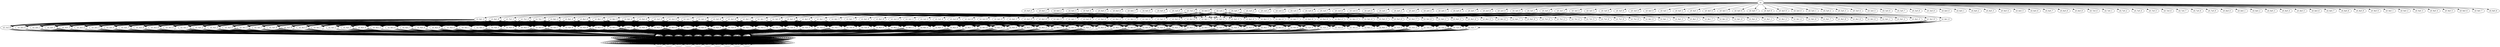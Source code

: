 digraph {

xy -> x0_0y0_0
xy -> x0_0y0_1
xy -> x0_0y0_2
xy -> x0_0y0_3
xy -> x0_0y0_4
xy -> x0_0y0_5
xy -> x0_0y0_6
xy -> x0_0y0_7
xy -> x0_0y0_8
xy -> x0_0y0_9
xy -> x0_1y0_0
xy -> x0_1y0_1
x0_1y0_1 -> x1_0y1_0
x0_1y0_1 -> x1_0y1_1
x0_1y0_1 -> x1_0y1_2
x0_1y0_1 -> x1_0y1_3
x0_1y0_1 -> x1_0y1_4
x1_0y1_4 -> x2_0y2_0
x1_0y1_4 -> x2_0y2_1
x1_0y1_4 -> x2_0y2_2
x1_0y1_4 -> x2_0y2_3
x1_0y1_4 -> x2_0y2_4
x1_0y1_4 -> x2_0y2_5
x1_0y1_4 -> x2_0y2_6
x1_0y1_4 -> x2_0y2_7
x2_0y2_7 -> x3_0
x2_0y2_7 -> x3_1
x2_0y2_7 -> x3_2
x2_0y2_7 -> x3_3
x2_0y2_7 -> x3_4
x2_0y2_7 -> x3_5
x2_0y2_7 -> x3_6
x2_0y2_7 -> x3_7
x2_0y2_7 -> x3_8
x3_8 -> x4_0
x3_8 -> x4_1
x3_8 -> x4_2
x3_8 -> x4_3
x3_8 -> x4_4
x3_8 -> x4_5
x3_8 -> x4_6
x3_8 -> x4_7
x3_8 -> x4_8
x3_8 -> x4_9
x2_0y2_7 -> x3_9
x1_0y1_4 -> x2_0y2_8
x1_0y1_4 -> x2_0y2_9
x1_0y1_4 -> x2_1y2_0
x1_0y1_4 -> x2_1y2_1
x1_0y1_4 -> x2_1y2_2
x1_0y1_4 -> x2_1y2_3
x1_0y1_4 -> x2_1y2_4
x1_0y1_4 -> x2_1y2_5
x1_0y1_4 -> x2_1y2_6
x2_1y2_6 -> x3_0
x2_1y2_6 -> x3_1
x2_1y2_6 -> x3_2
x2_1y2_6 -> x3_3
x2_1y2_6 -> x3_4
x3_4 -> x4_0
x3_4 -> x4_1
x3_4 -> x4_2
x3_4 -> x4_3
x3_4 -> x4_4
x3_4 -> x4_5
x3_4 -> x4_6
x3_4 -> x4_7
x3_4 -> x4_8
x3_4 -> x4_9
x2_1y2_6 -> x3_5
x2_1y2_6 -> x3_6
x2_1y2_6 -> x3_7
x2_1y2_6 -> x3_8
x2_1y2_6 -> x3_9
x1_0y1_4 -> x2_1y2_7
x1_0y1_4 -> x2_1y2_8
x1_0y1_4 -> x2_1y2_9
x1_0y1_4 -> x2_2y2_0
x1_0y1_4 -> x2_2y2_1
x1_0y1_4 -> x2_2y2_2
x1_0y1_4 -> x2_2y2_3
x1_0y1_4 -> x2_2y2_4
x1_0y1_4 -> x2_2y2_5
x2_2y2_5 -> x3_0
x3_0 -> x4_0
x3_0 -> x4_1
x3_0 -> x4_2
x3_0 -> x4_3
x3_0 -> x4_4
x3_0 -> x4_5
x3_0 -> x4_6
x3_0 -> x4_7
x3_0 -> x4_8
x3_0 -> x4_9
x2_2y2_5 -> x3_1
x2_2y2_5 -> x3_2
x2_2y2_5 -> x3_3
x2_2y2_5 -> x3_4
x2_2y2_5 -> x3_5
x2_2y2_5 -> x3_6
x2_2y2_5 -> x3_7
x2_2y2_5 -> x3_8
x2_2y2_5 -> x3_9
x1_0y1_4 -> x2_2y2_6
x1_0y1_4 -> x2_2y2_7
x1_0y1_4 -> x2_2y2_8
x1_0y1_4 -> x2_2y2_9
x1_0y1_4 -> x2_3y2_0
x1_0y1_4 -> x2_3y2_1
x1_0y1_4 -> x2_3y2_2
x1_0y1_4 -> x2_3y2_3
x1_0y1_4 -> x2_3y2_4
x2_3y2_4 -> x3_0
x2_3y2_4 -> x3_1
x2_3y2_4 -> x3_2
x2_3y2_4 -> x3_3
x2_3y2_4 -> x3_4
x2_3y2_4 -> x3_5
x2_3y2_4 -> x3_6
x3_6 -> x4_0
x3_6 -> x4_1
x3_6 -> x4_2
x3_6 -> x4_3
x3_6 -> x4_4
x3_6 -> x4_5
x3_6 -> x4_6
x3_6 -> x4_7
x3_6 -> x4_8
x3_6 -> x4_9
x2_3y2_4 -> x3_7
x2_3y2_4 -> x3_8
x2_3y2_4 -> x3_9
x1_0y1_4 -> x2_3y2_5
x1_0y1_4 -> x2_3y2_6
x1_0y1_4 -> x2_3y2_7
x1_0y1_4 -> x2_3y2_8
x1_0y1_4 -> x2_3y2_9
x1_0y1_4 -> x2_4y2_0
x1_0y1_4 -> x2_4y2_1
x1_0y1_4 -> x2_4y2_2
x1_0y1_4 -> x2_4y2_3
x2_4y2_3 -> x3_0
x2_4y2_3 -> x3_1
x2_4y2_3 -> x3_2
x3_2 -> x4_0
x3_2 -> x4_1
x3_2 -> x4_2
x3_2 -> x4_3
x3_2 -> x4_4
x3_2 -> x4_5
x3_2 -> x4_6
x3_2 -> x4_7
x3_2 -> x4_8
x3_2 -> x4_9
x2_4y2_3 -> x3_3
x2_4y2_3 -> x3_4
x2_4y2_3 -> x3_5
x2_4y2_3 -> x3_6
x2_4y2_3 -> x3_7
x2_4y2_3 -> x3_8
x2_4y2_3 -> x3_9
x1_0y1_4 -> x2_4y2_4
x1_0y1_4 -> x2_4y2_5
x1_0y1_4 -> x2_4y2_6
x1_0y1_4 -> x2_4y2_7
x1_0y1_4 -> x2_4y2_8
x1_0y1_4 -> x2_4y2_9
x1_0y1_4 -> x2_5y2_0
x1_0y1_4 -> x2_5y2_1
x1_0y1_4 -> x2_5y2_2
x2_5y2_2 -> x3_0
x2_5y2_2 -> x3_1
x2_5y2_2 -> x3_2
x2_5y2_2 -> x3_3
x2_5y2_2 -> x3_4
x2_5y2_2 -> x3_5
x2_5y2_2 -> x3_6
x2_5y2_2 -> x3_7
x2_5y2_2 -> x3_8
x3_8 -> x4_0
x3_8 -> x4_1
x3_8 -> x4_2
x3_8 -> x4_3
x3_8 -> x4_4
x3_8 -> x4_5
x3_8 -> x4_6
x3_8 -> x4_7
x3_8 -> x4_8
x3_8 -> x4_9
x2_5y2_2 -> x3_9
x1_0y1_4 -> x2_5y2_3
x1_0y1_4 -> x2_5y2_4
x1_0y1_4 -> x2_5y2_5
x1_0y1_4 -> x2_5y2_6
x1_0y1_4 -> x2_5y2_7
x1_0y1_4 -> x2_5y2_8
x1_0y1_4 -> x2_5y2_9
x1_0y1_4 -> x2_6y2_0
x1_0y1_4 -> x2_6y2_1
x2_6y2_1 -> x3_0
x2_6y2_1 -> x3_1
x2_6y2_1 -> x3_2
x2_6y2_1 -> x3_3
x2_6y2_1 -> x3_4
x3_4 -> x4_0
x3_4 -> x4_1
x3_4 -> x4_2
x3_4 -> x4_3
x3_4 -> x4_4
x3_4 -> x4_5
x3_4 -> x4_6
x3_4 -> x4_7
x3_4 -> x4_8
x3_4 -> x4_9
x2_6y2_1 -> x3_5
x2_6y2_1 -> x3_6
x2_6y2_1 -> x3_7
x2_6y2_1 -> x3_8
x2_6y2_1 -> x3_9
x1_0y1_4 -> x2_6y2_2
x1_0y1_4 -> x2_6y2_3
x1_0y1_4 -> x2_6y2_4
x1_0y1_4 -> x2_6y2_5
x1_0y1_4 -> x2_6y2_6
x1_0y1_4 -> x2_6y2_7
x1_0y1_4 -> x2_6y2_8
x1_0y1_4 -> x2_6y2_9
x1_0y1_4 -> x2_7y2_0
x2_7y2_0 -> x3_0
x3_0 -> x4_0
x3_0 -> x4_1
x3_0 -> x4_2
x3_0 -> x4_3
x3_0 -> x4_4
x3_0 -> x4_5
x3_0 -> x4_6
x3_0 -> x4_7
x3_0 -> x4_8
x3_0 -> x4_9
x2_7y2_0 -> x3_1
x2_7y2_0 -> x3_2
x2_7y2_0 -> x3_3
x2_7y2_0 -> x3_4
x2_7y2_0 -> x3_5
x2_7y2_0 -> x3_6
x2_7y2_0 -> x3_7
x2_7y2_0 -> x3_8
x2_7y2_0 -> x3_9
x1_0y1_4 -> x2_7y2_1
x1_0y1_4 -> x2_7y2_2
x1_0y1_4 -> x2_7y2_3
x1_0y1_4 -> x2_7y2_4
x1_0y1_4 -> x2_7y2_5
x1_0y1_4 -> x2_7y2_6
x1_0y1_4 -> x2_7y2_7
x1_0y1_4 -> x2_7y2_8
x1_0y1_4 -> x2_7y2_9
x1_0y1_4 -> x2_8y2_0
x1_0y1_4 -> x2_8y2_1
x1_0y1_4 -> x2_8y2_2
x1_0y1_4 -> x2_8y2_3
x1_0y1_4 -> x2_8y2_4
x1_0y1_4 -> x2_8y2_5
x1_0y1_4 -> x2_8y2_6
x1_0y1_4 -> x2_8y2_7
x1_0y1_4 -> x2_8y2_8
x1_0y1_4 -> x2_8y2_9
x2_8y2_9 -> x3_0
x2_8y2_9 -> x3_1
x2_8y2_9 -> x3_2
x2_8y2_9 -> x3_3
x2_8y2_9 -> x3_4
x2_8y2_9 -> x3_5
x3_5 -> x4_0
x3_5 -> x4_1
x3_5 -> x4_2
x3_5 -> x4_3
x3_5 -> x4_4
x3_5 -> x4_5
x3_5 -> x4_6
x3_5 -> x4_7
x3_5 -> x4_8
x3_5 -> x4_9
x2_8y2_9 -> x3_6
x2_8y2_9 -> x3_7
x2_8y2_9 -> x3_8
x2_8y2_9 -> x3_9
x1_0y1_4 -> x2_9y2_0
x1_0y1_4 -> x2_9y2_1
x1_0y1_4 -> x2_9y2_2
x1_0y1_4 -> x2_9y2_3
x1_0y1_4 -> x2_9y2_4
x1_0y1_4 -> x2_9y2_5
x1_0y1_4 -> x2_9y2_6
x1_0y1_4 -> x2_9y2_7
x1_0y1_4 -> x2_9y2_8
x2_9y2_8 -> x3_0
x2_9y2_8 -> x3_1
x3_1 -> x4_0
x3_1 -> x4_1
x3_1 -> x4_2
x3_1 -> x4_3
x3_1 -> x4_4
x3_1 -> x4_5
x3_1 -> x4_6
x3_1 -> x4_7
x3_1 -> x4_8
x3_1 -> x4_9
x2_9y2_8 -> x3_2
x2_9y2_8 -> x3_3
x2_9y2_8 -> x3_4
x2_9y2_8 -> x3_5
x2_9y2_8 -> x3_6
x2_9y2_8 -> x3_7
x2_9y2_8 -> x3_8
x2_9y2_8 -> x3_9
x1_0y1_4 -> x2_9y2_9
x0_1y0_1 -> x1_0y1_5
x0_1y0_1 -> x1_0y1_6
x0_1y0_1 -> x1_0y1_7
x0_1y0_1 -> x1_0y1_8
x0_1y0_1 -> x1_0y1_9
x0_1y0_1 -> x1_1y1_0
x0_1y0_1 -> x1_1y1_1
x0_1y0_1 -> x1_1y1_2
x0_1y0_1 -> x1_1y1_3
x1_1y1_3 -> x2_0y2_0
x1_1y1_3 -> x2_0y2_1
x1_1y1_3 -> x2_0y2_2
x1_1y1_3 -> x2_0y2_3
x1_1y1_3 -> x2_0y2_4
x2_0y2_4 -> x3_0
x2_0y2_4 -> x3_1
x2_0y2_4 -> x3_2
x2_0y2_4 -> x3_3
x2_0y2_4 -> x3_4
x3_4 -> x4_0
x3_4 -> x4_1
x3_4 -> x4_2
x3_4 -> x4_3
x3_4 -> x4_4
x3_4 -> x4_5
x3_4 -> x4_6
x3_4 -> x4_7
x3_4 -> x4_8
x3_4 -> x4_9
x2_0y2_4 -> x3_5
x2_0y2_4 -> x3_6
x2_0y2_4 -> x3_7
x2_0y2_4 -> x3_8
x2_0y2_4 -> x3_9
x1_1y1_3 -> x2_0y2_5
x1_1y1_3 -> x2_0y2_6
x1_1y1_3 -> x2_0y2_7
x1_1y1_3 -> x2_0y2_8
x1_1y1_3 -> x2_0y2_9
x1_1y1_3 -> x2_1y2_0
x1_1y1_3 -> x2_1y2_1
x1_1y1_3 -> x2_1y2_2
x1_1y1_3 -> x2_1y2_3
x2_1y2_3 -> x3_0
x2_1y2_3 -> x3_1
x2_1y2_3 -> x3_2
x3_2 -> x4_0
x3_2 -> x4_1
x3_2 -> x4_2
x3_2 -> x4_3
x3_2 -> x4_4
x3_2 -> x4_5
x3_2 -> x4_6
x3_2 -> x4_7
x3_2 -> x4_8
x3_2 -> x4_9
x2_1y2_3 -> x3_3
x2_1y2_3 -> x3_4
x2_1y2_3 -> x3_5
x2_1y2_3 -> x3_6
x2_1y2_3 -> x3_7
x2_1y2_3 -> x3_8
x2_1y2_3 -> x3_9
x1_1y1_3 -> x2_1y2_4
x1_1y1_3 -> x2_1y2_5
x1_1y1_3 -> x2_1y2_6
x1_1y1_3 -> x2_1y2_7
x1_1y1_3 -> x2_1y2_8
x1_1y1_3 -> x2_1y2_9
x1_1y1_3 -> x2_2y2_0
x1_1y1_3 -> x2_2y2_1
x1_1y1_3 -> x2_2y2_2
x2_2y2_2 -> x3_0
x3_0 -> x4_0
x3_0 -> x4_1
x3_0 -> x4_2
x3_0 -> x4_3
x3_0 -> x4_4
x3_0 -> x4_5
x3_0 -> x4_6
x3_0 -> x4_7
x3_0 -> x4_8
x3_0 -> x4_9
x2_2y2_2 -> x3_1
x2_2y2_2 -> x3_2
x2_2y2_2 -> x3_3
x2_2y2_2 -> x3_4
x2_2y2_2 -> x3_5
x2_2y2_2 -> x3_6
x2_2y2_2 -> x3_7
x2_2y2_2 -> x3_8
x2_2y2_2 -> x3_9
x1_1y1_3 -> x2_2y2_3
x1_1y1_3 -> x2_2y2_4
x1_1y1_3 -> x2_2y2_5
x1_1y1_3 -> x2_2y2_6
x1_1y1_3 -> x2_2y2_7
x1_1y1_3 -> x2_2y2_8
x1_1y1_3 -> x2_2y2_9
x1_1y1_3 -> x2_3y2_0
x1_1y1_3 -> x2_3y2_1
x2_3y2_1 -> x3_0
x2_3y2_1 -> x3_1
x2_3y2_1 -> x3_2
x2_3y2_1 -> x3_3
x2_3y2_1 -> x3_4
x2_3y2_1 -> x3_5
x2_3y2_1 -> x3_6
x2_3y2_1 -> x3_7
x2_3y2_1 -> x3_8
x3_8 -> x4_0
x3_8 -> x4_1
x3_8 -> x4_2
x3_8 -> x4_3
x3_8 -> x4_4
x3_8 -> x4_5
x3_8 -> x4_6
x3_8 -> x4_7
x3_8 -> x4_8
x3_8 -> x4_9
x2_3y2_1 -> x3_9
x1_1y1_3 -> x2_3y2_2
x1_1y1_3 -> x2_3y2_3
x1_1y1_3 -> x2_3y2_4
x1_1y1_3 -> x2_3y2_5
x1_1y1_3 -> x2_3y2_6
x1_1y1_3 -> x2_3y2_7
x1_1y1_3 -> x2_3y2_8
x1_1y1_3 -> x2_3y2_9
x1_1y1_3 -> x2_4y2_0
x2_4y2_0 -> x3_0
x2_4y2_0 -> x3_1
x2_4y2_0 -> x3_2
x2_4y2_0 -> x3_3
x2_4y2_0 -> x3_4
x2_4y2_0 -> x3_5
x2_4y2_0 -> x3_6
x3_6 -> x4_0
x3_6 -> x4_1
x3_6 -> x4_2
x3_6 -> x4_3
x3_6 -> x4_4
x3_6 -> x4_5
x3_6 -> x4_6
x3_6 -> x4_7
x3_6 -> x4_8
x3_6 -> x4_9
x2_4y2_0 -> x3_7
x2_4y2_0 -> x3_8
x2_4y2_0 -> x3_9
x1_1y1_3 -> x2_4y2_1
x1_1y1_3 -> x2_4y2_2
x1_1y1_3 -> x2_4y2_3
x1_1y1_3 -> x2_4y2_4
x1_1y1_3 -> x2_4y2_5
x1_1y1_3 -> x2_4y2_6
x1_1y1_3 -> x2_4y2_7
x1_1y1_3 -> x2_4y2_8
x1_1y1_3 -> x2_4y2_9
x1_1y1_3 -> x2_5y2_0
x1_1y1_3 -> x2_5y2_1
x1_1y1_3 -> x2_5y2_2
x1_1y1_3 -> x2_5y2_3
x1_1y1_3 -> x2_5y2_4
x1_1y1_3 -> x2_5y2_5
x1_1y1_3 -> x2_5y2_6
x1_1y1_3 -> x2_5y2_7
x1_1y1_3 -> x2_5y2_8
x1_1y1_3 -> x2_5y2_9
x2_5y2_9 -> x3_0
x2_5y2_9 -> x3_1
x2_5y2_9 -> x3_2
x2_5y2_9 -> x3_3
x3_3 -> x4_0
x3_3 -> x4_1
x3_3 -> x4_2
x3_3 -> x4_3
x3_3 -> x4_4
x3_3 -> x4_5
x3_3 -> x4_6
x3_3 -> x4_7
x3_3 -> x4_8
x3_3 -> x4_9
x2_5y2_9 -> x3_4
x2_5y2_9 -> x3_5
x2_5y2_9 -> x3_6
x2_5y2_9 -> x3_7
x2_5y2_9 -> x3_8
x2_5y2_9 -> x3_9
x1_1y1_3 -> x2_6y2_0
x1_1y1_3 -> x2_6y2_1
x1_1y1_3 -> x2_6y2_2
x1_1y1_3 -> x2_6y2_3
x1_1y1_3 -> x2_6y2_4
x1_1y1_3 -> x2_6y2_5
x1_1y1_3 -> x2_6y2_6
x1_1y1_3 -> x2_6y2_7
x1_1y1_3 -> x2_6y2_8
x2_6y2_8 -> x3_0
x2_6y2_8 -> x3_1
x3_1 -> x4_0
x3_1 -> x4_1
x3_1 -> x4_2
x3_1 -> x4_3
x3_1 -> x4_4
x3_1 -> x4_5
x3_1 -> x4_6
x3_1 -> x4_7
x3_1 -> x4_8
x3_1 -> x4_9
x2_6y2_8 -> x3_2
x2_6y2_8 -> x3_3
x2_6y2_8 -> x3_4
x2_6y2_8 -> x3_5
x2_6y2_8 -> x3_6
x2_6y2_8 -> x3_7
x2_6y2_8 -> x3_8
x2_6y2_8 -> x3_9
x1_1y1_3 -> x2_6y2_9
x1_1y1_3 -> x2_7y2_0
x1_1y1_3 -> x2_7y2_1
x1_1y1_3 -> x2_7y2_2
x1_1y1_3 -> x2_7y2_3
x1_1y1_3 -> x2_7y2_4
x1_1y1_3 -> x2_7y2_5
x1_1y1_3 -> x2_7y2_6
x1_1y1_3 -> x2_7y2_7
x2_7y2_7 -> x3_0
x2_7y2_7 -> x3_1
x2_7y2_7 -> x3_2
x2_7y2_7 -> x3_3
x2_7y2_7 -> x3_4
x2_7y2_7 -> x3_5
x2_7y2_7 -> x3_6
x2_7y2_7 -> x3_7
x2_7y2_7 -> x3_8
x2_7y2_7 -> x3_9
x3_9 -> x4_0
x3_9 -> x4_1
x3_9 -> x4_2
x3_9 -> x4_3
x3_9 -> x4_4
x3_9 -> x4_5
x3_9 -> x4_6
x3_9 -> x4_7
x3_9 -> x4_8
x3_9 -> x4_9
x1_1y1_3 -> x2_7y2_8
x1_1y1_3 -> x2_7y2_9
x1_1y1_3 -> x2_8y2_0
x1_1y1_3 -> x2_8y2_1
x1_1y1_3 -> x2_8y2_2
x1_1y1_3 -> x2_8y2_3
x1_1y1_3 -> x2_8y2_4
x1_1y1_3 -> x2_8y2_5
x1_1y1_3 -> x2_8y2_6
x2_8y2_6 -> x3_0
x2_8y2_6 -> x3_1
x2_8y2_6 -> x3_2
x2_8y2_6 -> x3_3
x2_8y2_6 -> x3_4
x2_8y2_6 -> x3_5
x2_8y2_6 -> x3_6
x2_8y2_6 -> x3_7
x3_7 -> x4_0
x3_7 -> x4_1
x3_7 -> x4_2
x3_7 -> x4_3
x3_7 -> x4_4
x3_7 -> x4_5
x3_7 -> x4_6
x3_7 -> x4_7
x3_7 -> x4_8
x3_7 -> x4_9
x2_8y2_6 -> x3_8
x2_8y2_6 -> x3_9
x1_1y1_3 -> x2_8y2_7
x1_1y1_3 -> x2_8y2_8
x1_1y1_3 -> x2_8y2_9
x1_1y1_3 -> x2_9y2_0
x1_1y1_3 -> x2_9y2_1
x1_1y1_3 -> x2_9y2_2
x1_1y1_3 -> x2_9y2_3
x1_1y1_3 -> x2_9y2_4
x1_1y1_3 -> x2_9y2_5
x2_9y2_5 -> x3_0
x2_9y2_5 -> x3_1
x2_9y2_5 -> x3_2
x2_9y2_5 -> x3_3
x2_9y2_5 -> x3_4
x2_9y2_5 -> x3_5
x3_5 -> x4_0
x3_5 -> x4_1
x3_5 -> x4_2
x3_5 -> x4_3
x3_5 -> x4_4
x3_5 -> x4_5
x3_5 -> x4_6
x3_5 -> x4_7
x3_5 -> x4_8
x3_5 -> x4_9
x2_9y2_5 -> x3_6
x2_9y2_5 -> x3_7
x2_9y2_5 -> x3_8
x2_9y2_5 -> x3_9
x1_1y1_3 -> x2_9y2_6
x1_1y1_3 -> x2_9y2_7
x1_1y1_3 -> x2_9y2_8
x1_1y1_3 -> x2_9y2_9
x0_1y0_1 -> x1_1y1_4
x0_1y0_1 -> x1_1y1_5
x0_1y0_1 -> x1_1y1_6
x0_1y0_1 -> x1_1y1_7
x0_1y0_1 -> x1_1y1_8
x0_1y0_1 -> x1_1y1_9
x0_1y0_1 -> x1_2y1_0
x0_1y0_1 -> x1_2y1_1
x0_1y0_1 -> x1_2y1_2
x1_2y1_2 -> x2_0y2_0
x1_2y1_2 -> x2_0y2_1
x1_2y1_2 -> x2_0y2_2
x1_2y1_2 -> x2_0y2_3
x2_0y2_3 -> x3_0
x2_0y2_3 -> x3_1
x2_0y2_3 -> x3_2
x3_2 -> x4_0
x3_2 -> x4_1
x3_2 -> x4_2
x3_2 -> x4_3
x3_2 -> x4_4
x3_2 -> x4_5
x3_2 -> x4_6
x3_2 -> x4_7
x3_2 -> x4_8
x3_2 -> x4_9
x2_0y2_3 -> x3_3
x2_0y2_3 -> x3_4
x2_0y2_3 -> x3_5
x2_0y2_3 -> x3_6
x2_0y2_3 -> x3_7
x2_0y2_3 -> x3_8
x2_0y2_3 -> x3_9
x1_2y1_2 -> x2_0y2_4
x1_2y1_2 -> x2_0y2_5
x1_2y1_2 -> x2_0y2_6
x1_2y1_2 -> x2_0y2_7
x1_2y1_2 -> x2_0y2_8
x1_2y1_2 -> x2_0y2_9
x1_2y1_2 -> x2_1y2_0
x1_2y1_2 -> x2_1y2_1
x1_2y1_2 -> x2_1y2_2
x2_1y2_2 -> x3_0
x2_1y2_2 -> x3_1
x2_1y2_2 -> x3_2
x3_2 -> x4_0
x3_2 -> x4_1
x3_2 -> x4_2
x3_2 -> x4_3
x3_2 -> x4_4
x3_2 -> x4_5
x3_2 -> x4_6
x3_2 -> x4_7
x3_2 -> x4_8
x3_2 -> x4_9
x2_1y2_2 -> x3_3
x2_1y2_2 -> x3_4
x2_1y2_2 -> x3_5
x2_1y2_2 -> x3_6
x2_1y2_2 -> x3_7
x2_1y2_2 -> x3_8
x2_1y2_2 -> x3_9
x1_2y1_2 -> x2_1y2_3
x1_2y1_2 -> x2_1y2_4
x1_2y1_2 -> x2_1y2_5
x1_2y1_2 -> x2_1y2_6
x1_2y1_2 -> x2_1y2_7
x1_2y1_2 -> x2_1y2_8
x1_2y1_2 -> x2_1y2_9
x1_2y1_2 -> x2_2y2_0
x1_2y1_2 -> x2_2y2_1
x2_2y2_1 -> x3_0
x2_2y2_1 -> x3_1
x2_2y2_1 -> x3_2
x3_2 -> x4_0
x3_2 -> x4_1
x3_2 -> x4_2
x3_2 -> x4_3
x3_2 -> x4_4
x3_2 -> x4_5
x3_2 -> x4_6
x3_2 -> x4_7
x3_2 -> x4_8
x3_2 -> x4_9
x2_2y2_1 -> x3_3
x2_2y2_1 -> x3_4
x2_2y2_1 -> x3_5
x2_2y2_1 -> x3_6
x2_2y2_1 -> x3_7
x2_2y2_1 -> x3_8
x2_2y2_1 -> x3_9
x1_2y1_2 -> x2_2y2_2
x1_2y1_2 -> x2_2y2_3
x1_2y1_2 -> x2_2y2_4
x1_2y1_2 -> x2_2y2_5
x1_2y1_2 -> x2_2y2_6
x1_2y1_2 -> x2_2y2_7
x1_2y1_2 -> x2_2y2_8
x1_2y1_2 -> x2_2y2_9
x1_2y1_2 -> x2_3y2_0
x2_3y2_0 -> x3_0
x2_3y2_0 -> x3_1
x2_3y2_0 -> x3_2
x3_2 -> x4_0
x3_2 -> x4_1
x3_2 -> x4_2
x3_2 -> x4_3
x3_2 -> x4_4
x3_2 -> x4_5
x3_2 -> x4_6
x3_2 -> x4_7
x3_2 -> x4_8
x3_2 -> x4_9
x2_3y2_0 -> x3_3
x2_3y2_0 -> x3_4
x2_3y2_0 -> x3_5
x2_3y2_0 -> x3_6
x2_3y2_0 -> x3_7
x2_3y2_0 -> x3_8
x2_3y2_0 -> x3_9
x1_2y1_2 -> x2_3y2_1
x1_2y1_2 -> x2_3y2_2
x1_2y1_2 -> x2_3y2_3
x1_2y1_2 -> x2_3y2_4
x1_2y1_2 -> x2_3y2_5
x1_2y1_2 -> x2_3y2_6
x1_2y1_2 -> x2_3y2_7
x1_2y1_2 -> x2_3y2_8
x1_2y1_2 -> x2_3y2_9
x1_2y1_2 -> x2_4y2_0
x1_2y1_2 -> x2_4y2_1
x1_2y1_2 -> x2_4y2_2
x1_2y1_2 -> x2_4y2_3
x1_2y1_2 -> x2_4y2_4
x1_2y1_2 -> x2_4y2_5
x1_2y1_2 -> x2_4y2_6
x1_2y1_2 -> x2_4y2_7
x1_2y1_2 -> x2_4y2_8
x1_2y1_2 -> x2_4y2_9
x2_4y2_9 -> x3_0
x2_4y2_9 -> x3_1
x3_1 -> x4_0
x3_1 -> x4_1
x3_1 -> x4_2
x3_1 -> x4_3
x3_1 -> x4_4
x3_1 -> x4_5
x3_1 -> x4_6
x3_1 -> x4_7
x3_1 -> x4_8
x3_1 -> x4_9
x2_4y2_9 -> x3_2
x2_4y2_9 -> x3_3
x2_4y2_9 -> x3_4
x2_4y2_9 -> x3_5
x2_4y2_9 -> x3_6
x2_4y2_9 -> x3_7
x2_4y2_9 -> x3_8
x2_4y2_9 -> x3_9
x1_2y1_2 -> x2_5y2_0
x1_2y1_2 -> x2_5y2_1
x1_2y1_2 -> x2_5y2_2
x1_2y1_2 -> x2_5y2_3
x1_2y1_2 -> x2_5y2_4
x1_2y1_2 -> x2_5y2_5
x1_2y1_2 -> x2_5y2_6
x1_2y1_2 -> x2_5y2_7
x1_2y1_2 -> x2_5y2_8
x2_5y2_8 -> x3_0
x2_5y2_8 -> x3_1
x3_1 -> x4_0
x3_1 -> x4_1
x3_1 -> x4_2
x3_1 -> x4_3
x3_1 -> x4_4
x3_1 -> x4_5
x3_1 -> x4_6
x3_1 -> x4_7
x3_1 -> x4_8
x3_1 -> x4_9
x2_5y2_8 -> x3_2
x2_5y2_8 -> x3_3
x2_5y2_8 -> x3_4
x2_5y2_8 -> x3_5
x2_5y2_8 -> x3_6
x2_5y2_8 -> x3_7
x2_5y2_8 -> x3_8
x2_5y2_8 -> x3_9
x1_2y1_2 -> x2_5y2_9
x1_2y1_2 -> x2_6y2_0
x1_2y1_2 -> x2_6y2_1
x1_2y1_2 -> x2_6y2_2
x1_2y1_2 -> x2_6y2_3
x1_2y1_2 -> x2_6y2_4
x1_2y1_2 -> x2_6y2_5
x1_2y1_2 -> x2_6y2_6
x1_2y1_2 -> x2_6y2_7
x2_6y2_7 -> x3_0
x2_6y2_7 -> x3_1
x3_1 -> x4_0
x3_1 -> x4_1
x3_1 -> x4_2
x3_1 -> x4_3
x3_1 -> x4_4
x3_1 -> x4_5
x3_1 -> x4_6
x3_1 -> x4_7
x3_1 -> x4_8
x3_1 -> x4_9
x2_6y2_7 -> x3_2
x2_6y2_7 -> x3_3
x2_6y2_7 -> x3_4
x2_6y2_7 -> x3_5
x2_6y2_7 -> x3_6
x2_6y2_7 -> x3_7
x2_6y2_7 -> x3_8
x2_6y2_7 -> x3_9
x1_2y1_2 -> x2_6y2_8
x1_2y1_2 -> x2_6y2_9
x1_2y1_2 -> x2_7y2_0
x1_2y1_2 -> x2_7y2_1
x1_2y1_2 -> x2_7y2_2
x1_2y1_2 -> x2_7y2_3
x1_2y1_2 -> x2_7y2_4
x1_2y1_2 -> x2_7y2_5
x1_2y1_2 -> x2_7y2_6
x2_7y2_6 -> x3_0
x2_7y2_6 -> x3_1
x3_1 -> x4_0
x3_1 -> x4_1
x3_1 -> x4_2
x3_1 -> x4_3
x3_1 -> x4_4
x3_1 -> x4_5
x3_1 -> x4_6
x3_1 -> x4_7
x3_1 -> x4_8
x3_1 -> x4_9
x2_7y2_6 -> x3_2
x2_7y2_6 -> x3_3
x2_7y2_6 -> x3_4
x2_7y2_6 -> x3_5
x2_7y2_6 -> x3_6
x2_7y2_6 -> x3_7
x2_7y2_6 -> x3_8
x2_7y2_6 -> x3_9
x1_2y1_2 -> x2_7y2_7
x1_2y1_2 -> x2_7y2_8
x1_2y1_2 -> x2_7y2_9
x1_2y1_2 -> x2_8y2_0
x1_2y1_2 -> x2_8y2_1
x1_2y1_2 -> x2_8y2_2
x1_2y1_2 -> x2_8y2_3
x1_2y1_2 -> x2_8y2_4
x1_2y1_2 -> x2_8y2_5
x2_8y2_5 -> x3_0
x2_8y2_5 -> x3_1
x3_1 -> x4_0
x3_1 -> x4_1
x3_1 -> x4_2
x3_1 -> x4_3
x3_1 -> x4_4
x3_1 -> x4_5
x3_1 -> x4_6
x3_1 -> x4_7
x3_1 -> x4_8
x3_1 -> x4_9
x2_8y2_5 -> x3_2
x2_8y2_5 -> x3_3
x2_8y2_5 -> x3_4
x2_8y2_5 -> x3_5
x2_8y2_5 -> x3_6
x2_8y2_5 -> x3_7
x2_8y2_5 -> x3_8
x2_8y2_5 -> x3_9
x1_2y1_2 -> x2_8y2_6
x1_2y1_2 -> x2_8y2_7
x1_2y1_2 -> x2_8y2_8
x1_2y1_2 -> x2_8y2_9
x1_2y1_2 -> x2_9y2_0
x1_2y1_2 -> x2_9y2_1
x1_2y1_2 -> x2_9y2_2
x1_2y1_2 -> x2_9y2_3
x1_2y1_2 -> x2_9y2_4
x2_9y2_4 -> x3_0
x2_9y2_4 -> x3_1
x3_1 -> x4_0
x3_1 -> x4_1
x3_1 -> x4_2
x3_1 -> x4_3
x3_1 -> x4_4
x3_1 -> x4_5
x3_1 -> x4_6
x3_1 -> x4_7
x3_1 -> x4_8
x3_1 -> x4_9
x2_9y2_4 -> x3_2
x2_9y2_4 -> x3_3
x2_9y2_4 -> x3_4
x2_9y2_4 -> x3_5
x2_9y2_4 -> x3_6
x2_9y2_4 -> x3_7
x2_9y2_4 -> x3_8
x2_9y2_4 -> x3_9
x1_2y1_2 -> x2_9y2_5
x1_2y1_2 -> x2_9y2_6
x1_2y1_2 -> x2_9y2_7
x1_2y1_2 -> x2_9y2_8
x1_2y1_2 -> x2_9y2_9
x0_1y0_1 -> x1_2y1_3
x0_1y0_1 -> x1_2y1_4
x0_1y0_1 -> x1_2y1_5
x0_1y0_1 -> x1_2y1_6
x0_1y0_1 -> x1_2y1_7
x0_1y0_1 -> x1_2y1_8
x0_1y0_1 -> x1_2y1_9
x0_1y0_1 -> x1_3y1_0
x0_1y0_1 -> x1_3y1_1
x1_3y1_1 -> x2_0y2_0
x1_3y1_1 -> x2_0y2_1
x1_3y1_1 -> x2_0y2_2
x1_3y1_1 -> x2_0y2_3
x1_3y1_1 -> x2_0y2_4
x2_0y2_4 -> x3_0
x2_0y2_4 -> x3_1
x2_0y2_4 -> x3_2
x2_0y2_4 -> x3_3
x2_0y2_4 -> x3_4
x2_0y2_4 -> x3_5
x2_0y2_4 -> x3_6
x3_6 -> x4_0
x3_6 -> x4_1
x3_6 -> x4_2
x3_6 -> x4_3
x3_6 -> x4_4
x3_6 -> x4_5
x3_6 -> x4_6
x3_6 -> x4_7
x3_6 -> x4_8
x3_6 -> x4_9
x2_0y2_4 -> x3_7
x2_0y2_4 -> x3_8
x2_0y2_4 -> x3_9
x1_3y1_1 -> x2_0y2_5
x1_3y1_1 -> x2_0y2_6
x1_3y1_1 -> x2_0y2_7
x1_3y1_1 -> x2_0y2_8
x1_3y1_1 -> x2_0y2_9
x1_3y1_1 -> x2_1y2_0
x1_3y1_1 -> x2_1y2_1
x1_3y1_1 -> x2_1y2_2
x1_3y1_1 -> x2_1y2_3
x2_1y2_3 -> x3_0
x2_1y2_3 -> x3_1
x2_1y2_3 -> x3_2
x2_1y2_3 -> x3_3
x2_1y2_3 -> x3_4
x2_1y2_3 -> x3_5
x2_1y2_3 -> x3_6
x2_1y2_3 -> x3_7
x2_1y2_3 -> x3_8
x3_8 -> x4_0
x3_8 -> x4_1
x3_8 -> x4_2
x3_8 -> x4_3
x3_8 -> x4_4
x3_8 -> x4_5
x3_8 -> x4_6
x3_8 -> x4_7
x3_8 -> x4_8
x3_8 -> x4_9
x2_1y2_3 -> x3_9
x1_3y1_1 -> x2_1y2_4
x1_3y1_1 -> x2_1y2_5
x1_3y1_1 -> x2_1y2_6
x1_3y1_1 -> x2_1y2_7
x1_3y1_1 -> x2_1y2_8
x1_3y1_1 -> x2_1y2_9
x1_3y1_1 -> x2_2y2_0
x1_3y1_1 -> x2_2y2_1
x1_3y1_1 -> x2_2y2_2
x2_2y2_2 -> x3_0
x3_0 -> x4_0
x3_0 -> x4_1
x3_0 -> x4_2
x3_0 -> x4_3
x3_0 -> x4_4
x3_0 -> x4_5
x3_0 -> x4_6
x3_0 -> x4_7
x3_0 -> x4_8
x3_0 -> x4_9
x2_2y2_2 -> x3_1
x2_2y2_2 -> x3_2
x2_2y2_2 -> x3_3
x2_2y2_2 -> x3_4
x2_2y2_2 -> x3_5
x2_2y2_2 -> x3_6
x2_2y2_2 -> x3_7
x2_2y2_2 -> x3_8
x2_2y2_2 -> x3_9
x1_3y1_1 -> x2_2y2_3
x1_3y1_1 -> x2_2y2_4
x1_3y1_1 -> x2_2y2_5
x1_3y1_1 -> x2_2y2_6
x1_3y1_1 -> x2_2y2_7
x1_3y1_1 -> x2_2y2_8
x1_3y1_1 -> x2_2y2_9
x1_3y1_1 -> x2_3y2_0
x1_3y1_1 -> x2_3y2_1
x2_3y2_1 -> x3_0
x2_3y2_1 -> x3_1
x2_3y2_1 -> x3_2
x3_2 -> x4_0
x3_2 -> x4_1
x3_2 -> x4_2
x3_2 -> x4_3
x3_2 -> x4_4
x3_2 -> x4_5
x3_2 -> x4_6
x3_2 -> x4_7
x3_2 -> x4_8
x3_2 -> x4_9
x2_3y2_1 -> x3_3
x2_3y2_1 -> x3_4
x2_3y2_1 -> x3_5
x2_3y2_1 -> x3_6
x2_3y2_1 -> x3_7
x2_3y2_1 -> x3_8
x2_3y2_1 -> x3_9
x1_3y1_1 -> x2_3y2_2
x1_3y1_1 -> x2_3y2_3
x1_3y1_1 -> x2_3y2_4
x1_3y1_1 -> x2_3y2_5
x1_3y1_1 -> x2_3y2_6
x1_3y1_1 -> x2_3y2_7
x1_3y1_1 -> x2_3y2_8
x1_3y1_1 -> x2_3y2_9
x1_3y1_1 -> x2_4y2_0
x2_4y2_0 -> x3_0
x2_4y2_0 -> x3_1
x2_4y2_0 -> x3_2
x2_4y2_0 -> x3_3
x2_4y2_0 -> x3_4
x3_4 -> x4_0
x3_4 -> x4_1
x3_4 -> x4_2
x3_4 -> x4_3
x3_4 -> x4_4
x3_4 -> x4_5
x3_4 -> x4_6
x3_4 -> x4_7
x3_4 -> x4_8
x3_4 -> x4_9
x2_4y2_0 -> x3_5
x2_4y2_0 -> x3_6
x2_4y2_0 -> x3_7
x2_4y2_0 -> x3_8
x2_4y2_0 -> x3_9
x1_3y1_1 -> x2_4y2_1
x1_3y1_1 -> x2_4y2_2
x1_3y1_1 -> x2_4y2_3
x1_3y1_1 -> x2_4y2_4
x1_3y1_1 -> x2_4y2_5
x1_3y1_1 -> x2_4y2_6
x1_3y1_1 -> x2_4y2_7
x1_3y1_1 -> x2_4y2_8
x1_3y1_1 -> x2_4y2_9
x1_3y1_1 -> x2_5y2_0
x1_3y1_1 -> x2_5y2_1
x1_3y1_1 -> x2_5y2_2
x1_3y1_1 -> x2_5y2_3
x1_3y1_1 -> x2_5y2_4
x1_3y1_1 -> x2_5y2_5
x1_3y1_1 -> x2_5y2_6
x1_3y1_1 -> x2_5y2_7
x1_3y1_1 -> x2_5y2_8
x1_3y1_1 -> x2_5y2_9
x2_5y2_9 -> x3_0
x2_5y2_9 -> x3_1
x2_5y2_9 -> x3_2
x2_5y2_9 -> x3_3
x2_5y2_9 -> x3_4
x2_5y2_9 -> x3_5
x3_5 -> x4_0
x3_5 -> x4_1
x3_5 -> x4_2
x3_5 -> x4_3
x3_5 -> x4_4
x3_5 -> x4_5
x3_5 -> x4_6
x3_5 -> x4_7
x3_5 -> x4_8
x3_5 -> x4_9
x2_5y2_9 -> x3_6
x2_5y2_9 -> x3_7
x2_5y2_9 -> x3_8
x2_5y2_9 -> x3_9
x1_3y1_1 -> x2_6y2_0
x1_3y1_1 -> x2_6y2_1
x1_3y1_1 -> x2_6y2_2
x1_3y1_1 -> x2_6y2_3
x1_3y1_1 -> x2_6y2_4
x1_3y1_1 -> x2_6y2_5
x1_3y1_1 -> x2_6y2_6
x1_3y1_1 -> x2_6y2_7
x1_3y1_1 -> x2_6y2_8
x2_6y2_8 -> x3_0
x2_6y2_8 -> x3_1
x2_6y2_8 -> x3_2
x2_6y2_8 -> x3_3
x2_6y2_8 -> x3_4
x2_6y2_8 -> x3_5
x2_6y2_8 -> x3_6
x2_6y2_8 -> x3_7
x3_7 -> x4_0
x3_7 -> x4_1
x3_7 -> x4_2
x3_7 -> x4_3
x3_7 -> x4_4
x3_7 -> x4_5
x3_7 -> x4_6
x3_7 -> x4_7
x3_7 -> x4_8
x3_7 -> x4_9
x2_6y2_8 -> x3_8
x2_6y2_8 -> x3_9
x1_3y1_1 -> x2_6y2_9
x1_3y1_1 -> x2_7y2_0
x1_3y1_1 -> x2_7y2_1
x1_3y1_1 -> x2_7y2_2
x1_3y1_1 -> x2_7y2_3
x1_3y1_1 -> x2_7y2_4
x1_3y1_1 -> x2_7y2_5
x1_3y1_1 -> x2_7y2_6
x1_3y1_1 -> x2_7y2_7
x2_7y2_7 -> x3_0
x2_7y2_7 -> x3_1
x2_7y2_7 -> x3_2
x2_7y2_7 -> x3_3
x2_7y2_7 -> x3_4
x2_7y2_7 -> x3_5
x2_7y2_7 -> x3_6
x2_7y2_7 -> x3_7
x2_7y2_7 -> x3_8
x2_7y2_7 -> x3_9
x3_9 -> x4_0
x3_9 -> x4_1
x3_9 -> x4_2
x3_9 -> x4_3
x3_9 -> x4_4
x3_9 -> x4_5
x3_9 -> x4_6
x3_9 -> x4_7
x3_9 -> x4_8
x3_9 -> x4_9
x1_3y1_1 -> x2_7y2_8
x1_3y1_1 -> x2_7y2_9
x1_3y1_1 -> x2_8y2_0
x1_3y1_1 -> x2_8y2_1
x1_3y1_1 -> x2_8y2_2
x1_3y1_1 -> x2_8y2_3
x1_3y1_1 -> x2_8y2_4
x1_3y1_1 -> x2_8y2_5
x1_3y1_1 -> x2_8y2_6
x2_8y2_6 -> x3_0
x2_8y2_6 -> x3_1
x3_1 -> x4_0
x3_1 -> x4_1
x3_1 -> x4_2
x3_1 -> x4_3
x3_1 -> x4_4
x3_1 -> x4_5
x3_1 -> x4_6
x3_1 -> x4_7
x3_1 -> x4_8
x3_1 -> x4_9
x2_8y2_6 -> x3_2
x2_8y2_6 -> x3_3
x2_8y2_6 -> x3_4
x2_8y2_6 -> x3_5
x2_8y2_6 -> x3_6
x2_8y2_6 -> x3_7
x2_8y2_6 -> x3_8
x2_8y2_6 -> x3_9
x1_3y1_1 -> x2_8y2_7
x1_3y1_1 -> x2_8y2_8
x1_3y1_1 -> x2_8y2_9
x1_3y1_1 -> x2_9y2_0
x1_3y1_1 -> x2_9y2_1
x1_3y1_1 -> x2_9y2_2
x1_3y1_1 -> x2_9y2_3
x1_3y1_1 -> x2_9y2_4
x1_3y1_1 -> x2_9y2_5
x2_9y2_5 -> x3_0
x2_9y2_5 -> x3_1
x2_9y2_5 -> x3_2
x2_9y2_5 -> x3_3
x3_3 -> x4_0
x3_3 -> x4_1
x3_3 -> x4_2
x3_3 -> x4_3
x3_3 -> x4_4
x3_3 -> x4_5
x3_3 -> x4_6
x3_3 -> x4_7
x3_3 -> x4_8
x3_3 -> x4_9
x2_9y2_5 -> x3_4
x2_9y2_5 -> x3_5
x2_9y2_5 -> x3_6
x2_9y2_5 -> x3_7
x2_9y2_5 -> x3_8
x2_9y2_5 -> x3_9
x1_3y1_1 -> x2_9y2_6
x1_3y1_1 -> x2_9y2_7
x1_3y1_1 -> x2_9y2_8
x1_3y1_1 -> x2_9y2_9
x0_1y0_1 -> x1_3y1_2
x0_1y0_1 -> x1_3y1_3
x0_1y0_1 -> x1_3y1_4
x0_1y0_1 -> x1_3y1_5
x0_1y0_1 -> x1_3y1_6
x0_1y0_1 -> x1_3y1_7
x0_1y0_1 -> x1_3y1_8
x0_1y0_1 -> x1_3y1_9
x0_1y0_1 -> x1_4y1_0
x1_4y1_0 -> x2_0y2_0
x1_4y1_0 -> x2_0y2_1
x1_4y1_0 -> x2_0y2_2
x1_4y1_0 -> x2_0y2_3
x1_4y1_0 -> x2_0y2_4
x1_4y1_0 -> x2_0y2_5
x1_4y1_0 -> x2_0y2_6
x1_4y1_0 -> x2_0y2_7
x2_0y2_7 -> x3_0
x3_0 -> x4_0
x3_0 -> x4_1
x3_0 -> x4_2
x3_0 -> x4_3
x3_0 -> x4_4
x3_0 -> x4_5
x3_0 -> x4_6
x3_0 -> x4_7
x3_0 -> x4_8
x3_0 -> x4_9
x2_0y2_7 -> x3_1
x2_0y2_7 -> x3_2
x2_0y2_7 -> x3_3
x2_0y2_7 -> x3_4
x2_0y2_7 -> x3_5
x2_0y2_7 -> x3_6
x2_0y2_7 -> x3_7
x2_0y2_7 -> x3_8
x2_0y2_7 -> x3_9
x1_4y1_0 -> x2_0y2_8
x1_4y1_0 -> x2_0y2_9
x1_4y1_0 -> x2_1y2_0
x1_4y1_0 -> x2_1y2_1
x1_4y1_0 -> x2_1y2_2
x1_4y1_0 -> x2_1y2_3
x1_4y1_0 -> x2_1y2_4
x1_4y1_0 -> x2_1y2_5
x1_4y1_0 -> x2_1y2_6
x2_1y2_6 -> x3_0
x2_1y2_6 -> x3_1
x2_1y2_6 -> x3_2
x2_1y2_6 -> x3_3
x2_1y2_6 -> x3_4
x3_4 -> x4_0
x3_4 -> x4_1
x3_4 -> x4_2
x3_4 -> x4_3
x3_4 -> x4_4
x3_4 -> x4_5
x3_4 -> x4_6
x3_4 -> x4_7
x3_4 -> x4_8
x3_4 -> x4_9
x2_1y2_6 -> x3_5
x2_1y2_6 -> x3_6
x2_1y2_6 -> x3_7
x2_1y2_6 -> x3_8
x2_1y2_6 -> x3_9
x1_4y1_0 -> x2_1y2_7
x1_4y1_0 -> x2_1y2_8
x1_4y1_0 -> x2_1y2_9
x1_4y1_0 -> x2_2y2_0
x1_4y1_0 -> x2_2y2_1
x1_4y1_0 -> x2_2y2_2
x1_4y1_0 -> x2_2y2_3
x1_4y1_0 -> x2_2y2_4
x1_4y1_0 -> x2_2y2_5
x2_2y2_5 -> x3_0
x2_2y2_5 -> x3_1
x2_2y2_5 -> x3_2
x2_2y2_5 -> x3_3
x2_2y2_5 -> x3_4
x2_2y2_5 -> x3_5
x2_2y2_5 -> x3_6
x2_2y2_5 -> x3_7
x2_2y2_5 -> x3_8
x3_8 -> x4_0
x3_8 -> x4_1
x3_8 -> x4_2
x3_8 -> x4_3
x3_8 -> x4_4
x3_8 -> x4_5
x3_8 -> x4_6
x3_8 -> x4_7
x3_8 -> x4_8
x3_8 -> x4_9
x2_2y2_5 -> x3_9
x1_4y1_0 -> x2_2y2_6
x1_4y1_0 -> x2_2y2_7
x1_4y1_0 -> x2_2y2_8
x1_4y1_0 -> x2_2y2_9
x1_4y1_0 -> x2_3y2_0
x1_4y1_0 -> x2_3y2_1
x1_4y1_0 -> x2_3y2_2
x1_4y1_0 -> x2_3y2_3
x1_4y1_0 -> x2_3y2_4
x2_3y2_4 -> x3_0
x2_3y2_4 -> x3_1
x2_3y2_4 -> x3_2
x3_2 -> x4_0
x3_2 -> x4_1
x3_2 -> x4_2
x3_2 -> x4_3
x3_2 -> x4_4
x3_2 -> x4_5
x3_2 -> x4_6
x3_2 -> x4_7
x3_2 -> x4_8
x3_2 -> x4_9
x2_3y2_4 -> x3_3
x2_3y2_4 -> x3_4
x2_3y2_4 -> x3_5
x2_3y2_4 -> x3_6
x2_3y2_4 -> x3_7
x2_3y2_4 -> x3_8
x2_3y2_4 -> x3_9
x1_4y1_0 -> x2_3y2_5
x1_4y1_0 -> x2_3y2_6
x1_4y1_0 -> x2_3y2_7
x1_4y1_0 -> x2_3y2_8
x1_4y1_0 -> x2_3y2_9
x1_4y1_0 -> x2_4y2_0
x1_4y1_0 -> x2_4y2_1
x1_4y1_0 -> x2_4y2_2
x1_4y1_0 -> x2_4y2_3
x2_4y2_3 -> x3_0
x2_4y2_3 -> x3_1
x2_4y2_3 -> x3_2
x2_4y2_3 -> x3_3
x2_4y2_3 -> x3_4
x2_4y2_3 -> x3_5
x2_4y2_3 -> x3_6
x3_6 -> x4_0
x3_6 -> x4_1
x3_6 -> x4_2
x3_6 -> x4_3
x3_6 -> x4_4
x3_6 -> x4_5
x3_6 -> x4_6
x3_6 -> x4_7
x3_6 -> x4_8
x3_6 -> x4_9
x2_4y2_3 -> x3_7
x2_4y2_3 -> x3_8
x2_4y2_3 -> x3_9
x1_4y1_0 -> x2_4y2_4
x1_4y1_0 -> x2_4y2_5
x1_4y1_0 -> x2_4y2_6
x1_4y1_0 -> x2_4y2_7
x1_4y1_0 -> x2_4y2_8
x1_4y1_0 -> x2_4y2_9
x1_4y1_0 -> x2_5y2_0
x1_4y1_0 -> x2_5y2_1
x1_4y1_0 -> x2_5y2_2
x2_5y2_2 -> x3_0
x3_0 -> x4_0
x3_0 -> x4_1
x3_0 -> x4_2
x3_0 -> x4_3
x3_0 -> x4_4
x3_0 -> x4_5
x3_0 -> x4_6
x3_0 -> x4_7
x3_0 -> x4_8
x3_0 -> x4_9
x2_5y2_2 -> x3_1
x2_5y2_2 -> x3_2
x2_5y2_2 -> x3_3
x2_5y2_2 -> x3_4
x2_5y2_2 -> x3_5
x2_5y2_2 -> x3_6
x2_5y2_2 -> x3_7
x2_5y2_2 -> x3_8
x2_5y2_2 -> x3_9
x1_4y1_0 -> x2_5y2_3
x1_4y1_0 -> x2_5y2_4
x1_4y1_0 -> x2_5y2_5
x1_4y1_0 -> x2_5y2_6
x1_4y1_0 -> x2_5y2_7
x1_4y1_0 -> x2_5y2_8
x1_4y1_0 -> x2_5y2_9
x1_4y1_0 -> x2_6y2_0
x1_4y1_0 -> x2_6y2_1
x2_6y2_1 -> x3_0
x2_6y2_1 -> x3_1
x2_6y2_1 -> x3_2
x2_6y2_1 -> x3_3
x2_6y2_1 -> x3_4
x3_4 -> x4_0
x3_4 -> x4_1
x3_4 -> x4_2
x3_4 -> x4_3
x3_4 -> x4_4
x3_4 -> x4_5
x3_4 -> x4_6
x3_4 -> x4_7
x3_4 -> x4_8
x3_4 -> x4_9
x2_6y2_1 -> x3_5
x2_6y2_1 -> x3_6
x2_6y2_1 -> x3_7
x2_6y2_1 -> x3_8
x2_6y2_1 -> x3_9
x1_4y1_0 -> x2_6y2_2
x1_4y1_0 -> x2_6y2_3
x1_4y1_0 -> x2_6y2_4
x1_4y1_0 -> x2_6y2_5
x1_4y1_0 -> x2_6y2_6
x1_4y1_0 -> x2_6y2_7
x1_4y1_0 -> x2_6y2_8
x1_4y1_0 -> x2_6y2_9
x1_4y1_0 -> x2_7y2_0
x2_7y2_0 -> x3_0
x2_7y2_0 -> x3_1
x2_7y2_0 -> x3_2
x2_7y2_0 -> x3_3
x2_7y2_0 -> x3_4
x2_7y2_0 -> x3_5
x2_7y2_0 -> x3_6
x2_7y2_0 -> x3_7
x2_7y2_0 -> x3_8
x3_8 -> x4_0
x3_8 -> x4_1
x3_8 -> x4_2
x3_8 -> x4_3
x3_8 -> x4_4
x3_8 -> x4_5
x3_8 -> x4_6
x3_8 -> x4_7
x3_8 -> x4_8
x3_8 -> x4_9
x2_7y2_0 -> x3_9
x1_4y1_0 -> x2_7y2_1
x1_4y1_0 -> x2_7y2_2
x1_4y1_0 -> x2_7y2_3
x1_4y1_0 -> x2_7y2_4
x1_4y1_0 -> x2_7y2_5
x1_4y1_0 -> x2_7y2_6
x1_4y1_0 -> x2_7y2_7
x1_4y1_0 -> x2_7y2_8
x1_4y1_0 -> x2_7y2_9
x1_4y1_0 -> x2_8y2_0
x1_4y1_0 -> x2_8y2_1
x1_4y1_0 -> x2_8y2_2
x1_4y1_0 -> x2_8y2_3
x1_4y1_0 -> x2_8y2_4
x1_4y1_0 -> x2_8y2_5
x1_4y1_0 -> x2_8y2_6
x1_4y1_0 -> x2_8y2_7
x1_4y1_0 -> x2_8y2_8
x1_4y1_0 -> x2_8y2_9
x2_8y2_9 -> x3_0
x2_8y2_9 -> x3_1
x3_1 -> x4_0
x3_1 -> x4_1
x3_1 -> x4_2
x3_1 -> x4_3
x3_1 -> x4_4
x3_1 -> x4_5
x3_1 -> x4_6
x3_1 -> x4_7
x3_1 -> x4_8
x3_1 -> x4_9
x2_8y2_9 -> x3_2
x2_8y2_9 -> x3_3
x2_8y2_9 -> x3_4
x2_8y2_9 -> x3_5
x2_8y2_9 -> x3_6
x2_8y2_9 -> x3_7
x2_8y2_9 -> x3_8
x2_8y2_9 -> x3_9
x1_4y1_0 -> x2_9y2_0
x1_4y1_0 -> x2_9y2_1
x1_4y1_0 -> x2_9y2_2
x1_4y1_0 -> x2_9y2_3
x1_4y1_0 -> x2_9y2_4
x1_4y1_0 -> x2_9y2_5
x1_4y1_0 -> x2_9y2_6
x1_4y1_0 -> x2_9y2_7
x1_4y1_0 -> x2_9y2_8
x2_9y2_8 -> x3_0
x2_9y2_8 -> x3_1
x2_9y2_8 -> x3_2
x2_9y2_8 -> x3_3
x2_9y2_8 -> x3_4
x2_9y2_8 -> x3_5
x3_5 -> x4_0
x3_5 -> x4_1
x3_5 -> x4_2
x3_5 -> x4_3
x3_5 -> x4_4
x3_5 -> x4_5
x3_5 -> x4_6
x3_5 -> x4_7
x3_5 -> x4_8
x3_5 -> x4_9
x2_9y2_8 -> x3_6
x2_9y2_8 -> x3_7
x2_9y2_8 -> x3_8
x2_9y2_8 -> x3_9
x1_4y1_0 -> x2_9y2_9
x0_1y0_1 -> x1_4y1_1
x0_1y0_1 -> x1_4y1_2
x0_1y0_1 -> x1_4y1_3
x0_1y0_1 -> x1_4y1_4
x0_1y0_1 -> x1_4y1_5
x0_1y0_1 -> x1_4y1_6
x0_1y0_1 -> x1_4y1_7
x0_1y0_1 -> x1_4y1_8
x0_1y0_1 -> x1_4y1_9
x0_1y0_1 -> x1_5y1_0
x0_1y0_1 -> x1_5y1_1
x0_1y0_1 -> x1_5y1_2
x0_1y0_1 -> x1_5y1_3
x0_1y0_1 -> x1_5y1_4
x0_1y0_1 -> x1_5y1_5
x0_1y0_1 -> x1_5y1_6
x0_1y0_1 -> x1_5y1_7
x0_1y0_1 -> x1_5y1_8
x0_1y0_1 -> x1_5y1_9
x1_5y1_9 -> x2_0y2_0
x1_5y1_9 -> x2_0y2_1
x2_0y2_1 -> x3_0
x2_0y2_1 -> x3_1
x2_0y2_1 -> x3_2
x2_0y2_1 -> x3_3
x2_0y2_1 -> x3_4
x2_0y2_1 -> x3_5
x2_0y2_1 -> x3_6
x2_0y2_1 -> x3_7
x2_0y2_1 -> x3_8
x2_0y2_1 -> x3_9
x3_9 -> x4_0
x3_9 -> x4_1
x3_9 -> x4_2
x3_9 -> x4_3
x3_9 -> x4_4
x3_9 -> x4_5
x3_9 -> x4_6
x3_9 -> x4_7
x3_9 -> x4_8
x3_9 -> x4_9
x1_5y1_9 -> x2_0y2_2
x1_5y1_9 -> x2_0y2_3
x1_5y1_9 -> x2_0y2_4
x1_5y1_9 -> x2_0y2_5
x1_5y1_9 -> x2_0y2_6
x1_5y1_9 -> x2_0y2_7
x1_5y1_9 -> x2_0y2_8
x1_5y1_9 -> x2_0y2_9
x1_5y1_9 -> x2_1y2_0
x2_1y2_0 -> x3_0
x2_1y2_0 -> x3_1
x2_1y2_0 -> x3_2
x2_1y2_0 -> x3_3
x2_1y2_0 -> x3_4
x2_1y2_0 -> x3_5
x3_5 -> x4_0
x3_5 -> x4_1
x3_5 -> x4_2
x3_5 -> x4_3
x3_5 -> x4_4
x3_5 -> x4_5
x3_5 -> x4_6
x3_5 -> x4_7
x3_5 -> x4_8
x3_5 -> x4_9
x2_1y2_0 -> x3_6
x2_1y2_0 -> x3_7
x2_1y2_0 -> x3_8
x2_1y2_0 -> x3_9
x1_5y1_9 -> x2_1y2_1
x1_5y1_9 -> x2_1y2_2
x1_5y1_9 -> x2_1y2_3
x1_5y1_9 -> x2_1y2_4
x1_5y1_9 -> x2_1y2_5
x1_5y1_9 -> x2_1y2_6
x1_5y1_9 -> x2_1y2_7
x1_5y1_9 -> x2_1y2_8
x1_5y1_9 -> x2_1y2_9
x1_5y1_9 -> x2_2y2_0
x1_5y1_9 -> x2_2y2_1
x1_5y1_9 -> x2_2y2_2
x1_5y1_9 -> x2_2y2_3
x1_5y1_9 -> x2_2y2_4
x1_5y1_9 -> x2_2y2_5
x1_5y1_9 -> x2_2y2_6
x1_5y1_9 -> x2_2y2_7
x1_5y1_9 -> x2_2y2_8
x1_5y1_9 -> x2_2y2_9
x2_2y2_9 -> x3_0
x3_0 -> x4_0
x3_0 -> x4_1
x3_0 -> x4_2
x3_0 -> x4_3
x3_0 -> x4_4
x3_0 -> x4_5
x3_0 -> x4_6
x3_0 -> x4_7
x3_0 -> x4_8
x3_0 -> x4_9
x2_2y2_9 -> x3_1
x2_2y2_9 -> x3_2
x2_2y2_9 -> x3_3
x2_2y2_9 -> x3_4
x2_2y2_9 -> x3_5
x2_2y2_9 -> x3_6
x2_2y2_9 -> x3_7
x2_2y2_9 -> x3_8
x2_2y2_9 -> x3_9
x1_5y1_9 -> x2_3y2_0
x1_5y1_9 -> x2_3y2_1
x1_5y1_9 -> x2_3y2_2
x1_5y1_9 -> x2_3y2_3
x1_5y1_9 -> x2_3y2_4
x1_5y1_9 -> x2_3y2_5
x1_5y1_9 -> x2_3y2_6
x1_5y1_9 -> x2_3y2_7
x1_5y1_9 -> x2_3y2_8
x2_3y2_8 -> x3_0
x2_3y2_8 -> x3_1
x2_3y2_8 -> x3_2
x2_3y2_8 -> x3_3
x2_3y2_8 -> x3_4
x2_3y2_8 -> x3_5
x2_3y2_8 -> x3_6
x3_6 -> x4_0
x3_6 -> x4_1
x3_6 -> x4_2
x3_6 -> x4_3
x3_6 -> x4_4
x3_6 -> x4_5
x3_6 -> x4_6
x3_6 -> x4_7
x3_6 -> x4_8
x3_6 -> x4_9
x2_3y2_8 -> x3_7
x2_3y2_8 -> x3_8
x2_3y2_8 -> x3_9
x1_5y1_9 -> x2_3y2_9
x1_5y1_9 -> x2_4y2_0
x1_5y1_9 -> x2_4y2_1
x1_5y1_9 -> x2_4y2_2
x1_5y1_9 -> x2_4y2_3
x1_5y1_9 -> x2_4y2_4
x1_5y1_9 -> x2_4y2_5
x1_5y1_9 -> x2_4y2_6
x1_5y1_9 -> x2_4y2_7
x2_4y2_7 -> x3_0
x2_4y2_7 -> x3_1
x2_4y2_7 -> x3_2
x3_2 -> x4_0
x3_2 -> x4_1
x3_2 -> x4_2
x3_2 -> x4_3
x3_2 -> x4_4
x3_2 -> x4_5
x3_2 -> x4_6
x3_2 -> x4_7
x3_2 -> x4_8
x3_2 -> x4_9
x2_4y2_7 -> x3_3
x2_4y2_7 -> x3_4
x2_4y2_7 -> x3_5
x2_4y2_7 -> x3_6
x2_4y2_7 -> x3_7
x2_4y2_7 -> x3_8
x2_4y2_7 -> x3_9
x1_5y1_9 -> x2_4y2_8
x1_5y1_9 -> x2_4y2_9
x1_5y1_9 -> x2_5y2_0
x1_5y1_9 -> x2_5y2_1
x1_5y1_9 -> x2_5y2_2
x1_5y1_9 -> x2_5y2_3
x1_5y1_9 -> x2_5y2_4
x1_5y1_9 -> x2_5y2_5
x1_5y1_9 -> x2_5y2_6
x2_5y2_6 -> x3_0
x2_5y2_6 -> x3_1
x2_5y2_6 -> x3_2
x2_5y2_6 -> x3_3
x2_5y2_6 -> x3_4
x2_5y2_6 -> x3_5
x2_5y2_6 -> x3_6
x2_5y2_6 -> x3_7
x2_5y2_6 -> x3_8
x3_8 -> x4_0
x3_8 -> x4_1
x3_8 -> x4_2
x3_8 -> x4_3
x3_8 -> x4_4
x3_8 -> x4_5
x3_8 -> x4_6
x3_8 -> x4_7
x3_8 -> x4_8
x3_8 -> x4_9
x2_5y2_6 -> x3_9
x1_5y1_9 -> x2_5y2_7
x1_5y1_9 -> x2_5y2_8
x1_5y1_9 -> x2_5y2_9
x1_5y1_9 -> x2_6y2_0
x1_5y1_9 -> x2_6y2_1
x1_5y1_9 -> x2_6y2_2
x1_5y1_9 -> x2_6y2_3
x1_5y1_9 -> x2_6y2_4
x1_5y1_9 -> x2_6y2_5
x2_6y2_5 -> x3_0
x2_6y2_5 -> x3_1
x2_6y2_5 -> x3_2
x2_6y2_5 -> x3_3
x2_6y2_5 -> x3_4
x3_4 -> x4_0
x3_4 -> x4_1
x3_4 -> x4_2
x3_4 -> x4_3
x3_4 -> x4_4
x3_4 -> x4_5
x3_4 -> x4_6
x3_4 -> x4_7
x3_4 -> x4_8
x3_4 -> x4_9
x2_6y2_5 -> x3_5
x2_6y2_5 -> x3_6
x2_6y2_5 -> x3_7
x2_6y2_5 -> x3_8
x2_6y2_5 -> x3_9
x1_5y1_9 -> x2_6y2_6
x1_5y1_9 -> x2_6y2_7
x1_5y1_9 -> x2_6y2_8
x1_5y1_9 -> x2_6y2_9
x1_5y1_9 -> x2_7y2_0
x1_5y1_9 -> x2_7y2_1
x1_5y1_9 -> x2_7y2_2
x1_5y1_9 -> x2_7y2_3
x1_5y1_9 -> x2_7y2_4
x2_7y2_4 -> x3_0
x3_0 -> x4_0
x3_0 -> x4_1
x3_0 -> x4_2
x3_0 -> x4_3
x3_0 -> x4_4
x3_0 -> x4_5
x3_0 -> x4_6
x3_0 -> x4_7
x3_0 -> x4_8
x3_0 -> x4_9
x2_7y2_4 -> x3_1
x2_7y2_4 -> x3_2
x2_7y2_4 -> x3_3
x2_7y2_4 -> x3_4
x2_7y2_4 -> x3_5
x2_7y2_4 -> x3_6
x2_7y2_4 -> x3_7
x2_7y2_4 -> x3_8
x2_7y2_4 -> x3_9
x1_5y1_9 -> x2_7y2_5
x1_5y1_9 -> x2_7y2_6
x1_5y1_9 -> x2_7y2_7
x1_5y1_9 -> x2_7y2_8
x1_5y1_9 -> x2_7y2_9
x1_5y1_9 -> x2_8y2_0
x1_5y1_9 -> x2_8y2_1
x1_5y1_9 -> x2_8y2_2
x1_5y1_9 -> x2_8y2_3
x2_8y2_3 -> x3_0
x2_8y2_3 -> x3_1
x2_8y2_3 -> x3_2
x2_8y2_3 -> x3_3
x2_8y2_3 -> x3_4
x2_8y2_3 -> x3_5
x2_8y2_3 -> x3_6
x3_6 -> x4_0
x3_6 -> x4_1
x3_6 -> x4_2
x3_6 -> x4_3
x3_6 -> x4_4
x3_6 -> x4_5
x3_6 -> x4_6
x3_6 -> x4_7
x3_6 -> x4_8
x3_6 -> x4_9
x2_8y2_3 -> x3_7
x2_8y2_3 -> x3_8
x2_8y2_3 -> x3_9
x1_5y1_9 -> x2_8y2_4
x1_5y1_9 -> x2_8y2_5
x1_5y1_9 -> x2_8y2_6
x1_5y1_9 -> x2_8y2_7
x1_5y1_9 -> x2_8y2_8
x1_5y1_9 -> x2_8y2_9
x1_5y1_9 -> x2_9y2_0
x1_5y1_9 -> x2_9y2_1
x1_5y1_9 -> x2_9y2_2
x2_9y2_2 -> x3_0
x2_9y2_2 -> x3_1
x2_9y2_2 -> x3_2
x3_2 -> x4_0
x3_2 -> x4_1
x3_2 -> x4_2
x3_2 -> x4_3
x3_2 -> x4_4
x3_2 -> x4_5
x3_2 -> x4_6
x3_2 -> x4_7
x3_2 -> x4_8
x3_2 -> x4_9
x2_9y2_2 -> x3_3
x2_9y2_2 -> x3_4
x2_9y2_2 -> x3_5
x2_9y2_2 -> x3_6
x2_9y2_2 -> x3_7
x2_9y2_2 -> x3_8
x2_9y2_2 -> x3_9
x1_5y1_9 -> x2_9y2_3
x1_5y1_9 -> x2_9y2_4
x1_5y1_9 -> x2_9y2_5
x1_5y1_9 -> x2_9y2_6
x1_5y1_9 -> x2_9y2_7
x1_5y1_9 -> x2_9y2_8
x1_5y1_9 -> x2_9y2_9
x0_1y0_1 -> x1_6y1_0
x0_1y0_1 -> x1_6y1_1
x0_1y0_1 -> x1_6y1_2
x0_1y0_1 -> x1_6y1_3
x0_1y0_1 -> x1_6y1_4
x0_1y0_1 -> x1_6y1_5
x0_1y0_1 -> x1_6y1_6
x0_1y0_1 -> x1_6y1_7
x0_1y0_1 -> x1_6y1_8
x1_6y1_8 -> x2_0y2_0
x1_6y1_8 -> x2_0y2_1
x1_6y1_8 -> x2_0y2_2
x1_6y1_8 -> x2_0y2_3
x1_6y1_8 -> x2_0y2_4
x1_6y1_8 -> x2_0y2_5
x1_6y1_8 -> x2_0y2_6
x1_6y1_8 -> x2_0y2_7
x1_6y1_8 -> x2_0y2_8
x2_0y2_8 -> x3_0
x2_0y2_8 -> x3_1
x2_0y2_8 -> x3_2
x2_0y2_8 -> x3_3
x2_0y2_8 -> x3_4
x2_0y2_8 -> x3_5
x3_5 -> x4_0
x3_5 -> x4_1
x3_5 -> x4_2
x3_5 -> x4_3
x3_5 -> x4_4
x3_5 -> x4_5
x3_5 -> x4_6
x3_5 -> x4_7
x3_5 -> x4_8
x3_5 -> x4_9
x2_0y2_8 -> x3_6
x2_0y2_8 -> x3_7
x2_0y2_8 -> x3_8
x2_0y2_8 -> x3_9
x1_6y1_8 -> x2_0y2_9
x1_6y1_8 -> x2_1y2_0
x1_6y1_8 -> x2_1y2_1
x1_6y1_8 -> x2_1y2_2
x1_6y1_8 -> x2_1y2_3
x1_6y1_8 -> x2_1y2_4
x1_6y1_8 -> x2_1y2_5
x1_6y1_8 -> x2_1y2_6
x1_6y1_8 -> x2_1y2_7
x2_1y2_7 -> x3_0
x2_1y2_7 -> x3_1
x2_1y2_7 -> x3_2
x2_1y2_7 -> x3_3
x3_3 -> x4_0
x3_3 -> x4_1
x3_3 -> x4_2
x3_3 -> x4_3
x3_3 -> x4_4
x3_3 -> x4_5
x3_3 -> x4_6
x3_3 -> x4_7
x3_3 -> x4_8
x3_3 -> x4_9
x2_1y2_7 -> x3_4
x2_1y2_7 -> x3_5
x2_1y2_7 -> x3_6
x2_1y2_7 -> x3_7
x2_1y2_7 -> x3_8
x2_1y2_7 -> x3_9
x1_6y1_8 -> x2_1y2_8
x1_6y1_8 -> x2_1y2_9
x1_6y1_8 -> x2_2y2_0
x1_6y1_8 -> x2_2y2_1
x1_6y1_8 -> x2_2y2_2
x1_6y1_8 -> x2_2y2_3
x1_6y1_8 -> x2_2y2_4
x1_6y1_8 -> x2_2y2_5
x1_6y1_8 -> x2_2y2_6
x2_2y2_6 -> x3_0
x2_2y2_6 -> x3_1
x3_1 -> x4_0
x3_1 -> x4_1
x3_1 -> x4_2
x3_1 -> x4_3
x3_1 -> x4_4
x3_1 -> x4_5
x3_1 -> x4_6
x3_1 -> x4_7
x3_1 -> x4_8
x3_1 -> x4_9
x2_2y2_6 -> x3_2
x2_2y2_6 -> x3_3
x2_2y2_6 -> x3_4
x2_2y2_6 -> x3_5
x2_2y2_6 -> x3_6
x2_2y2_6 -> x3_7
x2_2y2_6 -> x3_8
x2_2y2_6 -> x3_9
x1_6y1_8 -> x2_2y2_7
x1_6y1_8 -> x2_2y2_8
x1_6y1_8 -> x2_2y2_9
x1_6y1_8 -> x2_3y2_0
x1_6y1_8 -> x2_3y2_1
x1_6y1_8 -> x2_3y2_2
x1_6y1_8 -> x2_3y2_3
x1_6y1_8 -> x2_3y2_4
x1_6y1_8 -> x2_3y2_5
x2_3y2_5 -> x3_0
x2_3y2_5 -> x3_1
x2_3y2_5 -> x3_2
x2_3y2_5 -> x3_3
x2_3y2_5 -> x3_4
x2_3y2_5 -> x3_5
x2_3y2_5 -> x3_6
x2_3y2_5 -> x3_7
x2_3y2_5 -> x3_8
x2_3y2_5 -> x3_9
x3_9 -> x4_0
x3_9 -> x4_1
x3_9 -> x4_2
x3_9 -> x4_3
x3_9 -> x4_4
x3_9 -> x4_5
x3_9 -> x4_6
x3_9 -> x4_7
x3_9 -> x4_8
x3_9 -> x4_9
x1_6y1_8 -> x2_3y2_6
x1_6y1_8 -> x2_3y2_7
x1_6y1_8 -> x2_3y2_8
x1_6y1_8 -> x2_3y2_9
x1_6y1_8 -> x2_4y2_0
x1_6y1_8 -> x2_4y2_1
x1_6y1_8 -> x2_4y2_2
x1_6y1_8 -> x2_4y2_3
x1_6y1_8 -> x2_4y2_4
x2_4y2_4 -> x3_0
x2_4y2_4 -> x3_1
x2_4y2_4 -> x3_2
x2_4y2_4 -> x3_3
x2_4y2_4 -> x3_4
x2_4y2_4 -> x3_5
x2_4y2_4 -> x3_6
x2_4y2_4 -> x3_7
x3_7 -> x4_0
x3_7 -> x4_1
x3_7 -> x4_2
x3_7 -> x4_3
x3_7 -> x4_4
x3_7 -> x4_5
x3_7 -> x4_6
x3_7 -> x4_7
x3_7 -> x4_8
x3_7 -> x4_9
x2_4y2_4 -> x3_8
x2_4y2_4 -> x3_9
x1_6y1_8 -> x2_4y2_5
x1_6y1_8 -> x2_4y2_6
x1_6y1_8 -> x2_4y2_7
x1_6y1_8 -> x2_4y2_8
x1_6y1_8 -> x2_4y2_9
x1_6y1_8 -> x2_5y2_0
x1_6y1_8 -> x2_5y2_1
x1_6y1_8 -> x2_5y2_2
x1_6y1_8 -> x2_5y2_3
x2_5y2_3 -> x3_0
x2_5y2_3 -> x3_1
x2_5y2_3 -> x3_2
x2_5y2_3 -> x3_3
x2_5y2_3 -> x3_4
x2_5y2_3 -> x3_5
x3_5 -> x4_0
x3_5 -> x4_1
x3_5 -> x4_2
x3_5 -> x4_3
x3_5 -> x4_4
x3_5 -> x4_5
x3_5 -> x4_6
x3_5 -> x4_7
x3_5 -> x4_8
x3_5 -> x4_9
x2_5y2_3 -> x3_6
x2_5y2_3 -> x3_7
x2_5y2_3 -> x3_8
x2_5y2_3 -> x3_9
x1_6y1_8 -> x2_5y2_4
x1_6y1_8 -> x2_5y2_5
x1_6y1_8 -> x2_5y2_6
x1_6y1_8 -> x2_5y2_7
x1_6y1_8 -> x2_5y2_8
x1_6y1_8 -> x2_5y2_9
x1_6y1_8 -> x2_6y2_0
x1_6y1_8 -> x2_6y2_1
x1_6y1_8 -> x2_6y2_2
x2_6y2_2 -> x3_0
x2_6y2_2 -> x3_1
x2_6y2_2 -> x3_2
x2_6y2_2 -> x3_3
x3_3 -> x4_0
x3_3 -> x4_1
x3_3 -> x4_2
x3_3 -> x4_3
x3_3 -> x4_4
x3_3 -> x4_5
x3_3 -> x4_6
x3_3 -> x4_7
x3_3 -> x4_8
x3_3 -> x4_9
x2_6y2_2 -> x3_4
x2_6y2_2 -> x3_5
x2_6y2_2 -> x3_6
x2_6y2_2 -> x3_7
x2_6y2_2 -> x3_8
x2_6y2_2 -> x3_9
x1_6y1_8 -> x2_6y2_3
x1_6y1_8 -> x2_6y2_4
x1_6y1_8 -> x2_6y2_5
x1_6y1_8 -> x2_6y2_6
x1_6y1_8 -> x2_6y2_7
x1_6y1_8 -> x2_6y2_8
x1_6y1_8 -> x2_6y2_9
x1_6y1_8 -> x2_7y2_0
x1_6y1_8 -> x2_7y2_1
x2_7y2_1 -> x3_0
x2_7y2_1 -> x3_1
x3_1 -> x4_0
x3_1 -> x4_1
x3_1 -> x4_2
x3_1 -> x4_3
x3_1 -> x4_4
x3_1 -> x4_5
x3_1 -> x4_6
x3_1 -> x4_7
x3_1 -> x4_8
x3_1 -> x4_9
x2_7y2_1 -> x3_2
x2_7y2_1 -> x3_3
x2_7y2_1 -> x3_4
x2_7y2_1 -> x3_5
x2_7y2_1 -> x3_6
x2_7y2_1 -> x3_7
x2_7y2_1 -> x3_8
x2_7y2_1 -> x3_9
x1_6y1_8 -> x2_7y2_2
x1_6y1_8 -> x2_7y2_3
x1_6y1_8 -> x2_7y2_4
x1_6y1_8 -> x2_7y2_5
x1_6y1_8 -> x2_7y2_6
x1_6y1_8 -> x2_7y2_7
x1_6y1_8 -> x2_7y2_8
x1_6y1_8 -> x2_7y2_9
x1_6y1_8 -> x2_8y2_0
x2_8y2_0 -> x3_0
x2_8y2_0 -> x3_1
x2_8y2_0 -> x3_2
x2_8y2_0 -> x3_3
x2_8y2_0 -> x3_4
x2_8y2_0 -> x3_5
x2_8y2_0 -> x3_6
x2_8y2_0 -> x3_7
x2_8y2_0 -> x3_8
x2_8y2_0 -> x3_9
x3_9 -> x4_0
x3_9 -> x4_1
x3_9 -> x4_2
x3_9 -> x4_3
x3_9 -> x4_4
x3_9 -> x4_5
x3_9 -> x4_6
x3_9 -> x4_7
x3_9 -> x4_8
x3_9 -> x4_9
x1_6y1_8 -> x2_8y2_1
x1_6y1_8 -> x2_8y2_2
x1_6y1_8 -> x2_8y2_3
x1_6y1_8 -> x2_8y2_4
x1_6y1_8 -> x2_8y2_5
x1_6y1_8 -> x2_8y2_6
x1_6y1_8 -> x2_8y2_7
x1_6y1_8 -> x2_8y2_8
x1_6y1_8 -> x2_8y2_9
x1_6y1_8 -> x2_9y2_0
x1_6y1_8 -> x2_9y2_1
x1_6y1_8 -> x2_9y2_2
x1_6y1_8 -> x2_9y2_3
x1_6y1_8 -> x2_9y2_4
x1_6y1_8 -> x2_9y2_5
x1_6y1_8 -> x2_9y2_6
x1_6y1_8 -> x2_9y2_7
x1_6y1_8 -> x2_9y2_8
x1_6y1_8 -> x2_9y2_9
x2_9y2_9 -> x3_0
x2_9y2_9 -> x3_1
x2_9y2_9 -> x3_2
x2_9y2_9 -> x3_3
x2_9y2_9 -> x3_4
x2_9y2_9 -> x3_5
x2_9y2_9 -> x3_6
x3_6 -> x4_0
x3_6 -> x4_1
x3_6 -> x4_2
x3_6 -> x4_3
x3_6 -> x4_4
x3_6 -> x4_5
x3_6 -> x4_6
x3_6 -> x4_7
x3_6 -> x4_8
x3_6 -> x4_9
x2_9y2_9 -> x3_7
x2_9y2_9 -> x3_8
x2_9y2_9 -> x3_9
x0_1y0_1 -> x1_6y1_9
x0_1y0_1 -> x1_7y1_0
x0_1y0_1 -> x1_7y1_1
x0_1y0_1 -> x1_7y1_2
x0_1y0_1 -> x1_7y1_3
x0_1y0_1 -> x1_7y1_4
x0_1y0_1 -> x1_7y1_5
x0_1y0_1 -> x1_7y1_6
x0_1y0_1 -> x1_7y1_7
x1_7y1_7 -> x2_0y2_0
x1_7y1_7 -> x2_0y2_1
x1_7y1_7 -> x2_0y2_2
x1_7y1_7 -> x2_0y2_3
x1_7y1_7 -> x2_0y2_4
x1_7y1_7 -> x2_0y2_5
x1_7y1_7 -> x2_0y2_6
x1_7y1_7 -> x2_0y2_7
x2_0y2_7 -> x3_0
x2_0y2_7 -> x3_1
x2_0y2_7 -> x3_2
x2_0y2_7 -> x3_3
x2_0y2_7 -> x3_4
x3_4 -> x4_0
x3_4 -> x4_1
x3_4 -> x4_2
x3_4 -> x4_3
x3_4 -> x4_4
x3_4 -> x4_5
x3_4 -> x4_6
x3_4 -> x4_7
x3_4 -> x4_8
x3_4 -> x4_9
x2_0y2_7 -> x3_5
x2_0y2_7 -> x3_6
x2_0y2_7 -> x3_7
x2_0y2_7 -> x3_8
x2_0y2_7 -> x3_9
x1_7y1_7 -> x2_0y2_8
x1_7y1_7 -> x2_0y2_9
x1_7y1_7 -> x2_1y2_0
x1_7y1_7 -> x2_1y2_1
x1_7y1_7 -> x2_1y2_2
x1_7y1_7 -> x2_1y2_3
x1_7y1_7 -> x2_1y2_4
x1_7y1_7 -> x2_1y2_5
x1_7y1_7 -> x2_1y2_6
x2_1y2_6 -> x3_0
x2_1y2_6 -> x3_1
x2_1y2_6 -> x3_2
x2_1y2_6 -> x3_3
x2_1y2_6 -> x3_4
x3_4 -> x4_0
x3_4 -> x4_1
x3_4 -> x4_2
x3_4 -> x4_3
x3_4 -> x4_4
x3_4 -> x4_5
x3_4 -> x4_6
x3_4 -> x4_7
x3_4 -> x4_8
x3_4 -> x4_9
x2_1y2_6 -> x3_5
x2_1y2_6 -> x3_6
x2_1y2_6 -> x3_7
x2_1y2_6 -> x3_8
x2_1y2_6 -> x3_9
x1_7y1_7 -> x2_1y2_7
x1_7y1_7 -> x2_1y2_8
x1_7y1_7 -> x2_1y2_9
x1_7y1_7 -> x2_2y2_0
x1_7y1_7 -> x2_2y2_1
x1_7y1_7 -> x2_2y2_2
x1_7y1_7 -> x2_2y2_3
x1_7y1_7 -> x2_2y2_4
x1_7y1_7 -> x2_2y2_5
x2_2y2_5 -> x3_0
x2_2y2_5 -> x3_1
x2_2y2_5 -> x3_2
x2_2y2_5 -> x3_3
x2_2y2_5 -> x3_4
x3_4 -> x4_0
x3_4 -> x4_1
x3_4 -> x4_2
x3_4 -> x4_3
x3_4 -> x4_4
x3_4 -> x4_5
x3_4 -> x4_6
x3_4 -> x4_7
x3_4 -> x4_8
x3_4 -> x4_9
x2_2y2_5 -> x3_5
x2_2y2_5 -> x3_6
x2_2y2_5 -> x3_7
x2_2y2_5 -> x3_8
x2_2y2_5 -> x3_9
x1_7y1_7 -> x2_2y2_6
x1_7y1_7 -> x2_2y2_7
x1_7y1_7 -> x2_2y2_8
x1_7y1_7 -> x2_2y2_9
x1_7y1_7 -> x2_3y2_0
x1_7y1_7 -> x2_3y2_1
x1_7y1_7 -> x2_3y2_2
x1_7y1_7 -> x2_3y2_3
x1_7y1_7 -> x2_3y2_4
x2_3y2_4 -> x3_0
x2_3y2_4 -> x3_1
x2_3y2_4 -> x3_2
x2_3y2_4 -> x3_3
x2_3y2_4 -> x3_4
x3_4 -> x4_0
x3_4 -> x4_1
x3_4 -> x4_2
x3_4 -> x4_3
x3_4 -> x4_4
x3_4 -> x4_5
x3_4 -> x4_6
x3_4 -> x4_7
x3_4 -> x4_8
x3_4 -> x4_9
x2_3y2_4 -> x3_5
x2_3y2_4 -> x3_6
x2_3y2_4 -> x3_7
x2_3y2_4 -> x3_8
x2_3y2_4 -> x3_9
x1_7y1_7 -> x2_3y2_5
x1_7y1_7 -> x2_3y2_6
x1_7y1_7 -> x2_3y2_7
x1_7y1_7 -> x2_3y2_8
x1_7y1_7 -> x2_3y2_9
x1_7y1_7 -> x2_4y2_0
x1_7y1_7 -> x2_4y2_1
x1_7y1_7 -> x2_4y2_2
x1_7y1_7 -> x2_4y2_3
x2_4y2_3 -> x3_0
x2_4y2_3 -> x3_1
x2_4y2_3 -> x3_2
x2_4y2_3 -> x3_3
x2_4y2_3 -> x3_4
x3_4 -> x4_0
x3_4 -> x4_1
x3_4 -> x4_2
x3_4 -> x4_3
x3_4 -> x4_4
x3_4 -> x4_5
x3_4 -> x4_6
x3_4 -> x4_7
x3_4 -> x4_8
x3_4 -> x4_9
x2_4y2_3 -> x3_5
x2_4y2_3 -> x3_6
x2_4y2_3 -> x3_7
x2_4y2_3 -> x3_8
x2_4y2_3 -> x3_9
x1_7y1_7 -> x2_4y2_4
x1_7y1_7 -> x2_4y2_5
x1_7y1_7 -> x2_4y2_6
x1_7y1_7 -> x2_4y2_7
x1_7y1_7 -> x2_4y2_8
x1_7y1_7 -> x2_4y2_9
x1_7y1_7 -> x2_5y2_0
x1_7y1_7 -> x2_5y2_1
x1_7y1_7 -> x2_5y2_2
x2_5y2_2 -> x3_0
x2_5y2_2 -> x3_1
x2_5y2_2 -> x3_2
x2_5y2_2 -> x3_3
x2_5y2_2 -> x3_4
x3_4 -> x4_0
x3_4 -> x4_1
x3_4 -> x4_2
x3_4 -> x4_3
x3_4 -> x4_4
x3_4 -> x4_5
x3_4 -> x4_6
x3_4 -> x4_7
x3_4 -> x4_8
x3_4 -> x4_9
x2_5y2_2 -> x3_5
x2_5y2_2 -> x3_6
x2_5y2_2 -> x3_7
x2_5y2_2 -> x3_8
x2_5y2_2 -> x3_9
x1_7y1_7 -> x2_5y2_3
x1_7y1_7 -> x2_5y2_4
x1_7y1_7 -> x2_5y2_5
x1_7y1_7 -> x2_5y2_6
x1_7y1_7 -> x2_5y2_7
x1_7y1_7 -> x2_5y2_8
x1_7y1_7 -> x2_5y2_9
x1_7y1_7 -> x2_6y2_0
x1_7y1_7 -> x2_6y2_1
x2_6y2_1 -> x3_0
x2_6y2_1 -> x3_1
x2_6y2_1 -> x3_2
x2_6y2_1 -> x3_3
x2_6y2_1 -> x3_4
x3_4 -> x4_0
x3_4 -> x4_1
x3_4 -> x4_2
x3_4 -> x4_3
x3_4 -> x4_4
x3_4 -> x4_5
x3_4 -> x4_6
x3_4 -> x4_7
x3_4 -> x4_8
x3_4 -> x4_9
x2_6y2_1 -> x3_5
x2_6y2_1 -> x3_6
x2_6y2_1 -> x3_7
x2_6y2_1 -> x3_8
x2_6y2_1 -> x3_9
x1_7y1_7 -> x2_6y2_2
x1_7y1_7 -> x2_6y2_3
x1_7y1_7 -> x2_6y2_4
x1_7y1_7 -> x2_6y2_5
x1_7y1_7 -> x2_6y2_6
x1_7y1_7 -> x2_6y2_7
x1_7y1_7 -> x2_6y2_8
x1_7y1_7 -> x2_6y2_9
x1_7y1_7 -> x2_7y2_0
x2_7y2_0 -> x3_0
x2_7y2_0 -> x3_1
x2_7y2_0 -> x3_2
x2_7y2_0 -> x3_3
x2_7y2_0 -> x3_4
x3_4 -> x4_0
x3_4 -> x4_1
x3_4 -> x4_2
x3_4 -> x4_3
x3_4 -> x4_4
x3_4 -> x4_5
x3_4 -> x4_6
x3_4 -> x4_7
x3_4 -> x4_8
x3_4 -> x4_9
x2_7y2_0 -> x3_5
x2_7y2_0 -> x3_6
x2_7y2_0 -> x3_7
x2_7y2_0 -> x3_8
x2_7y2_0 -> x3_9
x1_7y1_7 -> x2_7y2_1
x1_7y1_7 -> x2_7y2_2
x1_7y1_7 -> x2_7y2_3
x1_7y1_7 -> x2_7y2_4
x1_7y1_7 -> x2_7y2_5
x1_7y1_7 -> x2_7y2_6
x1_7y1_7 -> x2_7y2_7
x1_7y1_7 -> x2_7y2_8
x1_7y1_7 -> x2_7y2_9
x1_7y1_7 -> x2_8y2_0
x1_7y1_7 -> x2_8y2_1
x1_7y1_7 -> x2_8y2_2
x1_7y1_7 -> x2_8y2_3
x1_7y1_7 -> x2_8y2_4
x1_7y1_7 -> x2_8y2_5
x1_7y1_7 -> x2_8y2_6
x1_7y1_7 -> x2_8y2_7
x1_7y1_7 -> x2_8y2_8
x1_7y1_7 -> x2_8y2_9
x2_8y2_9 -> x3_0
x2_8y2_9 -> x3_1
x2_8y2_9 -> x3_2
x2_8y2_9 -> x3_3
x3_3 -> x4_0
x3_3 -> x4_1
x3_3 -> x4_2
x3_3 -> x4_3
x3_3 -> x4_4
x3_3 -> x4_5
x3_3 -> x4_6
x3_3 -> x4_7
x3_3 -> x4_8
x3_3 -> x4_9
x2_8y2_9 -> x3_4
x2_8y2_9 -> x3_5
x2_8y2_9 -> x3_6
x2_8y2_9 -> x3_7
x2_8y2_9 -> x3_8
x2_8y2_9 -> x3_9
x1_7y1_7 -> x2_9y2_0
x1_7y1_7 -> x2_9y2_1
x1_7y1_7 -> x2_9y2_2
x1_7y1_7 -> x2_9y2_3
x1_7y1_7 -> x2_9y2_4
x1_7y1_7 -> x2_9y2_5
x1_7y1_7 -> x2_9y2_6
x1_7y1_7 -> x2_9y2_7
x1_7y1_7 -> x2_9y2_8
x2_9y2_8 -> x3_0
x2_9y2_8 -> x3_1
x2_9y2_8 -> x3_2
x2_9y2_8 -> x3_3
x3_3 -> x4_0
x3_3 -> x4_1
x3_3 -> x4_2
x3_3 -> x4_3
x3_3 -> x4_4
x3_3 -> x4_5
x3_3 -> x4_6
x3_3 -> x4_7
x3_3 -> x4_8
x3_3 -> x4_9
x2_9y2_8 -> x3_4
x2_9y2_8 -> x3_5
x2_9y2_8 -> x3_6
x2_9y2_8 -> x3_7
x2_9y2_8 -> x3_8
x2_9y2_8 -> x3_9
x1_7y1_7 -> x2_9y2_9
x0_1y0_1 -> x1_7y1_8
x0_1y0_1 -> x1_7y1_9
x0_1y0_1 -> x1_8y1_0
x0_1y0_1 -> x1_8y1_1
x0_1y0_1 -> x1_8y1_2
x0_1y0_1 -> x1_8y1_3
x0_1y0_1 -> x1_8y1_4
x0_1y0_1 -> x1_8y1_5
x0_1y0_1 -> x1_8y1_6
x1_8y1_6 -> x2_0y2_0
x1_8y1_6 -> x2_0y2_1
x1_8y1_6 -> x2_0y2_2
x1_8y1_6 -> x2_0y2_3
x1_8y1_6 -> x2_0y2_4
x1_8y1_6 -> x2_0y2_5
x1_8y1_6 -> x2_0y2_6
x1_8y1_6 -> x2_0y2_7
x1_8y1_6 -> x2_0y2_8
x2_0y2_8 -> x3_0
x2_0y2_8 -> x3_1
x2_0y2_8 -> x3_2
x2_0y2_8 -> x3_3
x2_0y2_8 -> x3_4
x2_0y2_8 -> x3_5
x2_0y2_8 -> x3_6
x2_0y2_8 -> x3_7
x2_0y2_8 -> x3_8
x2_0y2_8 -> x3_9
x3_9 -> x4_0
x3_9 -> x4_1
x3_9 -> x4_2
x3_9 -> x4_3
x3_9 -> x4_4
x3_9 -> x4_5
x3_9 -> x4_6
x3_9 -> x4_7
x3_9 -> x4_8
x3_9 -> x4_9
x1_8y1_6 -> x2_0y2_9
x1_8y1_6 -> x2_1y2_0
x1_8y1_6 -> x2_1y2_1
x1_8y1_6 -> x2_1y2_2
x1_8y1_6 -> x2_1y2_3
x1_8y1_6 -> x2_1y2_4
x1_8y1_6 -> x2_1y2_5
x1_8y1_6 -> x2_1y2_6
x1_8y1_6 -> x2_1y2_7
x2_1y2_7 -> x3_0
x2_1y2_7 -> x3_1
x3_1 -> x4_0
x3_1 -> x4_1
x3_1 -> x4_2
x3_1 -> x4_3
x3_1 -> x4_4
x3_1 -> x4_5
x3_1 -> x4_6
x3_1 -> x4_7
x3_1 -> x4_8
x3_1 -> x4_9
x2_1y2_7 -> x3_2
x2_1y2_7 -> x3_3
x2_1y2_7 -> x3_4
x2_1y2_7 -> x3_5
x2_1y2_7 -> x3_6
x2_1y2_7 -> x3_7
x2_1y2_7 -> x3_8
x2_1y2_7 -> x3_9
x1_8y1_6 -> x2_1y2_8
x1_8y1_6 -> x2_1y2_9
x1_8y1_6 -> x2_2y2_0
x1_8y1_6 -> x2_2y2_1
x1_8y1_6 -> x2_2y2_2
x1_8y1_6 -> x2_2y2_3
x1_8y1_6 -> x2_2y2_4
x1_8y1_6 -> x2_2y2_5
x1_8y1_6 -> x2_2y2_6
x2_2y2_6 -> x3_0
x2_2y2_6 -> x3_1
x2_2y2_6 -> x3_2
x2_2y2_6 -> x3_3
x3_3 -> x4_0
x3_3 -> x4_1
x3_3 -> x4_2
x3_3 -> x4_3
x3_3 -> x4_4
x3_3 -> x4_5
x3_3 -> x4_6
x3_3 -> x4_7
x3_3 -> x4_8
x3_3 -> x4_9
x2_2y2_6 -> x3_4
x2_2y2_6 -> x3_5
x2_2y2_6 -> x3_6
x2_2y2_6 -> x3_7
x2_2y2_6 -> x3_8
x2_2y2_6 -> x3_9
x1_8y1_6 -> x2_2y2_7
x1_8y1_6 -> x2_2y2_8
x1_8y1_6 -> x2_2y2_9
x1_8y1_6 -> x2_3y2_0
x1_8y1_6 -> x2_3y2_1
x1_8y1_6 -> x2_3y2_2
x1_8y1_6 -> x2_3y2_3
x1_8y1_6 -> x2_3y2_4
x1_8y1_6 -> x2_3y2_5
x2_3y2_5 -> x3_0
x2_3y2_5 -> x3_1
x2_3y2_5 -> x3_2
x2_3y2_5 -> x3_3
x2_3y2_5 -> x3_4
x2_3y2_5 -> x3_5
x3_5 -> x4_0
x3_5 -> x4_1
x3_5 -> x4_2
x3_5 -> x4_3
x3_5 -> x4_4
x3_5 -> x4_5
x3_5 -> x4_6
x3_5 -> x4_7
x3_5 -> x4_8
x3_5 -> x4_9
x2_3y2_5 -> x3_6
x2_3y2_5 -> x3_7
x2_3y2_5 -> x3_8
x2_3y2_5 -> x3_9
x1_8y1_6 -> x2_3y2_6
x1_8y1_6 -> x2_3y2_7
x1_8y1_6 -> x2_3y2_8
x1_8y1_6 -> x2_3y2_9
x1_8y1_6 -> x2_4y2_0
x1_8y1_6 -> x2_4y2_1
x1_8y1_6 -> x2_4y2_2
x1_8y1_6 -> x2_4y2_3
x1_8y1_6 -> x2_4y2_4
x2_4y2_4 -> x3_0
x2_4y2_4 -> x3_1
x2_4y2_4 -> x3_2
x2_4y2_4 -> x3_3
x2_4y2_4 -> x3_4
x2_4y2_4 -> x3_5
x2_4y2_4 -> x3_6
x2_4y2_4 -> x3_7
x3_7 -> x4_0
x3_7 -> x4_1
x3_7 -> x4_2
x3_7 -> x4_3
x3_7 -> x4_4
x3_7 -> x4_5
x3_7 -> x4_6
x3_7 -> x4_7
x3_7 -> x4_8
x3_7 -> x4_9
x2_4y2_4 -> x3_8
x2_4y2_4 -> x3_9
x1_8y1_6 -> x2_4y2_5
x1_8y1_6 -> x2_4y2_6
x1_8y1_6 -> x2_4y2_7
x1_8y1_6 -> x2_4y2_8
x1_8y1_6 -> x2_4y2_9
x1_8y1_6 -> x2_5y2_0
x1_8y1_6 -> x2_5y2_1
x1_8y1_6 -> x2_5y2_2
x1_8y1_6 -> x2_5y2_3
x2_5y2_3 -> x3_0
x2_5y2_3 -> x3_1
x2_5y2_3 -> x3_2
x2_5y2_3 -> x3_3
x2_5y2_3 -> x3_4
x2_5y2_3 -> x3_5
x2_5y2_3 -> x3_6
x2_5y2_3 -> x3_7
x2_5y2_3 -> x3_8
x2_5y2_3 -> x3_9
x3_9 -> x4_0
x3_9 -> x4_1
x3_9 -> x4_2
x3_9 -> x4_3
x3_9 -> x4_4
x3_9 -> x4_5
x3_9 -> x4_6
x3_9 -> x4_7
x3_9 -> x4_8
x3_9 -> x4_9
x1_8y1_6 -> x2_5y2_4
x1_8y1_6 -> x2_5y2_5
x1_8y1_6 -> x2_5y2_6
x1_8y1_6 -> x2_5y2_7
x1_8y1_6 -> x2_5y2_8
x1_8y1_6 -> x2_5y2_9
x1_8y1_6 -> x2_6y2_0
x1_8y1_6 -> x2_6y2_1
x1_8y1_6 -> x2_6y2_2
x2_6y2_2 -> x3_0
x2_6y2_2 -> x3_1
x3_1 -> x4_0
x3_1 -> x4_1
x3_1 -> x4_2
x3_1 -> x4_3
x3_1 -> x4_4
x3_1 -> x4_5
x3_1 -> x4_6
x3_1 -> x4_7
x3_1 -> x4_8
x3_1 -> x4_9
x2_6y2_2 -> x3_2
x2_6y2_2 -> x3_3
x2_6y2_2 -> x3_4
x2_6y2_2 -> x3_5
x2_6y2_2 -> x3_6
x2_6y2_2 -> x3_7
x2_6y2_2 -> x3_8
x2_6y2_2 -> x3_9
x1_8y1_6 -> x2_6y2_3
x1_8y1_6 -> x2_6y2_4
x1_8y1_6 -> x2_6y2_5
x1_8y1_6 -> x2_6y2_6
x1_8y1_6 -> x2_6y2_7
x1_8y1_6 -> x2_6y2_8
x1_8y1_6 -> x2_6y2_9
x1_8y1_6 -> x2_7y2_0
x1_8y1_6 -> x2_7y2_1
x2_7y2_1 -> x3_0
x2_7y2_1 -> x3_1
x2_7y2_1 -> x3_2
x2_7y2_1 -> x3_3
x3_3 -> x4_0
x3_3 -> x4_1
x3_3 -> x4_2
x3_3 -> x4_3
x3_3 -> x4_4
x3_3 -> x4_5
x3_3 -> x4_6
x3_3 -> x4_7
x3_3 -> x4_8
x3_3 -> x4_9
x2_7y2_1 -> x3_4
x2_7y2_1 -> x3_5
x2_7y2_1 -> x3_6
x2_7y2_1 -> x3_7
x2_7y2_1 -> x3_8
x2_7y2_1 -> x3_9
x1_8y1_6 -> x2_7y2_2
x1_8y1_6 -> x2_7y2_3
x1_8y1_6 -> x2_7y2_4
x1_8y1_6 -> x2_7y2_5
x1_8y1_6 -> x2_7y2_6
x1_8y1_6 -> x2_7y2_7
x1_8y1_6 -> x2_7y2_8
x1_8y1_6 -> x2_7y2_9
x1_8y1_6 -> x2_8y2_0
x2_8y2_0 -> x3_0
x2_8y2_0 -> x3_1
x2_8y2_0 -> x3_2
x2_8y2_0 -> x3_3
x2_8y2_0 -> x3_4
x2_8y2_0 -> x3_5
x3_5 -> x4_0
x3_5 -> x4_1
x3_5 -> x4_2
x3_5 -> x4_3
x3_5 -> x4_4
x3_5 -> x4_5
x3_5 -> x4_6
x3_5 -> x4_7
x3_5 -> x4_8
x3_5 -> x4_9
x2_8y2_0 -> x3_6
x2_8y2_0 -> x3_7
x2_8y2_0 -> x3_8
x2_8y2_0 -> x3_9
x1_8y1_6 -> x2_8y2_1
x1_8y1_6 -> x2_8y2_2
x1_8y1_6 -> x2_8y2_3
x1_8y1_6 -> x2_8y2_4
x1_8y1_6 -> x2_8y2_5
x1_8y1_6 -> x2_8y2_6
x1_8y1_6 -> x2_8y2_7
x1_8y1_6 -> x2_8y2_8
x1_8y1_6 -> x2_8y2_9
x1_8y1_6 -> x2_9y2_0
x1_8y1_6 -> x2_9y2_1
x1_8y1_6 -> x2_9y2_2
x1_8y1_6 -> x2_9y2_3
x1_8y1_6 -> x2_9y2_4
x1_8y1_6 -> x2_9y2_5
x1_8y1_6 -> x2_9y2_6
x1_8y1_6 -> x2_9y2_7
x1_8y1_6 -> x2_9y2_8
x1_8y1_6 -> x2_9y2_9
x2_9y2_9 -> x3_0
x2_9y2_9 -> x3_1
x2_9y2_9 -> x3_2
x2_9y2_9 -> x3_3
x2_9y2_9 -> x3_4
x2_9y2_9 -> x3_5
x2_9y2_9 -> x3_6
x3_6 -> x4_0
x3_6 -> x4_1
x3_6 -> x4_2
x3_6 -> x4_3
x3_6 -> x4_4
x3_6 -> x4_5
x3_6 -> x4_6
x3_6 -> x4_7
x3_6 -> x4_8
x3_6 -> x4_9
x2_9y2_9 -> x3_7
x2_9y2_9 -> x3_8
x2_9y2_9 -> x3_9
x0_1y0_1 -> x1_8y1_7
x0_1y0_1 -> x1_8y1_8
x0_1y0_1 -> x1_8y1_9
x0_1y0_1 -> x1_9y1_0
x0_1y0_1 -> x1_9y1_1
x0_1y0_1 -> x1_9y1_2
x0_1y0_1 -> x1_9y1_3
x0_1y0_1 -> x1_9y1_4
x0_1y0_1 -> x1_9y1_5
x1_9y1_5 -> x2_0y2_0
x1_9y1_5 -> x2_0y2_1
x2_0y2_1 -> x3_0
x2_0y2_1 -> x3_1
x2_0y2_1 -> x3_2
x2_0y2_1 -> x3_3
x2_0y2_1 -> x3_4
x2_0y2_1 -> x3_5
x3_5 -> x4_0
x3_5 -> x4_1
x3_5 -> x4_2
x3_5 -> x4_3
x3_5 -> x4_4
x3_5 -> x4_5
x3_5 -> x4_6
x3_5 -> x4_7
x3_5 -> x4_8
x3_5 -> x4_9
x2_0y2_1 -> x3_6
x2_0y2_1 -> x3_7
x2_0y2_1 -> x3_8
x2_0y2_1 -> x3_9
x1_9y1_5 -> x2_0y2_2
x1_9y1_5 -> x2_0y2_3
x1_9y1_5 -> x2_0y2_4
x1_9y1_5 -> x2_0y2_5
x1_9y1_5 -> x2_0y2_6
x1_9y1_5 -> x2_0y2_7
x1_9y1_5 -> x2_0y2_8
x1_9y1_5 -> x2_0y2_9
x1_9y1_5 -> x2_1y2_0
x2_1y2_0 -> x3_0
x2_1y2_0 -> x3_1
x2_1y2_0 -> x3_2
x2_1y2_0 -> x3_3
x2_1y2_0 -> x3_4
x2_1y2_0 -> x3_5
x2_1y2_0 -> x3_6
x2_1y2_0 -> x3_7
x2_1y2_0 -> x3_8
x2_1y2_0 -> x3_9
x3_9 -> x4_0
x3_9 -> x4_1
x3_9 -> x4_2
x3_9 -> x4_3
x3_9 -> x4_4
x3_9 -> x4_5
x3_9 -> x4_6
x3_9 -> x4_7
x3_9 -> x4_8
x3_9 -> x4_9
x1_9y1_5 -> x2_1y2_1
x1_9y1_5 -> x2_1y2_2
x1_9y1_5 -> x2_1y2_3
x1_9y1_5 -> x2_1y2_4
x1_9y1_5 -> x2_1y2_5
x1_9y1_5 -> x2_1y2_6
x1_9y1_5 -> x2_1y2_7
x1_9y1_5 -> x2_1y2_8
x1_9y1_5 -> x2_1y2_9
x1_9y1_5 -> x2_2y2_0
x1_9y1_5 -> x2_2y2_1
x1_9y1_5 -> x2_2y2_2
x1_9y1_5 -> x2_2y2_3
x1_9y1_5 -> x2_2y2_4
x1_9y1_5 -> x2_2y2_5
x1_9y1_5 -> x2_2y2_6
x1_9y1_5 -> x2_2y2_7
x1_9y1_5 -> x2_2y2_8
x1_9y1_5 -> x2_2y2_9
x2_2y2_9 -> x3_0
x2_2y2_9 -> x3_1
x2_2y2_9 -> x3_2
x3_2 -> x4_0
x3_2 -> x4_1
x3_2 -> x4_2
x3_2 -> x4_3
x3_2 -> x4_4
x3_2 -> x4_5
x3_2 -> x4_6
x3_2 -> x4_7
x3_2 -> x4_8
x3_2 -> x4_9
x2_2y2_9 -> x3_3
x2_2y2_9 -> x3_4
x2_2y2_9 -> x3_5
x2_2y2_9 -> x3_6
x2_2y2_9 -> x3_7
x2_2y2_9 -> x3_8
x2_2y2_9 -> x3_9
x1_9y1_5 -> x2_3y2_0
x1_9y1_5 -> x2_3y2_1
x1_9y1_5 -> x2_3y2_2
x1_9y1_5 -> x2_3y2_3
x1_9y1_5 -> x2_3y2_4
x1_9y1_5 -> x2_3y2_5
x1_9y1_5 -> x2_3y2_6
x1_9y1_5 -> x2_3y2_7
x1_9y1_5 -> x2_3y2_8
x2_3y2_8 -> x3_0
x2_3y2_8 -> x3_1
x2_3y2_8 -> x3_2
x2_3y2_8 -> x3_3
x2_3y2_8 -> x3_4
x2_3y2_8 -> x3_5
x2_3y2_8 -> x3_6
x3_6 -> x4_0
x3_6 -> x4_1
x3_6 -> x4_2
x3_6 -> x4_3
x3_6 -> x4_4
x3_6 -> x4_5
x3_6 -> x4_6
x3_6 -> x4_7
x3_6 -> x4_8
x3_6 -> x4_9
x2_3y2_8 -> x3_7
x2_3y2_8 -> x3_8
x2_3y2_8 -> x3_9
x1_9y1_5 -> x2_3y2_9
x1_9y1_5 -> x2_4y2_0
x1_9y1_5 -> x2_4y2_1
x1_9y1_5 -> x2_4y2_2
x1_9y1_5 -> x2_4y2_3
x1_9y1_5 -> x2_4y2_4
x1_9y1_5 -> x2_4y2_5
x1_9y1_5 -> x2_4y2_6
x1_9y1_5 -> x2_4y2_7
x2_4y2_7 -> x3_0
x3_0 -> x4_0
x3_0 -> x4_1
x3_0 -> x4_2
x3_0 -> x4_3
x3_0 -> x4_4
x3_0 -> x4_5
x3_0 -> x4_6
x3_0 -> x4_7
x3_0 -> x4_8
x3_0 -> x4_9
x2_4y2_7 -> x3_1
x2_4y2_7 -> x3_2
x2_4y2_7 -> x3_3
x2_4y2_7 -> x3_4
x2_4y2_7 -> x3_5
x2_4y2_7 -> x3_6
x2_4y2_7 -> x3_7
x2_4y2_7 -> x3_8
x2_4y2_7 -> x3_9
x1_9y1_5 -> x2_4y2_8
x1_9y1_5 -> x2_4y2_9
x1_9y1_5 -> x2_5y2_0
x1_9y1_5 -> x2_5y2_1
x1_9y1_5 -> x2_5y2_2
x1_9y1_5 -> x2_5y2_3
x1_9y1_5 -> x2_5y2_4
x1_9y1_5 -> x2_5y2_5
x1_9y1_5 -> x2_5y2_6
x2_5y2_6 -> x3_0
x2_5y2_6 -> x3_1
x2_5y2_6 -> x3_2
x2_5y2_6 -> x3_3
x2_5y2_6 -> x3_4
x3_4 -> x4_0
x3_4 -> x4_1
x3_4 -> x4_2
x3_4 -> x4_3
x3_4 -> x4_4
x3_4 -> x4_5
x3_4 -> x4_6
x3_4 -> x4_7
x3_4 -> x4_8
x3_4 -> x4_9
x2_5y2_6 -> x3_5
x2_5y2_6 -> x3_6
x2_5y2_6 -> x3_7
x2_5y2_6 -> x3_8
x2_5y2_6 -> x3_9
x1_9y1_5 -> x2_5y2_7
x1_9y1_5 -> x2_5y2_8
x1_9y1_5 -> x2_5y2_9
x1_9y1_5 -> x2_6y2_0
x1_9y1_5 -> x2_6y2_1
x1_9y1_5 -> x2_6y2_2
x1_9y1_5 -> x2_6y2_3
x1_9y1_5 -> x2_6y2_4
x1_9y1_5 -> x2_6y2_5
x2_6y2_5 -> x3_0
x2_6y2_5 -> x3_1
x2_6y2_5 -> x3_2
x2_6y2_5 -> x3_3
x2_6y2_5 -> x3_4
x2_6y2_5 -> x3_5
x2_6y2_5 -> x3_6
x2_6y2_5 -> x3_7
x2_6y2_5 -> x3_8
x3_8 -> x4_0
x3_8 -> x4_1
x3_8 -> x4_2
x3_8 -> x4_3
x3_8 -> x4_4
x3_8 -> x4_5
x3_8 -> x4_6
x3_8 -> x4_7
x3_8 -> x4_8
x3_8 -> x4_9
x2_6y2_5 -> x3_9
x1_9y1_5 -> x2_6y2_6
x1_9y1_5 -> x2_6y2_7
x1_9y1_5 -> x2_6y2_8
x1_9y1_5 -> x2_6y2_9
x1_9y1_5 -> x2_7y2_0
x1_9y1_5 -> x2_7y2_1
x1_9y1_5 -> x2_7y2_2
x1_9y1_5 -> x2_7y2_3
x1_9y1_5 -> x2_7y2_4
x2_7y2_4 -> x3_0
x2_7y2_4 -> x3_1
x2_7y2_4 -> x3_2
x3_2 -> x4_0
x3_2 -> x4_1
x3_2 -> x4_2
x3_2 -> x4_3
x3_2 -> x4_4
x3_2 -> x4_5
x3_2 -> x4_6
x3_2 -> x4_7
x3_2 -> x4_8
x3_2 -> x4_9
x2_7y2_4 -> x3_3
x2_7y2_4 -> x3_4
x2_7y2_4 -> x3_5
x2_7y2_4 -> x3_6
x2_7y2_4 -> x3_7
x2_7y2_4 -> x3_8
x2_7y2_4 -> x3_9
x1_9y1_5 -> x2_7y2_5
x1_9y1_5 -> x2_7y2_6
x1_9y1_5 -> x2_7y2_7
x1_9y1_5 -> x2_7y2_8
x1_9y1_5 -> x2_7y2_9
x1_9y1_5 -> x2_8y2_0
x1_9y1_5 -> x2_8y2_1
x1_9y1_5 -> x2_8y2_2
x1_9y1_5 -> x2_8y2_3
x2_8y2_3 -> x3_0
x2_8y2_3 -> x3_1
x2_8y2_3 -> x3_2
x2_8y2_3 -> x3_3
x2_8y2_3 -> x3_4
x2_8y2_3 -> x3_5
x2_8y2_3 -> x3_6
x3_6 -> x4_0
x3_6 -> x4_1
x3_6 -> x4_2
x3_6 -> x4_3
x3_6 -> x4_4
x3_6 -> x4_5
x3_6 -> x4_6
x3_6 -> x4_7
x3_6 -> x4_8
x3_6 -> x4_9
x2_8y2_3 -> x3_7
x2_8y2_3 -> x3_8
x2_8y2_3 -> x3_9
x1_9y1_5 -> x2_8y2_4
x1_9y1_5 -> x2_8y2_5
x1_9y1_5 -> x2_8y2_6
x1_9y1_5 -> x2_8y2_7
x1_9y1_5 -> x2_8y2_8
x1_9y1_5 -> x2_8y2_9
x1_9y1_5 -> x2_9y2_0
x1_9y1_5 -> x2_9y2_1
x1_9y1_5 -> x2_9y2_2
x2_9y2_2 -> x3_0
x3_0 -> x4_0
x3_0 -> x4_1
x3_0 -> x4_2
x3_0 -> x4_3
x3_0 -> x4_4
x3_0 -> x4_5
x3_0 -> x4_6
x3_0 -> x4_7
x3_0 -> x4_8
x3_0 -> x4_9
x2_9y2_2 -> x3_1
x2_9y2_2 -> x3_2
x2_9y2_2 -> x3_3
x2_9y2_2 -> x3_4
x2_9y2_2 -> x3_5
x2_9y2_2 -> x3_6
x2_9y2_2 -> x3_7
x2_9y2_2 -> x3_8
x2_9y2_2 -> x3_9
x1_9y1_5 -> x2_9y2_3
x1_9y1_5 -> x2_9y2_4
x1_9y1_5 -> x2_9y2_5
x1_9y1_5 -> x2_9y2_6
x1_9y1_5 -> x2_9y2_7
x1_9y1_5 -> x2_9y2_8
x1_9y1_5 -> x2_9y2_9
x0_1y0_1 -> x1_9y1_6
x0_1y0_1 -> x1_9y1_7
x0_1y0_1 -> x1_9y1_8
x0_1y0_1 -> x1_9y1_9
xy -> x0_1y0_2
xy -> x0_1y0_3
xy -> x0_1y0_4
xy -> x0_1y0_5
xy -> x0_1y0_6
xy -> x0_1y0_7
xy -> x0_1y0_8
xy -> x0_1y0_9
xy -> x0_2y0_0
xy -> x0_2y0_1
xy -> x0_2y0_2
xy -> x0_2y0_3
xy -> x0_2y0_4
xy -> x0_2y0_5
xy -> x0_2y0_6
xy -> x0_2y0_7
xy -> x0_2y0_8
xy -> x0_2y0_9
xy -> x0_3y0_0
xy -> x0_3y0_1
xy -> x0_3y0_2
xy -> x0_3y0_3
xy -> x0_3y0_4
xy -> x0_3y0_5
xy -> x0_3y0_6
xy -> x0_3y0_7
x0_3y0_7 -> x1_0y1_0
x0_3y0_7 -> x1_0y1_1
x0_3y0_7 -> x1_0y1_2
x0_3y0_7 -> x1_0y1_3
x0_3y0_7 -> x1_0y1_4
x1_0y1_4 -> x2_0y2_0
x1_0y1_4 -> x2_0y2_1
x1_0y1_4 -> x2_0y2_2
x2_0y2_2 -> x3_0
x2_0y2_2 -> x3_1
x2_0y2_2 -> x3_2
x2_0y2_2 -> x3_3
x2_0y2_2 -> x3_4
x3_4 -> x4_0
x3_4 -> x4_1
x3_4 -> x4_2
x3_4 -> x4_3
x3_4 -> x4_4
x3_4 -> x4_5
x3_4 -> x4_6
x3_4 -> x4_7
x3_4 -> x4_8
x3_4 -> x4_9
x2_0y2_2 -> x3_5
x2_0y2_2 -> x3_6
x2_0y2_2 -> x3_7
x2_0y2_2 -> x3_8
x2_0y2_2 -> x3_9
x1_0y1_4 -> x2_0y2_3
x1_0y1_4 -> x2_0y2_4
x1_0y1_4 -> x2_0y2_5
x1_0y1_4 -> x2_0y2_6
x1_0y1_4 -> x2_0y2_7
x1_0y1_4 -> x2_0y2_8
x1_0y1_4 -> x2_0y2_9
x1_0y1_4 -> x2_1y2_0
x1_0y1_4 -> x2_1y2_1
x1_0y1_4 -> x2_1y2_2
x1_0y1_4 -> x2_1y2_3
x2_1y2_3 -> x3_0
x2_1y2_3 -> x3_1
x2_1y2_3 -> x3_2
x2_1y2_3 -> x3_3
x2_1y2_3 -> x3_4
x2_1y2_3 -> x3_5
x2_1y2_3 -> x3_6
x2_1y2_3 -> x3_7
x2_1y2_3 -> x3_8
x2_1y2_3 -> x3_9
x3_9 -> x4_0
x3_9 -> x4_1
x3_9 -> x4_2
x3_9 -> x4_3
x3_9 -> x4_4
x3_9 -> x4_5
x3_9 -> x4_6
x3_9 -> x4_7
x3_9 -> x4_8
x3_9 -> x4_9
x1_0y1_4 -> x2_1y2_4
x1_0y1_4 -> x2_1y2_5
x1_0y1_4 -> x2_1y2_6
x1_0y1_4 -> x2_1y2_7
x1_0y1_4 -> x2_1y2_8
x1_0y1_4 -> x2_1y2_9
x1_0y1_4 -> x2_2y2_0
x1_0y1_4 -> x2_2y2_1
x1_0y1_4 -> x2_2y2_2
x1_0y1_4 -> x2_2y2_3
x1_0y1_4 -> x2_2y2_4
x2_2y2_4 -> x3_0
x2_2y2_4 -> x3_1
x2_2y2_4 -> x3_2
x2_2y2_4 -> x3_3
x2_2y2_4 -> x3_4
x3_4 -> x4_0
x3_4 -> x4_1
x3_4 -> x4_2
x3_4 -> x4_3
x3_4 -> x4_4
x3_4 -> x4_5
x3_4 -> x4_6
x3_4 -> x4_7
x3_4 -> x4_8
x3_4 -> x4_9
x2_2y2_4 -> x3_5
x2_2y2_4 -> x3_6
x2_2y2_4 -> x3_7
x2_2y2_4 -> x3_8
x2_2y2_4 -> x3_9
x1_0y1_4 -> x2_2y2_5
x1_0y1_4 -> x2_2y2_6
x1_0y1_4 -> x2_2y2_7
x1_0y1_4 -> x2_2y2_8
x1_0y1_4 -> x2_2y2_9
x1_0y1_4 -> x2_3y2_0
x1_0y1_4 -> x2_3y2_1
x1_0y1_4 -> x2_3y2_2
x1_0y1_4 -> x2_3y2_3
x1_0y1_4 -> x2_3y2_4
x1_0y1_4 -> x2_3y2_5
x2_3y2_5 -> x3_0
x2_3y2_5 -> x3_1
x2_3y2_5 -> x3_2
x2_3y2_5 -> x3_3
x2_3y2_5 -> x3_4
x2_3y2_5 -> x3_5
x2_3y2_5 -> x3_6
x2_3y2_5 -> x3_7
x2_3y2_5 -> x3_8
x2_3y2_5 -> x3_9
x3_9 -> x4_0
x3_9 -> x4_1
x3_9 -> x4_2
x3_9 -> x4_3
x3_9 -> x4_4
x3_9 -> x4_5
x3_9 -> x4_6
x3_9 -> x4_7
x3_9 -> x4_8
x3_9 -> x4_9
x1_0y1_4 -> x2_3y2_6
x1_0y1_4 -> x2_3y2_7
x1_0y1_4 -> x2_3y2_8
x1_0y1_4 -> x2_3y2_9
x1_0y1_4 -> x2_4y2_0
x1_0y1_4 -> x2_4y2_1
x1_0y1_4 -> x2_4y2_2
x1_0y1_4 -> x2_4y2_3
x1_0y1_4 -> x2_4y2_4
x1_0y1_4 -> x2_4y2_5
x1_0y1_4 -> x2_4y2_6
x2_4y2_6 -> x3_0
x2_4y2_6 -> x3_1
x2_4y2_6 -> x3_2
x2_4y2_6 -> x3_3
x2_4y2_6 -> x3_4
x3_4 -> x4_0
x3_4 -> x4_1
x3_4 -> x4_2
x3_4 -> x4_3
x3_4 -> x4_4
x3_4 -> x4_5
x3_4 -> x4_6
x3_4 -> x4_7
x3_4 -> x4_8
x3_4 -> x4_9
x2_4y2_6 -> x3_5
x2_4y2_6 -> x3_6
x2_4y2_6 -> x3_7
x2_4y2_6 -> x3_8
x2_4y2_6 -> x3_9
x1_0y1_4 -> x2_4y2_7
x1_0y1_4 -> x2_4y2_8
x1_0y1_4 -> x2_4y2_9
x1_0y1_4 -> x2_5y2_0
x1_0y1_4 -> x2_5y2_1
x1_0y1_4 -> x2_5y2_2
x1_0y1_4 -> x2_5y2_3
x1_0y1_4 -> x2_5y2_4
x1_0y1_4 -> x2_5y2_5
x1_0y1_4 -> x2_5y2_6
x1_0y1_4 -> x2_5y2_7
x2_5y2_7 -> x3_0
x2_5y2_7 -> x3_1
x2_5y2_7 -> x3_2
x2_5y2_7 -> x3_3
x2_5y2_7 -> x3_4
x2_5y2_7 -> x3_5
x2_5y2_7 -> x3_6
x2_5y2_7 -> x3_7
x2_5y2_7 -> x3_8
x2_5y2_7 -> x3_9
x3_9 -> x4_0
x3_9 -> x4_1
x3_9 -> x4_2
x3_9 -> x4_3
x3_9 -> x4_4
x3_9 -> x4_5
x3_9 -> x4_6
x3_9 -> x4_7
x3_9 -> x4_8
x3_9 -> x4_9
x1_0y1_4 -> x2_5y2_8
x1_0y1_4 -> x2_5y2_9
x1_0y1_4 -> x2_6y2_0
x1_0y1_4 -> x2_6y2_1
x1_0y1_4 -> x2_6y2_2
x1_0y1_4 -> x2_6y2_3
x1_0y1_4 -> x2_6y2_4
x1_0y1_4 -> x2_6y2_5
x1_0y1_4 -> x2_6y2_6
x1_0y1_4 -> x2_6y2_7
x1_0y1_4 -> x2_6y2_8
x2_6y2_8 -> x3_0
x2_6y2_8 -> x3_1
x2_6y2_8 -> x3_2
x2_6y2_8 -> x3_3
x2_6y2_8 -> x3_4
x3_4 -> x4_0
x3_4 -> x4_1
x3_4 -> x4_2
x3_4 -> x4_3
x3_4 -> x4_4
x3_4 -> x4_5
x3_4 -> x4_6
x3_4 -> x4_7
x3_4 -> x4_8
x3_4 -> x4_9
x2_6y2_8 -> x3_5
x2_6y2_8 -> x3_6
x2_6y2_8 -> x3_7
x2_6y2_8 -> x3_8
x2_6y2_8 -> x3_9
x1_0y1_4 -> x2_6y2_9
x1_0y1_4 -> x2_7y2_0
x1_0y1_4 -> x2_7y2_1
x1_0y1_4 -> x2_7y2_2
x1_0y1_4 -> x2_7y2_3
x1_0y1_4 -> x2_7y2_4
x1_0y1_4 -> x2_7y2_5
x1_0y1_4 -> x2_7y2_6
x1_0y1_4 -> x2_7y2_7
x1_0y1_4 -> x2_7y2_8
x1_0y1_4 -> x2_7y2_9
x2_7y2_9 -> x3_0
x2_7y2_9 -> x3_1
x2_7y2_9 -> x3_2
x2_7y2_9 -> x3_3
x2_7y2_9 -> x3_4
x2_7y2_9 -> x3_5
x2_7y2_9 -> x3_6
x2_7y2_9 -> x3_7
x2_7y2_9 -> x3_8
x2_7y2_9 -> x3_9
x3_9 -> x4_0
x3_9 -> x4_1
x3_9 -> x4_2
x3_9 -> x4_3
x3_9 -> x4_4
x3_9 -> x4_5
x3_9 -> x4_6
x3_9 -> x4_7
x3_9 -> x4_8
x3_9 -> x4_9
x1_0y1_4 -> x2_8y2_0
x2_8y2_0 -> x3_0
x2_8y2_0 -> x3_1
x2_8y2_0 -> x3_2
x2_8y2_0 -> x3_3
x3_3 -> x4_0
x3_3 -> x4_1
x3_3 -> x4_2
x3_3 -> x4_3
x3_3 -> x4_4
x3_3 -> x4_5
x3_3 -> x4_6
x3_3 -> x4_7
x3_3 -> x4_8
x3_3 -> x4_9
x2_8y2_0 -> x3_4
x2_8y2_0 -> x3_5
x2_8y2_0 -> x3_6
x2_8y2_0 -> x3_7
x2_8y2_0 -> x3_8
x2_8y2_0 -> x3_9
x1_0y1_4 -> x2_8y2_1
x1_0y1_4 -> x2_8y2_2
x1_0y1_4 -> x2_8y2_3
x1_0y1_4 -> x2_8y2_4
x1_0y1_4 -> x2_8y2_5
x1_0y1_4 -> x2_8y2_6
x1_0y1_4 -> x2_8y2_7
x1_0y1_4 -> x2_8y2_8
x1_0y1_4 -> x2_8y2_9
x1_0y1_4 -> x2_9y2_0
x1_0y1_4 -> x2_9y2_1
x2_9y2_1 -> x3_0
x2_9y2_1 -> x3_1
x2_9y2_1 -> x3_2
x2_9y2_1 -> x3_3
x2_9y2_1 -> x3_4
x2_9y2_1 -> x3_5
x2_9y2_1 -> x3_6
x2_9y2_1 -> x3_7
x2_9y2_1 -> x3_8
x3_8 -> x4_0
x3_8 -> x4_1
x3_8 -> x4_2
x3_8 -> x4_3
x3_8 -> x4_4
x3_8 -> x4_5
x3_8 -> x4_6
x3_8 -> x4_7
x3_8 -> x4_8
x3_8 -> x4_9
x2_9y2_1 -> x3_9
x1_0y1_4 -> x2_9y2_2
x1_0y1_4 -> x2_9y2_3
x1_0y1_4 -> x2_9y2_4
x1_0y1_4 -> x2_9y2_5
x1_0y1_4 -> x2_9y2_6
x1_0y1_4 -> x2_9y2_7
x1_0y1_4 -> x2_9y2_8
x1_0y1_4 -> x2_9y2_9
x0_3y0_7 -> x1_0y1_5
x0_3y0_7 -> x1_0y1_6
x0_3y0_7 -> x1_0y1_7
x0_3y0_7 -> x1_0y1_8
x0_3y0_7 -> x1_0y1_9
x0_3y0_7 -> x1_1y1_0
x0_3y0_7 -> x1_1y1_1
x0_3y0_7 -> x1_1y1_2
x0_3y0_7 -> x1_1y1_3
x0_3y0_7 -> x1_1y1_4
x0_3y0_7 -> x1_1y1_5
x1_1y1_5 -> x2_0y2_0
x2_0y2_0 -> x3_0
x2_0y2_0 -> x3_1
x2_0y2_0 -> x3_2
x2_0y2_0 -> x3_3
x2_0y2_0 -> x3_4
x3_4 -> x4_0
x3_4 -> x4_1
x3_4 -> x4_2
x3_4 -> x4_3
x3_4 -> x4_4
x3_4 -> x4_5
x3_4 -> x4_6
x3_4 -> x4_7
x3_4 -> x4_8
x3_4 -> x4_9
x2_0y2_0 -> x3_5
x2_0y2_0 -> x3_6
x2_0y2_0 -> x3_7
x2_0y2_0 -> x3_8
x2_0y2_0 -> x3_9
x1_1y1_5 -> x2_0y2_1
x1_1y1_5 -> x2_0y2_2
x1_1y1_5 -> x2_0y2_3
x1_1y1_5 -> x2_0y2_4
x1_1y1_5 -> x2_0y2_5
x1_1y1_5 -> x2_0y2_6
x1_1y1_5 -> x2_0y2_7
x1_1y1_5 -> x2_0y2_8
x1_1y1_5 -> x2_0y2_9
x1_1y1_5 -> x2_1y2_0
x1_1y1_5 -> x2_1y2_1
x2_1y2_1 -> x3_0
x2_1y2_1 -> x3_1
x2_1y2_1 -> x3_2
x2_1y2_1 -> x3_3
x3_3 -> x4_0
x3_3 -> x4_1
x3_3 -> x4_2
x3_3 -> x4_3
x3_3 -> x4_4
x3_3 -> x4_5
x3_3 -> x4_6
x3_3 -> x4_7
x3_3 -> x4_8
x3_3 -> x4_9
x2_1y2_1 -> x3_4
x2_1y2_1 -> x3_5
x2_1y2_1 -> x3_6
x2_1y2_1 -> x3_7
x2_1y2_1 -> x3_8
x2_1y2_1 -> x3_9
x1_1y1_5 -> x2_1y2_2
x1_1y1_5 -> x2_1y2_3
x1_1y1_5 -> x2_1y2_4
x1_1y1_5 -> x2_1y2_5
x1_1y1_5 -> x2_1y2_6
x1_1y1_5 -> x2_1y2_7
x1_1y1_5 -> x2_1y2_8
x1_1y1_5 -> x2_1y2_9
x1_1y1_5 -> x2_2y2_0
x1_1y1_5 -> x2_2y2_1
x1_1y1_5 -> x2_2y2_2
x2_2y2_2 -> x3_0
x2_2y2_2 -> x3_1
x2_2y2_2 -> x3_2
x3_2 -> x4_0
x3_2 -> x4_1
x3_2 -> x4_2
x3_2 -> x4_3
x3_2 -> x4_4
x3_2 -> x4_5
x3_2 -> x4_6
x3_2 -> x4_7
x3_2 -> x4_8
x3_2 -> x4_9
x2_2y2_2 -> x3_3
x2_2y2_2 -> x3_4
x2_2y2_2 -> x3_5
x2_2y2_2 -> x3_6
x2_2y2_2 -> x3_7
x2_2y2_2 -> x3_8
x2_2y2_2 -> x3_9
x1_1y1_5 -> x2_2y2_3
x1_1y1_5 -> x2_2y2_4
x1_1y1_5 -> x2_2y2_5
x1_1y1_5 -> x2_2y2_6
x1_1y1_5 -> x2_2y2_7
x1_1y1_5 -> x2_2y2_8
x1_1y1_5 -> x2_2y2_9
x1_1y1_5 -> x2_3y2_0
x1_1y1_5 -> x2_3y2_1
x1_1y1_5 -> x2_3y2_2
x1_1y1_5 -> x2_3y2_3
x2_3y2_3 -> x3_0
x2_3y2_3 -> x3_1
x3_1 -> x4_0
x3_1 -> x4_1
x3_1 -> x4_2
x3_1 -> x4_3
x3_1 -> x4_4
x3_1 -> x4_5
x3_1 -> x4_6
x3_1 -> x4_7
x3_1 -> x4_8
x3_1 -> x4_9
x2_3y2_3 -> x3_2
x2_3y2_3 -> x3_3
x2_3y2_3 -> x3_4
x2_3y2_3 -> x3_5
x2_3y2_3 -> x3_6
x2_3y2_3 -> x3_7
x2_3y2_3 -> x3_8
x2_3y2_3 -> x3_9
x1_1y1_5 -> x2_3y2_4
x1_1y1_5 -> x2_3y2_5
x1_1y1_5 -> x2_3y2_6
x1_1y1_5 -> x2_3y2_7
x1_1y1_5 -> x2_3y2_8
x1_1y1_5 -> x2_3y2_9
x1_1y1_5 -> x2_4y2_0
x1_1y1_5 -> x2_4y2_1
x1_1y1_5 -> x2_4y2_2
x1_1y1_5 -> x2_4y2_3
x1_1y1_5 -> x2_4y2_4
x2_4y2_4 -> x3_0
x3_0 -> x4_0
x3_0 -> x4_1
x3_0 -> x4_2
x3_0 -> x4_3
x3_0 -> x4_4
x3_0 -> x4_5
x3_0 -> x4_6
x3_0 -> x4_7
x3_0 -> x4_8
x3_0 -> x4_9
x2_4y2_4 -> x3_1
x2_4y2_4 -> x3_2
x2_4y2_4 -> x3_3
x2_4y2_4 -> x3_4
x2_4y2_4 -> x3_5
x2_4y2_4 -> x3_6
x2_4y2_4 -> x3_7
x2_4y2_4 -> x3_8
x2_4y2_4 -> x3_9
x1_1y1_5 -> x2_4y2_5
x1_1y1_5 -> x2_4y2_6
x1_1y1_5 -> x2_4y2_7
x1_1y1_5 -> x2_4y2_8
x1_1y1_5 -> x2_4y2_9
x1_1y1_5 -> x2_5y2_0
x1_1y1_5 -> x2_5y2_1
x1_1y1_5 -> x2_5y2_2
x1_1y1_5 -> x2_5y2_3
x1_1y1_5 -> x2_5y2_4
x1_1y1_5 -> x2_5y2_5
x2_5y2_5 -> x3_0
x2_5y2_5 -> x3_1
x2_5y2_5 -> x3_2
x2_5y2_5 -> x3_3
x2_5y2_5 -> x3_4
x2_5y2_5 -> x3_5
x2_5y2_5 -> x3_6
x2_5y2_5 -> x3_7
x2_5y2_5 -> x3_8
x2_5y2_5 -> x3_9
x3_9 -> x4_0
x3_9 -> x4_1
x3_9 -> x4_2
x3_9 -> x4_3
x3_9 -> x4_4
x3_9 -> x4_5
x3_9 -> x4_6
x3_9 -> x4_7
x3_9 -> x4_8
x3_9 -> x4_9
x1_1y1_5 -> x2_5y2_6
x1_1y1_5 -> x2_5y2_7
x1_1y1_5 -> x2_5y2_8
x1_1y1_5 -> x2_5y2_9
x1_1y1_5 -> x2_6y2_0
x1_1y1_5 -> x2_6y2_1
x1_1y1_5 -> x2_6y2_2
x1_1y1_5 -> x2_6y2_3
x1_1y1_5 -> x2_6y2_4
x1_1y1_5 -> x2_6y2_5
x1_1y1_5 -> x2_6y2_6
x2_6y2_6 -> x3_0
x2_6y2_6 -> x3_1
x2_6y2_6 -> x3_2
x2_6y2_6 -> x3_3
x2_6y2_6 -> x3_4
x2_6y2_6 -> x3_5
x2_6y2_6 -> x3_6
x2_6y2_6 -> x3_7
x2_6y2_6 -> x3_8
x3_8 -> x4_0
x3_8 -> x4_1
x3_8 -> x4_2
x3_8 -> x4_3
x3_8 -> x4_4
x3_8 -> x4_5
x3_8 -> x4_6
x3_8 -> x4_7
x3_8 -> x4_8
x3_8 -> x4_9
x2_6y2_6 -> x3_9
x1_1y1_5 -> x2_6y2_7
x1_1y1_5 -> x2_6y2_8
x1_1y1_5 -> x2_6y2_9
x1_1y1_5 -> x2_7y2_0
x1_1y1_5 -> x2_7y2_1
x1_1y1_5 -> x2_7y2_2
x1_1y1_5 -> x2_7y2_3
x1_1y1_5 -> x2_7y2_4
x1_1y1_5 -> x2_7y2_5
x1_1y1_5 -> x2_7y2_6
x1_1y1_5 -> x2_7y2_7
x2_7y2_7 -> x3_0
x2_7y2_7 -> x3_1
x2_7y2_7 -> x3_2
x2_7y2_7 -> x3_3
x2_7y2_7 -> x3_4
x2_7y2_7 -> x3_5
x2_7y2_7 -> x3_6
x2_7y2_7 -> x3_7
x3_7 -> x4_0
x3_7 -> x4_1
x3_7 -> x4_2
x3_7 -> x4_3
x3_7 -> x4_4
x3_7 -> x4_5
x3_7 -> x4_6
x3_7 -> x4_7
x3_7 -> x4_8
x3_7 -> x4_9
x2_7y2_7 -> x3_8
x2_7y2_7 -> x3_9
x1_1y1_5 -> x2_7y2_8
x1_1y1_5 -> x2_7y2_9
x1_1y1_5 -> x2_8y2_0
x1_1y1_5 -> x2_8y2_1
x1_1y1_5 -> x2_8y2_2
x1_1y1_5 -> x2_8y2_3
x1_1y1_5 -> x2_8y2_4
x1_1y1_5 -> x2_8y2_5
x1_1y1_5 -> x2_8y2_6
x1_1y1_5 -> x2_8y2_7
x1_1y1_5 -> x2_8y2_8
x2_8y2_8 -> x3_0
x2_8y2_8 -> x3_1
x2_8y2_8 -> x3_2
x2_8y2_8 -> x3_3
x2_8y2_8 -> x3_4
x2_8y2_8 -> x3_5
x2_8y2_8 -> x3_6
x3_6 -> x4_0
x3_6 -> x4_1
x3_6 -> x4_2
x3_6 -> x4_3
x3_6 -> x4_4
x3_6 -> x4_5
x3_6 -> x4_6
x3_6 -> x4_7
x3_6 -> x4_8
x3_6 -> x4_9
x2_8y2_8 -> x3_7
x2_8y2_8 -> x3_8
x2_8y2_8 -> x3_9
x1_1y1_5 -> x2_8y2_9
x1_1y1_5 -> x2_9y2_0
x1_1y1_5 -> x2_9y2_1
x1_1y1_5 -> x2_9y2_2
x1_1y1_5 -> x2_9y2_3
x1_1y1_5 -> x2_9y2_4
x1_1y1_5 -> x2_9y2_5
x1_1y1_5 -> x2_9y2_6
x1_1y1_5 -> x2_9y2_7
x1_1y1_5 -> x2_9y2_8
x1_1y1_5 -> x2_9y2_9
x2_9y2_9 -> x3_0
x2_9y2_9 -> x3_1
x2_9y2_9 -> x3_2
x2_9y2_9 -> x3_3
x2_9y2_9 -> x3_4
x2_9y2_9 -> x3_5
x3_5 -> x4_0
x3_5 -> x4_1
x3_5 -> x4_2
x3_5 -> x4_3
x3_5 -> x4_4
x3_5 -> x4_5
x3_5 -> x4_6
x3_5 -> x4_7
x3_5 -> x4_8
x3_5 -> x4_9
x2_9y2_9 -> x3_6
x2_9y2_9 -> x3_7
x2_9y2_9 -> x3_8
x2_9y2_9 -> x3_9
x0_3y0_7 -> x1_1y1_6
x0_3y0_7 -> x1_1y1_7
x0_3y0_7 -> x1_1y1_8
x0_3y0_7 -> x1_1y1_9
x0_3y0_7 -> x1_2y1_0
x0_3y0_7 -> x1_2y1_1
x0_3y0_7 -> x1_2y1_2
x0_3y0_7 -> x1_2y1_3
x0_3y0_7 -> x1_2y1_4
x0_3y0_7 -> x1_2y1_5
x0_3y0_7 -> x1_2y1_6
x1_2y1_6 -> x2_0y2_0
x1_2y1_6 -> x2_0y2_1
x1_2y1_6 -> x2_0y2_2
x1_2y1_6 -> x2_0y2_3
x1_2y1_6 -> x2_0y2_4
x2_0y2_4 -> x3_0
x2_0y2_4 -> x3_1
x2_0y2_4 -> x3_2
x2_0y2_4 -> x3_3
x2_0y2_4 -> x3_4
x3_4 -> x4_0
x3_4 -> x4_1
x3_4 -> x4_2
x3_4 -> x4_3
x3_4 -> x4_4
x3_4 -> x4_5
x3_4 -> x4_6
x3_4 -> x4_7
x3_4 -> x4_8
x3_4 -> x4_9
x2_0y2_4 -> x3_5
x2_0y2_4 -> x3_6
x2_0y2_4 -> x3_7
x2_0y2_4 -> x3_8
x2_0y2_4 -> x3_9
x1_2y1_6 -> x2_0y2_5
x1_2y1_6 -> x2_0y2_6
x1_2y1_6 -> x2_0y2_7
x1_2y1_6 -> x2_0y2_8
x1_2y1_6 -> x2_0y2_9
x1_2y1_6 -> x2_1y2_0
x1_2y1_6 -> x2_1y2_1
x1_2y1_6 -> x2_1y2_2
x1_2y1_6 -> x2_1y2_3
x1_2y1_6 -> x2_1y2_4
x1_2y1_6 -> x2_1y2_5
x2_1y2_5 -> x3_0
x2_1y2_5 -> x3_1
x2_1y2_5 -> x3_2
x2_1y2_5 -> x3_3
x2_1y2_5 -> x3_4
x2_1y2_5 -> x3_5
x2_1y2_5 -> x3_6
x2_1y2_5 -> x3_7
x3_7 -> x4_0
x3_7 -> x4_1
x3_7 -> x4_2
x3_7 -> x4_3
x3_7 -> x4_4
x3_7 -> x4_5
x3_7 -> x4_6
x3_7 -> x4_7
x3_7 -> x4_8
x3_7 -> x4_9
x2_1y2_5 -> x3_8
x2_1y2_5 -> x3_9
x1_2y1_6 -> x2_1y2_6
x1_2y1_6 -> x2_1y2_7
x1_2y1_6 -> x2_1y2_8
x1_2y1_6 -> x2_1y2_9
x1_2y1_6 -> x2_2y2_0
x1_2y1_6 -> x2_2y2_1
x1_2y1_6 -> x2_2y2_2
x1_2y1_6 -> x2_2y2_3
x1_2y1_6 -> x2_2y2_4
x1_2y1_6 -> x2_2y2_5
x1_2y1_6 -> x2_2y2_6
x2_2y2_6 -> x3_0
x3_0 -> x4_0
x3_0 -> x4_1
x3_0 -> x4_2
x3_0 -> x4_3
x3_0 -> x4_4
x3_0 -> x4_5
x3_0 -> x4_6
x3_0 -> x4_7
x3_0 -> x4_8
x3_0 -> x4_9
x2_2y2_6 -> x3_1
x2_2y2_6 -> x3_2
x2_2y2_6 -> x3_3
x2_2y2_6 -> x3_4
x2_2y2_6 -> x3_5
x2_2y2_6 -> x3_6
x2_2y2_6 -> x3_7
x2_2y2_6 -> x3_8
x2_2y2_6 -> x3_9
x1_2y1_6 -> x2_2y2_7
x1_2y1_6 -> x2_2y2_8
x1_2y1_6 -> x2_2y2_9
x1_2y1_6 -> x2_3y2_0
x1_2y1_6 -> x2_3y2_1
x1_2y1_6 -> x2_3y2_2
x1_2y1_6 -> x2_3y2_3
x1_2y1_6 -> x2_3y2_4
x1_2y1_6 -> x2_3y2_5
x1_2y1_6 -> x2_3y2_6
x1_2y1_6 -> x2_3y2_7
x2_3y2_7 -> x3_0
x2_3y2_7 -> x3_1
x2_3y2_7 -> x3_2
x2_3y2_7 -> x3_3
x3_3 -> x4_0
x3_3 -> x4_1
x3_3 -> x4_2
x3_3 -> x4_3
x3_3 -> x4_4
x3_3 -> x4_5
x3_3 -> x4_6
x3_3 -> x4_7
x3_3 -> x4_8
x3_3 -> x4_9
x2_3y2_7 -> x3_4
x2_3y2_7 -> x3_5
x2_3y2_7 -> x3_6
x2_3y2_7 -> x3_7
x2_3y2_7 -> x3_8
x2_3y2_7 -> x3_9
x1_2y1_6 -> x2_3y2_8
x1_2y1_6 -> x2_3y2_9
x1_2y1_6 -> x2_4y2_0
x1_2y1_6 -> x2_4y2_1
x1_2y1_6 -> x2_4y2_2
x1_2y1_6 -> x2_4y2_3
x1_2y1_6 -> x2_4y2_4
x1_2y1_6 -> x2_4y2_5
x1_2y1_6 -> x2_4y2_6
x1_2y1_6 -> x2_4y2_7
x1_2y1_6 -> x2_4y2_8
x2_4y2_8 -> x3_0
x2_4y2_8 -> x3_1
x2_4y2_8 -> x3_2
x2_4y2_8 -> x3_3
x2_4y2_8 -> x3_4
x2_4y2_8 -> x3_5
x2_4y2_8 -> x3_6
x3_6 -> x4_0
x3_6 -> x4_1
x3_6 -> x4_2
x3_6 -> x4_3
x3_6 -> x4_4
x3_6 -> x4_5
x3_6 -> x4_6
x3_6 -> x4_7
x3_6 -> x4_8
x3_6 -> x4_9
x2_4y2_8 -> x3_7
x2_4y2_8 -> x3_8
x2_4y2_8 -> x3_9
x1_2y1_6 -> x2_4y2_9
x1_2y1_6 -> x2_5y2_0
x1_2y1_6 -> x2_5y2_1
x1_2y1_6 -> x2_5y2_2
x1_2y1_6 -> x2_5y2_3
x1_2y1_6 -> x2_5y2_4
x1_2y1_6 -> x2_5y2_5
x1_2y1_6 -> x2_5y2_6
x1_2y1_6 -> x2_5y2_7
x1_2y1_6 -> x2_5y2_8
x1_2y1_6 -> x2_5y2_9
x2_5y2_9 -> x3_0
x2_5y2_9 -> x3_1
x2_5y2_9 -> x3_2
x2_5y2_9 -> x3_3
x2_5y2_9 -> x3_4
x2_5y2_9 -> x3_5
x2_5y2_9 -> x3_6
x2_5y2_9 -> x3_7
x2_5y2_9 -> x3_8
x2_5y2_9 -> x3_9
x3_9 -> x4_0
x3_9 -> x4_1
x3_9 -> x4_2
x3_9 -> x4_3
x3_9 -> x4_4
x3_9 -> x4_5
x3_9 -> x4_6
x3_9 -> x4_7
x3_9 -> x4_8
x3_9 -> x4_9
x1_2y1_6 -> x2_6y2_0
x2_6y2_0 -> x3_0
x2_6y2_0 -> x3_1
x3_1 -> x4_0
x3_1 -> x4_1
x3_1 -> x4_2
x3_1 -> x4_3
x3_1 -> x4_4
x3_1 -> x4_5
x3_1 -> x4_6
x3_1 -> x4_7
x3_1 -> x4_8
x3_1 -> x4_9
x2_6y2_0 -> x3_2
x2_6y2_0 -> x3_3
x2_6y2_0 -> x3_4
x2_6y2_0 -> x3_5
x2_6y2_0 -> x3_6
x2_6y2_0 -> x3_7
x2_6y2_0 -> x3_8
x2_6y2_0 -> x3_9
x1_2y1_6 -> x2_6y2_1
x1_2y1_6 -> x2_6y2_2
x1_2y1_6 -> x2_6y2_3
x1_2y1_6 -> x2_6y2_4
x1_2y1_6 -> x2_6y2_5
x1_2y1_6 -> x2_6y2_6
x1_2y1_6 -> x2_6y2_7
x1_2y1_6 -> x2_6y2_8
x1_2y1_6 -> x2_6y2_9
x1_2y1_6 -> x2_7y2_0
x1_2y1_6 -> x2_7y2_1
x2_7y2_1 -> x3_0
x2_7y2_1 -> x3_1
x2_7y2_1 -> x3_2
x2_7y2_1 -> x3_3
x2_7y2_1 -> x3_4
x3_4 -> x4_0
x3_4 -> x4_1
x3_4 -> x4_2
x3_4 -> x4_3
x3_4 -> x4_4
x3_4 -> x4_5
x3_4 -> x4_6
x3_4 -> x4_7
x3_4 -> x4_8
x3_4 -> x4_9
x2_7y2_1 -> x3_5
x2_7y2_1 -> x3_6
x2_7y2_1 -> x3_7
x2_7y2_1 -> x3_8
x2_7y2_1 -> x3_9
x1_2y1_6 -> x2_7y2_2
x1_2y1_6 -> x2_7y2_3
x1_2y1_6 -> x2_7y2_4
x1_2y1_6 -> x2_7y2_5
x1_2y1_6 -> x2_7y2_6
x1_2y1_6 -> x2_7y2_7
x1_2y1_6 -> x2_7y2_8
x1_2y1_6 -> x2_7y2_9
x1_2y1_6 -> x2_8y2_0
x1_2y1_6 -> x2_8y2_1
x1_2y1_6 -> x2_8y2_2
x2_8y2_2 -> x3_0
x2_8y2_2 -> x3_1
x2_8y2_2 -> x3_2
x2_8y2_2 -> x3_3
x2_8y2_2 -> x3_4
x2_8y2_2 -> x3_5
x2_8y2_2 -> x3_6
x2_8y2_2 -> x3_7
x3_7 -> x4_0
x3_7 -> x4_1
x3_7 -> x4_2
x3_7 -> x4_3
x3_7 -> x4_4
x3_7 -> x4_5
x3_7 -> x4_6
x3_7 -> x4_7
x3_7 -> x4_8
x3_7 -> x4_9
x2_8y2_2 -> x3_8
x2_8y2_2 -> x3_9
x1_2y1_6 -> x2_8y2_3
x1_2y1_6 -> x2_8y2_4
x1_2y1_6 -> x2_8y2_5
x1_2y1_6 -> x2_8y2_6
x1_2y1_6 -> x2_8y2_7
x1_2y1_6 -> x2_8y2_8
x1_2y1_6 -> x2_8y2_9
x1_2y1_6 -> x2_9y2_0
x1_2y1_6 -> x2_9y2_1
x1_2y1_6 -> x2_9y2_2
x1_2y1_6 -> x2_9y2_3
x2_9y2_3 -> x3_0
x3_0 -> x4_0
x3_0 -> x4_1
x3_0 -> x4_2
x3_0 -> x4_3
x3_0 -> x4_4
x3_0 -> x4_5
x3_0 -> x4_6
x3_0 -> x4_7
x3_0 -> x4_8
x3_0 -> x4_9
x2_9y2_3 -> x3_1
x2_9y2_3 -> x3_2
x2_9y2_3 -> x3_3
x2_9y2_3 -> x3_4
x2_9y2_3 -> x3_5
x2_9y2_3 -> x3_6
x2_9y2_3 -> x3_7
x2_9y2_3 -> x3_8
x2_9y2_3 -> x3_9
x1_2y1_6 -> x2_9y2_4
x1_2y1_6 -> x2_9y2_5
x1_2y1_6 -> x2_9y2_6
x1_2y1_6 -> x2_9y2_7
x1_2y1_6 -> x2_9y2_8
x1_2y1_6 -> x2_9y2_9
x0_3y0_7 -> x1_2y1_7
x0_3y0_7 -> x1_2y1_8
x0_3y0_7 -> x1_2y1_9
x0_3y0_7 -> x1_3y1_0
x0_3y0_7 -> x1_3y1_1
x0_3y0_7 -> x1_3y1_2
x0_3y0_7 -> x1_3y1_3
x0_3y0_7 -> x1_3y1_4
x0_3y0_7 -> x1_3y1_5
x0_3y0_7 -> x1_3y1_6
x0_3y0_7 -> x1_3y1_7
x1_3y1_7 -> x2_0y2_0
x1_3y1_7 -> x2_0y2_1
x1_3y1_7 -> x2_0y2_2
x1_3y1_7 -> x2_0y2_3
x1_3y1_7 -> x2_0y2_4
x2_0y2_4 -> x3_0
x2_0y2_4 -> x3_1
x2_0y2_4 -> x3_2
x2_0y2_4 -> x3_3
x2_0y2_4 -> x3_4
x2_0y2_4 -> x3_5
x2_0y2_4 -> x3_6
x2_0y2_4 -> x3_7
x2_0y2_4 -> x3_8
x2_0y2_4 -> x3_9
x3_9 -> x4_0
x3_9 -> x4_1
x3_9 -> x4_2
x3_9 -> x4_3
x3_9 -> x4_4
x3_9 -> x4_5
x3_9 -> x4_6
x3_9 -> x4_7
x3_9 -> x4_8
x3_9 -> x4_9
x1_3y1_7 -> x2_0y2_5
x1_3y1_7 -> x2_0y2_6
x1_3y1_7 -> x2_0y2_7
x1_3y1_7 -> x2_0y2_8
x1_3y1_7 -> x2_0y2_9
x1_3y1_7 -> x2_1y2_0
x1_3y1_7 -> x2_1y2_1
x1_3y1_7 -> x2_1y2_2
x1_3y1_7 -> x2_1y2_3
x1_3y1_7 -> x2_1y2_4
x1_3y1_7 -> x2_1y2_5
x2_1y2_5 -> x3_0
x2_1y2_5 -> x3_1
x2_1y2_5 -> x3_2
x2_1y2_5 -> x3_3
x2_1y2_5 -> x3_4
x2_1y2_5 -> x3_5
x2_1y2_5 -> x3_6
x3_6 -> x4_0
x3_6 -> x4_1
x3_6 -> x4_2
x3_6 -> x4_3
x3_6 -> x4_4
x3_6 -> x4_5
x3_6 -> x4_6
x3_6 -> x4_7
x3_6 -> x4_8
x3_6 -> x4_9
x2_1y2_5 -> x3_7
x2_1y2_5 -> x3_8
x2_1y2_5 -> x3_9
x1_3y1_7 -> x2_1y2_6
x1_3y1_7 -> x2_1y2_7
x1_3y1_7 -> x2_1y2_8
x1_3y1_7 -> x2_1y2_9
x1_3y1_7 -> x2_2y2_0
x1_3y1_7 -> x2_2y2_1
x1_3y1_7 -> x2_2y2_2
x1_3y1_7 -> x2_2y2_3
x1_3y1_7 -> x2_2y2_4
x1_3y1_7 -> x2_2y2_5
x1_3y1_7 -> x2_2y2_6
x2_2y2_6 -> x3_0
x2_2y2_6 -> x3_1
x2_2y2_6 -> x3_2
x2_2y2_6 -> x3_3
x3_3 -> x4_0
x3_3 -> x4_1
x3_3 -> x4_2
x3_3 -> x4_3
x3_3 -> x4_4
x3_3 -> x4_5
x3_3 -> x4_6
x3_3 -> x4_7
x3_3 -> x4_8
x3_3 -> x4_9
x2_2y2_6 -> x3_4
x2_2y2_6 -> x3_5
x2_2y2_6 -> x3_6
x2_2y2_6 -> x3_7
x2_2y2_6 -> x3_8
x2_2y2_6 -> x3_9
x1_3y1_7 -> x2_2y2_7
x1_3y1_7 -> x2_2y2_8
x1_3y1_7 -> x2_2y2_9
x1_3y1_7 -> x2_3y2_0
x1_3y1_7 -> x2_3y2_1
x1_3y1_7 -> x2_3y2_2
x1_3y1_7 -> x2_3y2_3
x1_3y1_7 -> x2_3y2_4
x1_3y1_7 -> x2_3y2_5
x1_3y1_7 -> x2_3y2_6
x1_3y1_7 -> x2_3y2_7
x2_3y2_7 -> x3_0
x3_0 -> x4_0
x3_0 -> x4_1
x3_0 -> x4_2
x3_0 -> x4_3
x3_0 -> x4_4
x3_0 -> x4_5
x3_0 -> x4_6
x3_0 -> x4_7
x3_0 -> x4_8
x3_0 -> x4_9
x2_3y2_7 -> x3_1
x2_3y2_7 -> x3_2
x2_3y2_7 -> x3_3
x2_3y2_7 -> x3_4
x2_3y2_7 -> x3_5
x2_3y2_7 -> x3_6
x2_3y2_7 -> x3_7
x2_3y2_7 -> x3_8
x2_3y2_7 -> x3_9
x1_3y1_7 -> x2_3y2_8
x1_3y1_7 -> x2_3y2_9
x1_3y1_7 -> x2_4y2_0
x1_3y1_7 -> x2_4y2_1
x1_3y1_7 -> x2_4y2_2
x1_3y1_7 -> x2_4y2_3
x1_3y1_7 -> x2_4y2_4
x1_3y1_7 -> x2_4y2_5
x1_3y1_7 -> x2_4y2_6
x1_3y1_7 -> x2_4y2_7
x1_3y1_7 -> x2_4y2_8
x2_4y2_8 -> x3_0
x2_4y2_8 -> x3_1
x2_4y2_8 -> x3_2
x2_4y2_8 -> x3_3
x2_4y2_8 -> x3_4
x2_4y2_8 -> x3_5
x2_4y2_8 -> x3_6
x2_4y2_8 -> x3_7
x3_7 -> x4_0
x3_7 -> x4_1
x3_7 -> x4_2
x3_7 -> x4_3
x3_7 -> x4_4
x3_7 -> x4_5
x3_7 -> x4_6
x3_7 -> x4_7
x3_7 -> x4_8
x3_7 -> x4_9
x2_4y2_8 -> x3_8
x2_4y2_8 -> x3_9
x1_3y1_7 -> x2_4y2_9
x1_3y1_7 -> x2_5y2_0
x1_3y1_7 -> x2_5y2_1
x1_3y1_7 -> x2_5y2_2
x1_3y1_7 -> x2_5y2_3
x1_3y1_7 -> x2_5y2_4
x1_3y1_7 -> x2_5y2_5
x1_3y1_7 -> x2_5y2_6
x1_3y1_7 -> x2_5y2_7
x1_3y1_7 -> x2_5y2_8
x1_3y1_7 -> x2_5y2_9
x2_5y2_9 -> x3_0
x2_5y2_9 -> x3_1
x2_5y2_9 -> x3_2
x2_5y2_9 -> x3_3
x2_5y2_9 -> x3_4
x3_4 -> x4_0
x3_4 -> x4_1
x3_4 -> x4_2
x3_4 -> x4_3
x3_4 -> x4_4
x3_4 -> x4_5
x3_4 -> x4_6
x3_4 -> x4_7
x3_4 -> x4_8
x3_4 -> x4_9
x2_5y2_9 -> x3_5
x2_5y2_9 -> x3_6
x2_5y2_9 -> x3_7
x2_5y2_9 -> x3_8
x2_5y2_9 -> x3_9
x1_3y1_7 -> x2_6y2_0
x2_6y2_0 -> x3_0
x3_0 -> x4_0
x3_0 -> x4_1
x3_0 -> x4_2
x3_0 -> x4_3
x3_0 -> x4_4
x3_0 -> x4_5
x3_0 -> x4_6
x3_0 -> x4_7
x3_0 -> x4_8
x3_0 -> x4_9
x2_6y2_0 -> x3_1
x2_6y2_0 -> x3_2
x2_6y2_0 -> x3_3
x2_6y2_0 -> x3_4
x2_6y2_0 -> x3_5
x2_6y2_0 -> x3_6
x2_6y2_0 -> x3_7
x2_6y2_0 -> x3_8
x2_6y2_0 -> x3_9
x1_3y1_7 -> x2_6y2_1
x1_3y1_7 -> x2_6y2_2
x1_3y1_7 -> x2_6y2_3
x1_3y1_7 -> x2_6y2_4
x1_3y1_7 -> x2_6y2_5
x1_3y1_7 -> x2_6y2_6
x1_3y1_7 -> x2_6y2_7
x1_3y1_7 -> x2_6y2_8
x1_3y1_7 -> x2_6y2_9
x1_3y1_7 -> x2_7y2_0
x1_3y1_7 -> x2_7y2_1
x2_7y2_1 -> x3_0
x2_7y2_1 -> x3_1
x2_7y2_1 -> x3_2
x2_7y2_1 -> x3_3
x2_7y2_1 -> x3_4
x2_7y2_1 -> x3_5
x2_7y2_1 -> x3_6
x2_7y2_1 -> x3_7
x3_7 -> x4_0
x3_7 -> x4_1
x3_7 -> x4_2
x3_7 -> x4_3
x3_7 -> x4_4
x3_7 -> x4_5
x3_7 -> x4_6
x3_7 -> x4_7
x3_7 -> x4_8
x3_7 -> x4_9
x2_7y2_1 -> x3_8
x2_7y2_1 -> x3_9
x1_3y1_7 -> x2_7y2_2
x1_3y1_7 -> x2_7y2_3
x1_3y1_7 -> x2_7y2_4
x1_3y1_7 -> x2_7y2_5
x1_3y1_7 -> x2_7y2_6
x1_3y1_7 -> x2_7y2_7
x1_3y1_7 -> x2_7y2_8
x1_3y1_7 -> x2_7y2_9
x1_3y1_7 -> x2_8y2_0
x1_3y1_7 -> x2_8y2_1
x1_3y1_7 -> x2_8y2_2
x2_8y2_2 -> x3_0
x2_8y2_2 -> x3_1
x2_8y2_2 -> x3_2
x2_8y2_2 -> x3_3
x2_8y2_2 -> x3_4
x3_4 -> x4_0
x3_4 -> x4_1
x3_4 -> x4_2
x3_4 -> x4_3
x3_4 -> x4_4
x3_4 -> x4_5
x3_4 -> x4_6
x3_4 -> x4_7
x3_4 -> x4_8
x3_4 -> x4_9
x2_8y2_2 -> x3_5
x2_8y2_2 -> x3_6
x2_8y2_2 -> x3_7
x2_8y2_2 -> x3_8
x2_8y2_2 -> x3_9
x1_3y1_7 -> x2_8y2_3
x1_3y1_7 -> x2_8y2_4
x1_3y1_7 -> x2_8y2_5
x1_3y1_7 -> x2_8y2_6
x1_3y1_7 -> x2_8y2_7
x1_3y1_7 -> x2_8y2_8
x1_3y1_7 -> x2_8y2_9
x1_3y1_7 -> x2_9y2_0
x1_3y1_7 -> x2_9y2_1
x1_3y1_7 -> x2_9y2_2
x1_3y1_7 -> x2_9y2_3
x2_9y2_3 -> x3_0
x2_9y2_3 -> x3_1
x3_1 -> x4_0
x3_1 -> x4_1
x3_1 -> x4_2
x3_1 -> x4_3
x3_1 -> x4_4
x3_1 -> x4_5
x3_1 -> x4_6
x3_1 -> x4_7
x3_1 -> x4_8
x3_1 -> x4_9
x2_9y2_3 -> x3_2
x2_9y2_3 -> x3_3
x2_9y2_3 -> x3_4
x2_9y2_3 -> x3_5
x2_9y2_3 -> x3_6
x2_9y2_3 -> x3_7
x2_9y2_3 -> x3_8
x2_9y2_3 -> x3_9
x1_3y1_7 -> x2_9y2_4
x1_3y1_7 -> x2_9y2_5
x1_3y1_7 -> x2_9y2_6
x1_3y1_7 -> x2_9y2_7
x1_3y1_7 -> x2_9y2_8
x1_3y1_7 -> x2_9y2_9
x0_3y0_7 -> x1_3y1_8
x0_3y0_7 -> x1_3y1_9
x0_3y0_7 -> x1_4y1_0
x0_3y0_7 -> x1_4y1_1
x0_3y0_7 -> x1_4y1_2
x0_3y0_7 -> x1_4y1_3
x0_3y0_7 -> x1_4y1_4
x0_3y0_7 -> x1_4y1_5
x0_3y0_7 -> x1_4y1_6
x0_3y0_7 -> x1_4y1_7
x0_3y0_7 -> x1_4y1_8
x1_4y1_8 -> x2_0y2_0
x2_0y2_0 -> x3_0
x2_0y2_0 -> x3_1
x2_0y2_0 -> x3_2
x2_0y2_0 -> x3_3
x2_0y2_0 -> x3_4
x2_0y2_0 -> x3_5
x3_5 -> x4_0
x3_5 -> x4_1
x3_5 -> x4_2
x3_5 -> x4_3
x3_5 -> x4_4
x3_5 -> x4_5
x3_5 -> x4_6
x3_5 -> x4_7
x3_5 -> x4_8
x3_5 -> x4_9
x2_0y2_0 -> x3_6
x2_0y2_0 -> x3_7
x2_0y2_0 -> x3_8
x2_0y2_0 -> x3_9
x1_4y1_8 -> x2_0y2_1
x1_4y1_8 -> x2_0y2_2
x1_4y1_8 -> x2_0y2_3
x1_4y1_8 -> x2_0y2_4
x1_4y1_8 -> x2_0y2_5
x1_4y1_8 -> x2_0y2_6
x1_4y1_8 -> x2_0y2_7
x1_4y1_8 -> x2_0y2_8
x1_4y1_8 -> x2_0y2_9
x1_4y1_8 -> x2_1y2_0
x1_4y1_8 -> x2_1y2_1
x2_1y2_1 -> x3_0
x2_1y2_1 -> x3_1
x2_1y2_1 -> x3_2
x2_1y2_1 -> x3_3
x2_1y2_1 -> x3_4
x2_1y2_1 -> x3_5
x2_1y2_1 -> x3_6
x3_6 -> x4_0
x3_6 -> x4_1
x3_6 -> x4_2
x3_6 -> x4_3
x3_6 -> x4_4
x3_6 -> x4_5
x3_6 -> x4_6
x3_6 -> x4_7
x3_6 -> x4_8
x3_6 -> x4_9
x2_1y2_1 -> x3_7
x2_1y2_1 -> x3_8
x2_1y2_1 -> x3_9
x1_4y1_8 -> x2_1y2_2
x1_4y1_8 -> x2_1y2_3
x1_4y1_8 -> x2_1y2_4
x1_4y1_8 -> x2_1y2_5
x1_4y1_8 -> x2_1y2_6
x1_4y1_8 -> x2_1y2_7
x1_4y1_8 -> x2_1y2_8
x1_4y1_8 -> x2_1y2_9
x1_4y1_8 -> x2_2y2_0
x1_4y1_8 -> x2_2y2_1
x1_4y1_8 -> x2_2y2_2
x2_2y2_2 -> x3_0
x2_2y2_2 -> x3_1
x2_2y2_2 -> x3_2
x2_2y2_2 -> x3_3
x2_2y2_2 -> x3_4
x2_2y2_2 -> x3_5
x2_2y2_2 -> x3_6
x2_2y2_2 -> x3_7
x3_7 -> x4_0
x3_7 -> x4_1
x3_7 -> x4_2
x3_7 -> x4_3
x3_7 -> x4_4
x3_7 -> x4_5
x3_7 -> x4_6
x3_7 -> x4_7
x3_7 -> x4_8
x3_7 -> x4_9
x2_2y2_2 -> x3_8
x2_2y2_2 -> x3_9
x1_4y1_8 -> x2_2y2_3
x1_4y1_8 -> x2_2y2_4
x1_4y1_8 -> x2_2y2_5
x1_4y1_8 -> x2_2y2_6
x1_4y1_8 -> x2_2y2_7
x1_4y1_8 -> x2_2y2_8
x1_4y1_8 -> x2_2y2_9
x1_4y1_8 -> x2_3y2_0
x1_4y1_8 -> x2_3y2_1
x1_4y1_8 -> x2_3y2_2
x1_4y1_8 -> x2_3y2_3
x2_3y2_3 -> x3_0
x2_3y2_3 -> x3_1
x2_3y2_3 -> x3_2
x2_3y2_3 -> x3_3
x2_3y2_3 -> x3_4
x2_3y2_3 -> x3_5
x2_3y2_3 -> x3_6
x2_3y2_3 -> x3_7
x2_3y2_3 -> x3_8
x3_8 -> x4_0
x3_8 -> x4_1
x3_8 -> x4_2
x3_8 -> x4_3
x3_8 -> x4_4
x3_8 -> x4_5
x3_8 -> x4_6
x3_8 -> x4_7
x3_8 -> x4_8
x3_8 -> x4_9
x2_3y2_3 -> x3_9
x1_4y1_8 -> x2_3y2_4
x1_4y1_8 -> x2_3y2_5
x1_4y1_8 -> x2_3y2_6
x1_4y1_8 -> x2_3y2_7
x1_4y1_8 -> x2_3y2_8
x1_4y1_8 -> x2_3y2_9
x1_4y1_8 -> x2_4y2_0
x1_4y1_8 -> x2_4y2_1
x1_4y1_8 -> x2_4y2_2
x1_4y1_8 -> x2_4y2_3
x1_4y1_8 -> x2_4y2_4
x2_4y2_4 -> x3_0
x2_4y2_4 -> x3_1
x2_4y2_4 -> x3_2
x2_4y2_4 -> x3_3
x2_4y2_4 -> x3_4
x2_4y2_4 -> x3_5
x2_4y2_4 -> x3_6
x2_4y2_4 -> x3_7
x2_4y2_4 -> x3_8
x2_4y2_4 -> x3_9
x3_9 -> x4_0
x3_9 -> x4_1
x3_9 -> x4_2
x3_9 -> x4_3
x3_9 -> x4_4
x3_9 -> x4_5
x3_9 -> x4_6
x3_9 -> x4_7
x3_9 -> x4_8
x3_9 -> x4_9
x1_4y1_8 -> x2_4y2_5
x1_4y1_8 -> x2_4y2_6
x1_4y1_8 -> x2_4y2_7
x1_4y1_8 -> x2_4y2_8
x1_4y1_8 -> x2_4y2_9
x1_4y1_8 -> x2_5y2_0
x1_4y1_8 -> x2_5y2_1
x1_4y1_8 -> x2_5y2_2
x1_4y1_8 -> x2_5y2_3
x1_4y1_8 -> x2_5y2_4
x1_4y1_8 -> x2_5y2_5
x2_5y2_5 -> x3_0
x3_0 -> x4_0
x3_0 -> x4_1
x3_0 -> x4_2
x3_0 -> x4_3
x3_0 -> x4_4
x3_0 -> x4_5
x3_0 -> x4_6
x3_0 -> x4_7
x3_0 -> x4_8
x3_0 -> x4_9
x2_5y2_5 -> x3_1
x2_5y2_5 -> x3_2
x2_5y2_5 -> x3_3
x2_5y2_5 -> x3_4
x2_5y2_5 -> x3_5
x2_5y2_5 -> x3_6
x2_5y2_5 -> x3_7
x2_5y2_5 -> x3_8
x2_5y2_5 -> x3_9
x1_4y1_8 -> x2_5y2_6
x1_4y1_8 -> x2_5y2_7
x1_4y1_8 -> x2_5y2_8
x1_4y1_8 -> x2_5y2_9
x1_4y1_8 -> x2_6y2_0
x1_4y1_8 -> x2_6y2_1
x1_4y1_8 -> x2_6y2_2
x1_4y1_8 -> x2_6y2_3
x1_4y1_8 -> x2_6y2_4
x1_4y1_8 -> x2_6y2_5
x1_4y1_8 -> x2_6y2_6
x2_6y2_6 -> x3_0
x2_6y2_6 -> x3_1
x3_1 -> x4_0
x3_1 -> x4_1
x3_1 -> x4_2
x3_1 -> x4_3
x3_1 -> x4_4
x3_1 -> x4_5
x3_1 -> x4_6
x3_1 -> x4_7
x3_1 -> x4_8
x3_1 -> x4_9
x2_6y2_6 -> x3_2
x2_6y2_6 -> x3_3
x2_6y2_6 -> x3_4
x2_6y2_6 -> x3_5
x2_6y2_6 -> x3_6
x2_6y2_6 -> x3_7
x2_6y2_6 -> x3_8
x2_6y2_6 -> x3_9
x1_4y1_8 -> x2_6y2_7
x1_4y1_8 -> x2_6y2_8
x1_4y1_8 -> x2_6y2_9
x1_4y1_8 -> x2_7y2_0
x1_4y1_8 -> x2_7y2_1
x1_4y1_8 -> x2_7y2_2
x1_4y1_8 -> x2_7y2_3
x1_4y1_8 -> x2_7y2_4
x1_4y1_8 -> x2_7y2_5
x1_4y1_8 -> x2_7y2_6
x1_4y1_8 -> x2_7y2_7
x2_7y2_7 -> x3_0
x2_7y2_7 -> x3_1
x2_7y2_7 -> x3_2
x3_2 -> x4_0
x3_2 -> x4_1
x3_2 -> x4_2
x3_2 -> x4_3
x3_2 -> x4_4
x3_2 -> x4_5
x3_2 -> x4_6
x3_2 -> x4_7
x3_2 -> x4_8
x3_2 -> x4_9
x2_7y2_7 -> x3_3
x2_7y2_7 -> x3_4
x2_7y2_7 -> x3_5
x2_7y2_7 -> x3_6
x2_7y2_7 -> x3_7
x2_7y2_7 -> x3_8
x2_7y2_7 -> x3_9
x1_4y1_8 -> x2_7y2_8
x1_4y1_8 -> x2_7y2_9
x1_4y1_8 -> x2_8y2_0
x1_4y1_8 -> x2_8y2_1
x1_4y1_8 -> x2_8y2_2
x1_4y1_8 -> x2_8y2_3
x1_4y1_8 -> x2_8y2_4
x1_4y1_8 -> x2_8y2_5
x1_4y1_8 -> x2_8y2_6
x1_4y1_8 -> x2_8y2_7
x1_4y1_8 -> x2_8y2_8
x2_8y2_8 -> x3_0
x2_8y2_8 -> x3_1
x2_8y2_8 -> x3_2
x2_8y2_8 -> x3_3
x3_3 -> x4_0
x3_3 -> x4_1
x3_3 -> x4_2
x3_3 -> x4_3
x3_3 -> x4_4
x3_3 -> x4_5
x3_3 -> x4_6
x3_3 -> x4_7
x3_3 -> x4_8
x3_3 -> x4_9
x2_8y2_8 -> x3_4
x2_8y2_8 -> x3_5
x2_8y2_8 -> x3_6
x2_8y2_8 -> x3_7
x2_8y2_8 -> x3_8
x2_8y2_8 -> x3_9
x1_4y1_8 -> x2_8y2_9
x1_4y1_8 -> x2_9y2_0
x1_4y1_8 -> x2_9y2_1
x1_4y1_8 -> x2_9y2_2
x1_4y1_8 -> x2_9y2_3
x1_4y1_8 -> x2_9y2_4
x1_4y1_8 -> x2_9y2_5
x1_4y1_8 -> x2_9y2_6
x1_4y1_8 -> x2_9y2_7
x1_4y1_8 -> x2_9y2_8
x1_4y1_8 -> x2_9y2_9
x2_9y2_9 -> x3_0
x2_9y2_9 -> x3_1
x2_9y2_9 -> x3_2
x2_9y2_9 -> x3_3
x2_9y2_9 -> x3_4
x3_4 -> x4_0
x3_4 -> x4_1
x3_4 -> x4_2
x3_4 -> x4_3
x3_4 -> x4_4
x3_4 -> x4_5
x3_4 -> x4_6
x3_4 -> x4_7
x3_4 -> x4_8
x3_4 -> x4_9
x2_9y2_9 -> x3_5
x2_9y2_9 -> x3_6
x2_9y2_9 -> x3_7
x2_9y2_9 -> x3_8
x2_9y2_9 -> x3_9
x0_3y0_7 -> x1_4y1_9
x0_3y0_7 -> x1_5y1_0
x0_3y0_7 -> x1_5y1_1
x0_3y0_7 -> x1_5y1_2
x0_3y0_7 -> x1_5y1_3
x0_3y0_7 -> x1_5y1_4
x0_3y0_7 -> x1_5y1_5
x0_3y0_7 -> x1_5y1_6
x0_3y0_7 -> x1_5y1_7
x0_3y0_7 -> x1_5y1_8
x0_3y0_7 -> x1_5y1_9
x1_5y1_9 -> x2_0y2_0
x1_5y1_9 -> x2_0y2_1
x1_5y1_9 -> x2_0y2_2
x2_0y2_2 -> x3_0
x2_0y2_2 -> x3_1
x2_0y2_2 -> x3_2
x2_0y2_2 -> x3_3
x2_0y2_2 -> x3_4
x2_0y2_2 -> x3_5
x2_0y2_2 -> x3_6
x2_0y2_2 -> x3_7
x2_0y2_2 -> x3_8
x2_0y2_2 -> x3_9
x3_9 -> x4_0
x3_9 -> x4_1
x3_9 -> x4_2
x3_9 -> x4_3
x3_9 -> x4_4
x3_9 -> x4_5
x3_9 -> x4_6
x3_9 -> x4_7
x3_9 -> x4_8
x3_9 -> x4_9
x1_5y1_9 -> x2_0y2_3
x1_5y1_9 -> x2_0y2_4
x1_5y1_9 -> x2_0y2_5
x1_5y1_9 -> x2_0y2_6
x1_5y1_9 -> x2_0y2_7
x1_5y1_9 -> x2_0y2_8
x1_5y1_9 -> x2_0y2_9
x1_5y1_9 -> x2_1y2_0
x1_5y1_9 -> x2_1y2_1
x1_5y1_9 -> x2_1y2_2
x1_5y1_9 -> x2_1y2_3
x2_1y2_3 -> x3_0
x2_1y2_3 -> x3_1
x2_1y2_3 -> x3_2
x2_1y2_3 -> x3_3
x2_1y2_3 -> x3_4
x3_4 -> x4_0
x3_4 -> x4_1
x3_4 -> x4_2
x3_4 -> x4_3
x3_4 -> x4_4
x3_4 -> x4_5
x3_4 -> x4_6
x3_4 -> x4_7
x3_4 -> x4_8
x3_4 -> x4_9
x2_1y2_3 -> x3_5
x2_1y2_3 -> x3_6
x2_1y2_3 -> x3_7
x2_1y2_3 -> x3_8
x2_1y2_3 -> x3_9
x1_5y1_9 -> x2_1y2_4
x1_5y1_9 -> x2_1y2_5
x1_5y1_9 -> x2_1y2_6
x1_5y1_9 -> x2_1y2_7
x1_5y1_9 -> x2_1y2_8
x1_5y1_9 -> x2_1y2_9
x1_5y1_9 -> x2_2y2_0
x1_5y1_9 -> x2_2y2_1
x1_5y1_9 -> x2_2y2_2
x1_5y1_9 -> x2_2y2_3
x1_5y1_9 -> x2_2y2_4
x2_2y2_4 -> x3_0
x2_2y2_4 -> x3_1
x2_2y2_4 -> x3_2
x2_2y2_4 -> x3_3
x2_2y2_4 -> x3_4
x2_2y2_4 -> x3_5
x2_2y2_4 -> x3_6
x2_2y2_4 -> x3_7
x2_2y2_4 -> x3_8
x2_2y2_4 -> x3_9
x3_9 -> x4_0
x3_9 -> x4_1
x3_9 -> x4_2
x3_9 -> x4_3
x3_9 -> x4_4
x3_9 -> x4_5
x3_9 -> x4_6
x3_9 -> x4_7
x3_9 -> x4_8
x3_9 -> x4_9
x1_5y1_9 -> x2_2y2_5
x1_5y1_9 -> x2_2y2_6
x1_5y1_9 -> x2_2y2_7
x1_5y1_9 -> x2_2y2_8
x1_5y1_9 -> x2_2y2_9
x1_5y1_9 -> x2_3y2_0
x1_5y1_9 -> x2_3y2_1
x1_5y1_9 -> x2_3y2_2
x1_5y1_9 -> x2_3y2_3
x1_5y1_9 -> x2_3y2_4
x1_5y1_9 -> x2_3y2_5
x2_3y2_5 -> x3_0
x2_3y2_5 -> x3_1
x2_3y2_5 -> x3_2
x2_3y2_5 -> x3_3
x2_3y2_5 -> x3_4
x3_4 -> x4_0
x3_4 -> x4_1
x3_4 -> x4_2
x3_4 -> x4_3
x3_4 -> x4_4
x3_4 -> x4_5
x3_4 -> x4_6
x3_4 -> x4_7
x3_4 -> x4_8
x3_4 -> x4_9
x2_3y2_5 -> x3_5
x2_3y2_5 -> x3_6
x2_3y2_5 -> x3_7
x2_3y2_5 -> x3_8
x2_3y2_5 -> x3_9
x1_5y1_9 -> x2_3y2_6
x1_5y1_9 -> x2_3y2_7
x1_5y1_9 -> x2_3y2_8
x1_5y1_9 -> x2_3y2_9
x1_5y1_9 -> x2_4y2_0
x1_5y1_9 -> x2_4y2_1
x1_5y1_9 -> x2_4y2_2
x1_5y1_9 -> x2_4y2_3
x1_5y1_9 -> x2_4y2_4
x1_5y1_9 -> x2_4y2_5
x1_5y1_9 -> x2_4y2_6
x2_4y2_6 -> x3_0
x2_4y2_6 -> x3_1
x2_4y2_6 -> x3_2
x2_4y2_6 -> x3_3
x2_4y2_6 -> x3_4
x2_4y2_6 -> x3_5
x2_4y2_6 -> x3_6
x2_4y2_6 -> x3_7
x2_4y2_6 -> x3_8
x2_4y2_6 -> x3_9
x3_9 -> x4_0
x3_9 -> x4_1
x3_9 -> x4_2
x3_9 -> x4_3
x3_9 -> x4_4
x3_9 -> x4_5
x3_9 -> x4_6
x3_9 -> x4_7
x3_9 -> x4_8
x3_9 -> x4_9
x1_5y1_9 -> x2_4y2_7
x1_5y1_9 -> x2_4y2_8
x1_5y1_9 -> x2_4y2_9
x1_5y1_9 -> x2_5y2_0
x1_5y1_9 -> x2_5y2_1
x1_5y1_9 -> x2_5y2_2
x1_5y1_9 -> x2_5y2_3
x1_5y1_9 -> x2_5y2_4
x1_5y1_9 -> x2_5y2_5
x1_5y1_9 -> x2_5y2_6
x1_5y1_9 -> x2_5y2_7
x2_5y2_7 -> x3_0
x2_5y2_7 -> x3_1
x2_5y2_7 -> x3_2
x2_5y2_7 -> x3_3
x2_5y2_7 -> x3_4
x3_4 -> x4_0
x3_4 -> x4_1
x3_4 -> x4_2
x3_4 -> x4_3
x3_4 -> x4_4
x3_4 -> x4_5
x3_4 -> x4_6
x3_4 -> x4_7
x3_4 -> x4_8
x3_4 -> x4_9
x2_5y2_7 -> x3_5
x2_5y2_7 -> x3_6
x2_5y2_7 -> x3_7
x2_5y2_7 -> x3_8
x2_5y2_7 -> x3_9
x1_5y1_9 -> x2_5y2_8
x1_5y1_9 -> x2_5y2_9
x1_5y1_9 -> x2_6y2_0
x1_5y1_9 -> x2_6y2_1
x1_5y1_9 -> x2_6y2_2
x1_5y1_9 -> x2_6y2_3
x1_5y1_9 -> x2_6y2_4
x1_5y1_9 -> x2_6y2_5
x1_5y1_9 -> x2_6y2_6
x1_5y1_9 -> x2_6y2_7
x1_5y1_9 -> x2_6y2_8
x2_6y2_8 -> x3_0
x2_6y2_8 -> x3_1
x2_6y2_8 -> x3_2
x2_6y2_8 -> x3_3
x2_6y2_8 -> x3_4
x2_6y2_8 -> x3_5
x2_6y2_8 -> x3_6
x2_6y2_8 -> x3_7
x2_6y2_8 -> x3_8
x2_6y2_8 -> x3_9
x3_9 -> x4_0
x3_9 -> x4_1
x3_9 -> x4_2
x3_9 -> x4_3
x3_9 -> x4_4
x3_9 -> x4_5
x3_9 -> x4_6
x3_9 -> x4_7
x3_9 -> x4_8
x3_9 -> x4_9
x1_5y1_9 -> x2_6y2_9
x1_5y1_9 -> x2_7y2_0
x1_5y1_9 -> x2_7y2_1
x1_5y1_9 -> x2_7y2_2
x1_5y1_9 -> x2_7y2_3
x1_5y1_9 -> x2_7y2_4
x1_5y1_9 -> x2_7y2_5
x1_5y1_9 -> x2_7y2_6
x1_5y1_9 -> x2_7y2_7
x1_5y1_9 -> x2_7y2_8
x1_5y1_9 -> x2_7y2_9
x2_7y2_9 -> x3_0
x2_7y2_9 -> x3_1
x2_7y2_9 -> x3_2
x2_7y2_9 -> x3_3
x2_7y2_9 -> x3_4
x3_4 -> x4_0
x3_4 -> x4_1
x3_4 -> x4_2
x3_4 -> x4_3
x3_4 -> x4_4
x3_4 -> x4_5
x3_4 -> x4_6
x3_4 -> x4_7
x3_4 -> x4_8
x3_4 -> x4_9
x2_7y2_9 -> x3_5
x2_7y2_9 -> x3_6
x2_7y2_9 -> x3_7
x2_7y2_9 -> x3_8
x2_7y2_9 -> x3_9
x1_5y1_9 -> x2_8y2_0
x2_8y2_0 -> x3_0
x2_8y2_0 -> x3_1
x2_8y2_0 -> x3_2
x2_8y2_0 -> x3_3
x2_8y2_0 -> x3_4
x2_8y2_0 -> x3_5
x2_8y2_0 -> x3_6
x2_8y2_0 -> x3_7
x2_8y2_0 -> x3_8
x3_8 -> x4_0
x3_8 -> x4_1
x3_8 -> x4_2
x3_8 -> x4_3
x3_8 -> x4_4
x3_8 -> x4_5
x3_8 -> x4_6
x3_8 -> x4_7
x3_8 -> x4_8
x3_8 -> x4_9
x2_8y2_0 -> x3_9
x1_5y1_9 -> x2_8y2_1
x1_5y1_9 -> x2_8y2_2
x1_5y1_9 -> x2_8y2_3
x1_5y1_9 -> x2_8y2_4
x1_5y1_9 -> x2_8y2_5
x1_5y1_9 -> x2_8y2_6
x1_5y1_9 -> x2_8y2_7
x1_5y1_9 -> x2_8y2_8
x1_5y1_9 -> x2_8y2_9
x1_5y1_9 -> x2_9y2_0
x1_5y1_9 -> x2_9y2_1
x2_9y2_1 -> x3_0
x2_9y2_1 -> x3_1
x2_9y2_1 -> x3_2
x2_9y2_1 -> x3_3
x3_3 -> x4_0
x3_3 -> x4_1
x3_3 -> x4_2
x3_3 -> x4_3
x3_3 -> x4_4
x3_3 -> x4_5
x3_3 -> x4_6
x3_3 -> x4_7
x3_3 -> x4_8
x3_3 -> x4_9
x2_9y2_1 -> x3_4
x2_9y2_1 -> x3_5
x2_9y2_1 -> x3_6
x2_9y2_1 -> x3_7
x2_9y2_1 -> x3_8
x2_9y2_1 -> x3_9
x1_5y1_9 -> x2_9y2_2
x1_5y1_9 -> x2_9y2_3
x1_5y1_9 -> x2_9y2_4
x1_5y1_9 -> x2_9y2_5
x1_5y1_9 -> x2_9y2_6
x1_5y1_9 -> x2_9y2_7
x1_5y1_9 -> x2_9y2_8
x1_5y1_9 -> x2_9y2_9
x0_3y0_7 -> x1_6y1_0
x1_6y1_0 -> x2_0y2_0
x1_6y1_0 -> x2_0y2_1
x2_0y2_1 -> x3_0
x2_0y2_1 -> x3_1
x2_0y2_1 -> x3_2
x2_0y2_1 -> x3_3
x2_0y2_1 -> x3_4
x2_0y2_1 -> x3_5
x2_0y2_1 -> x3_6
x3_6 -> x4_0
x3_6 -> x4_1
x3_6 -> x4_2
x3_6 -> x4_3
x3_6 -> x4_4
x3_6 -> x4_5
x3_6 -> x4_6
x3_6 -> x4_7
x3_6 -> x4_8
x3_6 -> x4_9
x2_0y2_1 -> x3_7
x2_0y2_1 -> x3_8
x2_0y2_1 -> x3_9
x1_6y1_0 -> x2_0y2_2
x1_6y1_0 -> x2_0y2_3
x1_6y1_0 -> x2_0y2_4
x1_6y1_0 -> x2_0y2_5
x1_6y1_0 -> x2_0y2_6
x1_6y1_0 -> x2_0y2_7
x1_6y1_0 -> x2_0y2_8
x1_6y1_0 -> x2_0y2_9
x1_6y1_0 -> x2_1y2_0
x1_6y1_0 -> x2_1y2_1
x1_6y1_0 -> x2_1y2_2
x2_1y2_2 -> x3_0
x2_1y2_2 -> x3_1
x2_1y2_2 -> x3_2
x2_1y2_2 -> x3_3
x2_1y2_2 -> x3_4
x2_1y2_2 -> x3_5
x3_5 -> x4_0
x3_5 -> x4_1
x3_5 -> x4_2
x3_5 -> x4_3
x3_5 -> x4_4
x3_5 -> x4_5
x3_5 -> x4_6
x3_5 -> x4_7
x3_5 -> x4_8
x3_5 -> x4_9
x2_1y2_2 -> x3_6
x2_1y2_2 -> x3_7
x2_1y2_2 -> x3_8
x2_1y2_2 -> x3_9
x1_6y1_0 -> x2_1y2_3
x1_6y1_0 -> x2_1y2_4
x1_6y1_0 -> x2_1y2_5
x1_6y1_0 -> x2_1y2_6
x1_6y1_0 -> x2_1y2_7
x1_6y1_0 -> x2_1y2_8
x1_6y1_0 -> x2_1y2_9
x1_6y1_0 -> x2_2y2_0
x1_6y1_0 -> x2_2y2_1
x1_6y1_0 -> x2_2y2_2
x1_6y1_0 -> x2_2y2_3
x2_2y2_3 -> x3_0
x2_2y2_3 -> x3_1
x2_2y2_3 -> x3_2
x2_2y2_3 -> x3_3
x2_2y2_3 -> x3_4
x3_4 -> x4_0
x3_4 -> x4_1
x3_4 -> x4_2
x3_4 -> x4_3
x3_4 -> x4_4
x3_4 -> x4_5
x3_4 -> x4_6
x3_4 -> x4_7
x3_4 -> x4_8
x3_4 -> x4_9
x2_2y2_3 -> x3_5
x2_2y2_3 -> x3_6
x2_2y2_3 -> x3_7
x2_2y2_3 -> x3_8
x2_2y2_3 -> x3_9
x1_6y1_0 -> x2_2y2_4
x1_6y1_0 -> x2_2y2_5
x1_6y1_0 -> x2_2y2_6
x1_6y1_0 -> x2_2y2_7
x1_6y1_0 -> x2_2y2_8
x1_6y1_0 -> x2_2y2_9
x1_6y1_0 -> x2_3y2_0
x1_6y1_0 -> x2_3y2_1
x1_6y1_0 -> x2_3y2_2
x1_6y1_0 -> x2_3y2_3
x1_6y1_0 -> x2_3y2_4
x2_3y2_4 -> x3_0
x2_3y2_4 -> x3_1
x2_3y2_4 -> x3_2
x2_3y2_4 -> x3_3
x3_3 -> x4_0
x3_3 -> x4_1
x3_3 -> x4_2
x3_3 -> x4_3
x3_3 -> x4_4
x3_3 -> x4_5
x3_3 -> x4_6
x3_3 -> x4_7
x3_3 -> x4_8
x3_3 -> x4_9
x2_3y2_4 -> x3_4
x2_3y2_4 -> x3_5
x2_3y2_4 -> x3_6
x2_3y2_4 -> x3_7
x2_3y2_4 -> x3_8
x2_3y2_4 -> x3_9
x1_6y1_0 -> x2_3y2_5
x1_6y1_0 -> x2_3y2_6
x1_6y1_0 -> x2_3y2_7
x1_6y1_0 -> x2_3y2_8
x1_6y1_0 -> x2_3y2_9
x1_6y1_0 -> x2_4y2_0
x1_6y1_0 -> x2_4y2_1
x1_6y1_0 -> x2_4y2_2
x1_6y1_0 -> x2_4y2_3
x1_6y1_0 -> x2_4y2_4
x1_6y1_0 -> x2_4y2_5
x2_4y2_5 -> x3_0
x2_4y2_5 -> x3_1
x2_4y2_5 -> x3_2
x3_2 -> x4_0
x3_2 -> x4_1
x3_2 -> x4_2
x3_2 -> x4_3
x3_2 -> x4_4
x3_2 -> x4_5
x3_2 -> x4_6
x3_2 -> x4_7
x3_2 -> x4_8
x3_2 -> x4_9
x2_4y2_5 -> x3_3
x2_4y2_5 -> x3_4
x2_4y2_5 -> x3_5
x2_4y2_5 -> x3_6
x2_4y2_5 -> x3_7
x2_4y2_5 -> x3_8
x2_4y2_5 -> x3_9
x1_6y1_0 -> x2_4y2_6
x1_6y1_0 -> x2_4y2_7
x1_6y1_0 -> x2_4y2_8
x1_6y1_0 -> x2_4y2_9
x1_6y1_0 -> x2_5y2_0
x1_6y1_0 -> x2_5y2_1
x1_6y1_0 -> x2_5y2_2
x1_6y1_0 -> x2_5y2_3
x1_6y1_0 -> x2_5y2_4
x1_6y1_0 -> x2_5y2_5
x1_6y1_0 -> x2_5y2_6
x2_5y2_6 -> x3_0
x2_5y2_6 -> x3_1
x3_1 -> x4_0
x3_1 -> x4_1
x3_1 -> x4_2
x3_1 -> x4_3
x3_1 -> x4_4
x3_1 -> x4_5
x3_1 -> x4_6
x3_1 -> x4_7
x3_1 -> x4_8
x3_1 -> x4_9
x2_5y2_6 -> x3_2
x2_5y2_6 -> x3_3
x2_5y2_6 -> x3_4
x2_5y2_6 -> x3_5
x2_5y2_6 -> x3_6
x2_5y2_6 -> x3_7
x2_5y2_6 -> x3_8
x2_5y2_6 -> x3_9
x1_6y1_0 -> x2_5y2_7
x1_6y1_0 -> x2_5y2_8
x1_6y1_0 -> x2_5y2_9
x1_6y1_0 -> x2_6y2_0
x1_6y1_0 -> x2_6y2_1
x1_6y1_0 -> x2_6y2_2
x1_6y1_0 -> x2_6y2_3
x1_6y1_0 -> x2_6y2_4
x1_6y1_0 -> x2_6y2_5
x1_6y1_0 -> x2_6y2_6
x1_6y1_0 -> x2_6y2_7
x2_6y2_7 -> x3_0
x3_0 -> x4_0
x3_0 -> x4_1
x3_0 -> x4_2
x3_0 -> x4_3
x3_0 -> x4_4
x3_0 -> x4_5
x3_0 -> x4_6
x3_0 -> x4_7
x3_0 -> x4_8
x3_0 -> x4_9
x2_6y2_7 -> x3_1
x2_6y2_7 -> x3_2
x2_6y2_7 -> x3_3
x2_6y2_7 -> x3_4
x2_6y2_7 -> x3_5
x2_6y2_7 -> x3_6
x2_6y2_7 -> x3_7
x2_6y2_7 -> x3_8
x2_6y2_7 -> x3_9
x1_6y1_0 -> x2_6y2_8
x1_6y1_0 -> x2_6y2_9
x1_6y1_0 -> x2_7y2_0
x1_6y1_0 -> x2_7y2_1
x1_6y1_0 -> x2_7y2_2
x1_6y1_0 -> x2_7y2_3
x1_6y1_0 -> x2_7y2_4
x1_6y1_0 -> x2_7y2_5
x1_6y1_0 -> x2_7y2_6
x1_6y1_0 -> x2_7y2_7
x1_6y1_0 -> x2_7y2_8
x2_7y2_8 -> x3_0
x2_7y2_8 -> x3_1
x2_7y2_8 -> x3_2
x2_7y2_8 -> x3_3
x2_7y2_8 -> x3_4
x2_7y2_8 -> x3_5
x2_7y2_8 -> x3_6
x2_7y2_8 -> x3_7
x2_7y2_8 -> x3_8
x2_7y2_8 -> x3_9
x3_9 -> x4_0
x3_9 -> x4_1
x3_9 -> x4_2
x3_9 -> x4_3
x3_9 -> x4_4
x3_9 -> x4_5
x3_9 -> x4_6
x3_9 -> x4_7
x3_9 -> x4_8
x3_9 -> x4_9
x1_6y1_0 -> x2_7y2_9
x1_6y1_0 -> x2_8y2_0
x1_6y1_0 -> x2_8y2_1
x1_6y1_0 -> x2_8y2_2
x1_6y1_0 -> x2_8y2_3
x1_6y1_0 -> x2_8y2_4
x1_6y1_0 -> x2_8y2_5
x1_6y1_0 -> x2_8y2_6
x1_6y1_0 -> x2_8y2_7
x1_6y1_0 -> x2_8y2_8
x1_6y1_0 -> x2_8y2_9
x2_8y2_9 -> x3_0
x2_8y2_9 -> x3_1
x2_8y2_9 -> x3_2
x2_8y2_9 -> x3_3
x2_8y2_9 -> x3_4
x2_8y2_9 -> x3_5
x2_8y2_9 -> x3_6
x2_8y2_9 -> x3_7
x2_8y2_9 -> x3_8
x3_8 -> x4_0
x3_8 -> x4_1
x3_8 -> x4_2
x3_8 -> x4_3
x3_8 -> x4_4
x3_8 -> x4_5
x3_8 -> x4_6
x3_8 -> x4_7
x3_8 -> x4_8
x3_8 -> x4_9
x2_8y2_9 -> x3_9
x1_6y1_0 -> x2_9y2_0
x2_9y2_0 -> x3_0
x2_9y2_0 -> x3_1
x2_9y2_0 -> x3_2
x2_9y2_0 -> x3_3
x2_9y2_0 -> x3_4
x2_9y2_0 -> x3_5
x2_9y2_0 -> x3_6
x3_6 -> x4_0
x3_6 -> x4_1
x3_6 -> x4_2
x3_6 -> x4_3
x3_6 -> x4_4
x3_6 -> x4_5
x3_6 -> x4_6
x3_6 -> x4_7
x3_6 -> x4_8
x3_6 -> x4_9
x2_9y2_0 -> x3_7
x2_9y2_0 -> x3_8
x2_9y2_0 -> x3_9
x1_6y1_0 -> x2_9y2_1
x1_6y1_0 -> x2_9y2_2
x1_6y1_0 -> x2_9y2_3
x1_6y1_0 -> x2_9y2_4
x1_6y1_0 -> x2_9y2_5
x1_6y1_0 -> x2_9y2_6
x1_6y1_0 -> x2_9y2_7
x1_6y1_0 -> x2_9y2_8
x1_6y1_0 -> x2_9y2_9
x0_3y0_7 -> x1_6y1_1
x0_3y0_7 -> x1_6y1_2
x0_3y0_7 -> x1_6y1_3
x0_3y0_7 -> x1_6y1_4
x0_3y0_7 -> x1_6y1_5
x0_3y0_7 -> x1_6y1_6
x0_3y0_7 -> x1_6y1_7
x0_3y0_7 -> x1_6y1_8
x0_3y0_7 -> x1_6y1_9
x0_3y0_7 -> x1_7y1_0
x0_3y0_7 -> x1_7y1_1
x1_7y1_1 -> x2_0y2_0
x1_7y1_1 -> x2_0y2_1
x1_7y1_1 -> x2_0y2_2
x1_7y1_1 -> x2_0y2_3
x1_7y1_1 -> x2_0y2_4
x1_7y1_1 -> x2_0y2_5
x2_0y2_5 -> x3_0
x2_0y2_5 -> x3_1
x2_0y2_5 -> x3_2
x2_0y2_5 -> x3_3
x3_3 -> x4_0
x3_3 -> x4_1
x3_3 -> x4_2
x3_3 -> x4_3
x3_3 -> x4_4
x3_3 -> x4_5
x3_3 -> x4_6
x3_3 -> x4_7
x3_3 -> x4_8
x3_3 -> x4_9
x2_0y2_5 -> x3_4
x2_0y2_5 -> x3_5
x2_0y2_5 -> x3_6
x2_0y2_5 -> x3_7
x2_0y2_5 -> x3_8
x2_0y2_5 -> x3_9
x1_7y1_1 -> x2_0y2_6
x1_7y1_1 -> x2_0y2_7
x1_7y1_1 -> x2_0y2_8
x1_7y1_1 -> x2_0y2_9
x1_7y1_1 -> x2_1y2_0
x1_7y1_1 -> x2_1y2_1
x1_7y1_1 -> x2_1y2_2
x1_7y1_1 -> x2_1y2_3
x1_7y1_1 -> x2_1y2_4
x1_7y1_1 -> x2_1y2_5
x1_7y1_1 -> x2_1y2_6
x2_1y2_6 -> x3_0
x2_1y2_6 -> x3_1
x2_1y2_6 -> x3_2
x2_1y2_6 -> x3_3
x2_1y2_6 -> x3_4
x2_1y2_6 -> x3_5
x2_1y2_6 -> x3_6
x3_6 -> x4_0
x3_6 -> x4_1
x3_6 -> x4_2
x3_6 -> x4_3
x3_6 -> x4_4
x3_6 -> x4_5
x3_6 -> x4_6
x3_6 -> x4_7
x3_6 -> x4_8
x3_6 -> x4_9
x2_1y2_6 -> x3_7
x2_1y2_6 -> x3_8
x2_1y2_6 -> x3_9
x1_7y1_1 -> x2_1y2_7
x1_7y1_1 -> x2_1y2_8
x1_7y1_1 -> x2_1y2_9
x1_7y1_1 -> x2_2y2_0
x1_7y1_1 -> x2_2y2_1
x1_7y1_1 -> x2_2y2_2
x1_7y1_1 -> x2_2y2_3
x1_7y1_1 -> x2_2y2_4
x1_7y1_1 -> x2_2y2_5
x1_7y1_1 -> x2_2y2_6
x1_7y1_1 -> x2_2y2_7
x2_2y2_7 -> x3_0
x2_2y2_7 -> x3_1
x2_2y2_7 -> x3_2
x2_2y2_7 -> x3_3
x2_2y2_7 -> x3_4
x2_2y2_7 -> x3_5
x2_2y2_7 -> x3_6
x2_2y2_7 -> x3_7
x2_2y2_7 -> x3_8
x2_2y2_7 -> x3_9
x3_9 -> x4_0
x3_9 -> x4_1
x3_9 -> x4_2
x3_9 -> x4_3
x3_9 -> x4_4
x3_9 -> x4_5
x3_9 -> x4_6
x3_9 -> x4_7
x3_9 -> x4_8
x3_9 -> x4_9
x1_7y1_1 -> x2_2y2_8
x1_7y1_1 -> x2_2y2_9
x1_7y1_1 -> x2_3y2_0
x1_7y1_1 -> x2_3y2_1
x1_7y1_1 -> x2_3y2_2
x1_7y1_1 -> x2_3y2_3
x1_7y1_1 -> x2_3y2_4
x1_7y1_1 -> x2_3y2_5
x1_7y1_1 -> x2_3y2_6
x1_7y1_1 -> x2_3y2_7
x1_7y1_1 -> x2_3y2_8
x2_3y2_8 -> x3_0
x2_3y2_8 -> x3_1
x2_3y2_8 -> x3_2
x3_2 -> x4_0
x3_2 -> x4_1
x3_2 -> x4_2
x3_2 -> x4_3
x3_2 -> x4_4
x3_2 -> x4_5
x3_2 -> x4_6
x3_2 -> x4_7
x3_2 -> x4_8
x3_2 -> x4_9
x2_3y2_8 -> x3_3
x2_3y2_8 -> x3_4
x2_3y2_8 -> x3_5
x2_3y2_8 -> x3_6
x2_3y2_8 -> x3_7
x2_3y2_8 -> x3_8
x2_3y2_8 -> x3_9
x1_7y1_1 -> x2_3y2_9
x1_7y1_1 -> x2_4y2_0
x1_7y1_1 -> x2_4y2_1
x1_7y1_1 -> x2_4y2_2
x1_7y1_1 -> x2_4y2_3
x1_7y1_1 -> x2_4y2_4
x1_7y1_1 -> x2_4y2_5
x1_7y1_1 -> x2_4y2_6
x1_7y1_1 -> x2_4y2_7
x1_7y1_1 -> x2_4y2_8
x1_7y1_1 -> x2_4y2_9
x2_4y2_9 -> x3_0
x2_4y2_9 -> x3_1
x2_4y2_9 -> x3_2
x2_4y2_9 -> x3_3
x2_4y2_9 -> x3_4
x2_4y2_9 -> x3_5
x3_5 -> x4_0
x3_5 -> x4_1
x3_5 -> x4_2
x3_5 -> x4_3
x3_5 -> x4_4
x3_5 -> x4_5
x3_5 -> x4_6
x3_5 -> x4_7
x3_5 -> x4_8
x3_5 -> x4_9
x2_4y2_9 -> x3_6
x2_4y2_9 -> x3_7
x2_4y2_9 -> x3_8
x2_4y2_9 -> x3_9
x1_7y1_1 -> x2_5y2_0
x2_5y2_0 -> x3_0
x2_5y2_0 -> x3_1
x2_5y2_0 -> x3_2
x2_5y2_0 -> x3_3
x2_5y2_0 -> x3_4
x2_5y2_0 -> x3_5
x2_5y2_0 -> x3_6
x2_5y2_0 -> x3_7
x3_7 -> x4_0
x3_7 -> x4_1
x3_7 -> x4_2
x3_7 -> x4_3
x3_7 -> x4_4
x3_7 -> x4_5
x3_7 -> x4_6
x3_7 -> x4_7
x3_7 -> x4_8
x3_7 -> x4_9
x2_5y2_0 -> x3_8
x2_5y2_0 -> x3_9
x1_7y1_1 -> x2_5y2_1
x1_7y1_1 -> x2_5y2_2
x1_7y1_1 -> x2_5y2_3
x1_7y1_1 -> x2_5y2_4
x1_7y1_1 -> x2_5y2_5
x1_7y1_1 -> x2_5y2_6
x1_7y1_1 -> x2_5y2_7
x1_7y1_1 -> x2_5y2_8
x1_7y1_1 -> x2_5y2_9
x1_7y1_1 -> x2_6y2_0
x1_7y1_1 -> x2_6y2_1
x2_6y2_1 -> x3_0
x3_0 -> x4_0
x3_0 -> x4_1
x3_0 -> x4_2
x3_0 -> x4_3
x3_0 -> x4_4
x3_0 -> x4_5
x3_0 -> x4_6
x3_0 -> x4_7
x3_0 -> x4_8
x3_0 -> x4_9
x2_6y2_1 -> x3_1
x2_6y2_1 -> x3_2
x2_6y2_1 -> x3_3
x2_6y2_1 -> x3_4
x2_6y2_1 -> x3_5
x2_6y2_1 -> x3_6
x2_6y2_1 -> x3_7
x2_6y2_1 -> x3_8
x2_6y2_1 -> x3_9
x1_7y1_1 -> x2_6y2_2
x1_7y1_1 -> x2_6y2_3
x1_7y1_1 -> x2_6y2_4
x1_7y1_1 -> x2_6y2_5
x1_7y1_1 -> x2_6y2_6
x1_7y1_1 -> x2_6y2_7
x1_7y1_1 -> x2_6y2_8
x1_7y1_1 -> x2_6y2_9
x1_7y1_1 -> x2_7y2_0
x1_7y1_1 -> x2_7y2_1
x1_7y1_1 -> x2_7y2_2
x2_7y2_2 -> x3_0
x2_7y2_2 -> x3_1
x2_7y2_2 -> x3_2
x2_7y2_2 -> x3_3
x3_3 -> x4_0
x3_3 -> x4_1
x3_3 -> x4_2
x3_3 -> x4_3
x3_3 -> x4_4
x3_3 -> x4_5
x3_3 -> x4_6
x3_3 -> x4_7
x3_3 -> x4_8
x3_3 -> x4_9
x2_7y2_2 -> x3_4
x2_7y2_2 -> x3_5
x2_7y2_2 -> x3_6
x2_7y2_2 -> x3_7
x2_7y2_2 -> x3_8
x2_7y2_2 -> x3_9
x1_7y1_1 -> x2_7y2_3
x1_7y1_1 -> x2_7y2_4
x1_7y1_1 -> x2_7y2_5
x1_7y1_1 -> x2_7y2_6
x1_7y1_1 -> x2_7y2_7
x1_7y1_1 -> x2_7y2_8
x1_7y1_1 -> x2_7y2_9
x1_7y1_1 -> x2_8y2_0
x1_7y1_1 -> x2_8y2_1
x1_7y1_1 -> x2_8y2_2
x1_7y1_1 -> x2_8y2_3
x2_8y2_3 -> x3_0
x2_8y2_3 -> x3_1
x2_8y2_3 -> x3_2
x2_8y2_3 -> x3_3
x2_8y2_3 -> x3_4
x2_8y2_3 -> x3_5
x2_8y2_3 -> x3_6
x3_6 -> x4_0
x3_6 -> x4_1
x3_6 -> x4_2
x3_6 -> x4_3
x3_6 -> x4_4
x3_6 -> x4_5
x3_6 -> x4_6
x3_6 -> x4_7
x3_6 -> x4_8
x3_6 -> x4_9
x2_8y2_3 -> x3_7
x2_8y2_3 -> x3_8
x2_8y2_3 -> x3_9
x1_7y1_1 -> x2_8y2_4
x1_7y1_1 -> x2_8y2_5
x1_7y1_1 -> x2_8y2_6
x1_7y1_1 -> x2_8y2_7
x1_7y1_1 -> x2_8y2_8
x1_7y1_1 -> x2_8y2_9
x1_7y1_1 -> x2_9y2_0
x1_7y1_1 -> x2_9y2_1
x1_7y1_1 -> x2_9y2_2
x1_7y1_1 -> x2_9y2_3
x1_7y1_1 -> x2_9y2_4
x2_9y2_4 -> x3_0
x2_9y2_4 -> x3_1
x2_9y2_4 -> x3_2
x2_9y2_4 -> x3_3
x2_9y2_4 -> x3_4
x2_9y2_4 -> x3_5
x2_9y2_4 -> x3_6
x2_9y2_4 -> x3_7
x2_9y2_4 -> x3_8
x2_9y2_4 -> x3_9
x3_9 -> x4_0
x3_9 -> x4_1
x3_9 -> x4_2
x3_9 -> x4_3
x3_9 -> x4_4
x3_9 -> x4_5
x3_9 -> x4_6
x3_9 -> x4_7
x3_9 -> x4_8
x3_9 -> x4_9
x1_7y1_1 -> x2_9y2_5
x1_7y1_1 -> x2_9y2_6
x1_7y1_1 -> x2_9y2_7
x1_7y1_1 -> x2_9y2_8
x1_7y1_1 -> x2_9y2_9
x0_3y0_7 -> x1_7y1_2
x0_3y0_7 -> x1_7y1_3
x0_3y0_7 -> x1_7y1_4
x0_3y0_7 -> x1_7y1_5
x0_3y0_7 -> x1_7y1_6
x0_3y0_7 -> x1_7y1_7
x0_3y0_7 -> x1_7y1_8
x0_3y0_7 -> x1_7y1_9
x0_3y0_7 -> x1_8y1_0
x0_3y0_7 -> x1_8y1_1
x0_3y0_7 -> x1_8y1_2
x1_8y1_2 -> x2_0y2_0
x1_8y1_2 -> x2_0y2_1
x1_8y1_2 -> x2_0y2_2
x1_8y1_2 -> x2_0y2_3
x1_8y1_2 -> x2_0y2_4
x1_8y1_2 -> x2_0y2_5
x2_0y2_5 -> x3_0
x2_0y2_5 -> x3_1
x2_0y2_5 -> x3_2
x2_0y2_5 -> x3_3
x2_0y2_5 -> x3_4
x2_0y2_5 -> x3_5
x3_5 -> x4_0
x3_5 -> x4_1
x3_5 -> x4_2
x3_5 -> x4_3
x3_5 -> x4_4
x3_5 -> x4_5
x3_5 -> x4_6
x3_5 -> x4_7
x3_5 -> x4_8
x3_5 -> x4_9
x2_0y2_5 -> x3_6
x2_0y2_5 -> x3_7
x2_0y2_5 -> x3_8
x2_0y2_5 -> x3_9
x1_8y1_2 -> x2_0y2_6
x1_8y1_2 -> x2_0y2_7
x1_8y1_2 -> x2_0y2_8
x1_8y1_2 -> x2_0y2_9
x1_8y1_2 -> x2_1y2_0
x1_8y1_2 -> x2_1y2_1
x1_8y1_2 -> x2_1y2_2
x1_8y1_2 -> x2_1y2_3
x1_8y1_2 -> x2_1y2_4
x1_8y1_2 -> x2_1y2_5
x1_8y1_2 -> x2_1y2_6
x2_1y2_6 -> x3_0
x2_1y2_6 -> x3_1
x2_1y2_6 -> x3_2
x3_2 -> x4_0
x3_2 -> x4_1
x3_2 -> x4_2
x3_2 -> x4_3
x3_2 -> x4_4
x3_2 -> x4_5
x3_2 -> x4_6
x3_2 -> x4_7
x3_2 -> x4_8
x3_2 -> x4_9
x2_1y2_6 -> x3_3
x2_1y2_6 -> x3_4
x2_1y2_6 -> x3_5
x2_1y2_6 -> x3_6
x2_1y2_6 -> x3_7
x2_1y2_6 -> x3_8
x2_1y2_6 -> x3_9
x1_8y1_2 -> x2_1y2_7
x1_8y1_2 -> x2_1y2_8
x1_8y1_2 -> x2_1y2_9
x1_8y1_2 -> x2_2y2_0
x1_8y1_2 -> x2_2y2_1
x1_8y1_2 -> x2_2y2_2
x1_8y1_2 -> x2_2y2_3
x1_8y1_2 -> x2_2y2_4
x1_8y1_2 -> x2_2y2_5
x1_8y1_2 -> x2_2y2_6
x1_8y1_2 -> x2_2y2_7
x2_2y2_7 -> x3_0
x2_2y2_7 -> x3_1
x2_2y2_7 -> x3_2
x2_2y2_7 -> x3_3
x2_2y2_7 -> x3_4
x2_2y2_7 -> x3_5
x2_2y2_7 -> x3_6
x2_2y2_7 -> x3_7
x2_2y2_7 -> x3_8
x2_2y2_7 -> x3_9
x3_9 -> x4_0
x3_9 -> x4_1
x3_9 -> x4_2
x3_9 -> x4_3
x3_9 -> x4_4
x3_9 -> x4_5
x3_9 -> x4_6
x3_9 -> x4_7
x3_9 -> x4_8
x3_9 -> x4_9
x1_8y1_2 -> x2_2y2_8
x1_8y1_2 -> x2_2y2_9
x1_8y1_2 -> x2_3y2_0
x1_8y1_2 -> x2_3y2_1
x1_8y1_2 -> x2_3y2_2
x1_8y1_2 -> x2_3y2_3
x1_8y1_2 -> x2_3y2_4
x1_8y1_2 -> x2_3y2_5
x1_8y1_2 -> x2_3y2_6
x1_8y1_2 -> x2_3y2_7
x1_8y1_2 -> x2_3y2_8
x2_3y2_8 -> x3_0
x2_3y2_8 -> x3_1
x2_3y2_8 -> x3_2
x2_3y2_8 -> x3_3
x2_3y2_8 -> x3_4
x2_3y2_8 -> x3_5
x2_3y2_8 -> x3_6
x3_6 -> x4_0
x3_6 -> x4_1
x3_6 -> x4_2
x3_6 -> x4_3
x3_6 -> x4_4
x3_6 -> x4_5
x3_6 -> x4_6
x3_6 -> x4_7
x3_6 -> x4_8
x3_6 -> x4_9
x2_3y2_8 -> x3_7
x2_3y2_8 -> x3_8
x2_3y2_8 -> x3_9
x1_8y1_2 -> x2_3y2_9
x1_8y1_2 -> x2_4y2_0
x1_8y1_2 -> x2_4y2_1
x1_8y1_2 -> x2_4y2_2
x1_8y1_2 -> x2_4y2_3
x1_8y1_2 -> x2_4y2_4
x1_8y1_2 -> x2_4y2_5
x1_8y1_2 -> x2_4y2_6
x1_8y1_2 -> x2_4y2_7
x1_8y1_2 -> x2_4y2_8
x1_8y1_2 -> x2_4y2_9
x2_4y2_9 -> x3_0
x2_4y2_9 -> x3_1
x2_4y2_9 -> x3_2
x2_4y2_9 -> x3_3
x3_3 -> x4_0
x3_3 -> x4_1
x3_3 -> x4_2
x3_3 -> x4_3
x3_3 -> x4_4
x3_3 -> x4_5
x3_3 -> x4_6
x3_3 -> x4_7
x3_3 -> x4_8
x3_3 -> x4_9
x2_4y2_9 -> x3_4
x2_4y2_9 -> x3_5
x2_4y2_9 -> x3_6
x2_4y2_9 -> x3_7
x2_4y2_9 -> x3_8
x2_4y2_9 -> x3_9
x1_8y1_2 -> x2_5y2_0
x2_5y2_0 -> x3_0
x2_5y2_0 -> x3_1
x2_5y2_0 -> x3_2
x2_5y2_0 -> x3_3
x2_5y2_0 -> x3_4
x2_5y2_0 -> x3_5
x2_5y2_0 -> x3_6
x2_5y2_0 -> x3_7
x2_5y2_0 -> x3_8
x2_5y2_0 -> x3_9
x3_9 -> x4_0
x3_9 -> x4_1
x3_9 -> x4_2
x3_9 -> x4_3
x3_9 -> x4_4
x3_9 -> x4_5
x3_9 -> x4_6
x3_9 -> x4_7
x3_9 -> x4_8
x3_9 -> x4_9
x1_8y1_2 -> x2_5y2_1
x1_8y1_2 -> x2_5y2_2
x1_8y1_2 -> x2_5y2_3
x1_8y1_2 -> x2_5y2_4
x1_8y1_2 -> x2_5y2_5
x1_8y1_2 -> x2_5y2_6
x1_8y1_2 -> x2_5y2_7
x1_8y1_2 -> x2_5y2_8
x1_8y1_2 -> x2_5y2_9
x1_8y1_2 -> x2_6y2_0
x1_8y1_2 -> x2_6y2_1
x2_6y2_1 -> x3_0
x2_6y2_1 -> x3_1
x2_6y2_1 -> x3_2
x2_6y2_1 -> x3_3
x2_6y2_1 -> x3_4
x2_6y2_1 -> x3_5
x2_6y2_1 -> x3_6
x3_6 -> x4_0
x3_6 -> x4_1
x3_6 -> x4_2
x3_6 -> x4_3
x3_6 -> x4_4
x3_6 -> x4_5
x3_6 -> x4_6
x3_6 -> x4_7
x3_6 -> x4_8
x3_6 -> x4_9
x2_6y2_1 -> x3_7
x2_6y2_1 -> x3_8
x2_6y2_1 -> x3_9
x1_8y1_2 -> x2_6y2_2
x1_8y1_2 -> x2_6y2_3
x1_8y1_2 -> x2_6y2_4
x1_8y1_2 -> x2_6y2_5
x1_8y1_2 -> x2_6y2_6
x1_8y1_2 -> x2_6y2_7
x1_8y1_2 -> x2_6y2_8
x1_8y1_2 -> x2_6y2_9
x1_8y1_2 -> x2_7y2_0
x1_8y1_2 -> x2_7y2_1
x1_8y1_2 -> x2_7y2_2
x2_7y2_2 -> x3_0
x2_7y2_2 -> x3_1
x2_7y2_2 -> x3_2
x2_7y2_2 -> x3_3
x3_3 -> x4_0
x3_3 -> x4_1
x3_3 -> x4_2
x3_3 -> x4_3
x3_3 -> x4_4
x3_3 -> x4_5
x3_3 -> x4_6
x3_3 -> x4_7
x3_3 -> x4_8
x3_3 -> x4_9
x2_7y2_2 -> x3_4
x2_7y2_2 -> x3_5
x2_7y2_2 -> x3_6
x2_7y2_2 -> x3_7
x2_7y2_2 -> x3_8
x2_7y2_2 -> x3_9
x1_8y1_2 -> x2_7y2_3
x1_8y1_2 -> x2_7y2_4
x1_8y1_2 -> x2_7y2_5
x1_8y1_2 -> x2_7y2_6
x1_8y1_2 -> x2_7y2_7
x1_8y1_2 -> x2_7y2_8
x1_8y1_2 -> x2_7y2_9
x1_8y1_2 -> x2_8y2_0
x1_8y1_2 -> x2_8y2_1
x1_8y1_2 -> x2_8y2_2
x1_8y1_2 -> x2_8y2_3
x2_8y2_3 -> x3_0
x3_0 -> x4_0
x3_0 -> x4_1
x3_0 -> x4_2
x3_0 -> x4_3
x3_0 -> x4_4
x3_0 -> x4_5
x3_0 -> x4_6
x3_0 -> x4_7
x3_0 -> x4_8
x3_0 -> x4_9
x2_8y2_3 -> x3_1
x2_8y2_3 -> x3_2
x2_8y2_3 -> x3_3
x2_8y2_3 -> x3_4
x2_8y2_3 -> x3_5
x2_8y2_3 -> x3_6
x2_8y2_3 -> x3_7
x2_8y2_3 -> x3_8
x2_8y2_3 -> x3_9
x1_8y1_2 -> x2_8y2_4
x1_8y1_2 -> x2_8y2_5
x1_8y1_2 -> x2_8y2_6
x1_8y1_2 -> x2_8y2_7
x1_8y1_2 -> x2_8y2_8
x1_8y1_2 -> x2_8y2_9
x1_8y1_2 -> x2_9y2_0
x1_8y1_2 -> x2_9y2_1
x1_8y1_2 -> x2_9y2_2
x1_8y1_2 -> x2_9y2_3
x1_8y1_2 -> x2_9y2_4
x2_9y2_4 -> x3_0
x2_9y2_4 -> x3_1
x2_9y2_4 -> x3_2
x2_9y2_4 -> x3_3
x2_9y2_4 -> x3_4
x2_9y2_4 -> x3_5
x2_9y2_4 -> x3_6
x2_9y2_4 -> x3_7
x3_7 -> x4_0
x3_7 -> x4_1
x3_7 -> x4_2
x3_7 -> x4_3
x3_7 -> x4_4
x3_7 -> x4_5
x3_7 -> x4_6
x3_7 -> x4_7
x3_7 -> x4_8
x3_7 -> x4_9
x2_9y2_4 -> x3_8
x2_9y2_4 -> x3_9
x1_8y1_2 -> x2_9y2_5
x1_8y1_2 -> x2_9y2_6
x1_8y1_2 -> x2_9y2_7
x1_8y1_2 -> x2_9y2_8
x1_8y1_2 -> x2_9y2_9
x0_3y0_7 -> x1_8y1_3
x0_3y0_7 -> x1_8y1_4
x0_3y0_7 -> x1_8y1_5
x0_3y0_7 -> x1_8y1_6
x0_3y0_7 -> x1_8y1_7
x0_3y0_7 -> x1_8y1_8
x0_3y0_7 -> x1_8y1_9
x0_3y0_7 -> x1_9y1_0
x0_3y0_7 -> x1_9y1_1
x0_3y0_7 -> x1_9y1_2
x0_3y0_7 -> x1_9y1_3
x1_9y1_3 -> x2_0y2_0
x1_9y1_3 -> x2_0y2_1
x2_0y2_1 -> x3_0
x2_0y2_1 -> x3_1
x2_0y2_1 -> x3_2
x2_0y2_1 -> x3_3
x2_0y2_1 -> x3_4
x2_0y2_1 -> x3_5
x2_0y2_1 -> x3_6
x2_0y2_1 -> x3_7
x2_0y2_1 -> x3_8
x3_8 -> x4_0
x3_8 -> x4_1
x3_8 -> x4_2
x3_8 -> x4_3
x3_8 -> x4_4
x3_8 -> x4_5
x3_8 -> x4_6
x3_8 -> x4_7
x3_8 -> x4_8
x3_8 -> x4_9
x2_0y2_1 -> x3_9
x1_9y1_3 -> x2_0y2_2
x1_9y1_3 -> x2_0y2_3
x1_9y1_3 -> x2_0y2_4
x1_9y1_3 -> x2_0y2_5
x1_9y1_3 -> x2_0y2_6
x1_9y1_3 -> x2_0y2_7
x1_9y1_3 -> x2_0y2_8
x1_9y1_3 -> x2_0y2_9
x1_9y1_3 -> x2_1y2_0
x1_9y1_3 -> x2_1y2_1
x1_9y1_3 -> x2_1y2_2
x2_1y2_2 -> x3_0
x2_1y2_2 -> x3_1
x2_1y2_2 -> x3_2
x2_1y2_2 -> x3_3
x2_1y2_2 -> x3_4
x2_1y2_2 -> x3_5
x2_1y2_2 -> x3_6
x2_1y2_2 -> x3_7
x2_1y2_2 -> x3_8
x2_1y2_2 -> x3_9
x3_9 -> x4_0
x3_9 -> x4_1
x3_9 -> x4_2
x3_9 -> x4_3
x3_9 -> x4_4
x3_9 -> x4_5
x3_9 -> x4_6
x3_9 -> x4_7
x3_9 -> x4_8
x3_9 -> x4_9
x1_9y1_3 -> x2_1y2_3
x1_9y1_3 -> x2_1y2_4
x1_9y1_3 -> x2_1y2_5
x1_9y1_3 -> x2_1y2_6
x1_9y1_3 -> x2_1y2_7
x1_9y1_3 -> x2_1y2_8
x1_9y1_3 -> x2_1y2_9
x1_9y1_3 -> x2_2y2_0
x1_9y1_3 -> x2_2y2_1
x1_9y1_3 -> x2_2y2_2
x1_9y1_3 -> x2_2y2_3
x2_2y2_3 -> x3_0
x3_0 -> x4_0
x3_0 -> x4_1
x3_0 -> x4_2
x3_0 -> x4_3
x3_0 -> x4_4
x3_0 -> x4_5
x3_0 -> x4_6
x3_0 -> x4_7
x3_0 -> x4_8
x3_0 -> x4_9
x2_2y2_3 -> x3_1
x2_2y2_3 -> x3_2
x2_2y2_3 -> x3_3
x2_2y2_3 -> x3_4
x2_2y2_3 -> x3_5
x2_2y2_3 -> x3_6
x2_2y2_3 -> x3_7
x2_2y2_3 -> x3_8
x2_2y2_3 -> x3_9
x1_9y1_3 -> x2_2y2_4
x1_9y1_3 -> x2_2y2_5
x1_9y1_3 -> x2_2y2_6
x1_9y1_3 -> x2_2y2_7
x1_9y1_3 -> x2_2y2_8
x1_9y1_3 -> x2_2y2_9
x1_9y1_3 -> x2_3y2_0
x1_9y1_3 -> x2_3y2_1
x1_9y1_3 -> x2_3y2_2
x1_9y1_3 -> x2_3y2_3
x1_9y1_3 -> x2_3y2_4
x2_3y2_4 -> x3_0
x2_3y2_4 -> x3_1
x3_1 -> x4_0
x3_1 -> x4_1
x3_1 -> x4_2
x3_1 -> x4_3
x3_1 -> x4_4
x3_1 -> x4_5
x3_1 -> x4_6
x3_1 -> x4_7
x3_1 -> x4_8
x3_1 -> x4_9
x2_3y2_4 -> x3_2
x2_3y2_4 -> x3_3
x2_3y2_4 -> x3_4
x2_3y2_4 -> x3_5
x2_3y2_4 -> x3_6
x2_3y2_4 -> x3_7
x2_3y2_4 -> x3_8
x2_3y2_4 -> x3_9
x1_9y1_3 -> x2_3y2_5
x1_9y1_3 -> x2_3y2_6
x1_9y1_3 -> x2_3y2_7
x1_9y1_3 -> x2_3y2_8
x1_9y1_3 -> x2_3y2_9
x1_9y1_3 -> x2_4y2_0
x1_9y1_3 -> x2_4y2_1
x1_9y1_3 -> x2_4y2_2
x1_9y1_3 -> x2_4y2_3
x1_9y1_3 -> x2_4y2_4
x1_9y1_3 -> x2_4y2_5
x2_4y2_5 -> x3_0
x2_4y2_5 -> x3_1
x2_4y2_5 -> x3_2
x3_2 -> x4_0
x3_2 -> x4_1
x3_2 -> x4_2
x3_2 -> x4_3
x3_2 -> x4_4
x3_2 -> x4_5
x3_2 -> x4_6
x3_2 -> x4_7
x3_2 -> x4_8
x3_2 -> x4_9
x2_4y2_5 -> x3_3
x2_4y2_5 -> x3_4
x2_4y2_5 -> x3_5
x2_4y2_5 -> x3_6
x2_4y2_5 -> x3_7
x2_4y2_5 -> x3_8
x2_4y2_5 -> x3_9
x1_9y1_3 -> x2_4y2_6
x1_9y1_3 -> x2_4y2_7
x1_9y1_3 -> x2_4y2_8
x1_9y1_3 -> x2_4y2_9
x1_9y1_3 -> x2_5y2_0
x1_9y1_3 -> x2_5y2_1
x1_9y1_3 -> x2_5y2_2
x1_9y1_3 -> x2_5y2_3
x1_9y1_3 -> x2_5y2_4
x1_9y1_3 -> x2_5y2_5
x1_9y1_3 -> x2_5y2_6
x2_5y2_6 -> x3_0
x2_5y2_6 -> x3_1
x2_5y2_6 -> x3_2
x2_5y2_6 -> x3_3
x3_3 -> x4_0
x3_3 -> x4_1
x3_3 -> x4_2
x3_3 -> x4_3
x3_3 -> x4_4
x3_3 -> x4_5
x3_3 -> x4_6
x3_3 -> x4_7
x3_3 -> x4_8
x3_3 -> x4_9
x2_5y2_6 -> x3_4
x2_5y2_6 -> x3_5
x2_5y2_6 -> x3_6
x2_5y2_6 -> x3_7
x2_5y2_6 -> x3_8
x2_5y2_6 -> x3_9
x1_9y1_3 -> x2_5y2_7
x1_9y1_3 -> x2_5y2_8
x1_9y1_3 -> x2_5y2_9
x1_9y1_3 -> x2_6y2_0
x1_9y1_3 -> x2_6y2_1
x1_9y1_3 -> x2_6y2_2
x1_9y1_3 -> x2_6y2_3
x1_9y1_3 -> x2_6y2_4
x1_9y1_3 -> x2_6y2_5
x1_9y1_3 -> x2_6y2_6
x1_9y1_3 -> x2_6y2_7
x2_6y2_7 -> x3_0
x2_6y2_7 -> x3_1
x2_6y2_7 -> x3_2
x2_6y2_7 -> x3_3
x2_6y2_7 -> x3_4
x3_4 -> x4_0
x3_4 -> x4_1
x3_4 -> x4_2
x3_4 -> x4_3
x3_4 -> x4_4
x3_4 -> x4_5
x3_4 -> x4_6
x3_4 -> x4_7
x3_4 -> x4_8
x3_4 -> x4_9
x2_6y2_7 -> x3_5
x2_6y2_7 -> x3_6
x2_6y2_7 -> x3_7
x2_6y2_7 -> x3_8
x2_6y2_7 -> x3_9
x1_9y1_3 -> x2_6y2_8
x1_9y1_3 -> x2_6y2_9
x1_9y1_3 -> x2_7y2_0
x1_9y1_3 -> x2_7y2_1
x1_9y1_3 -> x2_7y2_2
x1_9y1_3 -> x2_7y2_3
x1_9y1_3 -> x2_7y2_4
x1_9y1_3 -> x2_7y2_5
x1_9y1_3 -> x2_7y2_6
x1_9y1_3 -> x2_7y2_7
x1_9y1_3 -> x2_7y2_8
x2_7y2_8 -> x3_0
x2_7y2_8 -> x3_1
x2_7y2_8 -> x3_2
x2_7y2_8 -> x3_3
x2_7y2_8 -> x3_4
x2_7y2_8 -> x3_5
x3_5 -> x4_0
x3_5 -> x4_1
x3_5 -> x4_2
x3_5 -> x4_3
x3_5 -> x4_4
x3_5 -> x4_5
x3_5 -> x4_6
x3_5 -> x4_7
x3_5 -> x4_8
x3_5 -> x4_9
x2_7y2_8 -> x3_6
x2_7y2_8 -> x3_7
x2_7y2_8 -> x3_8
x2_7y2_8 -> x3_9
x1_9y1_3 -> x2_7y2_9
x1_9y1_3 -> x2_8y2_0
x1_9y1_3 -> x2_8y2_1
x1_9y1_3 -> x2_8y2_2
x1_9y1_3 -> x2_8y2_3
x1_9y1_3 -> x2_8y2_4
x1_9y1_3 -> x2_8y2_5
x1_9y1_3 -> x2_8y2_6
x1_9y1_3 -> x2_8y2_7
x1_9y1_3 -> x2_8y2_8
x1_9y1_3 -> x2_8y2_9
x2_8y2_9 -> x3_0
x2_8y2_9 -> x3_1
x2_8y2_9 -> x3_2
x2_8y2_9 -> x3_3
x2_8y2_9 -> x3_4
x2_8y2_9 -> x3_5
x2_8y2_9 -> x3_6
x3_6 -> x4_0
x3_6 -> x4_1
x3_6 -> x4_2
x3_6 -> x4_3
x3_6 -> x4_4
x3_6 -> x4_5
x3_6 -> x4_6
x3_6 -> x4_7
x3_6 -> x4_8
x3_6 -> x4_9
x2_8y2_9 -> x3_7
x2_8y2_9 -> x3_8
x2_8y2_9 -> x3_9
x1_9y1_3 -> x2_9y2_0
x2_9y2_0 -> x3_0
x2_9y2_0 -> x3_1
x2_9y2_0 -> x3_2
x2_9y2_0 -> x3_3
x2_9y2_0 -> x3_4
x2_9y2_0 -> x3_5
x2_9y2_0 -> x3_6
x3_6 -> x4_0
x3_6 -> x4_1
x3_6 -> x4_2
x3_6 -> x4_3
x3_6 -> x4_4
x3_6 -> x4_5
x3_6 -> x4_6
x3_6 -> x4_7
x3_6 -> x4_8
x3_6 -> x4_9
x2_9y2_0 -> x3_7
x2_9y2_0 -> x3_8
x2_9y2_0 -> x3_9
x1_9y1_3 -> x2_9y2_1
x1_9y1_3 -> x2_9y2_2
x1_9y1_3 -> x2_9y2_3
x1_9y1_3 -> x2_9y2_4
x1_9y1_3 -> x2_9y2_5
x1_9y1_3 -> x2_9y2_6
x1_9y1_3 -> x2_9y2_7
x1_9y1_3 -> x2_9y2_8
x1_9y1_3 -> x2_9y2_9
x0_3y0_7 -> x1_9y1_4
x0_3y0_7 -> x1_9y1_5
x0_3y0_7 -> x1_9y1_6
x0_3y0_7 -> x1_9y1_7
x0_3y0_7 -> x1_9y1_8
x0_3y0_7 -> x1_9y1_9
xy -> x0_3y0_8
xy -> x0_3y0_9
xy -> x0_4y0_0
xy -> x0_4y0_1
xy -> x0_4y0_2
xy -> x0_4y0_3
xy -> x0_4y0_4
xy -> x0_4y0_5
xy -> x0_4y0_6
xy -> x0_4y0_7
xy -> x0_4y0_8
xy -> x0_4y0_9
xy -> x0_5y0_0
xy -> x0_5y0_1
xy -> x0_5y0_2
xy -> x0_5y0_3
xy -> x0_5y0_4
xy -> x0_5y0_5
xy -> x0_5y0_6
xy -> x0_5y0_7
xy -> x0_5y0_8
xy -> x0_5y0_9
xy -> x0_6y0_0
xy -> x0_6y0_1
xy -> x0_6y0_2
xy -> x0_6y0_3
xy -> x0_6y0_4
xy -> x0_6y0_5
xy -> x0_6y0_6
xy -> x0_6y0_7
xy -> x0_6y0_8
xy -> x0_6y0_9
xy -> x0_7y0_0
xy -> x0_7y0_1
xy -> x0_7y0_2
xy -> x0_7y0_3
x0_7y0_3 -> x1_0y1_0
x0_7y0_3 -> x1_0y1_1
x0_7y0_3 -> x1_0y1_2
x0_7y0_3 -> x1_0y1_3
x0_7y0_3 -> x1_0y1_4
x0_7y0_3 -> x1_0y1_5
x0_7y0_3 -> x1_0y1_6
x1_0y1_6 -> x2_0y2_0
x1_0y1_6 -> x2_0y2_1
x1_0y1_6 -> x2_0y2_2
x1_0y1_6 -> x2_0y2_3
x1_0y1_6 -> x2_0y2_4
x1_0y1_6 -> x2_0y2_5
x1_0y1_6 -> x2_0y2_6
x1_0y1_6 -> x2_0y2_7
x1_0y1_6 -> x2_0y2_8
x1_0y1_6 -> x2_0y2_9
x2_0y2_9 -> x3_0
x2_0y2_9 -> x3_1
x2_0y2_9 -> x3_2
x2_0y2_9 -> x3_3
x2_0y2_9 -> x3_4
x3_4 -> x4_0
x3_4 -> x4_1
x3_4 -> x4_2
x3_4 -> x4_3
x3_4 -> x4_4
x3_4 -> x4_5
x3_4 -> x4_6
x3_4 -> x4_7
x3_4 -> x4_8
x3_4 -> x4_9
x2_0y2_9 -> x3_5
x2_0y2_9 -> x3_6
x2_0y2_9 -> x3_7
x2_0y2_9 -> x3_8
x2_0y2_9 -> x3_9
x1_0y1_6 -> x2_1y2_0
x2_1y2_0 -> x3_0
x2_1y2_0 -> x3_1
x2_1y2_0 -> x3_2
x2_1y2_0 -> x3_3
x2_1y2_0 -> x3_4
x3_4 -> x4_0
x3_4 -> x4_1
x3_4 -> x4_2
x3_4 -> x4_3
x3_4 -> x4_4
x3_4 -> x4_5
x3_4 -> x4_6
x3_4 -> x4_7
x3_4 -> x4_8
x3_4 -> x4_9
x2_1y2_0 -> x3_5
x2_1y2_0 -> x3_6
x2_1y2_0 -> x3_7
x2_1y2_0 -> x3_8
x2_1y2_0 -> x3_9
x1_0y1_6 -> x2_1y2_1
x1_0y1_6 -> x2_1y2_2
x1_0y1_6 -> x2_1y2_3
x1_0y1_6 -> x2_1y2_4
x1_0y1_6 -> x2_1y2_5
x1_0y1_6 -> x2_1y2_6
x1_0y1_6 -> x2_1y2_7
x1_0y1_6 -> x2_1y2_8
x1_0y1_6 -> x2_1y2_9
x1_0y1_6 -> x2_2y2_0
x1_0y1_6 -> x2_2y2_1
x2_2y2_1 -> x3_0
x2_2y2_1 -> x3_1
x2_2y2_1 -> x3_2
x2_2y2_1 -> x3_3
x2_2y2_1 -> x3_4
x2_2y2_1 -> x3_5
x3_5 -> x4_0
x3_5 -> x4_1
x3_5 -> x4_2
x3_5 -> x4_3
x3_5 -> x4_4
x3_5 -> x4_5
x3_5 -> x4_6
x3_5 -> x4_7
x3_5 -> x4_8
x3_5 -> x4_9
x2_2y2_1 -> x3_6
x2_2y2_1 -> x3_7
x2_2y2_1 -> x3_8
x2_2y2_1 -> x3_9
x1_0y1_6 -> x2_2y2_2
x1_0y1_6 -> x2_2y2_3
x1_0y1_6 -> x2_2y2_4
x1_0y1_6 -> x2_2y2_5
x1_0y1_6 -> x2_2y2_6
x1_0y1_6 -> x2_2y2_7
x1_0y1_6 -> x2_2y2_8
x1_0y1_6 -> x2_2y2_9
x1_0y1_6 -> x2_3y2_0
x1_0y1_6 -> x2_3y2_1
x1_0y1_6 -> x2_3y2_2
x2_3y2_2 -> x3_0
x2_3y2_2 -> x3_1
x2_3y2_2 -> x3_2
x2_3y2_2 -> x3_3
x2_3y2_2 -> x3_4
x2_3y2_2 -> x3_5
x2_3y2_2 -> x3_6
x3_6 -> x4_0
x3_6 -> x4_1
x3_6 -> x4_2
x3_6 -> x4_3
x3_6 -> x4_4
x3_6 -> x4_5
x3_6 -> x4_6
x3_6 -> x4_7
x3_6 -> x4_8
x3_6 -> x4_9
x2_3y2_2 -> x3_7
x2_3y2_2 -> x3_8
x2_3y2_2 -> x3_9
x1_0y1_6 -> x2_3y2_3
x1_0y1_6 -> x2_3y2_4
x1_0y1_6 -> x2_3y2_5
x1_0y1_6 -> x2_3y2_6
x1_0y1_6 -> x2_3y2_7
x1_0y1_6 -> x2_3y2_8
x1_0y1_6 -> x2_3y2_9
x1_0y1_6 -> x2_4y2_0
x1_0y1_6 -> x2_4y2_1
x1_0y1_6 -> x2_4y2_2
x1_0y1_6 -> x2_4y2_3
x2_4y2_3 -> x3_0
x2_4y2_3 -> x3_1
x2_4y2_3 -> x3_2
x2_4y2_3 -> x3_3
x2_4y2_3 -> x3_4
x2_4y2_3 -> x3_5
x2_4y2_3 -> x3_6
x2_4y2_3 -> x3_7
x3_7 -> x4_0
x3_7 -> x4_1
x3_7 -> x4_2
x3_7 -> x4_3
x3_7 -> x4_4
x3_7 -> x4_5
x3_7 -> x4_6
x3_7 -> x4_7
x3_7 -> x4_8
x3_7 -> x4_9
x2_4y2_3 -> x3_8
x2_4y2_3 -> x3_9
x1_0y1_6 -> x2_4y2_4
x1_0y1_6 -> x2_4y2_5
x1_0y1_6 -> x2_4y2_6
x1_0y1_6 -> x2_4y2_7
x1_0y1_6 -> x2_4y2_8
x1_0y1_6 -> x2_4y2_9
x1_0y1_6 -> x2_5y2_0
x1_0y1_6 -> x2_5y2_1
x1_0y1_6 -> x2_5y2_2
x1_0y1_6 -> x2_5y2_3
x1_0y1_6 -> x2_5y2_4
x2_5y2_4 -> x3_0
x2_5y2_4 -> x3_1
x2_5y2_4 -> x3_2
x2_5y2_4 -> x3_3
x2_5y2_4 -> x3_4
x2_5y2_4 -> x3_5
x2_5y2_4 -> x3_6
x2_5y2_4 -> x3_7
x2_5y2_4 -> x3_8
x3_8 -> x4_0
x3_8 -> x4_1
x3_8 -> x4_2
x3_8 -> x4_3
x3_8 -> x4_4
x3_8 -> x4_5
x3_8 -> x4_6
x3_8 -> x4_7
x3_8 -> x4_8
x3_8 -> x4_9
x2_5y2_4 -> x3_9
x1_0y1_6 -> x2_5y2_5
x1_0y1_6 -> x2_5y2_6
x1_0y1_6 -> x2_5y2_7
x1_0y1_6 -> x2_5y2_8
x1_0y1_6 -> x2_5y2_9
x1_0y1_6 -> x2_6y2_0
x1_0y1_6 -> x2_6y2_1
x1_0y1_6 -> x2_6y2_2
x1_0y1_6 -> x2_6y2_3
x1_0y1_6 -> x2_6y2_4
x1_0y1_6 -> x2_6y2_5
x2_6y2_5 -> x3_0
x2_6y2_5 -> x3_1
x2_6y2_5 -> x3_2
x2_6y2_5 -> x3_3
x2_6y2_5 -> x3_4
x2_6y2_5 -> x3_5
x2_6y2_5 -> x3_6
x2_6y2_5 -> x3_7
x2_6y2_5 -> x3_8
x2_6y2_5 -> x3_9
x3_9 -> x4_0
x3_9 -> x4_1
x3_9 -> x4_2
x3_9 -> x4_3
x3_9 -> x4_4
x3_9 -> x4_5
x3_9 -> x4_6
x3_9 -> x4_7
x3_9 -> x4_8
x3_9 -> x4_9
x1_0y1_6 -> x2_6y2_6
x1_0y1_6 -> x2_6y2_7
x1_0y1_6 -> x2_6y2_8
x1_0y1_6 -> x2_6y2_9
x1_0y1_6 -> x2_7y2_0
x1_0y1_6 -> x2_7y2_1
x1_0y1_6 -> x2_7y2_2
x1_0y1_6 -> x2_7y2_3
x1_0y1_6 -> x2_7y2_4
x1_0y1_6 -> x2_7y2_5
x1_0y1_6 -> x2_7y2_6
x2_7y2_6 -> x3_0
x3_0 -> x4_0
x3_0 -> x4_1
x3_0 -> x4_2
x3_0 -> x4_3
x3_0 -> x4_4
x3_0 -> x4_5
x3_0 -> x4_6
x3_0 -> x4_7
x3_0 -> x4_8
x3_0 -> x4_9
x2_7y2_6 -> x3_1
x2_7y2_6 -> x3_2
x2_7y2_6 -> x3_3
x2_7y2_6 -> x3_4
x2_7y2_6 -> x3_5
x2_7y2_6 -> x3_6
x2_7y2_6 -> x3_7
x2_7y2_6 -> x3_8
x2_7y2_6 -> x3_9
x1_0y1_6 -> x2_7y2_7
x1_0y1_6 -> x2_7y2_8
x1_0y1_6 -> x2_7y2_9
x1_0y1_6 -> x2_8y2_0
x1_0y1_6 -> x2_8y2_1
x1_0y1_6 -> x2_8y2_2
x1_0y1_6 -> x2_8y2_3
x1_0y1_6 -> x2_8y2_4
x1_0y1_6 -> x2_8y2_5
x1_0y1_6 -> x2_8y2_6
x1_0y1_6 -> x2_8y2_7
x2_8y2_7 -> x3_0
x2_8y2_7 -> x3_1
x3_1 -> x4_0
x3_1 -> x4_1
x3_1 -> x4_2
x3_1 -> x4_3
x3_1 -> x4_4
x3_1 -> x4_5
x3_1 -> x4_6
x3_1 -> x4_7
x3_1 -> x4_8
x3_1 -> x4_9
x2_8y2_7 -> x3_2
x2_8y2_7 -> x3_3
x2_8y2_7 -> x3_4
x2_8y2_7 -> x3_5
x2_8y2_7 -> x3_6
x2_8y2_7 -> x3_7
x2_8y2_7 -> x3_8
x2_8y2_7 -> x3_9
x1_0y1_6 -> x2_8y2_8
x1_0y1_6 -> x2_8y2_9
x1_0y1_6 -> x2_9y2_0
x1_0y1_6 -> x2_9y2_1
x1_0y1_6 -> x2_9y2_2
x1_0y1_6 -> x2_9y2_3
x1_0y1_6 -> x2_9y2_4
x1_0y1_6 -> x2_9y2_5
x1_0y1_6 -> x2_9y2_6
x1_0y1_6 -> x2_9y2_7
x1_0y1_6 -> x2_9y2_8
x2_9y2_8 -> x3_0
x2_9y2_8 -> x3_1
x2_9y2_8 -> x3_2
x3_2 -> x4_0
x3_2 -> x4_1
x3_2 -> x4_2
x3_2 -> x4_3
x3_2 -> x4_4
x3_2 -> x4_5
x3_2 -> x4_6
x3_2 -> x4_7
x3_2 -> x4_8
x3_2 -> x4_9
x2_9y2_8 -> x3_3
x2_9y2_8 -> x3_4
x2_9y2_8 -> x3_5
x2_9y2_8 -> x3_6
x2_9y2_8 -> x3_7
x2_9y2_8 -> x3_8
x2_9y2_8 -> x3_9
x1_0y1_6 -> x2_9y2_9
x0_7y0_3 -> x1_0y1_7
x0_7y0_3 -> x1_0y1_8
x0_7y0_3 -> x1_0y1_9
x0_7y0_3 -> x1_1y1_0
x0_7y0_3 -> x1_1y1_1
x0_7y0_3 -> x1_1y1_2
x0_7y0_3 -> x1_1y1_3
x0_7y0_3 -> x1_1y1_4
x0_7y0_3 -> x1_1y1_5
x0_7y0_3 -> x1_1y1_6
x0_7y0_3 -> x1_1y1_7
x1_1y1_7 -> x2_0y2_0
x1_1y1_7 -> x2_0y2_1
x1_1y1_7 -> x2_0y2_2
x1_1y1_7 -> x2_0y2_3
x1_1y1_7 -> x2_0y2_4
x1_1y1_7 -> x2_0y2_5
x2_0y2_5 -> x3_0
x2_0y2_5 -> x3_1
x2_0y2_5 -> x3_2
x2_0y2_5 -> x3_3
x3_3 -> x4_0
x3_3 -> x4_1
x3_3 -> x4_2
x3_3 -> x4_3
x3_3 -> x4_4
x3_3 -> x4_5
x3_3 -> x4_6
x3_3 -> x4_7
x3_3 -> x4_8
x3_3 -> x4_9
x2_0y2_5 -> x3_4
x2_0y2_5 -> x3_5
x2_0y2_5 -> x3_6
x2_0y2_5 -> x3_7
x2_0y2_5 -> x3_8
x2_0y2_5 -> x3_9
x1_1y1_7 -> x2_0y2_6
x1_1y1_7 -> x2_0y2_7
x1_1y1_7 -> x2_0y2_8
x1_1y1_7 -> x2_0y2_9
x1_1y1_7 -> x2_1y2_0
x1_1y1_7 -> x2_1y2_1
x1_1y1_7 -> x2_1y2_2
x1_1y1_7 -> x2_1y2_3
x1_1y1_7 -> x2_1y2_4
x1_1y1_7 -> x2_1y2_5
x1_1y1_7 -> x2_1y2_6
x2_1y2_6 -> x3_0
x3_0 -> x4_0
x3_0 -> x4_1
x3_0 -> x4_2
x3_0 -> x4_3
x3_0 -> x4_4
x3_0 -> x4_5
x3_0 -> x4_6
x3_0 -> x4_7
x3_0 -> x4_8
x3_0 -> x4_9
x2_1y2_6 -> x3_1
x2_1y2_6 -> x3_2
x2_1y2_6 -> x3_3
x2_1y2_6 -> x3_4
x2_1y2_6 -> x3_5
x2_1y2_6 -> x3_6
x2_1y2_6 -> x3_7
x2_1y2_6 -> x3_8
x2_1y2_6 -> x3_9
x1_1y1_7 -> x2_1y2_7
x1_1y1_7 -> x2_1y2_8
x1_1y1_7 -> x2_1y2_9
x1_1y1_7 -> x2_2y2_0
x1_1y1_7 -> x2_2y2_1
x1_1y1_7 -> x2_2y2_2
x1_1y1_7 -> x2_2y2_3
x1_1y1_7 -> x2_2y2_4
x1_1y1_7 -> x2_2y2_5
x1_1y1_7 -> x2_2y2_6
x1_1y1_7 -> x2_2y2_7
x2_2y2_7 -> x3_0
x2_2y2_7 -> x3_1
x2_2y2_7 -> x3_2
x2_2y2_7 -> x3_3
x2_2y2_7 -> x3_4
x2_2y2_7 -> x3_5
x2_2y2_7 -> x3_6
x2_2y2_7 -> x3_7
x3_7 -> x4_0
x3_7 -> x4_1
x3_7 -> x4_2
x3_7 -> x4_3
x3_7 -> x4_4
x3_7 -> x4_5
x3_7 -> x4_6
x3_7 -> x4_7
x3_7 -> x4_8
x3_7 -> x4_9
x2_2y2_7 -> x3_8
x2_2y2_7 -> x3_9
x1_1y1_7 -> x2_2y2_8
x1_1y1_7 -> x2_2y2_9
x1_1y1_7 -> x2_3y2_0
x1_1y1_7 -> x2_3y2_1
x1_1y1_7 -> x2_3y2_2
x1_1y1_7 -> x2_3y2_3
x1_1y1_7 -> x2_3y2_4
x1_1y1_7 -> x2_3y2_5
x1_1y1_7 -> x2_3y2_6
x1_1y1_7 -> x2_3y2_7
x1_1y1_7 -> x2_3y2_8
x2_3y2_8 -> x3_0
x2_3y2_8 -> x3_1
x2_3y2_8 -> x3_2
x2_3y2_8 -> x3_3
x2_3y2_8 -> x3_4
x3_4 -> x4_0
x3_4 -> x4_1
x3_4 -> x4_2
x3_4 -> x4_3
x3_4 -> x4_4
x3_4 -> x4_5
x3_4 -> x4_6
x3_4 -> x4_7
x3_4 -> x4_8
x3_4 -> x4_9
x2_3y2_8 -> x3_5
x2_3y2_8 -> x3_6
x2_3y2_8 -> x3_7
x2_3y2_8 -> x3_8
x2_3y2_8 -> x3_9
x1_1y1_7 -> x2_3y2_9
x1_1y1_7 -> x2_4y2_0
x1_1y1_7 -> x2_4y2_1
x1_1y1_7 -> x2_4y2_2
x1_1y1_7 -> x2_4y2_3
x1_1y1_7 -> x2_4y2_4
x1_1y1_7 -> x2_4y2_5
x1_1y1_7 -> x2_4y2_6
x1_1y1_7 -> x2_4y2_7
x1_1y1_7 -> x2_4y2_8
x1_1y1_7 -> x2_4y2_9
x2_4y2_9 -> x3_0
x2_4y2_9 -> x3_1
x3_1 -> x4_0
x3_1 -> x4_1
x3_1 -> x4_2
x3_1 -> x4_3
x3_1 -> x4_4
x3_1 -> x4_5
x3_1 -> x4_6
x3_1 -> x4_7
x3_1 -> x4_8
x3_1 -> x4_9
x2_4y2_9 -> x3_2
x2_4y2_9 -> x3_3
x2_4y2_9 -> x3_4
x2_4y2_9 -> x3_5
x2_4y2_9 -> x3_6
x2_4y2_9 -> x3_7
x2_4y2_9 -> x3_8
x2_4y2_9 -> x3_9
x1_1y1_7 -> x2_5y2_0
x2_5y2_0 -> x3_0
x2_5y2_0 -> x3_1
x2_5y2_0 -> x3_2
x2_5y2_0 -> x3_3
x2_5y2_0 -> x3_4
x2_5y2_0 -> x3_5
x2_5y2_0 -> x3_6
x2_5y2_0 -> x3_7
x3_7 -> x4_0
x3_7 -> x4_1
x3_7 -> x4_2
x3_7 -> x4_3
x3_7 -> x4_4
x3_7 -> x4_5
x3_7 -> x4_6
x3_7 -> x4_7
x3_7 -> x4_8
x3_7 -> x4_9
x2_5y2_0 -> x3_8
x2_5y2_0 -> x3_9
x1_1y1_7 -> x2_5y2_1
x1_1y1_7 -> x2_5y2_2
x1_1y1_7 -> x2_5y2_3
x1_1y1_7 -> x2_5y2_4
x1_1y1_7 -> x2_5y2_5
x1_1y1_7 -> x2_5y2_6
x1_1y1_7 -> x2_5y2_7
x1_1y1_7 -> x2_5y2_8
x1_1y1_7 -> x2_5y2_9
x1_1y1_7 -> x2_6y2_0
x1_1y1_7 -> x2_6y2_1
x2_6y2_1 -> x3_0
x2_6y2_1 -> x3_1
x2_6y2_1 -> x3_2
x2_6y2_1 -> x3_3
x2_6y2_1 -> x3_4
x3_4 -> x4_0
x3_4 -> x4_1
x3_4 -> x4_2
x3_4 -> x4_3
x3_4 -> x4_4
x3_4 -> x4_5
x3_4 -> x4_6
x3_4 -> x4_7
x3_4 -> x4_8
x3_4 -> x4_9
x2_6y2_1 -> x3_5
x2_6y2_1 -> x3_6
x2_6y2_1 -> x3_7
x2_6y2_1 -> x3_8
x2_6y2_1 -> x3_9
x1_1y1_7 -> x2_6y2_2
x1_1y1_7 -> x2_6y2_3
x1_1y1_7 -> x2_6y2_4
x1_1y1_7 -> x2_6y2_5
x1_1y1_7 -> x2_6y2_6
x1_1y1_7 -> x2_6y2_7
x1_1y1_7 -> x2_6y2_8
x1_1y1_7 -> x2_6y2_9
x1_1y1_7 -> x2_7y2_0
x1_1y1_7 -> x2_7y2_1
x1_1y1_7 -> x2_7y2_2
x2_7y2_2 -> x3_0
x2_7y2_2 -> x3_1
x3_1 -> x4_0
x3_1 -> x4_1
x3_1 -> x4_2
x3_1 -> x4_3
x3_1 -> x4_4
x3_1 -> x4_5
x3_1 -> x4_6
x3_1 -> x4_7
x3_1 -> x4_8
x3_1 -> x4_9
x2_7y2_2 -> x3_2
x2_7y2_2 -> x3_3
x2_7y2_2 -> x3_4
x2_7y2_2 -> x3_5
x2_7y2_2 -> x3_6
x2_7y2_2 -> x3_7
x2_7y2_2 -> x3_8
x2_7y2_2 -> x3_9
x1_1y1_7 -> x2_7y2_3
x1_1y1_7 -> x2_7y2_4
x1_1y1_7 -> x2_7y2_5
x1_1y1_7 -> x2_7y2_6
x1_1y1_7 -> x2_7y2_7
x1_1y1_7 -> x2_7y2_8
x1_1y1_7 -> x2_7y2_9
x1_1y1_7 -> x2_8y2_0
x1_1y1_7 -> x2_8y2_1
x1_1y1_7 -> x2_8y2_2
x1_1y1_7 -> x2_8y2_3
x2_8y2_3 -> x3_0
x2_8y2_3 -> x3_1
x2_8y2_3 -> x3_2
x2_8y2_3 -> x3_3
x2_8y2_3 -> x3_4
x2_8y2_3 -> x3_5
x2_8y2_3 -> x3_6
x2_8y2_3 -> x3_7
x2_8y2_3 -> x3_8
x3_8 -> x4_0
x3_8 -> x4_1
x3_8 -> x4_2
x3_8 -> x4_3
x3_8 -> x4_4
x3_8 -> x4_5
x3_8 -> x4_6
x3_8 -> x4_7
x3_8 -> x4_8
x3_8 -> x4_9
x2_8y2_3 -> x3_9
x1_1y1_7 -> x2_8y2_4
x1_1y1_7 -> x2_8y2_5
x1_1y1_7 -> x2_8y2_6
x1_1y1_7 -> x2_8y2_7
x1_1y1_7 -> x2_8y2_8
x1_1y1_7 -> x2_8y2_9
x1_1y1_7 -> x2_9y2_0
x1_1y1_7 -> x2_9y2_1
x1_1y1_7 -> x2_9y2_2
x1_1y1_7 -> x2_9y2_3
x1_1y1_7 -> x2_9y2_4
x2_9y2_4 -> x3_0
x2_9y2_4 -> x3_1
x2_9y2_4 -> x3_2
x2_9y2_4 -> x3_3
x2_9y2_4 -> x3_4
x2_9y2_4 -> x3_5
x3_5 -> x4_0
x3_5 -> x4_1
x3_5 -> x4_2
x3_5 -> x4_3
x3_5 -> x4_4
x3_5 -> x4_5
x3_5 -> x4_6
x3_5 -> x4_7
x3_5 -> x4_8
x3_5 -> x4_9
x2_9y2_4 -> x3_6
x2_9y2_4 -> x3_7
x2_9y2_4 -> x3_8
x2_9y2_4 -> x3_9
x1_1y1_7 -> x2_9y2_5
x1_1y1_7 -> x2_9y2_6
x1_1y1_7 -> x2_9y2_7
x1_1y1_7 -> x2_9y2_8
x1_1y1_7 -> x2_9y2_9
x0_7y0_3 -> x1_1y1_8
x0_7y0_3 -> x1_1y1_9
x0_7y0_3 -> x1_2y1_0
x0_7y0_3 -> x1_2y1_1
x0_7y0_3 -> x1_2y1_2
x0_7y0_3 -> x1_2y1_3
x0_7y0_3 -> x1_2y1_4
x0_7y0_3 -> x1_2y1_5
x0_7y0_3 -> x1_2y1_6
x0_7y0_3 -> x1_2y1_7
x0_7y0_3 -> x1_2y1_8
x1_2y1_8 -> x2_0y2_0
x1_2y1_8 -> x2_0y2_1
x1_2y1_8 -> x2_0y2_2
x1_2y1_8 -> x2_0y2_3
x1_2y1_8 -> x2_0y2_4
x1_2y1_8 -> x2_0y2_5
x2_0y2_5 -> x3_0
x2_0y2_5 -> x3_1
x3_1 -> x4_0
x3_1 -> x4_1
x3_1 -> x4_2
x3_1 -> x4_3
x3_1 -> x4_4
x3_1 -> x4_5
x3_1 -> x4_6
x3_1 -> x4_7
x3_1 -> x4_8
x3_1 -> x4_9
x2_0y2_5 -> x3_2
x2_0y2_5 -> x3_3
x2_0y2_5 -> x3_4
x2_0y2_5 -> x3_5
x2_0y2_5 -> x3_6
x2_0y2_5 -> x3_7
x2_0y2_5 -> x3_8
x2_0y2_5 -> x3_9
x1_2y1_8 -> x2_0y2_6
x1_2y1_8 -> x2_0y2_7
x1_2y1_8 -> x2_0y2_8
x1_2y1_8 -> x2_0y2_9
x1_2y1_8 -> x2_1y2_0
x1_2y1_8 -> x2_1y2_1
x1_2y1_8 -> x2_1y2_2
x1_2y1_8 -> x2_1y2_3
x1_2y1_8 -> x2_1y2_4
x1_2y1_8 -> x2_1y2_5
x1_2y1_8 -> x2_1y2_6
x2_1y2_6 -> x3_0
x2_1y2_6 -> x3_1
x2_1y2_6 -> x3_2
x2_1y2_6 -> x3_3
x2_1y2_6 -> x3_4
x3_4 -> x4_0
x3_4 -> x4_1
x3_4 -> x4_2
x3_4 -> x4_3
x3_4 -> x4_4
x3_4 -> x4_5
x3_4 -> x4_6
x3_4 -> x4_7
x3_4 -> x4_8
x3_4 -> x4_9
x2_1y2_6 -> x3_5
x2_1y2_6 -> x3_6
x2_1y2_6 -> x3_7
x2_1y2_6 -> x3_8
x2_1y2_6 -> x3_9
x1_2y1_8 -> x2_1y2_7
x1_2y1_8 -> x2_1y2_8
x1_2y1_8 -> x2_1y2_9
x1_2y1_8 -> x2_2y2_0
x1_2y1_8 -> x2_2y2_1
x1_2y1_8 -> x2_2y2_2
x1_2y1_8 -> x2_2y2_3
x1_2y1_8 -> x2_2y2_4
x1_2y1_8 -> x2_2y2_5
x1_2y1_8 -> x2_2y2_6
x1_2y1_8 -> x2_2y2_7
x2_2y2_7 -> x3_0
x2_2y2_7 -> x3_1
x2_2y2_7 -> x3_2
x2_2y2_7 -> x3_3
x2_2y2_7 -> x3_4
x2_2y2_7 -> x3_5
x2_2y2_7 -> x3_6
x2_2y2_7 -> x3_7
x3_7 -> x4_0
x3_7 -> x4_1
x3_7 -> x4_2
x3_7 -> x4_3
x3_7 -> x4_4
x3_7 -> x4_5
x3_7 -> x4_6
x3_7 -> x4_7
x3_7 -> x4_8
x3_7 -> x4_9
x2_2y2_7 -> x3_8
x2_2y2_7 -> x3_9
x1_2y1_8 -> x2_2y2_8
x1_2y1_8 -> x2_2y2_9
x1_2y1_8 -> x2_3y2_0
x1_2y1_8 -> x2_3y2_1
x1_2y1_8 -> x2_3y2_2
x1_2y1_8 -> x2_3y2_3
x1_2y1_8 -> x2_3y2_4
x1_2y1_8 -> x2_3y2_5
x1_2y1_8 -> x2_3y2_6
x1_2y1_8 -> x2_3y2_7
x1_2y1_8 -> x2_3y2_8
x2_3y2_8 -> x3_0
x3_0 -> x4_0
x3_0 -> x4_1
x3_0 -> x4_2
x3_0 -> x4_3
x3_0 -> x4_4
x3_0 -> x4_5
x3_0 -> x4_6
x3_0 -> x4_7
x3_0 -> x4_8
x3_0 -> x4_9
x2_3y2_8 -> x3_1
x2_3y2_8 -> x3_2
x2_3y2_8 -> x3_3
x2_3y2_8 -> x3_4
x2_3y2_8 -> x3_5
x2_3y2_8 -> x3_6
x2_3y2_8 -> x3_7
x2_3y2_8 -> x3_8
x2_3y2_8 -> x3_9
x1_2y1_8 -> x2_3y2_9
x1_2y1_8 -> x2_4y2_0
x1_2y1_8 -> x2_4y2_1
x1_2y1_8 -> x2_4y2_2
x1_2y1_8 -> x2_4y2_3
x1_2y1_8 -> x2_4y2_4
x1_2y1_8 -> x2_4y2_5
x1_2y1_8 -> x2_4y2_6
x1_2y1_8 -> x2_4y2_7
x1_2y1_8 -> x2_4y2_8
x1_2y1_8 -> x2_4y2_9
x2_4y2_9 -> x3_0
x2_4y2_9 -> x3_1
x2_4y2_9 -> x3_2
x2_4y2_9 -> x3_3
x3_3 -> x4_0
x3_3 -> x4_1
x3_3 -> x4_2
x3_3 -> x4_3
x3_3 -> x4_4
x3_3 -> x4_5
x3_3 -> x4_6
x3_3 -> x4_7
x3_3 -> x4_8
x3_3 -> x4_9
x2_4y2_9 -> x3_4
x2_4y2_9 -> x3_5
x2_4y2_9 -> x3_6
x2_4y2_9 -> x3_7
x2_4y2_9 -> x3_8
x2_4y2_9 -> x3_9
x1_2y1_8 -> x2_5y2_0
x2_5y2_0 -> x3_0
x2_5y2_0 -> x3_1
x2_5y2_0 -> x3_2
x2_5y2_0 -> x3_3
x2_5y2_0 -> x3_4
x2_5y2_0 -> x3_5
x3_5 -> x4_0
x3_5 -> x4_1
x3_5 -> x4_2
x3_5 -> x4_3
x3_5 -> x4_4
x3_5 -> x4_5
x3_5 -> x4_6
x3_5 -> x4_7
x3_5 -> x4_8
x3_5 -> x4_9
x2_5y2_0 -> x3_6
x2_5y2_0 -> x3_7
x2_5y2_0 -> x3_8
x2_5y2_0 -> x3_9
x1_2y1_8 -> x2_5y2_1
x1_2y1_8 -> x2_5y2_2
x1_2y1_8 -> x2_5y2_3
x1_2y1_8 -> x2_5y2_4
x1_2y1_8 -> x2_5y2_5
x1_2y1_8 -> x2_5y2_6
x1_2y1_8 -> x2_5y2_7
x1_2y1_8 -> x2_5y2_8
x1_2y1_8 -> x2_5y2_9
x1_2y1_8 -> x2_6y2_0
x1_2y1_8 -> x2_6y2_1
x2_6y2_1 -> x3_0
x2_6y2_1 -> x3_1
x2_6y2_1 -> x3_2
x2_6y2_1 -> x3_3
x2_6y2_1 -> x3_4
x2_6y2_1 -> x3_5
x2_6y2_1 -> x3_6
x2_6y2_1 -> x3_7
x2_6y2_1 -> x3_8
x3_8 -> x4_0
x3_8 -> x4_1
x3_8 -> x4_2
x3_8 -> x4_3
x3_8 -> x4_4
x3_8 -> x4_5
x3_8 -> x4_6
x3_8 -> x4_7
x3_8 -> x4_8
x3_8 -> x4_9
x2_6y2_1 -> x3_9
x1_2y1_8 -> x2_6y2_2
x1_2y1_8 -> x2_6y2_3
x1_2y1_8 -> x2_6y2_4
x1_2y1_8 -> x2_6y2_5
x1_2y1_8 -> x2_6y2_6
x1_2y1_8 -> x2_6y2_7
x1_2y1_8 -> x2_6y2_8
x1_2y1_8 -> x2_6y2_9
x1_2y1_8 -> x2_7y2_0
x1_2y1_8 -> x2_7y2_1
x1_2y1_8 -> x2_7y2_2
x2_7y2_2 -> x3_0
x2_7y2_2 -> x3_1
x3_1 -> x4_0
x3_1 -> x4_1
x3_1 -> x4_2
x3_1 -> x4_3
x3_1 -> x4_4
x3_1 -> x4_5
x3_1 -> x4_6
x3_1 -> x4_7
x3_1 -> x4_8
x3_1 -> x4_9
x2_7y2_2 -> x3_2
x2_7y2_2 -> x3_3
x2_7y2_2 -> x3_4
x2_7y2_2 -> x3_5
x2_7y2_2 -> x3_6
x2_7y2_2 -> x3_7
x2_7y2_2 -> x3_8
x2_7y2_2 -> x3_9
x1_2y1_8 -> x2_7y2_3
x1_2y1_8 -> x2_7y2_4
x1_2y1_8 -> x2_7y2_5
x1_2y1_8 -> x2_7y2_6
x1_2y1_8 -> x2_7y2_7
x1_2y1_8 -> x2_7y2_8
x1_2y1_8 -> x2_7y2_9
x1_2y1_8 -> x2_8y2_0
x1_2y1_8 -> x2_8y2_1
x1_2y1_8 -> x2_8y2_2
x1_2y1_8 -> x2_8y2_3
x2_8y2_3 -> x3_0
x2_8y2_3 -> x3_1
x2_8y2_3 -> x3_2
x2_8y2_3 -> x3_3
x2_8y2_3 -> x3_4
x3_4 -> x4_0
x3_4 -> x4_1
x3_4 -> x4_2
x3_4 -> x4_3
x3_4 -> x4_4
x3_4 -> x4_5
x3_4 -> x4_6
x3_4 -> x4_7
x3_4 -> x4_8
x3_4 -> x4_9
x2_8y2_3 -> x3_5
x2_8y2_3 -> x3_6
x2_8y2_3 -> x3_7
x2_8y2_3 -> x3_8
x2_8y2_3 -> x3_9
x1_2y1_8 -> x2_8y2_4
x1_2y1_8 -> x2_8y2_5
x1_2y1_8 -> x2_8y2_6
x1_2y1_8 -> x2_8y2_7
x1_2y1_8 -> x2_8y2_8
x1_2y1_8 -> x2_8y2_9
x1_2y1_8 -> x2_9y2_0
x1_2y1_8 -> x2_9y2_1
x1_2y1_8 -> x2_9y2_2
x1_2y1_8 -> x2_9y2_3
x1_2y1_8 -> x2_9y2_4
x2_9y2_4 -> x3_0
x2_9y2_4 -> x3_1
x2_9y2_4 -> x3_2
x2_9y2_4 -> x3_3
x2_9y2_4 -> x3_4
x2_9y2_4 -> x3_5
x2_9y2_4 -> x3_6
x2_9y2_4 -> x3_7
x3_7 -> x4_0
x3_7 -> x4_1
x3_7 -> x4_2
x3_7 -> x4_3
x3_7 -> x4_4
x3_7 -> x4_5
x3_7 -> x4_6
x3_7 -> x4_7
x3_7 -> x4_8
x3_7 -> x4_9
x2_9y2_4 -> x3_8
x2_9y2_4 -> x3_9
x1_2y1_8 -> x2_9y2_5
x1_2y1_8 -> x2_9y2_6
x1_2y1_8 -> x2_9y2_7
x1_2y1_8 -> x2_9y2_8
x1_2y1_8 -> x2_9y2_9
x0_7y0_3 -> x1_2y1_9
x0_7y0_3 -> x1_3y1_0
x0_7y0_3 -> x1_3y1_1
x0_7y0_3 -> x1_3y1_2
x0_7y0_3 -> x1_3y1_3
x0_7y0_3 -> x1_3y1_4
x0_7y0_3 -> x1_3y1_5
x0_7y0_3 -> x1_3y1_6
x0_7y0_3 -> x1_3y1_7
x0_7y0_3 -> x1_3y1_8
x0_7y0_3 -> x1_3y1_9
x1_3y1_9 -> x2_0y2_0
x1_3y1_9 -> x2_0y2_1
x1_3y1_9 -> x2_0y2_2
x1_3y1_9 -> x2_0y2_3
x1_3y1_9 -> x2_0y2_4
x1_3y1_9 -> x2_0y2_5
x1_3y1_9 -> x2_0y2_6
x1_3y1_9 -> x2_0y2_7
x1_3y1_9 -> x2_0y2_8
x1_3y1_9 -> x2_0y2_9
x2_0y2_9 -> x3_0
x2_0y2_9 -> x3_1
x2_0y2_9 -> x3_2
x2_0y2_9 -> x3_3
x2_0y2_9 -> x3_4
x3_4 -> x4_0
x3_4 -> x4_1
x3_4 -> x4_2
x3_4 -> x4_3
x3_4 -> x4_4
x3_4 -> x4_5
x3_4 -> x4_6
x3_4 -> x4_7
x3_4 -> x4_8
x3_4 -> x4_9
x2_0y2_9 -> x3_5
x2_0y2_9 -> x3_6
x2_0y2_9 -> x3_7
x2_0y2_9 -> x3_8
x2_0y2_9 -> x3_9
x1_3y1_9 -> x2_1y2_0
x2_1y2_0 -> x3_0
x2_1y2_0 -> x3_1
x2_1y2_0 -> x3_2
x3_2 -> x4_0
x3_2 -> x4_1
x3_2 -> x4_2
x3_2 -> x4_3
x3_2 -> x4_4
x3_2 -> x4_5
x3_2 -> x4_6
x3_2 -> x4_7
x3_2 -> x4_8
x3_2 -> x4_9
x2_1y2_0 -> x3_3
x2_1y2_0 -> x3_4
x2_1y2_0 -> x3_5
x2_1y2_0 -> x3_6
x2_1y2_0 -> x3_7
x2_1y2_0 -> x3_8
x2_1y2_0 -> x3_9
x1_3y1_9 -> x2_1y2_1
x1_3y1_9 -> x2_1y2_2
x1_3y1_9 -> x2_1y2_3
x1_3y1_9 -> x2_1y2_4
x1_3y1_9 -> x2_1y2_5
x1_3y1_9 -> x2_1y2_6
x1_3y1_9 -> x2_1y2_7
x1_3y1_9 -> x2_1y2_8
x1_3y1_9 -> x2_1y2_9
x1_3y1_9 -> x2_2y2_0
x1_3y1_9 -> x2_2y2_1
x2_2y2_1 -> x3_0
x2_2y2_1 -> x3_1
x3_1 -> x4_0
x3_1 -> x4_1
x3_1 -> x4_2
x3_1 -> x4_3
x3_1 -> x4_4
x3_1 -> x4_5
x3_1 -> x4_6
x3_1 -> x4_7
x3_1 -> x4_8
x3_1 -> x4_9
x2_2y2_1 -> x3_2
x2_2y2_1 -> x3_3
x2_2y2_1 -> x3_4
x2_2y2_1 -> x3_5
x2_2y2_1 -> x3_6
x2_2y2_1 -> x3_7
x2_2y2_1 -> x3_8
x2_2y2_1 -> x3_9
x1_3y1_9 -> x2_2y2_2
x1_3y1_9 -> x2_2y2_3
x1_3y1_9 -> x2_2y2_4
x1_3y1_9 -> x2_2y2_5
x1_3y1_9 -> x2_2y2_6
x1_3y1_9 -> x2_2y2_7
x1_3y1_9 -> x2_2y2_8
x1_3y1_9 -> x2_2y2_9
x1_3y1_9 -> x2_3y2_0
x1_3y1_9 -> x2_3y2_1
x1_3y1_9 -> x2_3y2_2
x2_3y2_2 -> x3_0
x3_0 -> x4_0
x3_0 -> x4_1
x3_0 -> x4_2
x3_0 -> x4_3
x3_0 -> x4_4
x3_0 -> x4_5
x3_0 -> x4_6
x3_0 -> x4_7
x3_0 -> x4_8
x3_0 -> x4_9
x2_3y2_2 -> x3_1
x2_3y2_2 -> x3_2
x2_3y2_2 -> x3_3
x2_3y2_2 -> x3_4
x2_3y2_2 -> x3_5
x2_3y2_2 -> x3_6
x2_3y2_2 -> x3_7
x2_3y2_2 -> x3_8
x2_3y2_2 -> x3_9
x1_3y1_9 -> x2_3y2_3
x1_3y1_9 -> x2_3y2_4
x1_3y1_9 -> x2_3y2_5
x1_3y1_9 -> x2_3y2_6
x1_3y1_9 -> x2_3y2_7
x1_3y1_9 -> x2_3y2_8
x1_3y1_9 -> x2_3y2_9
x1_3y1_9 -> x2_4y2_0
x1_3y1_9 -> x2_4y2_1
x1_3y1_9 -> x2_4y2_2
x1_3y1_9 -> x2_4y2_3
x2_4y2_3 -> x3_0
x2_4y2_3 -> x3_1
x2_4y2_3 -> x3_2
x2_4y2_3 -> x3_3
x2_4y2_3 -> x3_4
x2_4y2_3 -> x3_5
x2_4y2_3 -> x3_6
x2_4y2_3 -> x3_7
x2_4y2_3 -> x3_8
x2_4y2_3 -> x3_9
x3_9 -> x4_0
x3_9 -> x4_1
x3_9 -> x4_2
x3_9 -> x4_3
x3_9 -> x4_4
x3_9 -> x4_5
x3_9 -> x4_6
x3_9 -> x4_7
x3_9 -> x4_8
x3_9 -> x4_9
x1_3y1_9 -> x2_4y2_4
x1_3y1_9 -> x2_4y2_5
x1_3y1_9 -> x2_4y2_6
x1_3y1_9 -> x2_4y2_7
x1_3y1_9 -> x2_4y2_8
x1_3y1_9 -> x2_4y2_9
x1_3y1_9 -> x2_5y2_0
x1_3y1_9 -> x2_5y2_1
x1_3y1_9 -> x2_5y2_2
x1_3y1_9 -> x2_5y2_3
x1_3y1_9 -> x2_5y2_4
x2_5y2_4 -> x3_0
x2_5y2_4 -> x3_1
x2_5y2_4 -> x3_2
x2_5y2_4 -> x3_3
x2_5y2_4 -> x3_4
x2_5y2_4 -> x3_5
x2_5y2_4 -> x3_6
x2_5y2_4 -> x3_7
x2_5y2_4 -> x3_8
x3_8 -> x4_0
x3_8 -> x4_1
x3_8 -> x4_2
x3_8 -> x4_3
x3_8 -> x4_4
x3_8 -> x4_5
x3_8 -> x4_6
x3_8 -> x4_7
x3_8 -> x4_8
x3_8 -> x4_9
x2_5y2_4 -> x3_9
x1_3y1_9 -> x2_5y2_5
x1_3y1_9 -> x2_5y2_6
x1_3y1_9 -> x2_5y2_7
x1_3y1_9 -> x2_5y2_8
x1_3y1_9 -> x2_5y2_9
x1_3y1_9 -> x2_6y2_0
x1_3y1_9 -> x2_6y2_1
x1_3y1_9 -> x2_6y2_2
x1_3y1_9 -> x2_6y2_3
x1_3y1_9 -> x2_6y2_4
x1_3y1_9 -> x2_6y2_5
x2_6y2_5 -> x3_0
x2_6y2_5 -> x3_1
x2_6y2_5 -> x3_2
x2_6y2_5 -> x3_3
x2_6y2_5 -> x3_4
x2_6y2_5 -> x3_5
x2_6y2_5 -> x3_6
x2_6y2_5 -> x3_7
x3_7 -> x4_0
x3_7 -> x4_1
x3_7 -> x4_2
x3_7 -> x4_3
x3_7 -> x4_4
x3_7 -> x4_5
x3_7 -> x4_6
x3_7 -> x4_7
x3_7 -> x4_8
x3_7 -> x4_9
x2_6y2_5 -> x3_8
x2_6y2_5 -> x3_9
x1_3y1_9 -> x2_6y2_6
x1_3y1_9 -> x2_6y2_7
x1_3y1_9 -> x2_6y2_8
x1_3y1_9 -> x2_6y2_9
x1_3y1_9 -> x2_7y2_0
x1_3y1_9 -> x2_7y2_1
x1_3y1_9 -> x2_7y2_2
x1_3y1_9 -> x2_7y2_3
x1_3y1_9 -> x2_7y2_4
x1_3y1_9 -> x2_7y2_5
x1_3y1_9 -> x2_7y2_6
x2_7y2_6 -> x3_0
x2_7y2_6 -> x3_1
x2_7y2_6 -> x3_2
x2_7y2_6 -> x3_3
x2_7y2_6 -> x3_4
x2_7y2_6 -> x3_5
x2_7y2_6 -> x3_6
x3_6 -> x4_0
x3_6 -> x4_1
x3_6 -> x4_2
x3_6 -> x4_3
x3_6 -> x4_4
x3_6 -> x4_5
x3_6 -> x4_6
x3_6 -> x4_7
x3_6 -> x4_8
x3_6 -> x4_9
x2_7y2_6 -> x3_7
x2_7y2_6 -> x3_8
x2_7y2_6 -> x3_9
x1_3y1_9 -> x2_7y2_7
x1_3y1_9 -> x2_7y2_8
x1_3y1_9 -> x2_7y2_9
x1_3y1_9 -> x2_8y2_0
x1_3y1_9 -> x2_8y2_1
x1_3y1_9 -> x2_8y2_2
x1_3y1_9 -> x2_8y2_3
x1_3y1_9 -> x2_8y2_4
x1_3y1_9 -> x2_8y2_5
x1_3y1_9 -> x2_8y2_6
x1_3y1_9 -> x2_8y2_7
x2_8y2_7 -> x3_0
x2_8y2_7 -> x3_1
x2_8y2_7 -> x3_2
x2_8y2_7 -> x3_3
x2_8y2_7 -> x3_4
x2_8y2_7 -> x3_5
x3_5 -> x4_0
x3_5 -> x4_1
x3_5 -> x4_2
x3_5 -> x4_3
x3_5 -> x4_4
x3_5 -> x4_5
x3_5 -> x4_6
x3_5 -> x4_7
x3_5 -> x4_8
x3_5 -> x4_9
x2_8y2_7 -> x3_6
x2_8y2_7 -> x3_7
x2_8y2_7 -> x3_8
x2_8y2_7 -> x3_9
x1_3y1_9 -> x2_8y2_8
x1_3y1_9 -> x2_8y2_9
x1_3y1_9 -> x2_9y2_0
x1_3y1_9 -> x2_9y2_1
x1_3y1_9 -> x2_9y2_2
x1_3y1_9 -> x2_9y2_3
x1_3y1_9 -> x2_9y2_4
x1_3y1_9 -> x2_9y2_5
x1_3y1_9 -> x2_9y2_6
x1_3y1_9 -> x2_9y2_7
x1_3y1_9 -> x2_9y2_8
x2_9y2_8 -> x3_0
x2_9y2_8 -> x3_1
x2_9y2_8 -> x3_2
x2_9y2_8 -> x3_3
x2_9y2_8 -> x3_4
x3_4 -> x4_0
x3_4 -> x4_1
x3_4 -> x4_2
x3_4 -> x4_3
x3_4 -> x4_4
x3_4 -> x4_5
x3_4 -> x4_6
x3_4 -> x4_7
x3_4 -> x4_8
x3_4 -> x4_9
x2_9y2_8 -> x3_5
x2_9y2_8 -> x3_6
x2_9y2_8 -> x3_7
x2_9y2_8 -> x3_8
x2_9y2_8 -> x3_9
x1_3y1_9 -> x2_9y2_9
x0_7y0_3 -> x1_4y1_0
x1_4y1_0 -> x2_0y2_0
x1_4y1_0 -> x2_0y2_1
x1_4y1_0 -> x2_0y2_2
x1_4y1_0 -> x2_0y2_3
x1_4y1_0 -> x2_0y2_4
x1_4y1_0 -> x2_0y2_5
x1_4y1_0 -> x2_0y2_6
x1_4y1_0 -> x2_0y2_7
x1_4y1_0 -> x2_0y2_8
x2_0y2_8 -> x3_0
x2_0y2_8 -> x3_1
x2_0y2_8 -> x3_2
x2_0y2_8 -> x3_3
x2_0y2_8 -> x3_4
x2_0y2_8 -> x3_5
x2_0y2_8 -> x3_6
x2_0y2_8 -> x3_7
x3_7 -> x4_0
x3_7 -> x4_1
x3_7 -> x4_2
x3_7 -> x4_3
x3_7 -> x4_4
x3_7 -> x4_5
x3_7 -> x4_6
x3_7 -> x4_7
x3_7 -> x4_8
x3_7 -> x4_9
x2_0y2_8 -> x3_8
x2_0y2_8 -> x3_9
x1_4y1_0 -> x2_0y2_9
x1_4y1_0 -> x2_1y2_0
x1_4y1_0 -> x2_1y2_1
x1_4y1_0 -> x2_1y2_2
x1_4y1_0 -> x2_1y2_3
x1_4y1_0 -> x2_1y2_4
x1_4y1_0 -> x2_1y2_5
x1_4y1_0 -> x2_1y2_6
x1_4y1_0 -> x2_1y2_7
x1_4y1_0 -> x2_1y2_8
x1_4y1_0 -> x2_1y2_9
x2_1y2_9 -> x3_0
x2_1y2_9 -> x3_1
x2_1y2_9 -> x3_2
x3_2 -> x4_0
x3_2 -> x4_1
x3_2 -> x4_2
x3_2 -> x4_3
x3_2 -> x4_4
x3_2 -> x4_5
x3_2 -> x4_6
x3_2 -> x4_7
x3_2 -> x4_8
x3_2 -> x4_9
x2_1y2_9 -> x3_3
x2_1y2_9 -> x3_4
x2_1y2_9 -> x3_5
x2_1y2_9 -> x3_6
x2_1y2_9 -> x3_7
x2_1y2_9 -> x3_8
x2_1y2_9 -> x3_9
x1_4y1_0 -> x2_2y2_0
x2_2y2_0 -> x3_0
x2_2y2_0 -> x3_1
x2_2y2_0 -> x3_2
x2_2y2_0 -> x3_3
x2_2y2_0 -> x3_4
x2_2y2_0 -> x3_5
x2_2y2_0 -> x3_6
x3_6 -> x4_0
x3_6 -> x4_1
x3_6 -> x4_2
x3_6 -> x4_3
x3_6 -> x4_4
x3_6 -> x4_5
x3_6 -> x4_6
x3_6 -> x4_7
x3_6 -> x4_8
x3_6 -> x4_9
x2_2y2_0 -> x3_7
x2_2y2_0 -> x3_8
x2_2y2_0 -> x3_9
x1_4y1_0 -> x2_2y2_1
x1_4y1_0 -> x2_2y2_2
x1_4y1_0 -> x2_2y2_3
x1_4y1_0 -> x2_2y2_4
x1_4y1_0 -> x2_2y2_5
x1_4y1_0 -> x2_2y2_6
x1_4y1_0 -> x2_2y2_7
x1_4y1_0 -> x2_2y2_8
x1_4y1_0 -> x2_2y2_9
x1_4y1_0 -> x2_3y2_0
x1_4y1_0 -> x2_3y2_1
x2_3y2_1 -> x3_0
x2_3y2_1 -> x3_1
x3_1 -> x4_0
x3_1 -> x4_1
x3_1 -> x4_2
x3_1 -> x4_3
x3_1 -> x4_4
x3_1 -> x4_5
x3_1 -> x4_6
x3_1 -> x4_7
x3_1 -> x4_8
x3_1 -> x4_9
x2_3y2_1 -> x3_2
x2_3y2_1 -> x3_3
x2_3y2_1 -> x3_4
x2_3y2_1 -> x3_5
x2_3y2_1 -> x3_6
x2_3y2_1 -> x3_7
x2_3y2_1 -> x3_8
x2_3y2_1 -> x3_9
x1_4y1_0 -> x2_3y2_2
x1_4y1_0 -> x2_3y2_3
x1_4y1_0 -> x2_3y2_4
x1_4y1_0 -> x2_3y2_5
x1_4y1_0 -> x2_3y2_6
x1_4y1_0 -> x2_3y2_7
x1_4y1_0 -> x2_3y2_8
x1_4y1_0 -> x2_3y2_9
x1_4y1_0 -> x2_4y2_0
x1_4y1_0 -> x2_4y2_1
x1_4y1_0 -> x2_4y2_2
x2_4y2_2 -> x3_0
x2_4y2_2 -> x3_1
x2_4y2_2 -> x3_2
x2_4y2_2 -> x3_3
x2_4y2_2 -> x3_4
x2_4y2_2 -> x3_5
x2_4y2_2 -> x3_6
x3_6 -> x4_0
x3_6 -> x4_1
x3_6 -> x4_2
x3_6 -> x4_3
x3_6 -> x4_4
x3_6 -> x4_5
x3_6 -> x4_6
x3_6 -> x4_7
x3_6 -> x4_8
x3_6 -> x4_9
x2_4y2_2 -> x3_7
x2_4y2_2 -> x3_8
x2_4y2_2 -> x3_9
x1_4y1_0 -> x2_4y2_3
x1_4y1_0 -> x2_4y2_4
x1_4y1_0 -> x2_4y2_5
x1_4y1_0 -> x2_4y2_6
x1_4y1_0 -> x2_4y2_7
x1_4y1_0 -> x2_4y2_8
x1_4y1_0 -> x2_4y2_9
x1_4y1_0 -> x2_5y2_0
x1_4y1_0 -> x2_5y2_1
x1_4y1_0 -> x2_5y2_2
x1_4y1_0 -> x2_5y2_3
x2_5y2_3 -> x3_0
x2_5y2_3 -> x3_1
x3_1 -> x4_0
x3_1 -> x4_1
x3_1 -> x4_2
x3_1 -> x4_3
x3_1 -> x4_4
x3_1 -> x4_5
x3_1 -> x4_6
x3_1 -> x4_7
x3_1 -> x4_8
x3_1 -> x4_9
x2_5y2_3 -> x3_2
x2_5y2_3 -> x3_3
x2_5y2_3 -> x3_4
x2_5y2_3 -> x3_5
x2_5y2_3 -> x3_6
x2_5y2_3 -> x3_7
x2_5y2_3 -> x3_8
x2_5y2_3 -> x3_9
x1_4y1_0 -> x2_5y2_4
x1_4y1_0 -> x2_5y2_5
x1_4y1_0 -> x2_5y2_6
x1_4y1_0 -> x2_5y2_7
x1_4y1_0 -> x2_5y2_8
x1_4y1_0 -> x2_5y2_9
x1_4y1_0 -> x2_6y2_0
x1_4y1_0 -> x2_6y2_1
x1_4y1_0 -> x2_6y2_2
x1_4y1_0 -> x2_6y2_3
x1_4y1_0 -> x2_6y2_4
x2_6y2_4 -> x3_0
x2_6y2_4 -> x3_1
x2_6y2_4 -> x3_2
x2_6y2_4 -> x3_3
x2_6y2_4 -> x3_4
x2_6y2_4 -> x3_5
x2_6y2_4 -> x3_6
x3_6 -> x4_0
x3_6 -> x4_1
x3_6 -> x4_2
x3_6 -> x4_3
x3_6 -> x4_4
x3_6 -> x4_5
x3_6 -> x4_6
x3_6 -> x4_7
x3_6 -> x4_8
x3_6 -> x4_9
x2_6y2_4 -> x3_7
x2_6y2_4 -> x3_8
x2_6y2_4 -> x3_9
x1_4y1_0 -> x2_6y2_5
x1_4y1_0 -> x2_6y2_6
x1_4y1_0 -> x2_6y2_7
x1_4y1_0 -> x2_6y2_8
x1_4y1_0 -> x2_6y2_9
x1_4y1_0 -> x2_7y2_0
x1_4y1_0 -> x2_7y2_1
x1_4y1_0 -> x2_7y2_2
x1_4y1_0 -> x2_7y2_3
x1_4y1_0 -> x2_7y2_4
x1_4y1_0 -> x2_7y2_5
x2_7y2_5 -> x3_0
x2_7y2_5 -> x3_1
x3_1 -> x4_0
x3_1 -> x4_1
x3_1 -> x4_2
x3_1 -> x4_3
x3_1 -> x4_4
x3_1 -> x4_5
x3_1 -> x4_6
x3_1 -> x4_7
x3_1 -> x4_8
x3_1 -> x4_9
x2_7y2_5 -> x3_2
x2_7y2_5 -> x3_3
x2_7y2_5 -> x3_4
x2_7y2_5 -> x3_5
x2_7y2_5 -> x3_6
x2_7y2_5 -> x3_7
x2_7y2_5 -> x3_8
x2_7y2_5 -> x3_9
x1_4y1_0 -> x2_7y2_6
x1_4y1_0 -> x2_7y2_7
x1_4y1_0 -> x2_7y2_8
x1_4y1_0 -> x2_7y2_9
x1_4y1_0 -> x2_8y2_0
x1_4y1_0 -> x2_8y2_1
x1_4y1_0 -> x2_8y2_2
x1_4y1_0 -> x2_8y2_3
x1_4y1_0 -> x2_8y2_4
x1_4y1_0 -> x2_8y2_5
x1_4y1_0 -> x2_8y2_6
x2_8y2_6 -> x3_0
x2_8y2_6 -> x3_1
x2_8y2_6 -> x3_2
x2_8y2_6 -> x3_3
x2_8y2_6 -> x3_4
x2_8y2_6 -> x3_5
x2_8y2_6 -> x3_6
x3_6 -> x4_0
x3_6 -> x4_1
x3_6 -> x4_2
x3_6 -> x4_3
x3_6 -> x4_4
x3_6 -> x4_5
x3_6 -> x4_6
x3_6 -> x4_7
x3_6 -> x4_8
x3_6 -> x4_9
x2_8y2_6 -> x3_7
x2_8y2_6 -> x3_8
x2_8y2_6 -> x3_9
x1_4y1_0 -> x2_8y2_7
x1_4y1_0 -> x2_8y2_8
x1_4y1_0 -> x2_8y2_9
x1_4y1_0 -> x2_9y2_0
x1_4y1_0 -> x2_9y2_1
x1_4y1_0 -> x2_9y2_2
x1_4y1_0 -> x2_9y2_3
x1_4y1_0 -> x2_9y2_4
x1_4y1_0 -> x2_9y2_5
x1_4y1_0 -> x2_9y2_6
x1_4y1_0 -> x2_9y2_7
x2_9y2_7 -> x3_0
x2_9y2_7 -> x3_1
x3_1 -> x4_0
x3_1 -> x4_1
x3_1 -> x4_2
x3_1 -> x4_3
x3_1 -> x4_4
x3_1 -> x4_5
x3_1 -> x4_6
x3_1 -> x4_7
x3_1 -> x4_8
x3_1 -> x4_9
x2_9y2_7 -> x3_2
x2_9y2_7 -> x3_3
x2_9y2_7 -> x3_4
x2_9y2_7 -> x3_5
x2_9y2_7 -> x3_6
x2_9y2_7 -> x3_7
x2_9y2_7 -> x3_8
x2_9y2_7 -> x3_9
x1_4y1_0 -> x2_9y2_8
x1_4y1_0 -> x2_9y2_9
x0_7y0_3 -> x1_4y1_1
x0_7y0_3 -> x1_4y1_2
x0_7y0_3 -> x1_4y1_3
x0_7y0_3 -> x1_4y1_4
x0_7y0_3 -> x1_4y1_5
x0_7y0_3 -> x1_4y1_6
x0_7y0_3 -> x1_4y1_7
x0_7y0_3 -> x1_4y1_8
x0_7y0_3 -> x1_4y1_9
x0_7y0_3 -> x1_5y1_0
x0_7y0_3 -> x1_5y1_1
x1_5y1_1 -> x2_0y2_0
x2_0y2_0 -> x3_0
x2_0y2_0 -> x3_1
x2_0y2_0 -> x3_2
x2_0y2_0 -> x3_3
x2_0y2_0 -> x3_4
x2_0y2_0 -> x3_5
x2_0y2_0 -> x3_6
x3_6 -> x4_0
x3_6 -> x4_1
x3_6 -> x4_2
x3_6 -> x4_3
x3_6 -> x4_4
x3_6 -> x4_5
x3_6 -> x4_6
x3_6 -> x4_7
x3_6 -> x4_8
x3_6 -> x4_9
x2_0y2_0 -> x3_7
x2_0y2_0 -> x3_8
x2_0y2_0 -> x3_9
x1_5y1_1 -> x2_0y2_1
x1_5y1_1 -> x2_0y2_2
x1_5y1_1 -> x2_0y2_3
x1_5y1_1 -> x2_0y2_4
x1_5y1_1 -> x2_0y2_5
x1_5y1_1 -> x2_0y2_6
x1_5y1_1 -> x2_0y2_7
x1_5y1_1 -> x2_0y2_8
x1_5y1_1 -> x2_0y2_9
x1_5y1_1 -> x2_1y2_0
x1_5y1_1 -> x2_1y2_1
x2_1y2_1 -> x3_0
x2_1y2_1 -> x3_1
x2_1y2_1 -> x3_2
x2_1y2_1 -> x3_3
x2_1y2_1 -> x3_4
x2_1y2_1 -> x3_5
x2_1y2_1 -> x3_6
x2_1y2_1 -> x3_7
x3_7 -> x4_0
x3_7 -> x4_1
x3_7 -> x4_2
x3_7 -> x4_3
x3_7 -> x4_4
x3_7 -> x4_5
x3_7 -> x4_6
x3_7 -> x4_7
x3_7 -> x4_8
x3_7 -> x4_9
x2_1y2_1 -> x3_8
x2_1y2_1 -> x3_9
x1_5y1_1 -> x2_1y2_2
x1_5y1_1 -> x2_1y2_3
x1_5y1_1 -> x2_1y2_4
x1_5y1_1 -> x2_1y2_5
x1_5y1_1 -> x2_1y2_6
x1_5y1_1 -> x2_1y2_7
x1_5y1_1 -> x2_1y2_8
x1_5y1_1 -> x2_1y2_9
x1_5y1_1 -> x2_2y2_0
x1_5y1_1 -> x2_2y2_1
x1_5y1_1 -> x2_2y2_2
x2_2y2_2 -> x3_0
x2_2y2_2 -> x3_1
x2_2y2_2 -> x3_2
x2_2y2_2 -> x3_3
x2_2y2_2 -> x3_4
x2_2y2_2 -> x3_5
x2_2y2_2 -> x3_6
x2_2y2_2 -> x3_7
x2_2y2_2 -> x3_8
x3_8 -> x4_0
x3_8 -> x4_1
x3_8 -> x4_2
x3_8 -> x4_3
x3_8 -> x4_4
x3_8 -> x4_5
x3_8 -> x4_6
x3_8 -> x4_7
x3_8 -> x4_8
x3_8 -> x4_9
x2_2y2_2 -> x3_9
x1_5y1_1 -> x2_2y2_3
x1_5y1_1 -> x2_2y2_4
x1_5y1_1 -> x2_2y2_5
x1_5y1_1 -> x2_2y2_6
x1_5y1_1 -> x2_2y2_7
x1_5y1_1 -> x2_2y2_8
x1_5y1_1 -> x2_2y2_9
x1_5y1_1 -> x2_3y2_0
x1_5y1_1 -> x2_3y2_1
x1_5y1_1 -> x2_3y2_2
x1_5y1_1 -> x2_3y2_3
x2_3y2_3 -> x3_0
x2_3y2_3 -> x3_1
x2_3y2_3 -> x3_2
x2_3y2_3 -> x3_3
x2_3y2_3 -> x3_4
x2_3y2_3 -> x3_5
x2_3y2_3 -> x3_6
x2_3y2_3 -> x3_7
x2_3y2_3 -> x3_8
x2_3y2_3 -> x3_9
x3_9 -> x4_0
x3_9 -> x4_1
x3_9 -> x4_2
x3_9 -> x4_3
x3_9 -> x4_4
x3_9 -> x4_5
x3_9 -> x4_6
x3_9 -> x4_7
x3_9 -> x4_8
x3_9 -> x4_9
x1_5y1_1 -> x2_3y2_4
x1_5y1_1 -> x2_3y2_5
x1_5y1_1 -> x2_3y2_6
x1_5y1_1 -> x2_3y2_7
x1_5y1_1 -> x2_3y2_8
x1_5y1_1 -> x2_3y2_9
x1_5y1_1 -> x2_4y2_0
x1_5y1_1 -> x2_4y2_1
x1_5y1_1 -> x2_4y2_2
x1_5y1_1 -> x2_4y2_3
x1_5y1_1 -> x2_4y2_4
x2_4y2_4 -> x3_0
x3_0 -> x4_0
x3_0 -> x4_1
x3_0 -> x4_2
x3_0 -> x4_3
x3_0 -> x4_4
x3_0 -> x4_5
x3_0 -> x4_6
x3_0 -> x4_7
x3_0 -> x4_8
x3_0 -> x4_9
x2_4y2_4 -> x3_1
x2_4y2_4 -> x3_2
x2_4y2_4 -> x3_3
x2_4y2_4 -> x3_4
x2_4y2_4 -> x3_5
x2_4y2_4 -> x3_6
x2_4y2_4 -> x3_7
x2_4y2_4 -> x3_8
x2_4y2_4 -> x3_9
x1_5y1_1 -> x2_4y2_5
x1_5y1_1 -> x2_4y2_6
x1_5y1_1 -> x2_4y2_7
x1_5y1_1 -> x2_4y2_8
x1_5y1_1 -> x2_4y2_9
x1_5y1_1 -> x2_5y2_0
x1_5y1_1 -> x2_5y2_1
x1_5y1_1 -> x2_5y2_2
x1_5y1_1 -> x2_5y2_3
x1_5y1_1 -> x2_5y2_4
x1_5y1_1 -> x2_5y2_5
x2_5y2_5 -> x3_0
x2_5y2_5 -> x3_1
x3_1 -> x4_0
x3_1 -> x4_1
x3_1 -> x4_2
x3_1 -> x4_3
x3_1 -> x4_4
x3_1 -> x4_5
x3_1 -> x4_6
x3_1 -> x4_7
x3_1 -> x4_8
x3_1 -> x4_9
x2_5y2_5 -> x3_2
x2_5y2_5 -> x3_3
x2_5y2_5 -> x3_4
x2_5y2_5 -> x3_5
x2_5y2_5 -> x3_6
x2_5y2_5 -> x3_7
x2_5y2_5 -> x3_8
x2_5y2_5 -> x3_9
x1_5y1_1 -> x2_5y2_6
x1_5y1_1 -> x2_5y2_7
x1_5y1_1 -> x2_5y2_8
x1_5y1_1 -> x2_5y2_9
x1_5y1_1 -> x2_6y2_0
x1_5y1_1 -> x2_6y2_1
x1_5y1_1 -> x2_6y2_2
x1_5y1_1 -> x2_6y2_3
x1_5y1_1 -> x2_6y2_4
x1_5y1_1 -> x2_6y2_5
x1_5y1_1 -> x2_6y2_6
x2_6y2_6 -> x3_0
x2_6y2_6 -> x3_1
x2_6y2_6 -> x3_2
x3_2 -> x4_0
x3_2 -> x4_1
x3_2 -> x4_2
x3_2 -> x4_3
x3_2 -> x4_4
x3_2 -> x4_5
x3_2 -> x4_6
x3_2 -> x4_7
x3_2 -> x4_8
x3_2 -> x4_9
x2_6y2_6 -> x3_3
x2_6y2_6 -> x3_4
x2_6y2_6 -> x3_5
x2_6y2_6 -> x3_6
x2_6y2_6 -> x3_7
x2_6y2_6 -> x3_8
x2_6y2_6 -> x3_9
x1_5y1_1 -> x2_6y2_7
x1_5y1_1 -> x2_6y2_8
x1_5y1_1 -> x2_6y2_9
x1_5y1_1 -> x2_7y2_0
x1_5y1_1 -> x2_7y2_1
x1_5y1_1 -> x2_7y2_2
x1_5y1_1 -> x2_7y2_3
x1_5y1_1 -> x2_7y2_4
x1_5y1_1 -> x2_7y2_5
x1_5y1_1 -> x2_7y2_6
x1_5y1_1 -> x2_7y2_7
x2_7y2_7 -> x3_0
x2_7y2_7 -> x3_1
x2_7y2_7 -> x3_2
x2_7y2_7 -> x3_3
x3_3 -> x4_0
x3_3 -> x4_1
x3_3 -> x4_2
x3_3 -> x4_3
x3_3 -> x4_4
x3_3 -> x4_5
x3_3 -> x4_6
x3_3 -> x4_7
x3_3 -> x4_8
x3_3 -> x4_9
x2_7y2_7 -> x3_4
x2_7y2_7 -> x3_5
x2_7y2_7 -> x3_6
x2_7y2_7 -> x3_7
x2_7y2_7 -> x3_8
x2_7y2_7 -> x3_9
x1_5y1_1 -> x2_7y2_8
x1_5y1_1 -> x2_7y2_9
x1_5y1_1 -> x2_8y2_0
x1_5y1_1 -> x2_8y2_1
x1_5y1_1 -> x2_8y2_2
x1_5y1_1 -> x2_8y2_3
x1_5y1_1 -> x2_8y2_4
x1_5y1_1 -> x2_8y2_5
x1_5y1_1 -> x2_8y2_6
x1_5y1_1 -> x2_8y2_7
x1_5y1_1 -> x2_8y2_8
x2_8y2_8 -> x3_0
x2_8y2_8 -> x3_1
x2_8y2_8 -> x3_2
x2_8y2_8 -> x3_3
x2_8y2_8 -> x3_4
x3_4 -> x4_0
x3_4 -> x4_1
x3_4 -> x4_2
x3_4 -> x4_3
x3_4 -> x4_4
x3_4 -> x4_5
x3_4 -> x4_6
x3_4 -> x4_7
x3_4 -> x4_8
x3_4 -> x4_9
x2_8y2_8 -> x3_5
x2_8y2_8 -> x3_6
x2_8y2_8 -> x3_7
x2_8y2_8 -> x3_8
x2_8y2_8 -> x3_9
x1_5y1_1 -> x2_8y2_9
x1_5y1_1 -> x2_9y2_0
x1_5y1_1 -> x2_9y2_1
x1_5y1_1 -> x2_9y2_2
x1_5y1_1 -> x2_9y2_3
x1_5y1_1 -> x2_9y2_4
x1_5y1_1 -> x2_9y2_5
x1_5y1_1 -> x2_9y2_6
x1_5y1_1 -> x2_9y2_7
x1_5y1_1 -> x2_9y2_8
x1_5y1_1 -> x2_9y2_9
x2_9y2_9 -> x3_0
x2_9y2_9 -> x3_1
x2_9y2_9 -> x3_2
x2_9y2_9 -> x3_3
x2_9y2_9 -> x3_4
x2_9y2_9 -> x3_5
x3_5 -> x4_0
x3_5 -> x4_1
x3_5 -> x4_2
x3_5 -> x4_3
x3_5 -> x4_4
x3_5 -> x4_5
x3_5 -> x4_6
x3_5 -> x4_7
x3_5 -> x4_8
x3_5 -> x4_9
x2_9y2_9 -> x3_6
x2_9y2_9 -> x3_7
x2_9y2_9 -> x3_8
x2_9y2_9 -> x3_9
x0_7y0_3 -> x1_5y1_2
x0_7y0_3 -> x1_5y1_3
x0_7y0_3 -> x1_5y1_4
x0_7y0_3 -> x1_5y1_5
x0_7y0_3 -> x1_5y1_6
x0_7y0_3 -> x1_5y1_7
x0_7y0_3 -> x1_5y1_8
x0_7y0_3 -> x1_5y1_9
x0_7y0_3 -> x1_6y1_0
x0_7y0_3 -> x1_6y1_1
x0_7y0_3 -> x1_6y1_2
x1_6y1_2 -> x2_0y2_0
x1_6y1_2 -> x2_0y2_1
x1_6y1_2 -> x2_0y2_2
x1_6y1_2 -> x2_0y2_3
x1_6y1_2 -> x2_0y2_4
x1_6y1_2 -> x2_0y2_5
x1_6y1_2 -> x2_0y2_6
x2_0y2_6 -> x3_0
x2_0y2_6 -> x3_1
x2_0y2_6 -> x3_2
x2_0y2_6 -> x3_3
x2_0y2_6 -> x3_4
x2_0y2_6 -> x3_5
x2_0y2_6 -> x3_6
x2_0y2_6 -> x3_7
x2_0y2_6 -> x3_8
x2_0y2_6 -> x3_9
x3_9 -> x4_0
x3_9 -> x4_1
x3_9 -> x4_2
x3_9 -> x4_3
x3_9 -> x4_4
x3_9 -> x4_5
x3_9 -> x4_6
x3_9 -> x4_7
x3_9 -> x4_8
x3_9 -> x4_9
x1_6y1_2 -> x2_0y2_7
x1_6y1_2 -> x2_0y2_8
x1_6y1_2 -> x2_0y2_9
x1_6y1_2 -> x2_1y2_0
x1_6y1_2 -> x2_1y2_1
x1_6y1_2 -> x2_1y2_2
x1_6y1_2 -> x2_1y2_3
x1_6y1_2 -> x2_1y2_4
x1_6y1_2 -> x2_1y2_5
x1_6y1_2 -> x2_1y2_6
x1_6y1_2 -> x2_1y2_7
x2_1y2_7 -> x3_0
x2_1y2_7 -> x3_1
x2_1y2_7 -> x3_2
x2_1y2_7 -> x3_3
x2_1y2_7 -> x3_4
x2_1y2_7 -> x3_5
x2_1y2_7 -> x3_6
x3_6 -> x4_0
x3_6 -> x4_1
x3_6 -> x4_2
x3_6 -> x4_3
x3_6 -> x4_4
x3_6 -> x4_5
x3_6 -> x4_6
x3_6 -> x4_7
x3_6 -> x4_8
x3_6 -> x4_9
x2_1y2_7 -> x3_7
x2_1y2_7 -> x3_8
x2_1y2_7 -> x3_9
x1_6y1_2 -> x2_1y2_8
x1_6y1_2 -> x2_1y2_9
x1_6y1_2 -> x2_2y2_0
x1_6y1_2 -> x2_2y2_1
x1_6y1_2 -> x2_2y2_2
x1_6y1_2 -> x2_2y2_3
x1_6y1_2 -> x2_2y2_4
x1_6y1_2 -> x2_2y2_5
x1_6y1_2 -> x2_2y2_6
x1_6y1_2 -> x2_2y2_7
x1_6y1_2 -> x2_2y2_8
x2_2y2_8 -> x3_0
x2_2y2_8 -> x3_1
x2_2y2_8 -> x3_2
x2_2y2_8 -> x3_3
x3_3 -> x4_0
x3_3 -> x4_1
x3_3 -> x4_2
x3_3 -> x4_3
x3_3 -> x4_4
x3_3 -> x4_5
x3_3 -> x4_6
x3_3 -> x4_7
x3_3 -> x4_8
x3_3 -> x4_9
x2_2y2_8 -> x3_4
x2_2y2_8 -> x3_5
x2_2y2_8 -> x3_6
x2_2y2_8 -> x3_7
x2_2y2_8 -> x3_8
x2_2y2_8 -> x3_9
x1_6y1_2 -> x2_2y2_9
x1_6y1_2 -> x2_3y2_0
x1_6y1_2 -> x2_3y2_1
x1_6y1_2 -> x2_3y2_2
x1_6y1_2 -> x2_3y2_3
x1_6y1_2 -> x2_3y2_4
x1_6y1_2 -> x2_3y2_5
x1_6y1_2 -> x2_3y2_6
x1_6y1_2 -> x2_3y2_7
x1_6y1_2 -> x2_3y2_8
x1_6y1_2 -> x2_3y2_9
x2_3y2_9 -> x3_0
x3_0 -> x4_0
x3_0 -> x4_1
x3_0 -> x4_2
x3_0 -> x4_3
x3_0 -> x4_4
x3_0 -> x4_5
x3_0 -> x4_6
x3_0 -> x4_7
x3_0 -> x4_8
x3_0 -> x4_9
x2_3y2_9 -> x3_1
x2_3y2_9 -> x3_2
x2_3y2_9 -> x3_3
x2_3y2_9 -> x3_4
x2_3y2_9 -> x3_5
x2_3y2_9 -> x3_6
x2_3y2_9 -> x3_7
x2_3y2_9 -> x3_8
x2_3y2_9 -> x3_9
x1_6y1_2 -> x2_4y2_0
x2_4y2_0 -> x3_0
x2_4y2_0 -> x3_1
x2_4y2_0 -> x3_2
x2_4y2_0 -> x3_3
x2_4y2_0 -> x3_4
x2_4y2_0 -> x3_5
x2_4y2_0 -> x3_6
x3_6 -> x4_0
x3_6 -> x4_1
x3_6 -> x4_2
x3_6 -> x4_3
x3_6 -> x4_4
x3_6 -> x4_5
x3_6 -> x4_6
x3_6 -> x4_7
x3_6 -> x4_8
x3_6 -> x4_9
x2_4y2_0 -> x3_7
x2_4y2_0 -> x3_8
x2_4y2_0 -> x3_9
x1_6y1_2 -> x2_4y2_1
x1_6y1_2 -> x2_4y2_2
x1_6y1_2 -> x2_4y2_3
x1_6y1_2 -> x2_4y2_4
x1_6y1_2 -> x2_4y2_5
x1_6y1_2 -> x2_4y2_6
x1_6y1_2 -> x2_4y2_7
x1_6y1_2 -> x2_4y2_8
x1_6y1_2 -> x2_4y2_9
x1_6y1_2 -> x2_5y2_0
x1_6y1_2 -> x2_5y2_1
x2_5y2_1 -> x3_0
x2_5y2_1 -> x3_1
x2_5y2_1 -> x3_2
x2_5y2_1 -> x3_3
x3_3 -> x4_0
x3_3 -> x4_1
x3_3 -> x4_2
x3_3 -> x4_3
x3_3 -> x4_4
x3_3 -> x4_5
x3_3 -> x4_6
x3_3 -> x4_7
x3_3 -> x4_8
x3_3 -> x4_9
x2_5y2_1 -> x3_4
x2_5y2_1 -> x3_5
x2_5y2_1 -> x3_6
x2_5y2_1 -> x3_7
x2_5y2_1 -> x3_8
x2_5y2_1 -> x3_9
x1_6y1_2 -> x2_5y2_2
x1_6y1_2 -> x2_5y2_3
x1_6y1_2 -> x2_5y2_4
x1_6y1_2 -> x2_5y2_5
x1_6y1_2 -> x2_5y2_6
x1_6y1_2 -> x2_5y2_7
x1_6y1_2 -> x2_5y2_8
x1_6y1_2 -> x2_5y2_9
x1_6y1_2 -> x2_6y2_0
x1_6y1_2 -> x2_6y2_1
x1_6y1_2 -> x2_6y2_2
x2_6y2_2 -> x3_0
x3_0 -> x4_0
x3_0 -> x4_1
x3_0 -> x4_2
x3_0 -> x4_3
x3_0 -> x4_4
x3_0 -> x4_5
x3_0 -> x4_6
x3_0 -> x4_7
x3_0 -> x4_8
x3_0 -> x4_9
x2_6y2_2 -> x3_1
x2_6y2_2 -> x3_2
x2_6y2_2 -> x3_3
x2_6y2_2 -> x3_4
x2_6y2_2 -> x3_5
x2_6y2_2 -> x3_6
x2_6y2_2 -> x3_7
x2_6y2_2 -> x3_8
x2_6y2_2 -> x3_9
x1_6y1_2 -> x2_6y2_3
x1_6y1_2 -> x2_6y2_4
x1_6y1_2 -> x2_6y2_5
x1_6y1_2 -> x2_6y2_6
x1_6y1_2 -> x2_6y2_7
x1_6y1_2 -> x2_6y2_8
x1_6y1_2 -> x2_6y2_9
x1_6y1_2 -> x2_7y2_0
x1_6y1_2 -> x2_7y2_1
x1_6y1_2 -> x2_7y2_2
x1_6y1_2 -> x2_7y2_3
x2_7y2_3 -> x3_0
x2_7y2_3 -> x3_1
x2_7y2_3 -> x3_2
x2_7y2_3 -> x3_3
x2_7y2_3 -> x3_4
x2_7y2_3 -> x3_5
x2_7y2_3 -> x3_6
x2_7y2_3 -> x3_7
x3_7 -> x4_0
x3_7 -> x4_1
x3_7 -> x4_2
x3_7 -> x4_3
x3_7 -> x4_4
x3_7 -> x4_5
x3_7 -> x4_6
x3_7 -> x4_7
x3_7 -> x4_8
x3_7 -> x4_9
x2_7y2_3 -> x3_8
x2_7y2_3 -> x3_9
x1_6y1_2 -> x2_7y2_4
x1_6y1_2 -> x2_7y2_5
x1_6y1_2 -> x2_7y2_6
x1_6y1_2 -> x2_7y2_7
x1_6y1_2 -> x2_7y2_8
x1_6y1_2 -> x2_7y2_9
x1_6y1_2 -> x2_8y2_0
x1_6y1_2 -> x2_8y2_1
x1_6y1_2 -> x2_8y2_2
x1_6y1_2 -> x2_8y2_3
x1_6y1_2 -> x2_8y2_4
x2_8y2_4 -> x3_0
x2_8y2_4 -> x3_1
x2_8y2_4 -> x3_2
x2_8y2_4 -> x3_3
x2_8y2_4 -> x3_4
x3_4 -> x4_0
x3_4 -> x4_1
x3_4 -> x4_2
x3_4 -> x4_3
x3_4 -> x4_4
x3_4 -> x4_5
x3_4 -> x4_6
x3_4 -> x4_7
x3_4 -> x4_8
x3_4 -> x4_9
x2_8y2_4 -> x3_5
x2_8y2_4 -> x3_6
x2_8y2_4 -> x3_7
x2_8y2_4 -> x3_8
x2_8y2_4 -> x3_9
x1_6y1_2 -> x2_8y2_5
x1_6y1_2 -> x2_8y2_6
x1_6y1_2 -> x2_8y2_7
x1_6y1_2 -> x2_8y2_8
x1_6y1_2 -> x2_8y2_9
x1_6y1_2 -> x2_9y2_0
x1_6y1_2 -> x2_9y2_1
x1_6y1_2 -> x2_9y2_2
x1_6y1_2 -> x2_9y2_3
x1_6y1_2 -> x2_9y2_4
x1_6y1_2 -> x2_9y2_5
x2_9y2_5 -> x3_0
x2_9y2_5 -> x3_1
x3_1 -> x4_0
x3_1 -> x4_1
x3_1 -> x4_2
x3_1 -> x4_3
x3_1 -> x4_4
x3_1 -> x4_5
x3_1 -> x4_6
x3_1 -> x4_7
x3_1 -> x4_8
x3_1 -> x4_9
x2_9y2_5 -> x3_2
x2_9y2_5 -> x3_3
x2_9y2_5 -> x3_4
x2_9y2_5 -> x3_5
x2_9y2_5 -> x3_6
x2_9y2_5 -> x3_7
x2_9y2_5 -> x3_8
x2_9y2_5 -> x3_9
x1_6y1_2 -> x2_9y2_6
x1_6y1_2 -> x2_9y2_7
x1_6y1_2 -> x2_9y2_8
x1_6y1_2 -> x2_9y2_9
x0_7y0_3 -> x1_6y1_3
x0_7y0_3 -> x1_6y1_4
x0_7y0_3 -> x1_6y1_5
x0_7y0_3 -> x1_6y1_6
x0_7y0_3 -> x1_6y1_7
x0_7y0_3 -> x1_6y1_8
x0_7y0_3 -> x1_6y1_9
x0_7y0_3 -> x1_7y1_0
x0_7y0_3 -> x1_7y1_1
x0_7y0_3 -> x1_7y1_2
x0_7y0_3 -> x1_7y1_3
x1_7y1_3 -> x2_0y2_0
x1_7y1_3 -> x2_0y2_1
x1_7y1_3 -> x2_0y2_2
x1_7y1_3 -> x2_0y2_3
x1_7y1_3 -> x2_0y2_4
x1_7y1_3 -> x2_0y2_5
x1_7y1_3 -> x2_0y2_6
x2_0y2_6 -> x3_0
x3_0 -> x4_0
x3_0 -> x4_1
x3_0 -> x4_2
x3_0 -> x4_3
x3_0 -> x4_4
x3_0 -> x4_5
x3_0 -> x4_6
x3_0 -> x4_7
x3_0 -> x4_8
x3_0 -> x4_9
x2_0y2_6 -> x3_1
x2_0y2_6 -> x3_2
x2_0y2_6 -> x3_3
x2_0y2_6 -> x3_4
x2_0y2_6 -> x3_5
x2_0y2_6 -> x3_6
x2_0y2_6 -> x3_7
x2_0y2_6 -> x3_8
x2_0y2_6 -> x3_9
x1_7y1_3 -> x2_0y2_7
x1_7y1_3 -> x2_0y2_8
x1_7y1_3 -> x2_0y2_9
x1_7y1_3 -> x2_1y2_0
x1_7y1_3 -> x2_1y2_1
x1_7y1_3 -> x2_1y2_2
x1_7y1_3 -> x2_1y2_3
x1_7y1_3 -> x2_1y2_4
x1_7y1_3 -> x2_1y2_5
x1_7y1_3 -> x2_1y2_6
x1_7y1_3 -> x2_1y2_7
x2_1y2_7 -> x3_0
x2_1y2_7 -> x3_1
x2_1y2_7 -> x3_2
x2_1y2_7 -> x3_3
x3_3 -> x4_0
x3_3 -> x4_1
x3_3 -> x4_2
x3_3 -> x4_3
x3_3 -> x4_4
x3_3 -> x4_5
x3_3 -> x4_6
x3_3 -> x4_7
x3_3 -> x4_8
x3_3 -> x4_9
x2_1y2_7 -> x3_4
x2_1y2_7 -> x3_5
x2_1y2_7 -> x3_6
x2_1y2_7 -> x3_7
x2_1y2_7 -> x3_8
x2_1y2_7 -> x3_9
x1_7y1_3 -> x2_1y2_8
x1_7y1_3 -> x2_1y2_9
x1_7y1_3 -> x2_2y2_0
x1_7y1_3 -> x2_2y2_1
x1_7y1_3 -> x2_2y2_2
x1_7y1_3 -> x2_2y2_3
x1_7y1_3 -> x2_2y2_4
x1_7y1_3 -> x2_2y2_5
x1_7y1_3 -> x2_2y2_6
x1_7y1_3 -> x2_2y2_7
x1_7y1_3 -> x2_2y2_8
x2_2y2_8 -> x3_0
x2_2y2_8 -> x3_1
x2_2y2_8 -> x3_2
x2_2y2_8 -> x3_3
x2_2y2_8 -> x3_4
x2_2y2_8 -> x3_5
x2_2y2_8 -> x3_6
x3_6 -> x4_0
x3_6 -> x4_1
x3_6 -> x4_2
x3_6 -> x4_3
x3_6 -> x4_4
x3_6 -> x4_5
x3_6 -> x4_6
x3_6 -> x4_7
x3_6 -> x4_8
x3_6 -> x4_9
x2_2y2_8 -> x3_7
x2_2y2_8 -> x3_8
x2_2y2_8 -> x3_9
x1_7y1_3 -> x2_2y2_9
x1_7y1_3 -> x2_3y2_0
x1_7y1_3 -> x2_3y2_1
x1_7y1_3 -> x2_3y2_2
x1_7y1_3 -> x2_3y2_3
x1_7y1_3 -> x2_3y2_4
x1_7y1_3 -> x2_3y2_5
x1_7y1_3 -> x2_3y2_6
x1_7y1_3 -> x2_3y2_7
x1_7y1_3 -> x2_3y2_8
x1_7y1_3 -> x2_3y2_9
x2_3y2_9 -> x3_0
x2_3y2_9 -> x3_1
x2_3y2_9 -> x3_2
x2_3y2_9 -> x3_3
x2_3y2_9 -> x3_4
x2_3y2_9 -> x3_5
x2_3y2_9 -> x3_6
x2_3y2_9 -> x3_7
x2_3y2_9 -> x3_8
x2_3y2_9 -> x3_9
x3_9 -> x4_0
x3_9 -> x4_1
x3_9 -> x4_2
x3_9 -> x4_3
x3_9 -> x4_4
x3_9 -> x4_5
x3_9 -> x4_6
x3_9 -> x4_7
x3_9 -> x4_8
x3_9 -> x4_9
x1_7y1_3 -> x2_4y2_0
x2_4y2_0 -> x3_0
x2_4y2_0 -> x3_1
x3_1 -> x4_0
x3_1 -> x4_1
x3_1 -> x4_2
x3_1 -> x4_3
x3_1 -> x4_4
x3_1 -> x4_5
x3_1 -> x4_6
x3_1 -> x4_7
x3_1 -> x4_8
x3_1 -> x4_9
x2_4y2_0 -> x3_2
x2_4y2_0 -> x3_3
x2_4y2_0 -> x3_4
x2_4y2_0 -> x3_5
x2_4y2_0 -> x3_6
x2_4y2_0 -> x3_7
x2_4y2_0 -> x3_8
x2_4y2_0 -> x3_9
x1_7y1_3 -> x2_4y2_1
x1_7y1_3 -> x2_4y2_2
x1_7y1_3 -> x2_4y2_3
x1_7y1_3 -> x2_4y2_4
x1_7y1_3 -> x2_4y2_5
x1_7y1_3 -> x2_4y2_6
x1_7y1_3 -> x2_4y2_7
x1_7y1_3 -> x2_4y2_8
x1_7y1_3 -> x2_4y2_9
x1_7y1_3 -> x2_5y2_0
x1_7y1_3 -> x2_5y2_1
x2_5y2_1 -> x3_0
x2_5y2_1 -> x3_1
x2_5y2_1 -> x3_2
x2_5y2_1 -> x3_3
x2_5y2_1 -> x3_4
x3_4 -> x4_0
x3_4 -> x4_1
x3_4 -> x4_2
x3_4 -> x4_3
x3_4 -> x4_4
x3_4 -> x4_5
x3_4 -> x4_6
x3_4 -> x4_7
x3_4 -> x4_8
x3_4 -> x4_9
x2_5y2_1 -> x3_5
x2_5y2_1 -> x3_6
x2_5y2_1 -> x3_7
x2_5y2_1 -> x3_8
x2_5y2_1 -> x3_9
x1_7y1_3 -> x2_5y2_2
x1_7y1_3 -> x2_5y2_3
x1_7y1_3 -> x2_5y2_4
x1_7y1_3 -> x2_5y2_5
x1_7y1_3 -> x2_5y2_6
x1_7y1_3 -> x2_5y2_7
x1_7y1_3 -> x2_5y2_8
x1_7y1_3 -> x2_5y2_9
x1_7y1_3 -> x2_6y2_0
x1_7y1_3 -> x2_6y2_1
x1_7y1_3 -> x2_6y2_2
x2_6y2_2 -> x3_0
x2_6y2_2 -> x3_1
x2_6y2_2 -> x3_2
x2_6y2_2 -> x3_3
x2_6y2_2 -> x3_4
x2_6y2_2 -> x3_5
x2_6y2_2 -> x3_6
x2_6y2_2 -> x3_7
x3_7 -> x4_0
x3_7 -> x4_1
x3_7 -> x4_2
x3_7 -> x4_3
x3_7 -> x4_4
x3_7 -> x4_5
x3_7 -> x4_6
x3_7 -> x4_7
x3_7 -> x4_8
x3_7 -> x4_9
x2_6y2_2 -> x3_8
x2_6y2_2 -> x3_9
x1_7y1_3 -> x2_6y2_3
x1_7y1_3 -> x2_6y2_4
x1_7y1_3 -> x2_6y2_5
x1_7y1_3 -> x2_6y2_6
x1_7y1_3 -> x2_6y2_7
x1_7y1_3 -> x2_6y2_8
x1_7y1_3 -> x2_6y2_9
x1_7y1_3 -> x2_7y2_0
x1_7y1_3 -> x2_7y2_1
x1_7y1_3 -> x2_7y2_2
x1_7y1_3 -> x2_7y2_3
x2_7y2_3 -> x3_0
x3_0 -> x4_0
x3_0 -> x4_1
x3_0 -> x4_2
x3_0 -> x4_3
x3_0 -> x4_4
x3_0 -> x4_5
x3_0 -> x4_6
x3_0 -> x4_7
x3_0 -> x4_8
x3_0 -> x4_9
x2_7y2_3 -> x3_1
x2_7y2_3 -> x3_2
x2_7y2_3 -> x3_3
x2_7y2_3 -> x3_4
x2_7y2_3 -> x3_5
x2_7y2_3 -> x3_6
x2_7y2_3 -> x3_7
x2_7y2_3 -> x3_8
x2_7y2_3 -> x3_9
x1_7y1_3 -> x2_7y2_4
x1_7y1_3 -> x2_7y2_5
x1_7y1_3 -> x2_7y2_6
x1_7y1_3 -> x2_7y2_7
x1_7y1_3 -> x2_7y2_8
x1_7y1_3 -> x2_7y2_9
x1_7y1_3 -> x2_8y2_0
x1_7y1_3 -> x2_8y2_1
x1_7y1_3 -> x2_8y2_2
x1_7y1_3 -> x2_8y2_3
x1_7y1_3 -> x2_8y2_4
x2_8y2_4 -> x3_0
x2_8y2_4 -> x3_1
x2_8y2_4 -> x3_2
x2_8y2_4 -> x3_3
x3_3 -> x4_0
x3_3 -> x4_1
x3_3 -> x4_2
x3_3 -> x4_3
x3_3 -> x4_4
x3_3 -> x4_5
x3_3 -> x4_6
x3_3 -> x4_7
x3_3 -> x4_8
x3_3 -> x4_9
x2_8y2_4 -> x3_4
x2_8y2_4 -> x3_5
x2_8y2_4 -> x3_6
x2_8y2_4 -> x3_7
x2_8y2_4 -> x3_8
x2_8y2_4 -> x3_9
x1_7y1_3 -> x2_8y2_5
x1_7y1_3 -> x2_8y2_6
x1_7y1_3 -> x2_8y2_7
x1_7y1_3 -> x2_8y2_8
x1_7y1_3 -> x2_8y2_9
x1_7y1_3 -> x2_9y2_0
x1_7y1_3 -> x2_9y2_1
x1_7y1_3 -> x2_9y2_2
x1_7y1_3 -> x2_9y2_3
x1_7y1_3 -> x2_9y2_4
x1_7y1_3 -> x2_9y2_5
x2_9y2_5 -> x3_0
x2_9y2_5 -> x3_1
x2_9y2_5 -> x3_2
x2_9y2_5 -> x3_3
x2_9y2_5 -> x3_4
x2_9y2_5 -> x3_5
x2_9y2_5 -> x3_6
x3_6 -> x4_0
x3_6 -> x4_1
x3_6 -> x4_2
x3_6 -> x4_3
x3_6 -> x4_4
x3_6 -> x4_5
x3_6 -> x4_6
x3_6 -> x4_7
x3_6 -> x4_8
x3_6 -> x4_9
x2_9y2_5 -> x3_7
x2_9y2_5 -> x3_8
x2_9y2_5 -> x3_9
x1_7y1_3 -> x2_9y2_6
x1_7y1_3 -> x2_9y2_7
x1_7y1_3 -> x2_9y2_8
x1_7y1_3 -> x2_9y2_9
x0_7y0_3 -> x1_7y1_4
x0_7y0_3 -> x1_7y1_5
x0_7y0_3 -> x1_7y1_6
x0_7y0_3 -> x1_7y1_7
x0_7y0_3 -> x1_7y1_8
x0_7y0_3 -> x1_7y1_9
x0_7y0_3 -> x1_8y1_0
x0_7y0_3 -> x1_8y1_1
x0_7y0_3 -> x1_8y1_2
x0_7y0_3 -> x1_8y1_3
x0_7y0_3 -> x1_8y1_4
x1_8y1_4 -> x2_0y2_0
x2_0y2_0 -> x3_0
x2_0y2_0 -> x3_1
x2_0y2_0 -> x3_2
x2_0y2_0 -> x3_3
x2_0y2_0 -> x3_4
x2_0y2_0 -> x3_5
x3_5 -> x4_0
x3_5 -> x4_1
x3_5 -> x4_2
x3_5 -> x4_3
x3_5 -> x4_4
x3_5 -> x4_5
x3_5 -> x4_6
x3_5 -> x4_7
x3_5 -> x4_8
x3_5 -> x4_9
x2_0y2_0 -> x3_6
x2_0y2_0 -> x3_7
x2_0y2_0 -> x3_8
x2_0y2_0 -> x3_9
x1_8y1_4 -> x2_0y2_1
x1_8y1_4 -> x2_0y2_2
x1_8y1_4 -> x2_0y2_3
x1_8y1_4 -> x2_0y2_4
x1_8y1_4 -> x2_0y2_5
x1_8y1_4 -> x2_0y2_6
x1_8y1_4 -> x2_0y2_7
x1_8y1_4 -> x2_0y2_8
x1_8y1_4 -> x2_0y2_9
x1_8y1_4 -> x2_1y2_0
x1_8y1_4 -> x2_1y2_1
x2_1y2_1 -> x3_0
x2_1y2_1 -> x3_1
x2_1y2_1 -> x3_2
x2_1y2_1 -> x3_3
x2_1y2_1 -> x3_4
x3_4 -> x4_0
x3_4 -> x4_1
x3_4 -> x4_2
x3_4 -> x4_3
x3_4 -> x4_4
x3_4 -> x4_5
x3_4 -> x4_6
x3_4 -> x4_7
x3_4 -> x4_8
x3_4 -> x4_9
x2_1y2_1 -> x3_5
x2_1y2_1 -> x3_6
x2_1y2_1 -> x3_7
x2_1y2_1 -> x3_8
x2_1y2_1 -> x3_9
x1_8y1_4 -> x2_1y2_2
x1_8y1_4 -> x2_1y2_3
x1_8y1_4 -> x2_1y2_4
x1_8y1_4 -> x2_1y2_5
x1_8y1_4 -> x2_1y2_6
x1_8y1_4 -> x2_1y2_7
x1_8y1_4 -> x2_1y2_8
x1_8y1_4 -> x2_1y2_9
x1_8y1_4 -> x2_2y2_0
x1_8y1_4 -> x2_2y2_1
x1_8y1_4 -> x2_2y2_2
x2_2y2_2 -> x3_0
x2_2y2_2 -> x3_1
x2_2y2_2 -> x3_2
x2_2y2_2 -> x3_3
x3_3 -> x4_0
x3_3 -> x4_1
x3_3 -> x4_2
x3_3 -> x4_3
x3_3 -> x4_4
x3_3 -> x4_5
x3_3 -> x4_6
x3_3 -> x4_7
x3_3 -> x4_8
x3_3 -> x4_9
x2_2y2_2 -> x3_4
x2_2y2_2 -> x3_5
x2_2y2_2 -> x3_6
x2_2y2_2 -> x3_7
x2_2y2_2 -> x3_8
x2_2y2_2 -> x3_9
x1_8y1_4 -> x2_2y2_3
x1_8y1_4 -> x2_2y2_4
x1_8y1_4 -> x2_2y2_5
x1_8y1_4 -> x2_2y2_6
x1_8y1_4 -> x2_2y2_7
x1_8y1_4 -> x2_2y2_8
x1_8y1_4 -> x2_2y2_9
x1_8y1_4 -> x2_3y2_0
x1_8y1_4 -> x2_3y2_1
x1_8y1_4 -> x2_3y2_2
x1_8y1_4 -> x2_3y2_3
x2_3y2_3 -> x3_0
x2_3y2_3 -> x3_1
x2_3y2_3 -> x3_2
x3_2 -> x4_0
x3_2 -> x4_1
x3_2 -> x4_2
x3_2 -> x4_3
x3_2 -> x4_4
x3_2 -> x4_5
x3_2 -> x4_6
x3_2 -> x4_7
x3_2 -> x4_8
x3_2 -> x4_9
x2_3y2_3 -> x3_3
x2_3y2_3 -> x3_4
x2_3y2_3 -> x3_5
x2_3y2_3 -> x3_6
x2_3y2_3 -> x3_7
x2_3y2_3 -> x3_8
x2_3y2_3 -> x3_9
x1_8y1_4 -> x2_3y2_4
x1_8y1_4 -> x2_3y2_5
x1_8y1_4 -> x2_3y2_6
x1_8y1_4 -> x2_3y2_7
x1_8y1_4 -> x2_3y2_8
x1_8y1_4 -> x2_3y2_9
x1_8y1_4 -> x2_4y2_0
x1_8y1_4 -> x2_4y2_1
x1_8y1_4 -> x2_4y2_2
x1_8y1_4 -> x2_4y2_3
x1_8y1_4 -> x2_4y2_4
x2_4y2_4 -> x3_0
x2_4y2_4 -> x3_1
x3_1 -> x4_0
x3_1 -> x4_1
x3_1 -> x4_2
x3_1 -> x4_3
x3_1 -> x4_4
x3_1 -> x4_5
x3_1 -> x4_6
x3_1 -> x4_7
x3_1 -> x4_8
x3_1 -> x4_9
x2_4y2_4 -> x3_2
x2_4y2_4 -> x3_3
x2_4y2_4 -> x3_4
x2_4y2_4 -> x3_5
x2_4y2_4 -> x3_6
x2_4y2_4 -> x3_7
x2_4y2_4 -> x3_8
x2_4y2_4 -> x3_9
x1_8y1_4 -> x2_4y2_5
x1_8y1_4 -> x2_4y2_6
x1_8y1_4 -> x2_4y2_7
x1_8y1_4 -> x2_4y2_8
x1_8y1_4 -> x2_4y2_9
x1_8y1_4 -> x2_5y2_0
x1_8y1_4 -> x2_5y2_1
x1_8y1_4 -> x2_5y2_2
x1_8y1_4 -> x2_5y2_3
x1_8y1_4 -> x2_5y2_4
x1_8y1_4 -> x2_5y2_5
x2_5y2_5 -> x3_0
x3_0 -> x4_0
x3_0 -> x4_1
x3_0 -> x4_2
x3_0 -> x4_3
x3_0 -> x4_4
x3_0 -> x4_5
x3_0 -> x4_6
x3_0 -> x4_7
x3_0 -> x4_8
x3_0 -> x4_9
x2_5y2_5 -> x3_1
x2_5y2_5 -> x3_2
x2_5y2_5 -> x3_3
x2_5y2_5 -> x3_4
x2_5y2_5 -> x3_5
x2_5y2_5 -> x3_6
x2_5y2_5 -> x3_7
x2_5y2_5 -> x3_8
x2_5y2_5 -> x3_9
x1_8y1_4 -> x2_5y2_6
x1_8y1_4 -> x2_5y2_7
x1_8y1_4 -> x2_5y2_8
x1_8y1_4 -> x2_5y2_9
x1_8y1_4 -> x2_6y2_0
x1_8y1_4 -> x2_6y2_1
x1_8y1_4 -> x2_6y2_2
x1_8y1_4 -> x2_6y2_3
x1_8y1_4 -> x2_6y2_4
x1_8y1_4 -> x2_6y2_5
x1_8y1_4 -> x2_6y2_6
x2_6y2_6 -> x3_0
x2_6y2_6 -> x3_1
x2_6y2_6 -> x3_2
x2_6y2_6 -> x3_3
x2_6y2_6 -> x3_4
x2_6y2_6 -> x3_5
x2_6y2_6 -> x3_6
x2_6y2_6 -> x3_7
x2_6y2_6 -> x3_8
x2_6y2_6 -> x3_9
x3_9 -> x4_0
x3_9 -> x4_1
x3_9 -> x4_2
x3_9 -> x4_3
x3_9 -> x4_4
x3_9 -> x4_5
x3_9 -> x4_6
x3_9 -> x4_7
x3_9 -> x4_8
x3_9 -> x4_9
x1_8y1_4 -> x2_6y2_7
x1_8y1_4 -> x2_6y2_8
x1_8y1_4 -> x2_6y2_9
x1_8y1_4 -> x2_7y2_0
x1_8y1_4 -> x2_7y2_1
x1_8y1_4 -> x2_7y2_2
x1_8y1_4 -> x2_7y2_3
x1_8y1_4 -> x2_7y2_4
x1_8y1_4 -> x2_7y2_5
x1_8y1_4 -> x2_7y2_6
x1_8y1_4 -> x2_7y2_7
x2_7y2_7 -> x3_0
x2_7y2_7 -> x3_1
x2_7y2_7 -> x3_2
x2_7y2_7 -> x3_3
x2_7y2_7 -> x3_4
x2_7y2_7 -> x3_5
x2_7y2_7 -> x3_6
x2_7y2_7 -> x3_7
x2_7y2_7 -> x3_8
x3_8 -> x4_0
x3_8 -> x4_1
x3_8 -> x4_2
x3_8 -> x4_3
x3_8 -> x4_4
x3_8 -> x4_5
x3_8 -> x4_6
x3_8 -> x4_7
x3_8 -> x4_8
x3_8 -> x4_9
x2_7y2_7 -> x3_9
x1_8y1_4 -> x2_7y2_8
x1_8y1_4 -> x2_7y2_9
x1_8y1_4 -> x2_8y2_0
x1_8y1_4 -> x2_8y2_1
x1_8y1_4 -> x2_8y2_2
x1_8y1_4 -> x2_8y2_3
x1_8y1_4 -> x2_8y2_4
x1_8y1_4 -> x2_8y2_5
x1_8y1_4 -> x2_8y2_6
x1_8y1_4 -> x2_8y2_7
x1_8y1_4 -> x2_8y2_8
x2_8y2_8 -> x3_0
x2_8y2_8 -> x3_1
x2_8y2_8 -> x3_2
x2_8y2_8 -> x3_3
x2_8y2_8 -> x3_4
x2_8y2_8 -> x3_5
x2_8y2_8 -> x3_6
x2_8y2_8 -> x3_7
x3_7 -> x4_0
x3_7 -> x4_1
x3_7 -> x4_2
x3_7 -> x4_3
x3_7 -> x4_4
x3_7 -> x4_5
x3_7 -> x4_6
x3_7 -> x4_7
x3_7 -> x4_8
x3_7 -> x4_9
x2_8y2_8 -> x3_8
x2_8y2_8 -> x3_9
x1_8y1_4 -> x2_8y2_9
x1_8y1_4 -> x2_9y2_0
x1_8y1_4 -> x2_9y2_1
x1_8y1_4 -> x2_9y2_2
x1_8y1_4 -> x2_9y2_3
x1_8y1_4 -> x2_9y2_4
x1_8y1_4 -> x2_9y2_5
x1_8y1_4 -> x2_9y2_6
x1_8y1_4 -> x2_9y2_7
x1_8y1_4 -> x2_9y2_8
x1_8y1_4 -> x2_9y2_9
x2_9y2_9 -> x3_0
x2_9y2_9 -> x3_1
x2_9y2_9 -> x3_2
x2_9y2_9 -> x3_3
x2_9y2_9 -> x3_4
x2_9y2_9 -> x3_5
x2_9y2_9 -> x3_6
x3_6 -> x4_0
x3_6 -> x4_1
x3_6 -> x4_2
x3_6 -> x4_3
x3_6 -> x4_4
x3_6 -> x4_5
x3_6 -> x4_6
x3_6 -> x4_7
x3_6 -> x4_8
x3_6 -> x4_9
x2_9y2_9 -> x3_7
x2_9y2_9 -> x3_8
x2_9y2_9 -> x3_9
x0_7y0_3 -> x1_8y1_5
x0_7y0_3 -> x1_8y1_6
x0_7y0_3 -> x1_8y1_7
x0_7y0_3 -> x1_8y1_8
x0_7y0_3 -> x1_8y1_9
x0_7y0_3 -> x1_9y1_0
x0_7y0_3 -> x1_9y1_1
x0_7y0_3 -> x1_9y1_2
x0_7y0_3 -> x1_9y1_3
x0_7y0_3 -> x1_9y1_4
x0_7y0_3 -> x1_9y1_5
x1_9y1_5 -> x2_0y2_0
x1_9y1_5 -> x2_0y2_1
x1_9y1_5 -> x2_0y2_2
x1_9y1_5 -> x2_0y2_3
x1_9y1_5 -> x2_0y2_4
x1_9y1_5 -> x2_0y2_5
x1_9y1_5 -> x2_0y2_6
x1_9y1_5 -> x2_0y2_7
x1_9y1_5 -> x2_0y2_8
x2_0y2_8 -> x3_0
x2_0y2_8 -> x3_1
x2_0y2_8 -> x3_2
x3_2 -> x4_0
x3_2 -> x4_1
x3_2 -> x4_2
x3_2 -> x4_3
x3_2 -> x4_4
x3_2 -> x4_5
x3_2 -> x4_6
x3_2 -> x4_7
x3_2 -> x4_8
x3_2 -> x4_9
x2_0y2_8 -> x3_3
x2_0y2_8 -> x3_4
x2_0y2_8 -> x3_5
x2_0y2_8 -> x3_6
x2_0y2_8 -> x3_7
x2_0y2_8 -> x3_8
x2_0y2_8 -> x3_9
x1_9y1_5 -> x2_0y2_9
x1_9y1_5 -> x2_1y2_0
x1_9y1_5 -> x2_1y2_1
x1_9y1_5 -> x2_1y2_2
x1_9y1_5 -> x2_1y2_3
x1_9y1_5 -> x2_1y2_4
x1_9y1_5 -> x2_1y2_5
x1_9y1_5 -> x2_1y2_6
x1_9y1_5 -> x2_1y2_7
x1_9y1_5 -> x2_1y2_8
x1_9y1_5 -> x2_1y2_9
x2_1y2_9 -> x3_0
x2_1y2_9 -> x3_1
x2_1y2_9 -> x3_2
x2_1y2_9 -> x3_3
x2_1y2_9 -> x3_4
x2_1y2_9 -> x3_5
x2_1y2_9 -> x3_6
x2_1y2_9 -> x3_7
x3_7 -> x4_0
x3_7 -> x4_1
x3_7 -> x4_2
x3_7 -> x4_3
x3_7 -> x4_4
x3_7 -> x4_5
x3_7 -> x4_6
x3_7 -> x4_7
x3_7 -> x4_8
x3_7 -> x4_9
x2_1y2_9 -> x3_8
x2_1y2_9 -> x3_9
x1_9y1_5 -> x2_2y2_0
x2_2y2_0 -> x3_0
x2_2y2_0 -> x3_1
x3_1 -> x4_0
x3_1 -> x4_1
x3_1 -> x4_2
x3_1 -> x4_3
x3_1 -> x4_4
x3_1 -> x4_5
x3_1 -> x4_6
x3_1 -> x4_7
x3_1 -> x4_8
x3_1 -> x4_9
x2_2y2_0 -> x3_2
x2_2y2_0 -> x3_3
x2_2y2_0 -> x3_4
x2_2y2_0 -> x3_5
x2_2y2_0 -> x3_6
x2_2y2_0 -> x3_7
x2_2y2_0 -> x3_8
x2_2y2_0 -> x3_9
x1_9y1_5 -> x2_2y2_1
x1_9y1_5 -> x2_2y2_2
x1_9y1_5 -> x2_2y2_3
x1_9y1_5 -> x2_2y2_4
x1_9y1_5 -> x2_2y2_5
x1_9y1_5 -> x2_2y2_6
x1_9y1_5 -> x2_2y2_7
x1_9y1_5 -> x2_2y2_8
x1_9y1_5 -> x2_2y2_9
x1_9y1_5 -> x2_3y2_0
x1_9y1_5 -> x2_3y2_1
x2_3y2_1 -> x3_0
x2_3y2_1 -> x3_1
x2_3y2_1 -> x3_2
x2_3y2_1 -> x3_3
x2_3y2_1 -> x3_4
x2_3y2_1 -> x3_5
x2_3y2_1 -> x3_6
x3_6 -> x4_0
x3_6 -> x4_1
x3_6 -> x4_2
x3_6 -> x4_3
x3_6 -> x4_4
x3_6 -> x4_5
x3_6 -> x4_6
x3_6 -> x4_7
x3_6 -> x4_8
x3_6 -> x4_9
x2_3y2_1 -> x3_7
x2_3y2_1 -> x3_8
x2_3y2_1 -> x3_9
x1_9y1_5 -> x2_3y2_2
x1_9y1_5 -> x2_3y2_3
x1_9y1_5 -> x2_3y2_4
x1_9y1_5 -> x2_3y2_5
x1_9y1_5 -> x2_3y2_6
x1_9y1_5 -> x2_3y2_7
x1_9y1_5 -> x2_3y2_8
x1_9y1_5 -> x2_3y2_9
x1_9y1_5 -> x2_4y2_0
x1_9y1_5 -> x2_4y2_1
x1_9y1_5 -> x2_4y2_2
x2_4y2_2 -> x3_0
x2_4y2_2 -> x3_1
x3_1 -> x4_0
x3_1 -> x4_1
x3_1 -> x4_2
x3_1 -> x4_3
x3_1 -> x4_4
x3_1 -> x4_5
x3_1 -> x4_6
x3_1 -> x4_7
x3_1 -> x4_8
x3_1 -> x4_9
x2_4y2_2 -> x3_2
x2_4y2_2 -> x3_3
x2_4y2_2 -> x3_4
x2_4y2_2 -> x3_5
x2_4y2_2 -> x3_6
x2_4y2_2 -> x3_7
x2_4y2_2 -> x3_8
x2_4y2_2 -> x3_9
x1_9y1_5 -> x2_4y2_3
x1_9y1_5 -> x2_4y2_4
x1_9y1_5 -> x2_4y2_5
x1_9y1_5 -> x2_4y2_6
x1_9y1_5 -> x2_4y2_7
x1_9y1_5 -> x2_4y2_8
x1_9y1_5 -> x2_4y2_9
x1_9y1_5 -> x2_5y2_0
x1_9y1_5 -> x2_5y2_1
x1_9y1_5 -> x2_5y2_2
x1_9y1_5 -> x2_5y2_3
x2_5y2_3 -> x3_0
x2_5y2_3 -> x3_1
x2_5y2_3 -> x3_2
x2_5y2_3 -> x3_3
x2_5y2_3 -> x3_4
x2_5y2_3 -> x3_5
x2_5y2_3 -> x3_6
x3_6 -> x4_0
x3_6 -> x4_1
x3_6 -> x4_2
x3_6 -> x4_3
x3_6 -> x4_4
x3_6 -> x4_5
x3_6 -> x4_6
x3_6 -> x4_7
x3_6 -> x4_8
x3_6 -> x4_9
x2_5y2_3 -> x3_7
x2_5y2_3 -> x3_8
x2_5y2_3 -> x3_9
x1_9y1_5 -> x2_5y2_4
x1_9y1_5 -> x2_5y2_5
x1_9y1_5 -> x2_5y2_6
x1_9y1_5 -> x2_5y2_7
x1_9y1_5 -> x2_5y2_8
x1_9y1_5 -> x2_5y2_9
x1_9y1_5 -> x2_6y2_0
x1_9y1_5 -> x2_6y2_1
x1_9y1_5 -> x2_6y2_2
x1_9y1_5 -> x2_6y2_3
x1_9y1_5 -> x2_6y2_4
x2_6y2_4 -> x3_0
x2_6y2_4 -> x3_1
x3_1 -> x4_0
x3_1 -> x4_1
x3_1 -> x4_2
x3_1 -> x4_3
x3_1 -> x4_4
x3_1 -> x4_5
x3_1 -> x4_6
x3_1 -> x4_7
x3_1 -> x4_8
x3_1 -> x4_9
x2_6y2_4 -> x3_2
x2_6y2_4 -> x3_3
x2_6y2_4 -> x3_4
x2_6y2_4 -> x3_5
x2_6y2_4 -> x3_6
x2_6y2_4 -> x3_7
x2_6y2_4 -> x3_8
x2_6y2_4 -> x3_9
x1_9y1_5 -> x2_6y2_5
x1_9y1_5 -> x2_6y2_6
x1_9y1_5 -> x2_6y2_7
x1_9y1_5 -> x2_6y2_8
x1_9y1_5 -> x2_6y2_9
x1_9y1_5 -> x2_7y2_0
x1_9y1_5 -> x2_7y2_1
x1_9y1_5 -> x2_7y2_2
x1_9y1_5 -> x2_7y2_3
x1_9y1_5 -> x2_7y2_4
x1_9y1_5 -> x2_7y2_5
x2_7y2_5 -> x3_0
x2_7y2_5 -> x3_1
x2_7y2_5 -> x3_2
x2_7y2_5 -> x3_3
x2_7y2_5 -> x3_4
x2_7y2_5 -> x3_5
x2_7y2_5 -> x3_6
x3_6 -> x4_0
x3_6 -> x4_1
x3_6 -> x4_2
x3_6 -> x4_3
x3_6 -> x4_4
x3_6 -> x4_5
x3_6 -> x4_6
x3_6 -> x4_7
x3_6 -> x4_8
x3_6 -> x4_9
x2_7y2_5 -> x3_7
x2_7y2_5 -> x3_8
x2_7y2_5 -> x3_9
x1_9y1_5 -> x2_7y2_6
x1_9y1_5 -> x2_7y2_7
x1_9y1_5 -> x2_7y2_8
x1_9y1_5 -> x2_7y2_9
x1_9y1_5 -> x2_8y2_0
x1_9y1_5 -> x2_8y2_1
x1_9y1_5 -> x2_8y2_2
x1_9y1_5 -> x2_8y2_3
x1_9y1_5 -> x2_8y2_4
x1_9y1_5 -> x2_8y2_5
x1_9y1_5 -> x2_8y2_6
x2_8y2_6 -> x3_0
x2_8y2_6 -> x3_1
x3_1 -> x4_0
x3_1 -> x4_1
x3_1 -> x4_2
x3_1 -> x4_3
x3_1 -> x4_4
x3_1 -> x4_5
x3_1 -> x4_6
x3_1 -> x4_7
x3_1 -> x4_8
x3_1 -> x4_9
x2_8y2_6 -> x3_2
x2_8y2_6 -> x3_3
x2_8y2_6 -> x3_4
x2_8y2_6 -> x3_5
x2_8y2_6 -> x3_6
x2_8y2_6 -> x3_7
x2_8y2_6 -> x3_8
x2_8y2_6 -> x3_9
x1_9y1_5 -> x2_8y2_7
x1_9y1_5 -> x2_8y2_8
x1_9y1_5 -> x2_8y2_9
x1_9y1_5 -> x2_9y2_0
x1_9y1_5 -> x2_9y2_1
x1_9y1_5 -> x2_9y2_2
x1_9y1_5 -> x2_9y2_3
x1_9y1_5 -> x2_9y2_4
x1_9y1_5 -> x2_9y2_5
x1_9y1_5 -> x2_9y2_6
x1_9y1_5 -> x2_9y2_7
x2_9y2_7 -> x3_0
x2_9y2_7 -> x3_1
x2_9y2_7 -> x3_2
x2_9y2_7 -> x3_3
x2_9y2_7 -> x3_4
x2_9y2_7 -> x3_5
x2_9y2_7 -> x3_6
x3_6 -> x4_0
x3_6 -> x4_1
x3_6 -> x4_2
x3_6 -> x4_3
x3_6 -> x4_4
x3_6 -> x4_5
x3_6 -> x4_6
x3_6 -> x4_7
x3_6 -> x4_8
x3_6 -> x4_9
x2_9y2_7 -> x3_7
x2_9y2_7 -> x3_8
x2_9y2_7 -> x3_9
x1_9y1_5 -> x2_9y2_8
x1_9y1_5 -> x2_9y2_9
x0_7y0_3 -> x1_9y1_6
x0_7y0_3 -> x1_9y1_7
x0_7y0_3 -> x1_9y1_8
x0_7y0_3 -> x1_9y1_9
xy -> x0_7y0_4
xy -> x0_7y0_5
xy -> x0_7y0_6
xy -> x0_7y0_7
xy -> x0_7y0_8
xy -> x0_7y0_9
xy -> x0_8y0_0
xy -> x0_8y0_1
xy -> x0_8y0_2
xy -> x0_8y0_3
xy -> x0_8y0_4
xy -> x0_8y0_5
xy -> x0_8y0_6
xy -> x0_8y0_7
xy -> x0_8y0_8
xy -> x0_8y0_9
xy -> x0_9y0_0
xy -> x0_9y0_1
xy -> x0_9y0_2
xy -> x0_9y0_3
xy -> x0_9y0_4
xy -> x0_9y0_5
xy -> x0_9y0_6
xy -> x0_9y0_7
xy -> x0_9y0_8
xy -> x0_9y0_9
x0_9y0_9 -> x1_0y1_0
x0_9y0_9 -> x1_0y1_1
x0_9y0_9 -> x1_0y1_2
x0_9y0_9 -> x1_0y1_3
x0_9y0_9 -> x1_0y1_4
x1_0y1_4 -> x2_0y2_0
x1_0y1_4 -> x2_0y2_1
x1_0y1_4 -> x2_0y2_2
x1_0y1_4 -> x2_0y2_3
x1_0y1_4 -> x2_0y2_4
x1_0y1_4 -> x2_0y2_5
x1_0y1_4 -> x2_0y2_6
x1_0y1_4 -> x2_0y2_7
x2_0y2_7 -> x3_0
x2_0y2_7 -> x3_1
x2_0y2_7 -> x3_2
x2_0y2_7 -> x3_3
x2_0y2_7 -> x3_4
x2_0y2_7 -> x3_5
x2_0y2_7 -> x3_6
x2_0y2_7 -> x3_7
x2_0y2_7 -> x3_8
x3_8 -> x4_0
x3_8 -> x4_1
x3_8 -> x4_2
x3_8 -> x4_3
x3_8 -> x4_4
x3_8 -> x4_5
x3_8 -> x4_6
x3_8 -> x4_7
x3_8 -> x4_8
x3_8 -> x4_9
x2_0y2_7 -> x3_9
x1_0y1_4 -> x2_0y2_8
x1_0y1_4 -> x2_0y2_9
x1_0y1_4 -> x2_1y2_0
x1_0y1_4 -> x2_1y2_1
x1_0y1_4 -> x2_1y2_2
x1_0y1_4 -> x2_1y2_3
x1_0y1_4 -> x2_1y2_4
x1_0y1_4 -> x2_1y2_5
x1_0y1_4 -> x2_1y2_6
x2_1y2_6 -> x3_0
x2_1y2_6 -> x3_1
x2_1y2_6 -> x3_2
x3_2 -> x4_0
x3_2 -> x4_1
x3_2 -> x4_2
x3_2 -> x4_3
x3_2 -> x4_4
x3_2 -> x4_5
x3_2 -> x4_6
x3_2 -> x4_7
x3_2 -> x4_8
x3_2 -> x4_9
x2_1y2_6 -> x3_3
x2_1y2_6 -> x3_4
x2_1y2_6 -> x3_5
x2_1y2_6 -> x3_6
x2_1y2_6 -> x3_7
x2_1y2_6 -> x3_8
x2_1y2_6 -> x3_9
x1_0y1_4 -> x2_1y2_7
x1_0y1_4 -> x2_1y2_8
x1_0y1_4 -> x2_1y2_9
x1_0y1_4 -> x2_2y2_0
x1_0y1_4 -> x2_2y2_1
x1_0y1_4 -> x2_2y2_2
x1_0y1_4 -> x2_2y2_3
x1_0y1_4 -> x2_2y2_4
x1_0y1_4 -> x2_2y2_5
x2_2y2_5 -> x3_0
x2_2y2_5 -> x3_1
x2_2y2_5 -> x3_2
x2_2y2_5 -> x3_3
x2_2y2_5 -> x3_4
x2_2y2_5 -> x3_5
x2_2y2_5 -> x3_6
x3_6 -> x4_0
x3_6 -> x4_1
x3_6 -> x4_2
x3_6 -> x4_3
x3_6 -> x4_4
x3_6 -> x4_5
x3_6 -> x4_6
x3_6 -> x4_7
x3_6 -> x4_8
x3_6 -> x4_9
x2_2y2_5 -> x3_7
x2_2y2_5 -> x3_8
x2_2y2_5 -> x3_9
x1_0y1_4 -> x2_2y2_6
x1_0y1_4 -> x2_2y2_7
x1_0y1_4 -> x2_2y2_8
x1_0y1_4 -> x2_2y2_9
x1_0y1_4 -> x2_3y2_0
x1_0y1_4 -> x2_3y2_1
x1_0y1_4 -> x2_3y2_2
x1_0y1_4 -> x2_3y2_3
x1_0y1_4 -> x2_3y2_4
x2_3y2_4 -> x3_0
x3_0 -> x4_0
x3_0 -> x4_1
x3_0 -> x4_2
x3_0 -> x4_3
x3_0 -> x4_4
x3_0 -> x4_5
x3_0 -> x4_6
x3_0 -> x4_7
x3_0 -> x4_8
x3_0 -> x4_9
x2_3y2_4 -> x3_1
x2_3y2_4 -> x3_2
x2_3y2_4 -> x3_3
x2_3y2_4 -> x3_4
x2_3y2_4 -> x3_5
x2_3y2_4 -> x3_6
x2_3y2_4 -> x3_7
x2_3y2_4 -> x3_8
x2_3y2_4 -> x3_9
x1_0y1_4 -> x2_3y2_5
x1_0y1_4 -> x2_3y2_6
x1_0y1_4 -> x2_3y2_7
x1_0y1_4 -> x2_3y2_8
x1_0y1_4 -> x2_3y2_9
x1_0y1_4 -> x2_4y2_0
x1_0y1_4 -> x2_4y2_1
x1_0y1_4 -> x2_4y2_2
x1_0y1_4 -> x2_4y2_3
x2_4y2_3 -> x3_0
x2_4y2_3 -> x3_1
x2_4y2_3 -> x3_2
x2_4y2_3 -> x3_3
x2_4y2_3 -> x3_4
x3_4 -> x4_0
x3_4 -> x4_1
x3_4 -> x4_2
x3_4 -> x4_3
x3_4 -> x4_4
x3_4 -> x4_5
x3_4 -> x4_6
x3_4 -> x4_7
x3_4 -> x4_8
x3_4 -> x4_9
x2_4y2_3 -> x3_5
x2_4y2_3 -> x3_6
x2_4y2_3 -> x3_7
x2_4y2_3 -> x3_8
x2_4y2_3 -> x3_9
x1_0y1_4 -> x2_4y2_4
x1_0y1_4 -> x2_4y2_5
x1_0y1_4 -> x2_4y2_6
x1_0y1_4 -> x2_4y2_7
x1_0y1_4 -> x2_4y2_8
x1_0y1_4 -> x2_4y2_9
x1_0y1_4 -> x2_5y2_0
x1_0y1_4 -> x2_5y2_1
x1_0y1_4 -> x2_5y2_2
x2_5y2_2 -> x3_0
x2_5y2_2 -> x3_1
x2_5y2_2 -> x3_2
x2_5y2_2 -> x3_3
x2_5y2_2 -> x3_4
x2_5y2_2 -> x3_5
x2_5y2_2 -> x3_6
x2_5y2_2 -> x3_7
x2_5y2_2 -> x3_8
x3_8 -> x4_0
x3_8 -> x4_1
x3_8 -> x4_2
x3_8 -> x4_3
x3_8 -> x4_4
x3_8 -> x4_5
x3_8 -> x4_6
x3_8 -> x4_7
x3_8 -> x4_8
x3_8 -> x4_9
x2_5y2_2 -> x3_9
x1_0y1_4 -> x2_5y2_3
x1_0y1_4 -> x2_5y2_4
x1_0y1_4 -> x2_5y2_5
x1_0y1_4 -> x2_5y2_6
x1_0y1_4 -> x2_5y2_7
x1_0y1_4 -> x2_5y2_8
x1_0y1_4 -> x2_5y2_9
x1_0y1_4 -> x2_6y2_0
x1_0y1_4 -> x2_6y2_1
x2_6y2_1 -> x3_0
x2_6y2_1 -> x3_1
x2_6y2_1 -> x3_2
x3_2 -> x4_0
x3_2 -> x4_1
x3_2 -> x4_2
x3_2 -> x4_3
x3_2 -> x4_4
x3_2 -> x4_5
x3_2 -> x4_6
x3_2 -> x4_7
x3_2 -> x4_8
x3_2 -> x4_9
x2_6y2_1 -> x3_3
x2_6y2_1 -> x3_4
x2_6y2_1 -> x3_5
x2_6y2_1 -> x3_6
x2_6y2_1 -> x3_7
x2_6y2_1 -> x3_8
x2_6y2_1 -> x3_9
x1_0y1_4 -> x2_6y2_2
x1_0y1_4 -> x2_6y2_3
x1_0y1_4 -> x2_6y2_4
x1_0y1_4 -> x2_6y2_5
x1_0y1_4 -> x2_6y2_6
x1_0y1_4 -> x2_6y2_7
x1_0y1_4 -> x2_6y2_8
x1_0y1_4 -> x2_6y2_9
x1_0y1_4 -> x2_7y2_0
x2_7y2_0 -> x3_0
x2_7y2_0 -> x3_1
x2_7y2_0 -> x3_2
x2_7y2_0 -> x3_3
x2_7y2_0 -> x3_4
x2_7y2_0 -> x3_5
x2_7y2_0 -> x3_6
x3_6 -> x4_0
x3_6 -> x4_1
x3_6 -> x4_2
x3_6 -> x4_3
x3_6 -> x4_4
x3_6 -> x4_5
x3_6 -> x4_6
x3_6 -> x4_7
x3_6 -> x4_8
x3_6 -> x4_9
x2_7y2_0 -> x3_7
x2_7y2_0 -> x3_8
x2_7y2_0 -> x3_9
x1_0y1_4 -> x2_7y2_1
x1_0y1_4 -> x2_7y2_2
x1_0y1_4 -> x2_7y2_3
x1_0y1_4 -> x2_7y2_4
x1_0y1_4 -> x2_7y2_5
x1_0y1_4 -> x2_7y2_6
x1_0y1_4 -> x2_7y2_7
x1_0y1_4 -> x2_7y2_8
x1_0y1_4 -> x2_7y2_9
x1_0y1_4 -> x2_8y2_0
x1_0y1_4 -> x2_8y2_1
x1_0y1_4 -> x2_8y2_2
x1_0y1_4 -> x2_8y2_3
x1_0y1_4 -> x2_8y2_4
x1_0y1_4 -> x2_8y2_5
x1_0y1_4 -> x2_8y2_6
x1_0y1_4 -> x2_8y2_7
x1_0y1_4 -> x2_8y2_8
x1_0y1_4 -> x2_8y2_9
x2_8y2_9 -> x3_0
x2_8y2_9 -> x3_1
x2_8y2_9 -> x3_2
x2_8y2_9 -> x3_3
x2_8y2_9 -> x3_4
x2_8y2_9 -> x3_5
x2_8y2_9 -> x3_6
x2_8y2_9 -> x3_7
x2_8y2_9 -> x3_8
x2_8y2_9 -> x3_9
x3_9 -> x4_0
x3_9 -> x4_1
x3_9 -> x4_2
x3_9 -> x4_3
x3_9 -> x4_4
x3_9 -> x4_5
x3_9 -> x4_6
x3_9 -> x4_7
x3_9 -> x4_8
x3_9 -> x4_9
x1_0y1_4 -> x2_9y2_0
x1_0y1_4 -> x2_9y2_1
x1_0y1_4 -> x2_9y2_2
x1_0y1_4 -> x2_9y2_3
x1_0y1_4 -> x2_9y2_4
x1_0y1_4 -> x2_9y2_5
x1_0y1_4 -> x2_9y2_6
x1_0y1_4 -> x2_9y2_7
x1_0y1_4 -> x2_9y2_8
x2_9y2_8 -> x3_0
x2_9y2_8 -> x3_1
x2_9y2_8 -> x3_2
x2_9y2_8 -> x3_3
x3_3 -> x4_0
x3_3 -> x4_1
x3_3 -> x4_2
x3_3 -> x4_3
x3_3 -> x4_4
x3_3 -> x4_5
x3_3 -> x4_6
x3_3 -> x4_7
x3_3 -> x4_8
x3_3 -> x4_9
x2_9y2_8 -> x3_4
x2_9y2_8 -> x3_5
x2_9y2_8 -> x3_6
x2_9y2_8 -> x3_7
x2_9y2_8 -> x3_8
x2_9y2_8 -> x3_9
x1_0y1_4 -> x2_9y2_9
x0_9y0_9 -> x1_0y1_5
x0_9y0_9 -> x1_0y1_6
x0_9y0_9 -> x1_0y1_7
x0_9y0_9 -> x1_0y1_8
x0_9y0_9 -> x1_0y1_9
x0_9y0_9 -> x1_1y1_0
x0_9y0_9 -> x1_1y1_1
x0_9y0_9 -> x1_1y1_2
x0_9y0_9 -> x1_1y1_3
x1_1y1_3 -> x2_0y2_0
x2_0y2_0 -> x3_0
x2_0y2_0 -> x3_1
x2_0y2_0 -> x3_2
x3_2 -> x4_0
x3_2 -> x4_1
x3_2 -> x4_2
x3_2 -> x4_3
x3_2 -> x4_4
x3_2 -> x4_5
x3_2 -> x4_6
x3_2 -> x4_7
x3_2 -> x4_8
x3_2 -> x4_9
x2_0y2_0 -> x3_3
x2_0y2_0 -> x3_4
x2_0y2_0 -> x3_5
x2_0y2_0 -> x3_6
x2_0y2_0 -> x3_7
x2_0y2_0 -> x3_8
x2_0y2_0 -> x3_9
x1_1y1_3 -> x2_0y2_1
x1_1y1_3 -> x2_0y2_2
x1_1y1_3 -> x2_0y2_3
x1_1y1_3 -> x2_0y2_4
x1_1y1_3 -> x2_0y2_5
x1_1y1_3 -> x2_0y2_6
x1_1y1_3 -> x2_0y2_7
x1_1y1_3 -> x2_0y2_8
x1_1y1_3 -> x2_0y2_9
x1_1y1_3 -> x2_1y2_0
x1_1y1_3 -> x2_1y2_1
x1_1y1_3 -> x2_1y2_2
x1_1y1_3 -> x2_1y2_3
x1_1y1_3 -> x2_1y2_4
x1_1y1_3 -> x2_1y2_5
x1_1y1_3 -> x2_1y2_6
x1_1y1_3 -> x2_1y2_7
x1_1y1_3 -> x2_1y2_8
x1_1y1_3 -> x2_1y2_9
x2_1y2_9 -> x3_0
x2_1y2_9 -> x3_1
x2_1y2_9 -> x3_2
x2_1y2_9 -> x3_3
x3_3 -> x4_0
x3_3 -> x4_1
x3_3 -> x4_2
x3_3 -> x4_3
x3_3 -> x4_4
x3_3 -> x4_5
x3_3 -> x4_6
x3_3 -> x4_7
x3_3 -> x4_8
x3_3 -> x4_9
x2_1y2_9 -> x3_4
x2_1y2_9 -> x3_5
x2_1y2_9 -> x3_6
x2_1y2_9 -> x3_7
x2_1y2_9 -> x3_8
x2_1y2_9 -> x3_9
x1_1y1_3 -> x2_2y2_0
x1_1y1_3 -> x2_2y2_1
x1_1y1_3 -> x2_2y2_2
x1_1y1_3 -> x2_2y2_3
x1_1y1_3 -> x2_2y2_4
x1_1y1_3 -> x2_2y2_5
x1_1y1_3 -> x2_2y2_6
x1_1y1_3 -> x2_2y2_7
x1_1y1_3 -> x2_2y2_8
x2_2y2_8 -> x3_0
x2_2y2_8 -> x3_1
x2_2y2_8 -> x3_2
x2_2y2_8 -> x3_3
x2_2y2_8 -> x3_4
x2_2y2_8 -> x3_5
x3_5 -> x4_0
x3_5 -> x4_1
x3_5 -> x4_2
x3_5 -> x4_3
x3_5 -> x4_4
x3_5 -> x4_5
x3_5 -> x4_6
x3_5 -> x4_7
x3_5 -> x4_8
x3_5 -> x4_9
x2_2y2_8 -> x3_6
x2_2y2_8 -> x3_7
x2_2y2_8 -> x3_8
x2_2y2_8 -> x3_9
x1_1y1_3 -> x2_2y2_9
x1_1y1_3 -> x2_3y2_0
x1_1y1_3 -> x2_3y2_1
x1_1y1_3 -> x2_3y2_2
x1_1y1_3 -> x2_3y2_3
x1_1y1_3 -> x2_3y2_4
x1_1y1_3 -> x2_3y2_5
x1_1y1_3 -> x2_3y2_6
x1_1y1_3 -> x2_3y2_7
x2_3y2_7 -> x3_0
x2_3y2_7 -> x3_1
x2_3y2_7 -> x3_2
x2_3y2_7 -> x3_3
x2_3y2_7 -> x3_4
x2_3y2_7 -> x3_5
x2_3y2_7 -> x3_6
x2_3y2_7 -> x3_7
x3_7 -> x4_0
x3_7 -> x4_1
x3_7 -> x4_2
x3_7 -> x4_3
x3_7 -> x4_4
x3_7 -> x4_5
x3_7 -> x4_6
x3_7 -> x4_7
x3_7 -> x4_8
x3_7 -> x4_9
x2_3y2_7 -> x3_8
x2_3y2_7 -> x3_9
x1_1y1_3 -> x2_3y2_8
x1_1y1_3 -> x2_3y2_9
x1_1y1_3 -> x2_4y2_0
x1_1y1_3 -> x2_4y2_1
x1_1y1_3 -> x2_4y2_2
x1_1y1_3 -> x2_4y2_3
x1_1y1_3 -> x2_4y2_4
x1_1y1_3 -> x2_4y2_5
x1_1y1_3 -> x2_4y2_6
x2_4y2_6 -> x3_0
x2_4y2_6 -> x3_1
x2_4y2_6 -> x3_2
x2_4y2_6 -> x3_3
x2_4y2_6 -> x3_4
x2_4y2_6 -> x3_5
x2_4y2_6 -> x3_6
x2_4y2_6 -> x3_7
x2_4y2_6 -> x3_8
x2_4y2_6 -> x3_9
x3_9 -> x4_0
x3_9 -> x4_1
x3_9 -> x4_2
x3_9 -> x4_3
x3_9 -> x4_4
x3_9 -> x4_5
x3_9 -> x4_6
x3_9 -> x4_7
x3_9 -> x4_8
x3_9 -> x4_9
x1_1y1_3 -> x2_4y2_7
x1_1y1_3 -> x2_4y2_8
x1_1y1_3 -> x2_4y2_9
x1_1y1_3 -> x2_5y2_0
x1_1y1_3 -> x2_5y2_1
x1_1y1_3 -> x2_5y2_2
x1_1y1_3 -> x2_5y2_3
x1_1y1_3 -> x2_5y2_4
x1_1y1_3 -> x2_5y2_5
x2_5y2_5 -> x3_0
x2_5y2_5 -> x3_1
x3_1 -> x4_0
x3_1 -> x4_1
x3_1 -> x4_2
x3_1 -> x4_3
x3_1 -> x4_4
x3_1 -> x4_5
x3_1 -> x4_6
x3_1 -> x4_7
x3_1 -> x4_8
x3_1 -> x4_9
x2_5y2_5 -> x3_2
x2_5y2_5 -> x3_3
x2_5y2_5 -> x3_4
x2_5y2_5 -> x3_5
x2_5y2_5 -> x3_6
x2_5y2_5 -> x3_7
x2_5y2_5 -> x3_8
x2_5y2_5 -> x3_9
x1_1y1_3 -> x2_5y2_6
x1_1y1_3 -> x2_5y2_7
x1_1y1_3 -> x2_5y2_8
x1_1y1_3 -> x2_5y2_9
x1_1y1_3 -> x2_6y2_0
x1_1y1_3 -> x2_6y2_1
x1_1y1_3 -> x2_6y2_2
x1_1y1_3 -> x2_6y2_3
x1_1y1_3 -> x2_6y2_4
x2_6y2_4 -> x3_0
x2_6y2_4 -> x3_1
x2_6y2_4 -> x3_2
x2_6y2_4 -> x3_3
x3_3 -> x4_0
x3_3 -> x4_1
x3_3 -> x4_2
x3_3 -> x4_3
x3_3 -> x4_4
x3_3 -> x4_5
x3_3 -> x4_6
x3_3 -> x4_7
x3_3 -> x4_8
x3_3 -> x4_9
x2_6y2_4 -> x3_4
x2_6y2_4 -> x3_5
x2_6y2_4 -> x3_6
x2_6y2_4 -> x3_7
x2_6y2_4 -> x3_8
x2_6y2_4 -> x3_9
x1_1y1_3 -> x2_6y2_5
x1_1y1_3 -> x2_6y2_6
x1_1y1_3 -> x2_6y2_7
x1_1y1_3 -> x2_6y2_8
x1_1y1_3 -> x2_6y2_9
x1_1y1_3 -> x2_7y2_0
x1_1y1_3 -> x2_7y2_1
x1_1y1_3 -> x2_7y2_2
x1_1y1_3 -> x2_7y2_3
x2_7y2_3 -> x3_0
x2_7y2_3 -> x3_1
x2_7y2_3 -> x3_2
x2_7y2_3 -> x3_3
x2_7y2_3 -> x3_4
x2_7y2_3 -> x3_5
x3_5 -> x4_0
x3_5 -> x4_1
x3_5 -> x4_2
x3_5 -> x4_3
x3_5 -> x4_4
x3_5 -> x4_5
x3_5 -> x4_6
x3_5 -> x4_7
x3_5 -> x4_8
x3_5 -> x4_9
x2_7y2_3 -> x3_6
x2_7y2_3 -> x3_7
x2_7y2_3 -> x3_8
x2_7y2_3 -> x3_9
x1_1y1_3 -> x2_7y2_4
x1_1y1_3 -> x2_7y2_5
x1_1y1_3 -> x2_7y2_6
x1_1y1_3 -> x2_7y2_7
x1_1y1_3 -> x2_7y2_8
x1_1y1_3 -> x2_7y2_9
x1_1y1_3 -> x2_8y2_0
x1_1y1_3 -> x2_8y2_1
x1_1y1_3 -> x2_8y2_2
x2_8y2_2 -> x3_0
x2_8y2_2 -> x3_1
x2_8y2_2 -> x3_2
x2_8y2_2 -> x3_3
x2_8y2_2 -> x3_4
x2_8y2_2 -> x3_5
x2_8y2_2 -> x3_6
x2_8y2_2 -> x3_7
x3_7 -> x4_0
x3_7 -> x4_1
x3_7 -> x4_2
x3_7 -> x4_3
x3_7 -> x4_4
x3_7 -> x4_5
x3_7 -> x4_6
x3_7 -> x4_7
x3_7 -> x4_8
x3_7 -> x4_9
x2_8y2_2 -> x3_8
x2_8y2_2 -> x3_9
x1_1y1_3 -> x2_8y2_3
x1_1y1_3 -> x2_8y2_4
x1_1y1_3 -> x2_8y2_5
x1_1y1_3 -> x2_8y2_6
x1_1y1_3 -> x2_8y2_7
x1_1y1_3 -> x2_8y2_8
x1_1y1_3 -> x2_8y2_9
x1_1y1_3 -> x2_9y2_0
x1_1y1_3 -> x2_9y2_1
x2_9y2_1 -> x3_0
x2_9y2_1 -> x3_1
x2_9y2_1 -> x3_2
x2_9y2_1 -> x3_3
x2_9y2_1 -> x3_4
x2_9y2_1 -> x3_5
x2_9y2_1 -> x3_6
x2_9y2_1 -> x3_7
x2_9y2_1 -> x3_8
x2_9y2_1 -> x3_9
x3_9 -> x4_0
x3_9 -> x4_1
x3_9 -> x4_2
x3_9 -> x4_3
x3_9 -> x4_4
x3_9 -> x4_5
x3_9 -> x4_6
x3_9 -> x4_7
x3_9 -> x4_8
x3_9 -> x4_9
x1_1y1_3 -> x2_9y2_2
x1_1y1_3 -> x2_9y2_3
x1_1y1_3 -> x2_9y2_4
x1_1y1_3 -> x2_9y2_5
x1_1y1_3 -> x2_9y2_6
x1_1y1_3 -> x2_9y2_7
x1_1y1_3 -> x2_9y2_8
x1_1y1_3 -> x2_9y2_9
x0_9y0_9 -> x1_1y1_4
x0_9y0_9 -> x1_1y1_5
x0_9y0_9 -> x1_1y1_6
x0_9y0_9 -> x1_1y1_7
x0_9y0_9 -> x1_1y1_8
x0_9y0_9 -> x1_1y1_9
x0_9y0_9 -> x1_2y1_0
x0_9y0_9 -> x1_2y1_1
x0_9y0_9 -> x1_2y1_2
x1_2y1_2 -> x2_0y2_0
x1_2y1_2 -> x2_0y2_1
x2_0y2_1 -> x3_0
x2_0y2_1 -> x3_1
x2_0y2_1 -> x3_2
x2_0y2_1 -> x3_3
x2_0y2_1 -> x3_4
x2_0y2_1 -> x3_5
x3_5 -> x4_0
x3_5 -> x4_1
x3_5 -> x4_2
x3_5 -> x4_3
x3_5 -> x4_4
x3_5 -> x4_5
x3_5 -> x4_6
x3_5 -> x4_7
x3_5 -> x4_8
x3_5 -> x4_9
x2_0y2_1 -> x3_6
x2_0y2_1 -> x3_7
x2_0y2_1 -> x3_8
x2_0y2_1 -> x3_9
x1_2y1_2 -> x2_0y2_2
x1_2y1_2 -> x2_0y2_3
x1_2y1_2 -> x2_0y2_4
x1_2y1_2 -> x2_0y2_5
x1_2y1_2 -> x2_0y2_6
x1_2y1_2 -> x2_0y2_7
x1_2y1_2 -> x2_0y2_8
x1_2y1_2 -> x2_0y2_9
x1_2y1_2 -> x2_1y2_0
x2_1y2_0 -> x3_0
x2_1y2_0 -> x3_1
x2_1y2_0 -> x3_2
x2_1y2_0 -> x3_3
x2_1y2_0 -> x3_4
x2_1y2_0 -> x3_5
x3_5 -> x4_0
x3_5 -> x4_1
x3_5 -> x4_2
x3_5 -> x4_3
x3_5 -> x4_4
x3_5 -> x4_5
x3_5 -> x4_6
x3_5 -> x4_7
x3_5 -> x4_8
x3_5 -> x4_9
x2_1y2_0 -> x3_6
x2_1y2_0 -> x3_7
x2_1y2_0 -> x3_8
x2_1y2_0 -> x3_9
x1_2y1_2 -> x2_1y2_1
x1_2y1_2 -> x2_1y2_2
x1_2y1_2 -> x2_1y2_3
x1_2y1_2 -> x2_1y2_4
x1_2y1_2 -> x2_1y2_5
x1_2y1_2 -> x2_1y2_6
x1_2y1_2 -> x2_1y2_7
x1_2y1_2 -> x2_1y2_8
x1_2y1_2 -> x2_1y2_9
x1_2y1_2 -> x2_2y2_0
x1_2y1_2 -> x2_2y2_1
x1_2y1_2 -> x2_2y2_2
x1_2y1_2 -> x2_2y2_3
x1_2y1_2 -> x2_2y2_4
x1_2y1_2 -> x2_2y2_5
x1_2y1_2 -> x2_2y2_6
x1_2y1_2 -> x2_2y2_7
x1_2y1_2 -> x2_2y2_8
x1_2y1_2 -> x2_2y2_9
x2_2y2_9 -> x3_0
x2_2y2_9 -> x3_1
x2_2y2_9 -> x3_2
x2_2y2_9 -> x3_3
x2_2y2_9 -> x3_4
x3_4 -> x4_0
x3_4 -> x4_1
x3_4 -> x4_2
x3_4 -> x4_3
x3_4 -> x4_4
x3_4 -> x4_5
x3_4 -> x4_6
x3_4 -> x4_7
x3_4 -> x4_8
x3_4 -> x4_9
x2_2y2_9 -> x3_5
x2_2y2_9 -> x3_6
x2_2y2_9 -> x3_7
x2_2y2_9 -> x3_8
x2_2y2_9 -> x3_9
x1_2y1_2 -> x2_3y2_0
x1_2y1_2 -> x2_3y2_1
x1_2y1_2 -> x2_3y2_2
x1_2y1_2 -> x2_3y2_3
x1_2y1_2 -> x2_3y2_4
x1_2y1_2 -> x2_3y2_5
x1_2y1_2 -> x2_3y2_6
x1_2y1_2 -> x2_3y2_7
x1_2y1_2 -> x2_3y2_8
x2_3y2_8 -> x3_0
x2_3y2_8 -> x3_1
x2_3y2_8 -> x3_2
x2_3y2_8 -> x3_3
x2_3y2_8 -> x3_4
x3_4 -> x4_0
x3_4 -> x4_1
x3_4 -> x4_2
x3_4 -> x4_3
x3_4 -> x4_4
x3_4 -> x4_5
x3_4 -> x4_6
x3_4 -> x4_7
x3_4 -> x4_8
x3_4 -> x4_9
x2_3y2_8 -> x3_5
x2_3y2_8 -> x3_6
x2_3y2_8 -> x3_7
x2_3y2_8 -> x3_8
x2_3y2_8 -> x3_9
x1_2y1_2 -> x2_3y2_9
x1_2y1_2 -> x2_4y2_0
x1_2y1_2 -> x2_4y2_1
x1_2y1_2 -> x2_4y2_2
x1_2y1_2 -> x2_4y2_3
x1_2y1_2 -> x2_4y2_4
x1_2y1_2 -> x2_4y2_5
x1_2y1_2 -> x2_4y2_6
x1_2y1_2 -> x2_4y2_7
x2_4y2_7 -> x3_0
x2_4y2_7 -> x3_1
x2_4y2_7 -> x3_2
x2_4y2_7 -> x3_3
x2_4y2_7 -> x3_4
x3_4 -> x4_0
x3_4 -> x4_1
x3_4 -> x4_2
x3_4 -> x4_3
x3_4 -> x4_4
x3_4 -> x4_5
x3_4 -> x4_6
x3_4 -> x4_7
x3_4 -> x4_8
x3_4 -> x4_9
x2_4y2_7 -> x3_5
x2_4y2_7 -> x3_6
x2_4y2_7 -> x3_7
x2_4y2_7 -> x3_8
x2_4y2_7 -> x3_9
x1_2y1_2 -> x2_4y2_8
x1_2y1_2 -> x2_4y2_9
x1_2y1_2 -> x2_5y2_0
x1_2y1_2 -> x2_5y2_1
x1_2y1_2 -> x2_5y2_2
x1_2y1_2 -> x2_5y2_3
x1_2y1_2 -> x2_5y2_4
x1_2y1_2 -> x2_5y2_5
x1_2y1_2 -> x2_5y2_6
x2_5y2_6 -> x3_0
x2_5y2_6 -> x3_1
x2_5y2_6 -> x3_2
x2_5y2_6 -> x3_3
x2_5y2_6 -> x3_4
x3_4 -> x4_0
x3_4 -> x4_1
x3_4 -> x4_2
x3_4 -> x4_3
x3_4 -> x4_4
x3_4 -> x4_5
x3_4 -> x4_6
x3_4 -> x4_7
x3_4 -> x4_8
x3_4 -> x4_9
x2_5y2_6 -> x3_5
x2_5y2_6 -> x3_6
x2_5y2_6 -> x3_7
x2_5y2_6 -> x3_8
x2_5y2_6 -> x3_9
x1_2y1_2 -> x2_5y2_7
x1_2y1_2 -> x2_5y2_8
x1_2y1_2 -> x2_5y2_9
x1_2y1_2 -> x2_6y2_0
x1_2y1_2 -> x2_6y2_1
x1_2y1_2 -> x2_6y2_2
x1_2y1_2 -> x2_6y2_3
x1_2y1_2 -> x2_6y2_4
x1_2y1_2 -> x2_6y2_5
x2_6y2_5 -> x3_0
x2_6y2_5 -> x3_1
x2_6y2_5 -> x3_2
x2_6y2_5 -> x3_3
x2_6y2_5 -> x3_4
x3_4 -> x4_0
x3_4 -> x4_1
x3_4 -> x4_2
x3_4 -> x4_3
x3_4 -> x4_4
x3_4 -> x4_5
x3_4 -> x4_6
x3_4 -> x4_7
x3_4 -> x4_8
x3_4 -> x4_9
x2_6y2_5 -> x3_5
x2_6y2_5 -> x3_6
x2_6y2_5 -> x3_7
x2_6y2_5 -> x3_8
x2_6y2_5 -> x3_9
x1_2y1_2 -> x2_6y2_6
x1_2y1_2 -> x2_6y2_7
x1_2y1_2 -> x2_6y2_8
x1_2y1_2 -> x2_6y2_9
x1_2y1_2 -> x2_7y2_0
x1_2y1_2 -> x2_7y2_1
x1_2y1_2 -> x2_7y2_2
x1_2y1_2 -> x2_7y2_3
x1_2y1_2 -> x2_7y2_4
x2_7y2_4 -> x3_0
x2_7y2_4 -> x3_1
x2_7y2_4 -> x3_2
x2_7y2_4 -> x3_3
x2_7y2_4 -> x3_4
x3_4 -> x4_0
x3_4 -> x4_1
x3_4 -> x4_2
x3_4 -> x4_3
x3_4 -> x4_4
x3_4 -> x4_5
x3_4 -> x4_6
x3_4 -> x4_7
x3_4 -> x4_8
x3_4 -> x4_9
x2_7y2_4 -> x3_5
x2_7y2_4 -> x3_6
x2_7y2_4 -> x3_7
x2_7y2_4 -> x3_8
x2_7y2_4 -> x3_9
x1_2y1_2 -> x2_7y2_5
x1_2y1_2 -> x2_7y2_6
x1_2y1_2 -> x2_7y2_7
x1_2y1_2 -> x2_7y2_8
x1_2y1_2 -> x2_7y2_9
x1_2y1_2 -> x2_8y2_0
x1_2y1_2 -> x2_8y2_1
x1_2y1_2 -> x2_8y2_2
x1_2y1_2 -> x2_8y2_3
x2_8y2_3 -> x3_0
x2_8y2_3 -> x3_1
x2_8y2_3 -> x3_2
x2_8y2_3 -> x3_3
x2_8y2_3 -> x3_4
x3_4 -> x4_0
x3_4 -> x4_1
x3_4 -> x4_2
x3_4 -> x4_3
x3_4 -> x4_4
x3_4 -> x4_5
x3_4 -> x4_6
x3_4 -> x4_7
x3_4 -> x4_8
x3_4 -> x4_9
x2_8y2_3 -> x3_5
x2_8y2_3 -> x3_6
x2_8y2_3 -> x3_7
x2_8y2_3 -> x3_8
x2_8y2_3 -> x3_9
x1_2y1_2 -> x2_8y2_4
x1_2y1_2 -> x2_8y2_5
x1_2y1_2 -> x2_8y2_6
x1_2y1_2 -> x2_8y2_7
x1_2y1_2 -> x2_8y2_8
x1_2y1_2 -> x2_8y2_9
x1_2y1_2 -> x2_9y2_0
x1_2y1_2 -> x2_9y2_1
x1_2y1_2 -> x2_9y2_2
x2_9y2_2 -> x3_0
x2_9y2_2 -> x3_1
x2_9y2_2 -> x3_2
x2_9y2_2 -> x3_3
x2_9y2_2 -> x3_4
x3_4 -> x4_0
x3_4 -> x4_1
x3_4 -> x4_2
x3_4 -> x4_3
x3_4 -> x4_4
x3_4 -> x4_5
x3_4 -> x4_6
x3_4 -> x4_7
x3_4 -> x4_8
x3_4 -> x4_9
x2_9y2_2 -> x3_5
x2_9y2_2 -> x3_6
x2_9y2_2 -> x3_7
x2_9y2_2 -> x3_8
x2_9y2_2 -> x3_9
x1_2y1_2 -> x2_9y2_3
x1_2y1_2 -> x2_9y2_4
x1_2y1_2 -> x2_9y2_5
x1_2y1_2 -> x2_9y2_6
x1_2y1_2 -> x2_9y2_7
x1_2y1_2 -> x2_9y2_8
x1_2y1_2 -> x2_9y2_9
x0_9y0_9 -> x1_2y1_3
x0_9y0_9 -> x1_2y1_4
x0_9y0_9 -> x1_2y1_5
x0_9y0_9 -> x1_2y1_6
x0_9y0_9 -> x1_2y1_7
x0_9y0_9 -> x1_2y1_8
x0_9y0_9 -> x1_2y1_9
x0_9y0_9 -> x1_3y1_0
x0_9y0_9 -> x1_3y1_1
x1_3y1_1 -> x2_0y2_0
x2_0y2_0 -> x3_0
x2_0y2_0 -> x3_1
x2_0y2_0 -> x3_2
x3_2 -> x4_0
x3_2 -> x4_1
x3_2 -> x4_2
x3_2 -> x4_3
x3_2 -> x4_4
x3_2 -> x4_5
x3_2 -> x4_6
x3_2 -> x4_7
x3_2 -> x4_8
x3_2 -> x4_9
x2_0y2_0 -> x3_3
x2_0y2_0 -> x3_4
x2_0y2_0 -> x3_5
x2_0y2_0 -> x3_6
x2_0y2_0 -> x3_7
x2_0y2_0 -> x3_8
x2_0y2_0 -> x3_9
x1_3y1_1 -> x2_0y2_1
x1_3y1_1 -> x2_0y2_2
x1_3y1_1 -> x2_0y2_3
x1_3y1_1 -> x2_0y2_4
x1_3y1_1 -> x2_0y2_5
x1_3y1_1 -> x2_0y2_6
x1_3y1_1 -> x2_0y2_7
x1_3y1_1 -> x2_0y2_8
x1_3y1_1 -> x2_0y2_9
x1_3y1_1 -> x2_1y2_0
x1_3y1_1 -> x2_1y2_1
x1_3y1_1 -> x2_1y2_2
x1_3y1_1 -> x2_1y2_3
x1_3y1_1 -> x2_1y2_4
x1_3y1_1 -> x2_1y2_5
x1_3y1_1 -> x2_1y2_6
x1_3y1_1 -> x2_1y2_7
x1_3y1_1 -> x2_1y2_8
x1_3y1_1 -> x2_1y2_9
x2_1y2_9 -> x3_0
x2_1y2_9 -> x3_1
x2_1y2_9 -> x3_2
x2_1y2_9 -> x3_3
x2_1y2_9 -> x3_4
x2_1y2_9 -> x3_5
x2_1y2_9 -> x3_6
x2_1y2_9 -> x3_7
x2_1y2_9 -> x3_8
x2_1y2_9 -> x3_9
x3_9 -> x4_0
x3_9 -> x4_1
x3_9 -> x4_2
x3_9 -> x4_3
x3_9 -> x4_4
x3_9 -> x4_5
x3_9 -> x4_6
x3_9 -> x4_7
x3_9 -> x4_8
x3_9 -> x4_9
x1_3y1_1 -> x2_2y2_0
x1_3y1_1 -> x2_2y2_1
x1_3y1_1 -> x2_2y2_2
x1_3y1_1 -> x2_2y2_3
x1_3y1_1 -> x2_2y2_4
x1_3y1_1 -> x2_2y2_5
x1_3y1_1 -> x2_2y2_6
x1_3y1_1 -> x2_2y2_7
x1_3y1_1 -> x2_2y2_8
x2_2y2_8 -> x3_0
x2_2y2_8 -> x3_1
x2_2y2_8 -> x3_2
x2_2y2_8 -> x3_3
x2_2y2_8 -> x3_4
x2_2y2_8 -> x3_5
x2_2y2_8 -> x3_6
x2_2y2_8 -> x3_7
x3_7 -> x4_0
x3_7 -> x4_1
x3_7 -> x4_2
x3_7 -> x4_3
x3_7 -> x4_4
x3_7 -> x4_5
x3_7 -> x4_6
x3_7 -> x4_7
x3_7 -> x4_8
x3_7 -> x4_9
x2_2y2_8 -> x3_8
x2_2y2_8 -> x3_9
x1_3y1_1 -> x2_2y2_9
x1_3y1_1 -> x2_3y2_0
x1_3y1_1 -> x2_3y2_1
x1_3y1_1 -> x2_3y2_2
x1_3y1_1 -> x2_3y2_3
x1_3y1_1 -> x2_3y2_4
x1_3y1_1 -> x2_3y2_5
x1_3y1_1 -> x2_3y2_6
x1_3y1_1 -> x2_3y2_7
x2_3y2_7 -> x3_0
x2_3y2_7 -> x3_1
x2_3y2_7 -> x3_2
x2_3y2_7 -> x3_3
x2_3y2_7 -> x3_4
x2_3y2_7 -> x3_5
x3_5 -> x4_0
x3_5 -> x4_1
x3_5 -> x4_2
x3_5 -> x4_3
x3_5 -> x4_4
x3_5 -> x4_5
x3_5 -> x4_6
x3_5 -> x4_7
x3_5 -> x4_8
x3_5 -> x4_9
x2_3y2_7 -> x3_6
x2_3y2_7 -> x3_7
x2_3y2_7 -> x3_8
x2_3y2_7 -> x3_9
x1_3y1_1 -> x2_3y2_8
x1_3y1_1 -> x2_3y2_9
x1_3y1_1 -> x2_4y2_0
x1_3y1_1 -> x2_4y2_1
x1_3y1_1 -> x2_4y2_2
x1_3y1_1 -> x2_4y2_3
x1_3y1_1 -> x2_4y2_4
x1_3y1_1 -> x2_4y2_5
x1_3y1_1 -> x2_4y2_6
x2_4y2_6 -> x3_0
x2_4y2_6 -> x3_1
x2_4y2_6 -> x3_2
x2_4y2_6 -> x3_3
x3_3 -> x4_0
x3_3 -> x4_1
x3_3 -> x4_2
x3_3 -> x4_3
x3_3 -> x4_4
x3_3 -> x4_5
x3_3 -> x4_6
x3_3 -> x4_7
x3_3 -> x4_8
x3_3 -> x4_9
x2_4y2_6 -> x3_4
x2_4y2_6 -> x3_5
x2_4y2_6 -> x3_6
x2_4y2_6 -> x3_7
x2_4y2_6 -> x3_8
x2_4y2_6 -> x3_9
x1_3y1_1 -> x2_4y2_7
x1_3y1_1 -> x2_4y2_8
x1_3y1_1 -> x2_4y2_9
x1_3y1_1 -> x2_5y2_0
x1_3y1_1 -> x2_5y2_1
x1_3y1_1 -> x2_5y2_2
x1_3y1_1 -> x2_5y2_3
x1_3y1_1 -> x2_5y2_4
x1_3y1_1 -> x2_5y2_5
x2_5y2_5 -> x3_0
x2_5y2_5 -> x3_1
x3_1 -> x4_0
x3_1 -> x4_1
x3_1 -> x4_2
x3_1 -> x4_3
x3_1 -> x4_4
x3_1 -> x4_5
x3_1 -> x4_6
x3_1 -> x4_7
x3_1 -> x4_8
x3_1 -> x4_9
x2_5y2_5 -> x3_2
x2_5y2_5 -> x3_3
x2_5y2_5 -> x3_4
x2_5y2_5 -> x3_5
x2_5y2_5 -> x3_6
x2_5y2_5 -> x3_7
x2_5y2_5 -> x3_8
x2_5y2_5 -> x3_9
x1_3y1_1 -> x2_5y2_6
x1_3y1_1 -> x2_5y2_7
x1_3y1_1 -> x2_5y2_8
x1_3y1_1 -> x2_5y2_9
x1_3y1_1 -> x2_6y2_0
x1_3y1_1 -> x2_6y2_1
x1_3y1_1 -> x2_6y2_2
x1_3y1_1 -> x2_6y2_3
x1_3y1_1 -> x2_6y2_4
x2_6y2_4 -> x3_0
x2_6y2_4 -> x3_1
x2_6y2_4 -> x3_2
x2_6y2_4 -> x3_3
x2_6y2_4 -> x3_4
x2_6y2_4 -> x3_5
x2_6y2_4 -> x3_6
x2_6y2_4 -> x3_7
x2_6y2_4 -> x3_8
x2_6y2_4 -> x3_9
x3_9 -> x4_0
x3_9 -> x4_1
x3_9 -> x4_2
x3_9 -> x4_3
x3_9 -> x4_4
x3_9 -> x4_5
x3_9 -> x4_6
x3_9 -> x4_7
x3_9 -> x4_8
x3_9 -> x4_9
x1_3y1_1 -> x2_6y2_5
x1_3y1_1 -> x2_6y2_6
x1_3y1_1 -> x2_6y2_7
x1_3y1_1 -> x2_6y2_8
x1_3y1_1 -> x2_6y2_9
x1_3y1_1 -> x2_7y2_0
x1_3y1_1 -> x2_7y2_1
x1_3y1_1 -> x2_7y2_2
x1_3y1_1 -> x2_7y2_3
x2_7y2_3 -> x3_0
x2_7y2_3 -> x3_1
x2_7y2_3 -> x3_2
x2_7y2_3 -> x3_3
x2_7y2_3 -> x3_4
x2_7y2_3 -> x3_5
x2_7y2_3 -> x3_6
x2_7y2_3 -> x3_7
x3_7 -> x4_0
x3_7 -> x4_1
x3_7 -> x4_2
x3_7 -> x4_3
x3_7 -> x4_4
x3_7 -> x4_5
x3_7 -> x4_6
x3_7 -> x4_7
x3_7 -> x4_8
x3_7 -> x4_9
x2_7y2_3 -> x3_8
x2_7y2_3 -> x3_9
x1_3y1_1 -> x2_7y2_4
x1_3y1_1 -> x2_7y2_5
x1_3y1_1 -> x2_7y2_6
x1_3y1_1 -> x2_7y2_7
x1_3y1_1 -> x2_7y2_8
x1_3y1_1 -> x2_7y2_9
x1_3y1_1 -> x2_8y2_0
x1_3y1_1 -> x2_8y2_1
x1_3y1_1 -> x2_8y2_2
x2_8y2_2 -> x3_0
x2_8y2_2 -> x3_1
x2_8y2_2 -> x3_2
x2_8y2_2 -> x3_3
x2_8y2_2 -> x3_4
x2_8y2_2 -> x3_5
x3_5 -> x4_0
x3_5 -> x4_1
x3_5 -> x4_2
x3_5 -> x4_3
x3_5 -> x4_4
x3_5 -> x4_5
x3_5 -> x4_6
x3_5 -> x4_7
x3_5 -> x4_8
x3_5 -> x4_9
x2_8y2_2 -> x3_6
x2_8y2_2 -> x3_7
x2_8y2_2 -> x3_8
x2_8y2_2 -> x3_9
x1_3y1_1 -> x2_8y2_3
x1_3y1_1 -> x2_8y2_4
x1_3y1_1 -> x2_8y2_5
x1_3y1_1 -> x2_8y2_6
x1_3y1_1 -> x2_8y2_7
x1_3y1_1 -> x2_8y2_8
x1_3y1_1 -> x2_8y2_9
x1_3y1_1 -> x2_9y2_0
x1_3y1_1 -> x2_9y2_1
x2_9y2_1 -> x3_0
x2_9y2_1 -> x3_1
x2_9y2_1 -> x3_2
x2_9y2_1 -> x3_3
x3_3 -> x4_0
x3_3 -> x4_1
x3_3 -> x4_2
x3_3 -> x4_3
x3_3 -> x4_4
x3_3 -> x4_5
x3_3 -> x4_6
x3_3 -> x4_7
x3_3 -> x4_8
x3_3 -> x4_9
x2_9y2_1 -> x3_4
x2_9y2_1 -> x3_5
x2_9y2_1 -> x3_6
x2_9y2_1 -> x3_7
x2_9y2_1 -> x3_8
x2_9y2_1 -> x3_9
x1_3y1_1 -> x2_9y2_2
x1_3y1_1 -> x2_9y2_3
x1_3y1_1 -> x2_9y2_4
x1_3y1_1 -> x2_9y2_5
x1_3y1_1 -> x2_9y2_6
x1_3y1_1 -> x2_9y2_7
x1_3y1_1 -> x2_9y2_8
x1_3y1_1 -> x2_9y2_9
x0_9y0_9 -> x1_3y1_2
x0_9y0_9 -> x1_3y1_3
x0_9y0_9 -> x1_3y1_4
x0_9y0_9 -> x1_3y1_5
x0_9y0_9 -> x1_3y1_6
x0_9y0_9 -> x1_3y1_7
x0_9y0_9 -> x1_3y1_8
x0_9y0_9 -> x1_3y1_9
x0_9y0_9 -> x1_4y1_0
x1_4y1_0 -> x2_0y2_0
x1_4y1_0 -> x2_0y2_1
x1_4y1_0 -> x2_0y2_2
x1_4y1_0 -> x2_0y2_3
x1_4y1_0 -> x2_0y2_4
x1_4y1_0 -> x2_0y2_5
x1_4y1_0 -> x2_0y2_6
x1_4y1_0 -> x2_0y2_7
x2_0y2_7 -> x3_0
x2_0y2_7 -> x3_1
x2_0y2_7 -> x3_2
x2_0y2_7 -> x3_3
x2_0y2_7 -> x3_4
x2_0y2_7 -> x3_5
x2_0y2_7 -> x3_6
x3_6 -> x4_0
x3_6 -> x4_1
x3_6 -> x4_2
x3_6 -> x4_3
x3_6 -> x4_4
x3_6 -> x4_5
x3_6 -> x4_6
x3_6 -> x4_7
x3_6 -> x4_8
x3_6 -> x4_9
x2_0y2_7 -> x3_7
x2_0y2_7 -> x3_8
x2_0y2_7 -> x3_9
x1_4y1_0 -> x2_0y2_8
x1_4y1_0 -> x2_0y2_9
x1_4y1_0 -> x2_1y2_0
x1_4y1_0 -> x2_1y2_1
x1_4y1_0 -> x2_1y2_2
x1_4y1_0 -> x2_1y2_3
x1_4y1_0 -> x2_1y2_4
x1_4y1_0 -> x2_1y2_5
x1_4y1_0 -> x2_1y2_6
x2_1y2_6 -> x3_0
x2_1y2_6 -> x3_1
x2_1y2_6 -> x3_2
x3_2 -> x4_0
x3_2 -> x4_1
x3_2 -> x4_2
x3_2 -> x4_3
x3_2 -> x4_4
x3_2 -> x4_5
x3_2 -> x4_6
x3_2 -> x4_7
x3_2 -> x4_8
x3_2 -> x4_9
x2_1y2_6 -> x3_3
x2_1y2_6 -> x3_4
x2_1y2_6 -> x3_5
x2_1y2_6 -> x3_6
x2_1y2_6 -> x3_7
x2_1y2_6 -> x3_8
x2_1y2_6 -> x3_9
x1_4y1_0 -> x2_1y2_7
x1_4y1_0 -> x2_1y2_8
x1_4y1_0 -> x2_1y2_9
x1_4y1_0 -> x2_2y2_0
x1_4y1_0 -> x2_2y2_1
x1_4y1_0 -> x2_2y2_2
x1_4y1_0 -> x2_2y2_3
x1_4y1_0 -> x2_2y2_4
x1_4y1_0 -> x2_2y2_5
x2_2y2_5 -> x3_0
x2_2y2_5 -> x3_1
x2_2y2_5 -> x3_2
x2_2y2_5 -> x3_3
x2_2y2_5 -> x3_4
x2_2y2_5 -> x3_5
x2_2y2_5 -> x3_6
x2_2y2_5 -> x3_7
x2_2y2_5 -> x3_8
x3_8 -> x4_0
x3_8 -> x4_1
x3_8 -> x4_2
x3_8 -> x4_3
x3_8 -> x4_4
x3_8 -> x4_5
x3_8 -> x4_6
x3_8 -> x4_7
x3_8 -> x4_8
x3_8 -> x4_9
x2_2y2_5 -> x3_9
x1_4y1_0 -> x2_2y2_6
x1_4y1_0 -> x2_2y2_7
x1_4y1_0 -> x2_2y2_8
x1_4y1_0 -> x2_2y2_9
x1_4y1_0 -> x2_3y2_0
x1_4y1_0 -> x2_3y2_1
x1_4y1_0 -> x2_3y2_2
x1_4y1_0 -> x2_3y2_3
x1_4y1_0 -> x2_3y2_4
x2_3y2_4 -> x3_0
x2_3y2_4 -> x3_1
x2_3y2_4 -> x3_2
x2_3y2_4 -> x3_3
x2_3y2_4 -> x3_4
x3_4 -> x4_0
x3_4 -> x4_1
x3_4 -> x4_2
x3_4 -> x4_3
x3_4 -> x4_4
x3_4 -> x4_5
x3_4 -> x4_6
x3_4 -> x4_7
x3_4 -> x4_8
x3_4 -> x4_9
x2_3y2_4 -> x3_5
x2_3y2_4 -> x3_6
x2_3y2_4 -> x3_7
x2_3y2_4 -> x3_8
x2_3y2_4 -> x3_9
x1_4y1_0 -> x2_3y2_5
x1_4y1_0 -> x2_3y2_6
x1_4y1_0 -> x2_3y2_7
x1_4y1_0 -> x2_3y2_8
x1_4y1_0 -> x2_3y2_9
x1_4y1_0 -> x2_4y2_0
x1_4y1_0 -> x2_4y2_1
x1_4y1_0 -> x2_4y2_2
x1_4y1_0 -> x2_4y2_3
x2_4y2_3 -> x3_0
x3_0 -> x4_0
x3_0 -> x4_1
x3_0 -> x4_2
x3_0 -> x4_3
x3_0 -> x4_4
x3_0 -> x4_5
x3_0 -> x4_6
x3_0 -> x4_7
x3_0 -> x4_8
x3_0 -> x4_9
x2_4y2_3 -> x3_1
x2_4y2_3 -> x3_2
x2_4y2_3 -> x3_3
x2_4y2_3 -> x3_4
x2_4y2_3 -> x3_5
x2_4y2_3 -> x3_6
x2_4y2_3 -> x3_7
x2_4y2_3 -> x3_8
x2_4y2_3 -> x3_9
x1_4y1_0 -> x2_4y2_4
x1_4y1_0 -> x2_4y2_5
x1_4y1_0 -> x2_4y2_6
x1_4y1_0 -> x2_4y2_7
x1_4y1_0 -> x2_4y2_8
x1_4y1_0 -> x2_4y2_9
x1_4y1_0 -> x2_5y2_0
x1_4y1_0 -> x2_5y2_1
x1_4y1_0 -> x2_5y2_2
x2_5y2_2 -> x3_0
x2_5y2_2 -> x3_1
x2_5y2_2 -> x3_2
x2_5y2_2 -> x3_3
x2_5y2_2 -> x3_4
x2_5y2_2 -> x3_5
x2_5y2_2 -> x3_6
x3_6 -> x4_0
x3_6 -> x4_1
x3_6 -> x4_2
x3_6 -> x4_3
x3_6 -> x4_4
x3_6 -> x4_5
x3_6 -> x4_6
x3_6 -> x4_7
x3_6 -> x4_8
x3_6 -> x4_9
x2_5y2_2 -> x3_7
x2_5y2_2 -> x3_8
x2_5y2_2 -> x3_9
x1_4y1_0 -> x2_5y2_3
x1_4y1_0 -> x2_5y2_4
x1_4y1_0 -> x2_5y2_5
x1_4y1_0 -> x2_5y2_6
x1_4y1_0 -> x2_5y2_7
x1_4y1_0 -> x2_5y2_8
x1_4y1_0 -> x2_5y2_9
x1_4y1_0 -> x2_6y2_0
x1_4y1_0 -> x2_6y2_1
x2_6y2_1 -> x3_0
x2_6y2_1 -> x3_1
x2_6y2_1 -> x3_2
x3_2 -> x4_0
x3_2 -> x4_1
x3_2 -> x4_2
x3_2 -> x4_3
x3_2 -> x4_4
x3_2 -> x4_5
x3_2 -> x4_6
x3_2 -> x4_7
x3_2 -> x4_8
x3_2 -> x4_9
x2_6y2_1 -> x3_3
x2_6y2_1 -> x3_4
x2_6y2_1 -> x3_5
x2_6y2_1 -> x3_6
x2_6y2_1 -> x3_7
x2_6y2_1 -> x3_8
x2_6y2_1 -> x3_9
x1_4y1_0 -> x2_6y2_2
x1_4y1_0 -> x2_6y2_3
x1_4y1_0 -> x2_6y2_4
x1_4y1_0 -> x2_6y2_5
x1_4y1_0 -> x2_6y2_6
x1_4y1_0 -> x2_6y2_7
x1_4y1_0 -> x2_6y2_8
x1_4y1_0 -> x2_6y2_9
x1_4y1_0 -> x2_7y2_0
x2_7y2_0 -> x3_0
x2_7y2_0 -> x3_1
x2_7y2_0 -> x3_2
x2_7y2_0 -> x3_3
x2_7y2_0 -> x3_4
x2_7y2_0 -> x3_5
x2_7y2_0 -> x3_6
x2_7y2_0 -> x3_7
x2_7y2_0 -> x3_8
x3_8 -> x4_0
x3_8 -> x4_1
x3_8 -> x4_2
x3_8 -> x4_3
x3_8 -> x4_4
x3_8 -> x4_5
x3_8 -> x4_6
x3_8 -> x4_7
x3_8 -> x4_8
x3_8 -> x4_9
x2_7y2_0 -> x3_9
x1_4y1_0 -> x2_7y2_1
x1_4y1_0 -> x2_7y2_2
x1_4y1_0 -> x2_7y2_3
x1_4y1_0 -> x2_7y2_4
x1_4y1_0 -> x2_7y2_5
x1_4y1_0 -> x2_7y2_6
x1_4y1_0 -> x2_7y2_7
x1_4y1_0 -> x2_7y2_8
x1_4y1_0 -> x2_7y2_9
x1_4y1_0 -> x2_8y2_0
x1_4y1_0 -> x2_8y2_1
x1_4y1_0 -> x2_8y2_2
x1_4y1_0 -> x2_8y2_3
x1_4y1_0 -> x2_8y2_4
x1_4y1_0 -> x2_8y2_5
x1_4y1_0 -> x2_8y2_6
x1_4y1_0 -> x2_8y2_7
x1_4y1_0 -> x2_8y2_8
x1_4y1_0 -> x2_8y2_9
x2_8y2_9 -> x3_0
x2_8y2_9 -> x3_1
x2_8y2_9 -> x3_2
x2_8y2_9 -> x3_3
x3_3 -> x4_0
x3_3 -> x4_1
x3_3 -> x4_2
x3_3 -> x4_3
x3_3 -> x4_4
x3_3 -> x4_5
x3_3 -> x4_6
x3_3 -> x4_7
x3_3 -> x4_8
x3_3 -> x4_9
x2_8y2_9 -> x3_4
x2_8y2_9 -> x3_5
x2_8y2_9 -> x3_6
x2_8y2_9 -> x3_7
x2_8y2_9 -> x3_8
x2_8y2_9 -> x3_9
x1_4y1_0 -> x2_9y2_0
x1_4y1_0 -> x2_9y2_1
x1_4y1_0 -> x2_9y2_2
x1_4y1_0 -> x2_9y2_3
x1_4y1_0 -> x2_9y2_4
x1_4y1_0 -> x2_9y2_5
x1_4y1_0 -> x2_9y2_6
x1_4y1_0 -> x2_9y2_7
x1_4y1_0 -> x2_9y2_8
x2_9y2_8 -> x3_0
x2_9y2_8 -> x3_1
x2_9y2_8 -> x3_2
x2_9y2_8 -> x3_3
x2_9y2_8 -> x3_4
x2_9y2_8 -> x3_5
x2_9y2_8 -> x3_6
x2_9y2_8 -> x3_7
x2_9y2_8 -> x3_8
x2_9y2_8 -> x3_9
x3_9 -> x4_0
x3_9 -> x4_1
x3_9 -> x4_2
x3_9 -> x4_3
x3_9 -> x4_4
x3_9 -> x4_5
x3_9 -> x4_6
x3_9 -> x4_7
x3_9 -> x4_8
x3_9 -> x4_9
x1_4y1_0 -> x2_9y2_9
x0_9y0_9 -> x1_4y1_1
x0_9y0_9 -> x1_4y1_2
x0_9y0_9 -> x1_4y1_3
x0_9y0_9 -> x1_4y1_4
x0_9y0_9 -> x1_4y1_5
x0_9y0_9 -> x1_4y1_6
x0_9y0_9 -> x1_4y1_7
x0_9y0_9 -> x1_4y1_8
x0_9y0_9 -> x1_4y1_9
x0_9y0_9 -> x1_5y1_0
x0_9y0_9 -> x1_5y1_1
x0_9y0_9 -> x1_5y1_2
x0_9y0_9 -> x1_5y1_3
x0_9y0_9 -> x1_5y1_4
x0_9y0_9 -> x1_5y1_5
x0_9y0_9 -> x1_5y1_6
x0_9y0_9 -> x1_5y1_7
x0_9y0_9 -> x1_5y1_8
x0_9y0_9 -> x1_5y1_9
x1_5y1_9 -> x2_0y2_0
x1_5y1_9 -> x2_0y2_1
x2_0y2_1 -> x3_0
x2_0y2_1 -> x3_1
x2_0y2_1 -> x3_2
x2_0y2_1 -> x3_3
x3_3 -> x4_0
x3_3 -> x4_1
x3_3 -> x4_2
x3_3 -> x4_3
x3_3 -> x4_4
x3_3 -> x4_5
x3_3 -> x4_6
x3_3 -> x4_7
x3_3 -> x4_8
x3_3 -> x4_9
x2_0y2_1 -> x3_4
x2_0y2_1 -> x3_5
x2_0y2_1 -> x3_6
x2_0y2_1 -> x3_7
x2_0y2_1 -> x3_8
x2_0y2_1 -> x3_9
x1_5y1_9 -> x2_0y2_2
x1_5y1_9 -> x2_0y2_3
x1_5y1_9 -> x2_0y2_4
x1_5y1_9 -> x2_0y2_5
x1_5y1_9 -> x2_0y2_6
x1_5y1_9 -> x2_0y2_7
x1_5y1_9 -> x2_0y2_8
x1_5y1_9 -> x2_0y2_9
x1_5y1_9 -> x2_1y2_0
x2_1y2_0 -> x3_0
x2_1y2_0 -> x3_1
x2_1y2_0 -> x3_2
x2_1y2_0 -> x3_3
x2_1y2_0 -> x3_4
x2_1y2_0 -> x3_5
x2_1y2_0 -> x3_6
x2_1y2_0 -> x3_7
x3_7 -> x4_0
x3_7 -> x4_1
x3_7 -> x4_2
x3_7 -> x4_3
x3_7 -> x4_4
x3_7 -> x4_5
x3_7 -> x4_6
x3_7 -> x4_7
x3_7 -> x4_8
x3_7 -> x4_9
x2_1y2_0 -> x3_8
x2_1y2_0 -> x3_9
x1_5y1_9 -> x2_1y2_1
x1_5y1_9 -> x2_1y2_2
x1_5y1_9 -> x2_1y2_3
x1_5y1_9 -> x2_1y2_4
x1_5y1_9 -> x2_1y2_5
x1_5y1_9 -> x2_1y2_6
x1_5y1_9 -> x2_1y2_7
x1_5y1_9 -> x2_1y2_8
x1_5y1_9 -> x2_1y2_9
x1_5y1_9 -> x2_2y2_0
x1_5y1_9 -> x2_2y2_1
x1_5y1_9 -> x2_2y2_2
x1_5y1_9 -> x2_2y2_3
x1_5y1_9 -> x2_2y2_4
x1_5y1_9 -> x2_2y2_5
x1_5y1_9 -> x2_2y2_6
x1_5y1_9 -> x2_2y2_7
x1_5y1_9 -> x2_2y2_8
x1_5y1_9 -> x2_2y2_9
x2_2y2_9 -> x3_0
x3_0 -> x4_0
x3_0 -> x4_1
x3_0 -> x4_2
x3_0 -> x4_3
x3_0 -> x4_4
x3_0 -> x4_5
x3_0 -> x4_6
x3_0 -> x4_7
x3_0 -> x4_8
x3_0 -> x4_9
x2_2y2_9 -> x3_1
x2_2y2_9 -> x3_2
x2_2y2_9 -> x3_3
x2_2y2_9 -> x3_4
x2_2y2_9 -> x3_5
x2_2y2_9 -> x3_6
x2_2y2_9 -> x3_7
x2_2y2_9 -> x3_8
x2_2y2_9 -> x3_9
x1_5y1_9 -> x2_3y2_0
x1_5y1_9 -> x2_3y2_1
x1_5y1_9 -> x2_3y2_2
x1_5y1_9 -> x2_3y2_3
x1_5y1_9 -> x2_3y2_4
x1_5y1_9 -> x2_3y2_5
x1_5y1_9 -> x2_3y2_6
x1_5y1_9 -> x2_3y2_7
x1_5y1_9 -> x2_3y2_8
x2_3y2_8 -> x3_0
x2_3y2_8 -> x3_1
x2_3y2_8 -> x3_2
x2_3y2_8 -> x3_3
x2_3y2_8 -> x3_4
x3_4 -> x4_0
x3_4 -> x4_1
x3_4 -> x4_2
x3_4 -> x4_3
x3_4 -> x4_4
x3_4 -> x4_5
x3_4 -> x4_6
x3_4 -> x4_7
x3_4 -> x4_8
x3_4 -> x4_9
x2_3y2_8 -> x3_5
x2_3y2_8 -> x3_6
x2_3y2_8 -> x3_7
x2_3y2_8 -> x3_8
x2_3y2_8 -> x3_9
x1_5y1_9 -> x2_3y2_9
x1_5y1_9 -> x2_4y2_0
x1_5y1_9 -> x2_4y2_1
x1_5y1_9 -> x2_4y2_2
x1_5y1_9 -> x2_4y2_3
x1_5y1_9 -> x2_4y2_4
x1_5y1_9 -> x2_4y2_5
x1_5y1_9 -> x2_4y2_6
x1_5y1_9 -> x2_4y2_7
x2_4y2_7 -> x3_0
x2_4y2_7 -> x3_1
x2_4y2_7 -> x3_2
x2_4y2_7 -> x3_3
x2_4y2_7 -> x3_4
x2_4y2_7 -> x3_5
x2_4y2_7 -> x3_6
x2_4y2_7 -> x3_7
x2_4y2_7 -> x3_8
x3_8 -> x4_0
x3_8 -> x4_1
x3_8 -> x4_2
x3_8 -> x4_3
x3_8 -> x4_4
x3_8 -> x4_5
x3_8 -> x4_6
x3_8 -> x4_7
x3_8 -> x4_8
x3_8 -> x4_9
x2_4y2_7 -> x3_9
x1_5y1_9 -> x2_4y2_8
x1_5y1_9 -> x2_4y2_9
x1_5y1_9 -> x2_5y2_0
x1_5y1_9 -> x2_5y2_1
x1_5y1_9 -> x2_5y2_2
x1_5y1_9 -> x2_5y2_3
x1_5y1_9 -> x2_5y2_4
x1_5y1_9 -> x2_5y2_5
x1_5y1_9 -> x2_5y2_6
x2_5y2_6 -> x3_0
x2_5y2_6 -> x3_1
x2_5y2_6 -> x3_2
x3_2 -> x4_0
x3_2 -> x4_1
x3_2 -> x4_2
x3_2 -> x4_3
x3_2 -> x4_4
x3_2 -> x4_5
x3_2 -> x4_6
x3_2 -> x4_7
x3_2 -> x4_8
x3_2 -> x4_9
x2_5y2_6 -> x3_3
x2_5y2_6 -> x3_4
x2_5y2_6 -> x3_5
x2_5y2_6 -> x3_6
x2_5y2_6 -> x3_7
x2_5y2_6 -> x3_8
x2_5y2_6 -> x3_9
x1_5y1_9 -> x2_5y2_7
x1_5y1_9 -> x2_5y2_8
x1_5y1_9 -> x2_5y2_9
x1_5y1_9 -> x2_6y2_0
x1_5y1_9 -> x2_6y2_1
x1_5y1_9 -> x2_6y2_2
x1_5y1_9 -> x2_6y2_3
x1_5y1_9 -> x2_6y2_4
x1_5y1_9 -> x2_6y2_5
x2_6y2_5 -> x3_0
x2_6y2_5 -> x3_1
x2_6y2_5 -> x3_2
x2_6y2_5 -> x3_3
x2_6y2_5 -> x3_4
x2_6y2_5 -> x3_5
x2_6y2_5 -> x3_6
x3_6 -> x4_0
x3_6 -> x4_1
x3_6 -> x4_2
x3_6 -> x4_3
x3_6 -> x4_4
x3_6 -> x4_5
x3_6 -> x4_6
x3_6 -> x4_7
x3_6 -> x4_8
x3_6 -> x4_9
x2_6y2_5 -> x3_7
x2_6y2_5 -> x3_8
x2_6y2_5 -> x3_9
x1_5y1_9 -> x2_6y2_6
x1_5y1_9 -> x2_6y2_7
x1_5y1_9 -> x2_6y2_8
x1_5y1_9 -> x2_6y2_9
x1_5y1_9 -> x2_7y2_0
x1_5y1_9 -> x2_7y2_1
x1_5y1_9 -> x2_7y2_2
x1_5y1_9 -> x2_7y2_3
x1_5y1_9 -> x2_7y2_4
x2_7y2_4 -> x3_0
x3_0 -> x4_0
x3_0 -> x4_1
x3_0 -> x4_2
x3_0 -> x4_3
x3_0 -> x4_4
x3_0 -> x4_5
x3_0 -> x4_6
x3_0 -> x4_7
x3_0 -> x4_8
x3_0 -> x4_9
x2_7y2_4 -> x3_1
x2_7y2_4 -> x3_2
x2_7y2_4 -> x3_3
x2_7y2_4 -> x3_4
x2_7y2_4 -> x3_5
x2_7y2_4 -> x3_6
x2_7y2_4 -> x3_7
x2_7y2_4 -> x3_8
x2_7y2_4 -> x3_9
x1_5y1_9 -> x2_7y2_5
x1_5y1_9 -> x2_7y2_6
x1_5y1_9 -> x2_7y2_7
x1_5y1_9 -> x2_7y2_8
x1_5y1_9 -> x2_7y2_9
x1_5y1_9 -> x2_8y2_0
x1_5y1_9 -> x2_8y2_1
x1_5y1_9 -> x2_8y2_2
x1_5y1_9 -> x2_8y2_3
x2_8y2_3 -> x3_0
x2_8y2_3 -> x3_1
x2_8y2_3 -> x3_2
x2_8y2_3 -> x3_3
x2_8y2_3 -> x3_4
x3_4 -> x4_0
x3_4 -> x4_1
x3_4 -> x4_2
x3_4 -> x4_3
x3_4 -> x4_4
x3_4 -> x4_5
x3_4 -> x4_6
x3_4 -> x4_7
x3_4 -> x4_8
x3_4 -> x4_9
x2_8y2_3 -> x3_5
x2_8y2_3 -> x3_6
x2_8y2_3 -> x3_7
x2_8y2_3 -> x3_8
x2_8y2_3 -> x3_9
x1_5y1_9 -> x2_8y2_4
x1_5y1_9 -> x2_8y2_5
x1_5y1_9 -> x2_8y2_6
x1_5y1_9 -> x2_8y2_7
x1_5y1_9 -> x2_8y2_8
x1_5y1_9 -> x2_8y2_9
x1_5y1_9 -> x2_9y2_0
x1_5y1_9 -> x2_9y2_1
x1_5y1_9 -> x2_9y2_2
x2_9y2_2 -> x3_0
x2_9y2_2 -> x3_1
x2_9y2_2 -> x3_2
x2_9y2_2 -> x3_3
x2_9y2_2 -> x3_4
x2_9y2_2 -> x3_5
x2_9y2_2 -> x3_6
x2_9y2_2 -> x3_7
x2_9y2_2 -> x3_8
x3_8 -> x4_0
x3_8 -> x4_1
x3_8 -> x4_2
x3_8 -> x4_3
x3_8 -> x4_4
x3_8 -> x4_5
x3_8 -> x4_6
x3_8 -> x4_7
x3_8 -> x4_8
x3_8 -> x4_9
x2_9y2_2 -> x3_9
x1_5y1_9 -> x2_9y2_3
x1_5y1_9 -> x2_9y2_4
x1_5y1_9 -> x2_9y2_5
x1_5y1_9 -> x2_9y2_6
x1_5y1_9 -> x2_9y2_7
x1_5y1_9 -> x2_9y2_8
x1_5y1_9 -> x2_9y2_9
x0_9y0_9 -> x1_6y1_0
x0_9y0_9 -> x1_6y1_1
x0_9y0_9 -> x1_6y1_2
x0_9y0_9 -> x1_6y1_3
x0_9y0_9 -> x1_6y1_4
x0_9y0_9 -> x1_6y1_5
x0_9y0_9 -> x1_6y1_6
x0_9y0_9 -> x1_6y1_7
x0_9y0_9 -> x1_6y1_8
x1_6y1_8 -> x2_0y2_0
x1_6y1_8 -> x2_0y2_1
x1_6y1_8 -> x2_0y2_2
x1_6y1_8 -> x2_0y2_3
x1_6y1_8 -> x2_0y2_4
x2_0y2_4 -> x3_0
x2_0y2_4 -> x3_1
x2_0y2_4 -> x3_2
x2_0y2_4 -> x3_3
x2_0y2_4 -> x3_4
x2_0y2_4 -> x3_5
x3_5 -> x4_0
x3_5 -> x4_1
x3_5 -> x4_2
x3_5 -> x4_3
x3_5 -> x4_4
x3_5 -> x4_5
x3_5 -> x4_6
x3_5 -> x4_7
x3_5 -> x4_8
x3_5 -> x4_9
x2_0y2_4 -> x3_6
x2_0y2_4 -> x3_7
x2_0y2_4 -> x3_8
x2_0y2_4 -> x3_9
x1_6y1_8 -> x2_0y2_5
x1_6y1_8 -> x2_0y2_6
x1_6y1_8 -> x2_0y2_7
x1_6y1_8 -> x2_0y2_8
x1_6y1_8 -> x2_0y2_9
x1_6y1_8 -> x2_1y2_0
x1_6y1_8 -> x2_1y2_1
x1_6y1_8 -> x2_1y2_2
x1_6y1_8 -> x2_1y2_3
x2_1y2_3 -> x3_0
x2_1y2_3 -> x3_1
x2_1y2_3 -> x3_2
x2_1y2_3 -> x3_3
x2_1y2_3 -> x3_4
x2_1y2_3 -> x3_5
x2_1y2_3 -> x3_6
x2_1y2_3 -> x3_7
x3_7 -> x4_0
x3_7 -> x4_1
x3_7 -> x4_2
x3_7 -> x4_3
x3_7 -> x4_4
x3_7 -> x4_5
x3_7 -> x4_6
x3_7 -> x4_7
x3_7 -> x4_8
x3_7 -> x4_9
x2_1y2_3 -> x3_8
x2_1y2_3 -> x3_9
x1_6y1_8 -> x2_1y2_4
x1_6y1_8 -> x2_1y2_5
x1_6y1_8 -> x2_1y2_6
x1_6y1_8 -> x2_1y2_7
x1_6y1_8 -> x2_1y2_8
x1_6y1_8 -> x2_1y2_9
x1_6y1_8 -> x2_2y2_0
x1_6y1_8 -> x2_2y2_1
x1_6y1_8 -> x2_2y2_2
x2_2y2_2 -> x3_0
x2_2y2_2 -> x3_1
x2_2y2_2 -> x3_2
x2_2y2_2 -> x3_3
x2_2y2_2 -> x3_4
x2_2y2_2 -> x3_5
x2_2y2_2 -> x3_6
x2_2y2_2 -> x3_7
x2_2y2_2 -> x3_8
x2_2y2_2 -> x3_9
x3_9 -> x4_0
x3_9 -> x4_1
x3_9 -> x4_2
x3_9 -> x4_3
x3_9 -> x4_4
x3_9 -> x4_5
x3_9 -> x4_6
x3_9 -> x4_7
x3_9 -> x4_8
x3_9 -> x4_9
x1_6y1_8 -> x2_2y2_3
x1_6y1_8 -> x2_2y2_4
x1_6y1_8 -> x2_2y2_5
x1_6y1_8 -> x2_2y2_6
x1_6y1_8 -> x2_2y2_7
x1_6y1_8 -> x2_2y2_8
x1_6y1_8 -> x2_2y2_9
x1_6y1_8 -> x2_3y2_0
x1_6y1_8 -> x2_3y2_1
x2_3y2_1 -> x3_0
x2_3y2_1 -> x3_1
x3_1 -> x4_0
x3_1 -> x4_1
x3_1 -> x4_2
x3_1 -> x4_3
x3_1 -> x4_4
x3_1 -> x4_5
x3_1 -> x4_6
x3_1 -> x4_7
x3_1 -> x4_8
x3_1 -> x4_9
x2_3y2_1 -> x3_2
x2_3y2_1 -> x3_3
x2_3y2_1 -> x3_4
x2_3y2_1 -> x3_5
x2_3y2_1 -> x3_6
x2_3y2_1 -> x3_7
x2_3y2_1 -> x3_8
x2_3y2_1 -> x3_9
x1_6y1_8 -> x2_3y2_2
x1_6y1_8 -> x2_3y2_3
x1_6y1_8 -> x2_3y2_4
x1_6y1_8 -> x2_3y2_5
x1_6y1_8 -> x2_3y2_6
x1_6y1_8 -> x2_3y2_7
x1_6y1_8 -> x2_3y2_8
x1_6y1_8 -> x2_3y2_9
x1_6y1_8 -> x2_4y2_0
x2_4y2_0 -> x3_0
x2_4y2_0 -> x3_1
x2_4y2_0 -> x3_2
x2_4y2_0 -> x3_3
x3_3 -> x4_0
x3_3 -> x4_1
x3_3 -> x4_2
x3_3 -> x4_3
x3_3 -> x4_4
x3_3 -> x4_5
x3_3 -> x4_6
x3_3 -> x4_7
x3_3 -> x4_8
x3_3 -> x4_9
x2_4y2_0 -> x3_4
x2_4y2_0 -> x3_5
x2_4y2_0 -> x3_6
x2_4y2_0 -> x3_7
x2_4y2_0 -> x3_8
x2_4y2_0 -> x3_9
x1_6y1_8 -> x2_4y2_1
x1_6y1_8 -> x2_4y2_2
x1_6y1_8 -> x2_4y2_3
x1_6y1_8 -> x2_4y2_4
x1_6y1_8 -> x2_4y2_5
x1_6y1_8 -> x2_4y2_6
x1_6y1_8 -> x2_4y2_7
x1_6y1_8 -> x2_4y2_8
x1_6y1_8 -> x2_4y2_9
x1_6y1_8 -> x2_5y2_0
x1_6y1_8 -> x2_5y2_1
x1_6y1_8 -> x2_5y2_2
x1_6y1_8 -> x2_5y2_3
x1_6y1_8 -> x2_5y2_4
x1_6y1_8 -> x2_5y2_5
x1_6y1_8 -> x2_5y2_6
x1_6y1_8 -> x2_5y2_7
x1_6y1_8 -> x2_5y2_8
x1_6y1_8 -> x2_5y2_9
x2_5y2_9 -> x3_0
x2_5y2_9 -> x3_1
x2_5y2_9 -> x3_2
x2_5y2_9 -> x3_3
x2_5y2_9 -> x3_4
x3_4 -> x4_0
x3_4 -> x4_1
x3_4 -> x4_2
x3_4 -> x4_3
x3_4 -> x4_4
x3_4 -> x4_5
x3_4 -> x4_6
x3_4 -> x4_7
x3_4 -> x4_8
x3_4 -> x4_9
x2_5y2_9 -> x3_5
x2_5y2_9 -> x3_6
x2_5y2_9 -> x3_7
x2_5y2_9 -> x3_8
x2_5y2_9 -> x3_9
x1_6y1_8 -> x2_6y2_0
x1_6y1_8 -> x2_6y2_1
x1_6y1_8 -> x2_6y2_2
x1_6y1_8 -> x2_6y2_3
x1_6y1_8 -> x2_6y2_4
x1_6y1_8 -> x2_6y2_5
x1_6y1_8 -> x2_6y2_6
x1_6y1_8 -> x2_6y2_7
x1_6y1_8 -> x2_6y2_8
x2_6y2_8 -> x3_0
x2_6y2_8 -> x3_1
x2_6y2_8 -> x3_2
x2_6y2_8 -> x3_3
x2_6y2_8 -> x3_4
x2_6y2_8 -> x3_5
x2_6y2_8 -> x3_6
x3_6 -> x4_0
x3_6 -> x4_1
x3_6 -> x4_2
x3_6 -> x4_3
x3_6 -> x4_4
x3_6 -> x4_5
x3_6 -> x4_6
x3_6 -> x4_7
x3_6 -> x4_8
x3_6 -> x4_9
x2_6y2_8 -> x3_7
x2_6y2_8 -> x3_8
x2_6y2_8 -> x3_9
x1_6y1_8 -> x2_6y2_9
x1_6y1_8 -> x2_7y2_0
x1_6y1_8 -> x2_7y2_1
x1_6y1_8 -> x2_7y2_2
x1_6y1_8 -> x2_7y2_3
x1_6y1_8 -> x2_7y2_4
x1_6y1_8 -> x2_7y2_5
x1_6y1_8 -> x2_7y2_6
x1_6y1_8 -> x2_7y2_7
x2_7y2_7 -> x3_0
x2_7y2_7 -> x3_1
x2_7y2_7 -> x3_2
x2_7y2_7 -> x3_3
x2_7y2_7 -> x3_4
x2_7y2_7 -> x3_5
x2_7y2_7 -> x3_6
x2_7y2_7 -> x3_7
x2_7y2_7 -> x3_8
x3_8 -> x4_0
x3_8 -> x4_1
x3_8 -> x4_2
x3_8 -> x4_3
x3_8 -> x4_4
x3_8 -> x4_5
x3_8 -> x4_6
x3_8 -> x4_7
x3_8 -> x4_8
x3_8 -> x4_9
x2_7y2_7 -> x3_9
x1_6y1_8 -> x2_7y2_8
x1_6y1_8 -> x2_7y2_9
x1_6y1_8 -> x2_8y2_0
x1_6y1_8 -> x2_8y2_1
x1_6y1_8 -> x2_8y2_2
x1_6y1_8 -> x2_8y2_3
x1_6y1_8 -> x2_8y2_4
x1_6y1_8 -> x2_8y2_5
x1_6y1_8 -> x2_8y2_6
x2_8y2_6 -> x3_0
x3_0 -> x4_0
x3_0 -> x4_1
x3_0 -> x4_2
x3_0 -> x4_3
x3_0 -> x4_4
x3_0 -> x4_5
x3_0 -> x4_6
x3_0 -> x4_7
x3_0 -> x4_8
x3_0 -> x4_9
x2_8y2_6 -> x3_1
x2_8y2_6 -> x3_2
x2_8y2_6 -> x3_3
x2_8y2_6 -> x3_4
x2_8y2_6 -> x3_5
x2_8y2_6 -> x3_6
x2_8y2_6 -> x3_7
x2_8y2_6 -> x3_8
x2_8y2_6 -> x3_9
x1_6y1_8 -> x2_8y2_7
x1_6y1_8 -> x2_8y2_8
x1_6y1_8 -> x2_8y2_9
x1_6y1_8 -> x2_9y2_0
x1_6y1_8 -> x2_9y2_1
x1_6y1_8 -> x2_9y2_2
x1_6y1_8 -> x2_9y2_3
x1_6y1_8 -> x2_9y2_4
x1_6y1_8 -> x2_9y2_5
x2_9y2_5 -> x3_0
x2_9y2_5 -> x3_1
x2_9y2_5 -> x3_2
x3_2 -> x4_0
x3_2 -> x4_1
x3_2 -> x4_2
x3_2 -> x4_3
x3_2 -> x4_4
x3_2 -> x4_5
x3_2 -> x4_6
x3_2 -> x4_7
x3_2 -> x4_8
x3_2 -> x4_9
x2_9y2_5 -> x3_3
x2_9y2_5 -> x3_4
x2_9y2_5 -> x3_5
x2_9y2_5 -> x3_6
x2_9y2_5 -> x3_7
x2_9y2_5 -> x3_8
x2_9y2_5 -> x3_9
x1_6y1_8 -> x2_9y2_6
x1_6y1_8 -> x2_9y2_7
x1_6y1_8 -> x2_9y2_8
x1_6y1_8 -> x2_9y2_9
x0_9y0_9 -> x1_6y1_9
x0_9y0_9 -> x1_7y1_0
x0_9y0_9 -> x1_7y1_1
x0_9y0_9 -> x1_7y1_2
x0_9y0_9 -> x1_7y1_3
x0_9y0_9 -> x1_7y1_4
x0_9y0_9 -> x1_7y1_5
x0_9y0_9 -> x1_7y1_6
x0_9y0_9 -> x1_7y1_7
x1_7y1_7 -> x2_0y2_0
x1_7y1_7 -> x2_0y2_1
x1_7y1_7 -> x2_0y2_2
x1_7y1_7 -> x2_0y2_3
x1_7y1_7 -> x2_0y2_4
x1_7y1_7 -> x2_0y2_5
x2_0y2_5 -> x3_0
x2_0y2_5 -> x3_1
x2_0y2_5 -> x3_2
x2_0y2_5 -> x3_3
x2_0y2_5 -> x3_4
x2_0y2_5 -> x3_5
x2_0y2_5 -> x3_6
x2_0y2_5 -> x3_7
x3_7 -> x4_0
x3_7 -> x4_1
x3_7 -> x4_2
x3_7 -> x4_3
x3_7 -> x4_4
x3_7 -> x4_5
x3_7 -> x4_6
x3_7 -> x4_7
x3_7 -> x4_8
x3_7 -> x4_9
x2_0y2_5 -> x3_8
x2_0y2_5 -> x3_9
x1_7y1_7 -> x2_0y2_6
x1_7y1_7 -> x2_0y2_7
x1_7y1_7 -> x2_0y2_8
x1_7y1_7 -> x2_0y2_9
x1_7y1_7 -> x2_1y2_0
x1_7y1_7 -> x2_1y2_1
x1_7y1_7 -> x2_1y2_2
x1_7y1_7 -> x2_1y2_3
x1_7y1_7 -> x2_1y2_4
x2_1y2_4 -> x3_0
x2_1y2_4 -> x3_1
x2_1y2_4 -> x3_2
x2_1y2_4 -> x3_3
x2_1y2_4 -> x3_4
x2_1y2_4 -> x3_5
x2_1y2_4 -> x3_6
x2_1y2_4 -> x3_7
x3_7 -> x4_0
x3_7 -> x4_1
x3_7 -> x4_2
x3_7 -> x4_3
x3_7 -> x4_4
x3_7 -> x4_5
x3_7 -> x4_6
x3_7 -> x4_7
x3_7 -> x4_8
x3_7 -> x4_9
x2_1y2_4 -> x3_8
x2_1y2_4 -> x3_9
x1_7y1_7 -> x2_1y2_5
x1_7y1_7 -> x2_1y2_6
x1_7y1_7 -> x2_1y2_7
x1_7y1_7 -> x2_1y2_8
x1_7y1_7 -> x2_1y2_9
x1_7y1_7 -> x2_2y2_0
x1_7y1_7 -> x2_2y2_1
x1_7y1_7 -> x2_2y2_2
x1_7y1_7 -> x2_2y2_3
x2_2y2_3 -> x3_0
x2_2y2_3 -> x3_1
x2_2y2_3 -> x3_2
x2_2y2_3 -> x3_3
x2_2y2_3 -> x3_4
x2_2y2_3 -> x3_5
x2_2y2_3 -> x3_6
x2_2y2_3 -> x3_7
x3_7 -> x4_0
x3_7 -> x4_1
x3_7 -> x4_2
x3_7 -> x4_3
x3_7 -> x4_4
x3_7 -> x4_5
x3_7 -> x4_6
x3_7 -> x4_7
x3_7 -> x4_8
x3_7 -> x4_9
x2_2y2_3 -> x3_8
x2_2y2_3 -> x3_9
x1_7y1_7 -> x2_2y2_4
x1_7y1_7 -> x2_2y2_5
x1_7y1_7 -> x2_2y2_6
x1_7y1_7 -> x2_2y2_7
x1_7y1_7 -> x2_2y2_8
x1_7y1_7 -> x2_2y2_9
x1_7y1_7 -> x2_3y2_0
x1_7y1_7 -> x2_3y2_1
x1_7y1_7 -> x2_3y2_2
x2_3y2_2 -> x3_0
x2_3y2_2 -> x3_1
x2_3y2_2 -> x3_2
x2_3y2_2 -> x3_3
x2_3y2_2 -> x3_4
x2_3y2_2 -> x3_5
x2_3y2_2 -> x3_6
x2_3y2_2 -> x3_7
x3_7 -> x4_0
x3_7 -> x4_1
x3_7 -> x4_2
x3_7 -> x4_3
x3_7 -> x4_4
x3_7 -> x4_5
x3_7 -> x4_6
x3_7 -> x4_7
x3_7 -> x4_8
x3_7 -> x4_9
x2_3y2_2 -> x3_8
x2_3y2_2 -> x3_9
x1_7y1_7 -> x2_3y2_3
x1_7y1_7 -> x2_3y2_4
x1_7y1_7 -> x2_3y2_5
x1_7y1_7 -> x2_3y2_6
x1_7y1_7 -> x2_3y2_7
x1_7y1_7 -> x2_3y2_8
x1_7y1_7 -> x2_3y2_9
x1_7y1_7 -> x2_4y2_0
x1_7y1_7 -> x2_4y2_1
x2_4y2_1 -> x3_0
x2_4y2_1 -> x3_1
x2_4y2_1 -> x3_2
x2_4y2_1 -> x3_3
x2_4y2_1 -> x3_4
x2_4y2_1 -> x3_5
x2_4y2_1 -> x3_6
x2_4y2_1 -> x3_7
x3_7 -> x4_0
x3_7 -> x4_1
x3_7 -> x4_2
x3_7 -> x4_3
x3_7 -> x4_4
x3_7 -> x4_5
x3_7 -> x4_6
x3_7 -> x4_7
x3_7 -> x4_8
x3_7 -> x4_9
x2_4y2_1 -> x3_8
x2_4y2_1 -> x3_9
x1_7y1_7 -> x2_4y2_2
x1_7y1_7 -> x2_4y2_3
x1_7y1_7 -> x2_4y2_4
x1_7y1_7 -> x2_4y2_5
x1_7y1_7 -> x2_4y2_6
x1_7y1_7 -> x2_4y2_7
x1_7y1_7 -> x2_4y2_8
x1_7y1_7 -> x2_4y2_9
x1_7y1_7 -> x2_5y2_0
x2_5y2_0 -> x3_0
x2_5y2_0 -> x3_1
x2_5y2_0 -> x3_2
x2_5y2_0 -> x3_3
x2_5y2_0 -> x3_4
x2_5y2_0 -> x3_5
x2_5y2_0 -> x3_6
x2_5y2_0 -> x3_7
x3_7 -> x4_0
x3_7 -> x4_1
x3_7 -> x4_2
x3_7 -> x4_3
x3_7 -> x4_4
x3_7 -> x4_5
x3_7 -> x4_6
x3_7 -> x4_7
x3_7 -> x4_8
x3_7 -> x4_9
x2_5y2_0 -> x3_8
x2_5y2_0 -> x3_9
x1_7y1_7 -> x2_5y2_1
x1_7y1_7 -> x2_5y2_2
x1_7y1_7 -> x2_5y2_3
x1_7y1_7 -> x2_5y2_4
x1_7y1_7 -> x2_5y2_5
x1_7y1_7 -> x2_5y2_6
x1_7y1_7 -> x2_5y2_7
x1_7y1_7 -> x2_5y2_8
x1_7y1_7 -> x2_5y2_9
x1_7y1_7 -> x2_6y2_0
x1_7y1_7 -> x2_6y2_1
x1_7y1_7 -> x2_6y2_2
x1_7y1_7 -> x2_6y2_3
x1_7y1_7 -> x2_6y2_4
x1_7y1_7 -> x2_6y2_5
x1_7y1_7 -> x2_6y2_6
x1_7y1_7 -> x2_6y2_7
x1_7y1_7 -> x2_6y2_8
x1_7y1_7 -> x2_6y2_9
x2_6y2_9 -> x3_0
x2_6y2_9 -> x3_1
x2_6y2_9 -> x3_2
x2_6y2_9 -> x3_3
x2_6y2_9 -> x3_4
x2_6y2_9 -> x3_5
x2_6y2_9 -> x3_6
x3_6 -> x4_0
x3_6 -> x4_1
x3_6 -> x4_2
x3_6 -> x4_3
x3_6 -> x4_4
x3_6 -> x4_5
x3_6 -> x4_6
x3_6 -> x4_7
x3_6 -> x4_8
x3_6 -> x4_9
x2_6y2_9 -> x3_7
x2_6y2_9 -> x3_8
x2_6y2_9 -> x3_9
x1_7y1_7 -> x2_7y2_0
x1_7y1_7 -> x2_7y2_1
x1_7y1_7 -> x2_7y2_2
x1_7y1_7 -> x2_7y2_3
x1_7y1_7 -> x2_7y2_4
x1_7y1_7 -> x2_7y2_5
x1_7y1_7 -> x2_7y2_6
x1_7y1_7 -> x2_7y2_7
x1_7y1_7 -> x2_7y2_8
x2_7y2_8 -> x3_0
x2_7y2_8 -> x3_1
x2_7y2_8 -> x3_2
x2_7y2_8 -> x3_3
x2_7y2_8 -> x3_4
x2_7y2_8 -> x3_5
x2_7y2_8 -> x3_6
x3_6 -> x4_0
x3_6 -> x4_1
x3_6 -> x4_2
x3_6 -> x4_3
x3_6 -> x4_4
x3_6 -> x4_5
x3_6 -> x4_6
x3_6 -> x4_7
x3_6 -> x4_8
x3_6 -> x4_9
x2_7y2_8 -> x3_7
x2_7y2_8 -> x3_8
x2_7y2_8 -> x3_9
x1_7y1_7 -> x2_7y2_9
x1_7y1_7 -> x2_8y2_0
x1_7y1_7 -> x2_8y2_1
x1_7y1_7 -> x2_8y2_2
x1_7y1_7 -> x2_8y2_3
x1_7y1_7 -> x2_8y2_4
x1_7y1_7 -> x2_8y2_5
x1_7y1_7 -> x2_8y2_6
x1_7y1_7 -> x2_8y2_7
x2_8y2_7 -> x3_0
x2_8y2_7 -> x3_1
x2_8y2_7 -> x3_2
x2_8y2_7 -> x3_3
x2_8y2_7 -> x3_4
x2_8y2_7 -> x3_5
x2_8y2_7 -> x3_6
x3_6 -> x4_0
x3_6 -> x4_1
x3_6 -> x4_2
x3_6 -> x4_3
x3_6 -> x4_4
x3_6 -> x4_5
x3_6 -> x4_6
x3_6 -> x4_7
x3_6 -> x4_8
x3_6 -> x4_9
x2_8y2_7 -> x3_7
x2_8y2_7 -> x3_8
x2_8y2_7 -> x3_9
x1_7y1_7 -> x2_8y2_8
x1_7y1_7 -> x2_8y2_9
x1_7y1_7 -> x2_9y2_0
x1_7y1_7 -> x2_9y2_1
x1_7y1_7 -> x2_9y2_2
x1_7y1_7 -> x2_9y2_3
x1_7y1_7 -> x2_9y2_4
x1_7y1_7 -> x2_9y2_5
x1_7y1_7 -> x2_9y2_6
x2_9y2_6 -> x3_0
x2_9y2_6 -> x3_1
x2_9y2_6 -> x3_2
x2_9y2_6 -> x3_3
x2_9y2_6 -> x3_4
x2_9y2_6 -> x3_5
x2_9y2_6 -> x3_6
x3_6 -> x4_0
x3_6 -> x4_1
x3_6 -> x4_2
x3_6 -> x4_3
x3_6 -> x4_4
x3_6 -> x4_5
x3_6 -> x4_6
x3_6 -> x4_7
x3_6 -> x4_8
x3_6 -> x4_9
x2_9y2_6 -> x3_7
x2_9y2_6 -> x3_8
x2_9y2_6 -> x3_9
x1_7y1_7 -> x2_9y2_7
x1_7y1_7 -> x2_9y2_8
x1_7y1_7 -> x2_9y2_9
x0_9y0_9 -> x1_7y1_8
x0_9y0_9 -> x1_7y1_9
x0_9y0_9 -> x1_8y1_0
x0_9y0_9 -> x1_8y1_1
x0_9y0_9 -> x1_8y1_2
x0_9y0_9 -> x1_8y1_3
x0_9y0_9 -> x1_8y1_4
x0_9y0_9 -> x1_8y1_5
x0_9y0_9 -> x1_8y1_6
x1_8y1_6 -> x2_0y2_0
x1_8y1_6 -> x2_0y2_1
x1_8y1_6 -> x2_0y2_2
x1_8y1_6 -> x2_0y2_3
x1_8y1_6 -> x2_0y2_4
x2_0y2_4 -> x3_0
x2_0y2_4 -> x3_1
x2_0y2_4 -> x3_2
x2_0y2_4 -> x3_3
x3_3 -> x4_0
x3_3 -> x4_1
x3_3 -> x4_2
x3_3 -> x4_3
x3_3 -> x4_4
x3_3 -> x4_5
x3_3 -> x4_6
x3_3 -> x4_7
x3_3 -> x4_8
x3_3 -> x4_9
x2_0y2_4 -> x3_4
x2_0y2_4 -> x3_5
x2_0y2_4 -> x3_6
x2_0y2_4 -> x3_7
x2_0y2_4 -> x3_8
x2_0y2_4 -> x3_9
x1_8y1_6 -> x2_0y2_5
x1_8y1_6 -> x2_0y2_6
x1_8y1_6 -> x2_0y2_7
x1_8y1_6 -> x2_0y2_8
x1_8y1_6 -> x2_0y2_9
x1_8y1_6 -> x2_1y2_0
x1_8y1_6 -> x2_1y2_1
x1_8y1_6 -> x2_1y2_2
x1_8y1_6 -> x2_1y2_3
x2_1y2_3 -> x3_0
x2_1y2_3 -> x3_1
x3_1 -> x4_0
x3_1 -> x4_1
x3_1 -> x4_2
x3_1 -> x4_3
x3_1 -> x4_4
x3_1 -> x4_5
x3_1 -> x4_6
x3_1 -> x4_7
x3_1 -> x4_8
x3_1 -> x4_9
x2_1y2_3 -> x3_2
x2_1y2_3 -> x3_3
x2_1y2_3 -> x3_4
x2_1y2_3 -> x3_5
x2_1y2_3 -> x3_6
x2_1y2_3 -> x3_7
x2_1y2_3 -> x3_8
x2_1y2_3 -> x3_9
x1_8y1_6 -> x2_1y2_4
x1_8y1_6 -> x2_1y2_5
x1_8y1_6 -> x2_1y2_6
x1_8y1_6 -> x2_1y2_7
x1_8y1_6 -> x2_1y2_8
x1_8y1_6 -> x2_1y2_9
x1_8y1_6 -> x2_2y2_0
x1_8y1_6 -> x2_2y2_1
x1_8y1_6 -> x2_2y2_2
x2_2y2_2 -> x3_0
x2_2y2_2 -> x3_1
x2_2y2_2 -> x3_2
x2_2y2_2 -> x3_3
x2_2y2_2 -> x3_4
x2_2y2_2 -> x3_5
x2_2y2_2 -> x3_6
x2_2y2_2 -> x3_7
x2_2y2_2 -> x3_8
x2_2y2_2 -> x3_9
x3_9 -> x4_0
x3_9 -> x4_1
x3_9 -> x4_2
x3_9 -> x4_3
x3_9 -> x4_4
x3_9 -> x4_5
x3_9 -> x4_6
x3_9 -> x4_7
x3_9 -> x4_8
x3_9 -> x4_9
x1_8y1_6 -> x2_2y2_3
x1_8y1_6 -> x2_2y2_4
x1_8y1_6 -> x2_2y2_5
x1_8y1_6 -> x2_2y2_6
x1_8y1_6 -> x2_2y2_7
x1_8y1_6 -> x2_2y2_8
x1_8y1_6 -> x2_2y2_9
x1_8y1_6 -> x2_3y2_0
x1_8y1_6 -> x2_3y2_1
x2_3y2_1 -> x3_0
x2_3y2_1 -> x3_1
x2_3y2_1 -> x3_2
x2_3y2_1 -> x3_3
x2_3y2_1 -> x3_4
x2_3y2_1 -> x3_5
x2_3y2_1 -> x3_6
x2_3y2_1 -> x3_7
x3_7 -> x4_0
x3_7 -> x4_1
x3_7 -> x4_2
x3_7 -> x4_3
x3_7 -> x4_4
x3_7 -> x4_5
x3_7 -> x4_6
x3_7 -> x4_7
x3_7 -> x4_8
x3_7 -> x4_9
x2_3y2_1 -> x3_8
x2_3y2_1 -> x3_9
x1_8y1_6 -> x2_3y2_2
x1_8y1_6 -> x2_3y2_3
x1_8y1_6 -> x2_3y2_4
x1_8y1_6 -> x2_3y2_5
x1_8y1_6 -> x2_3y2_6
x1_8y1_6 -> x2_3y2_7
x1_8y1_6 -> x2_3y2_8
x1_8y1_6 -> x2_3y2_9
x1_8y1_6 -> x2_4y2_0
x2_4y2_0 -> x3_0
x2_4y2_0 -> x3_1
x2_4y2_0 -> x3_2
x2_4y2_0 -> x3_3
x2_4y2_0 -> x3_4
x2_4y2_0 -> x3_5
x3_5 -> x4_0
x3_5 -> x4_1
x3_5 -> x4_2
x3_5 -> x4_3
x3_5 -> x4_4
x3_5 -> x4_5
x3_5 -> x4_6
x3_5 -> x4_7
x3_5 -> x4_8
x3_5 -> x4_9
x2_4y2_0 -> x3_6
x2_4y2_0 -> x3_7
x2_4y2_0 -> x3_8
x2_4y2_0 -> x3_9
x1_8y1_6 -> x2_4y2_1
x1_8y1_6 -> x2_4y2_2
x1_8y1_6 -> x2_4y2_3
x1_8y1_6 -> x2_4y2_4
x1_8y1_6 -> x2_4y2_5
x1_8y1_6 -> x2_4y2_6
x1_8y1_6 -> x2_4y2_7
x1_8y1_6 -> x2_4y2_8
x1_8y1_6 -> x2_4y2_9
x1_8y1_6 -> x2_5y2_0
x1_8y1_6 -> x2_5y2_1
x1_8y1_6 -> x2_5y2_2
x1_8y1_6 -> x2_5y2_3
x1_8y1_6 -> x2_5y2_4
x1_8y1_6 -> x2_5y2_5
x1_8y1_6 -> x2_5y2_6
x1_8y1_6 -> x2_5y2_7
x1_8y1_6 -> x2_5y2_8
x1_8y1_6 -> x2_5y2_9
x2_5y2_9 -> x3_0
x2_5y2_9 -> x3_1
x2_5y2_9 -> x3_2
x3_2 -> x4_0
x3_2 -> x4_1
x3_2 -> x4_2
x3_2 -> x4_3
x3_2 -> x4_4
x3_2 -> x4_5
x3_2 -> x4_6
x3_2 -> x4_7
x3_2 -> x4_8
x3_2 -> x4_9
x2_5y2_9 -> x3_3
x2_5y2_9 -> x3_4
x2_5y2_9 -> x3_5
x2_5y2_9 -> x3_6
x2_5y2_9 -> x3_7
x2_5y2_9 -> x3_8
x2_5y2_9 -> x3_9
x1_8y1_6 -> x2_6y2_0
x1_8y1_6 -> x2_6y2_1
x1_8y1_6 -> x2_6y2_2
x1_8y1_6 -> x2_6y2_3
x1_8y1_6 -> x2_6y2_4
x1_8y1_6 -> x2_6y2_5
x1_8y1_6 -> x2_6y2_6
x1_8y1_6 -> x2_6y2_7
x1_8y1_6 -> x2_6y2_8
x2_6y2_8 -> x3_0
x3_0 -> x4_0
x3_0 -> x4_1
x3_0 -> x4_2
x3_0 -> x4_3
x3_0 -> x4_4
x3_0 -> x4_5
x3_0 -> x4_6
x3_0 -> x4_7
x3_0 -> x4_8
x3_0 -> x4_9
x2_6y2_8 -> x3_1
x2_6y2_8 -> x3_2
x2_6y2_8 -> x3_3
x2_6y2_8 -> x3_4
x2_6y2_8 -> x3_5
x2_6y2_8 -> x3_6
x2_6y2_8 -> x3_7
x2_6y2_8 -> x3_8
x2_6y2_8 -> x3_9
x1_8y1_6 -> x2_6y2_9
x1_8y1_6 -> x2_7y2_0
x1_8y1_6 -> x2_7y2_1
x1_8y1_6 -> x2_7y2_2
x1_8y1_6 -> x2_7y2_3
x1_8y1_6 -> x2_7y2_4
x1_8y1_6 -> x2_7y2_5
x1_8y1_6 -> x2_7y2_6
x1_8y1_6 -> x2_7y2_7
x2_7y2_7 -> x3_0
x2_7y2_7 -> x3_1
x2_7y2_7 -> x3_2
x2_7y2_7 -> x3_3
x2_7y2_7 -> x3_4
x2_7y2_7 -> x3_5
x2_7y2_7 -> x3_6
x2_7y2_7 -> x3_7
x2_7y2_7 -> x3_8
x3_8 -> x4_0
x3_8 -> x4_1
x3_8 -> x4_2
x3_8 -> x4_3
x3_8 -> x4_4
x3_8 -> x4_5
x3_8 -> x4_6
x3_8 -> x4_7
x3_8 -> x4_8
x3_8 -> x4_9
x2_7y2_7 -> x3_9
x1_8y1_6 -> x2_7y2_8
x1_8y1_6 -> x2_7y2_9
x1_8y1_6 -> x2_8y2_0
x1_8y1_6 -> x2_8y2_1
x1_8y1_6 -> x2_8y2_2
x1_8y1_6 -> x2_8y2_3
x1_8y1_6 -> x2_8y2_4
x1_8y1_6 -> x2_8y2_5
x1_8y1_6 -> x2_8y2_6
x2_8y2_6 -> x3_0
x2_8y2_6 -> x3_1
x2_8y2_6 -> x3_2
x2_8y2_6 -> x3_3
x2_8y2_6 -> x3_4
x2_8y2_6 -> x3_5
x2_8y2_6 -> x3_6
x3_6 -> x4_0
x3_6 -> x4_1
x3_6 -> x4_2
x3_6 -> x4_3
x3_6 -> x4_4
x3_6 -> x4_5
x3_6 -> x4_6
x3_6 -> x4_7
x3_6 -> x4_8
x3_6 -> x4_9
x2_8y2_6 -> x3_7
x2_8y2_6 -> x3_8
x2_8y2_6 -> x3_9
x1_8y1_6 -> x2_8y2_7
x1_8y1_6 -> x2_8y2_8
x1_8y1_6 -> x2_8y2_9
x1_8y1_6 -> x2_9y2_0
x1_8y1_6 -> x2_9y2_1
x1_8y1_6 -> x2_9y2_2
x1_8y1_6 -> x2_9y2_3
x1_8y1_6 -> x2_9y2_4
x1_8y1_6 -> x2_9y2_5
x2_9y2_5 -> x3_0
x2_9y2_5 -> x3_1
x2_9y2_5 -> x3_2
x2_9y2_5 -> x3_3
x2_9y2_5 -> x3_4
x3_4 -> x4_0
x3_4 -> x4_1
x3_4 -> x4_2
x3_4 -> x4_3
x3_4 -> x4_4
x3_4 -> x4_5
x3_4 -> x4_6
x3_4 -> x4_7
x3_4 -> x4_8
x3_4 -> x4_9
x2_9y2_5 -> x3_5
x2_9y2_5 -> x3_6
x2_9y2_5 -> x3_7
x2_9y2_5 -> x3_8
x2_9y2_5 -> x3_9
x1_8y1_6 -> x2_9y2_6
x1_8y1_6 -> x2_9y2_7
x1_8y1_6 -> x2_9y2_8
x1_8y1_6 -> x2_9y2_9
x0_9y0_9 -> x1_8y1_7
x0_9y0_9 -> x1_8y1_8
x0_9y0_9 -> x1_8y1_9
x0_9y0_9 -> x1_9y1_0
x0_9y0_9 -> x1_9y1_1
x0_9y0_9 -> x1_9y1_2
x0_9y0_9 -> x1_9y1_3
x0_9y0_9 -> x1_9y1_4
x0_9y0_9 -> x1_9y1_5
x1_9y1_5 -> x2_0y2_0
x1_9y1_5 -> x2_0y2_1
x2_0y2_1 -> x3_0
x2_0y2_1 -> x3_1
x2_0y2_1 -> x3_2
x2_0y2_1 -> x3_3
x2_0y2_1 -> x3_4
x2_0y2_1 -> x3_5
x2_0y2_1 -> x3_6
x2_0y2_1 -> x3_7
x3_7 -> x4_0
x3_7 -> x4_1
x3_7 -> x4_2
x3_7 -> x4_3
x3_7 -> x4_4
x3_7 -> x4_5
x3_7 -> x4_6
x3_7 -> x4_7
x3_7 -> x4_8
x3_7 -> x4_9
x2_0y2_1 -> x3_8
x2_0y2_1 -> x3_9
x1_9y1_5 -> x2_0y2_2
x1_9y1_5 -> x2_0y2_3
x1_9y1_5 -> x2_0y2_4
x1_9y1_5 -> x2_0y2_5
x1_9y1_5 -> x2_0y2_6
x1_9y1_5 -> x2_0y2_7
x1_9y1_5 -> x2_0y2_8
x1_9y1_5 -> x2_0y2_9
x1_9y1_5 -> x2_1y2_0
x2_1y2_0 -> x3_0
x2_1y2_0 -> x3_1
x2_1y2_0 -> x3_2
x2_1y2_0 -> x3_3
x3_3 -> x4_0
x3_3 -> x4_1
x3_3 -> x4_2
x3_3 -> x4_3
x3_3 -> x4_4
x3_3 -> x4_5
x3_3 -> x4_6
x3_3 -> x4_7
x3_3 -> x4_8
x3_3 -> x4_9
x2_1y2_0 -> x3_4
x2_1y2_0 -> x3_5
x2_1y2_0 -> x3_6
x2_1y2_0 -> x3_7
x2_1y2_0 -> x3_8
x2_1y2_0 -> x3_9
x1_9y1_5 -> x2_1y2_1
x1_9y1_5 -> x2_1y2_2
x1_9y1_5 -> x2_1y2_3
x1_9y1_5 -> x2_1y2_4
x1_9y1_5 -> x2_1y2_5
x1_9y1_5 -> x2_1y2_6
x1_9y1_5 -> x2_1y2_7
x1_9y1_5 -> x2_1y2_8
x1_9y1_5 -> x2_1y2_9
x1_9y1_5 -> x2_2y2_0
x1_9y1_5 -> x2_2y2_1
x1_9y1_5 -> x2_2y2_2
x1_9y1_5 -> x2_2y2_3
x1_9y1_5 -> x2_2y2_4
x1_9y1_5 -> x2_2y2_5
x1_9y1_5 -> x2_2y2_6
x1_9y1_5 -> x2_2y2_7
x1_9y1_5 -> x2_2y2_8
x1_9y1_5 -> x2_2y2_9
x2_2y2_9 -> x3_0
x2_2y2_9 -> x3_1
x2_2y2_9 -> x3_2
x2_2y2_9 -> x3_3
x2_2y2_9 -> x3_4
x2_2y2_9 -> x3_5
x2_2y2_9 -> x3_6
x2_2y2_9 -> x3_7
x2_2y2_9 -> x3_8
x3_8 -> x4_0
x3_8 -> x4_1
x3_8 -> x4_2
x3_8 -> x4_3
x3_8 -> x4_4
x3_8 -> x4_5
x3_8 -> x4_6
x3_8 -> x4_7
x3_8 -> x4_8
x3_8 -> x4_9
x2_2y2_9 -> x3_9
x1_9y1_5 -> x2_3y2_0
x1_9y1_5 -> x2_3y2_1
x1_9y1_5 -> x2_3y2_2
x1_9y1_5 -> x2_3y2_3
x1_9y1_5 -> x2_3y2_4
x1_9y1_5 -> x2_3y2_5
x1_9y1_5 -> x2_3y2_6
x1_9y1_5 -> x2_3y2_7
x1_9y1_5 -> x2_3y2_8
x2_3y2_8 -> x3_0
x2_3y2_8 -> x3_1
x2_3y2_8 -> x3_2
x2_3y2_8 -> x3_3
x2_3y2_8 -> x3_4
x3_4 -> x4_0
x3_4 -> x4_1
x3_4 -> x4_2
x3_4 -> x4_3
x3_4 -> x4_4
x3_4 -> x4_5
x3_4 -> x4_6
x3_4 -> x4_7
x3_4 -> x4_8
x3_4 -> x4_9
x2_3y2_8 -> x3_5
x2_3y2_8 -> x3_6
x2_3y2_8 -> x3_7
x2_3y2_8 -> x3_8
x2_3y2_8 -> x3_9
x1_9y1_5 -> x2_3y2_9
x1_9y1_5 -> x2_4y2_0
x1_9y1_5 -> x2_4y2_1
x1_9y1_5 -> x2_4y2_2
x1_9y1_5 -> x2_4y2_3
x1_9y1_5 -> x2_4y2_4
x1_9y1_5 -> x2_4y2_5
x1_9y1_5 -> x2_4y2_6
x1_9y1_5 -> x2_4y2_7
x2_4y2_7 -> x3_0
x3_0 -> x4_0
x3_0 -> x4_1
x3_0 -> x4_2
x3_0 -> x4_3
x3_0 -> x4_4
x3_0 -> x4_5
x3_0 -> x4_6
x3_0 -> x4_7
x3_0 -> x4_8
x3_0 -> x4_9
x2_4y2_7 -> x3_1
x2_4y2_7 -> x3_2
x2_4y2_7 -> x3_3
x2_4y2_7 -> x3_4
x2_4y2_7 -> x3_5
x2_4y2_7 -> x3_6
x2_4y2_7 -> x3_7
x2_4y2_7 -> x3_8
x2_4y2_7 -> x3_9
x1_9y1_5 -> x2_4y2_8
x1_9y1_5 -> x2_4y2_9
x1_9y1_5 -> x2_5y2_0
x1_9y1_5 -> x2_5y2_1
x1_9y1_5 -> x2_5y2_2
x1_9y1_5 -> x2_5y2_3
x1_9y1_5 -> x2_5y2_4
x1_9y1_5 -> x2_5y2_5
x1_9y1_5 -> x2_5y2_6
x2_5y2_6 -> x3_0
x2_5y2_6 -> x3_1
x2_5y2_6 -> x3_2
x2_5y2_6 -> x3_3
x2_5y2_6 -> x3_4
x2_5y2_6 -> x3_5
x2_5y2_6 -> x3_6
x3_6 -> x4_0
x3_6 -> x4_1
x3_6 -> x4_2
x3_6 -> x4_3
x3_6 -> x4_4
x3_6 -> x4_5
x3_6 -> x4_6
x3_6 -> x4_7
x3_6 -> x4_8
x3_6 -> x4_9
x2_5y2_6 -> x3_7
x2_5y2_6 -> x3_8
x2_5y2_6 -> x3_9
x1_9y1_5 -> x2_5y2_7
x1_9y1_5 -> x2_5y2_8
x1_9y1_5 -> x2_5y2_9
x1_9y1_5 -> x2_6y2_0
x1_9y1_5 -> x2_6y2_1
x1_9y1_5 -> x2_6y2_2
x1_9y1_5 -> x2_6y2_3
x1_9y1_5 -> x2_6y2_4
x1_9y1_5 -> x2_6y2_5
x2_6y2_5 -> x3_0
x2_6y2_5 -> x3_1
x2_6y2_5 -> x3_2
x3_2 -> x4_0
x3_2 -> x4_1
x3_2 -> x4_2
x3_2 -> x4_3
x3_2 -> x4_4
x3_2 -> x4_5
x3_2 -> x4_6
x3_2 -> x4_7
x3_2 -> x4_8
x3_2 -> x4_9
x2_6y2_5 -> x3_3
x2_6y2_5 -> x3_4
x2_6y2_5 -> x3_5
x2_6y2_5 -> x3_6
x2_6y2_5 -> x3_7
x2_6y2_5 -> x3_8
x2_6y2_5 -> x3_9
x1_9y1_5 -> x2_6y2_6
x1_9y1_5 -> x2_6y2_7
x1_9y1_5 -> x2_6y2_8
x1_9y1_5 -> x2_6y2_9
x1_9y1_5 -> x2_7y2_0
x1_9y1_5 -> x2_7y2_1
x1_9y1_5 -> x2_7y2_2
x1_9y1_5 -> x2_7y2_3
x1_9y1_5 -> x2_7y2_4
x2_7y2_4 -> x3_0
x2_7y2_4 -> x3_1
x2_7y2_4 -> x3_2
x2_7y2_4 -> x3_3
x2_7y2_4 -> x3_4
x2_7y2_4 -> x3_5
x2_7y2_4 -> x3_6
x2_7y2_4 -> x3_7
x2_7y2_4 -> x3_8
x3_8 -> x4_0
x3_8 -> x4_1
x3_8 -> x4_2
x3_8 -> x4_3
x3_8 -> x4_4
x3_8 -> x4_5
x3_8 -> x4_6
x3_8 -> x4_7
x3_8 -> x4_8
x3_8 -> x4_9
x2_7y2_4 -> x3_9
x1_9y1_5 -> x2_7y2_5
x1_9y1_5 -> x2_7y2_6
x1_9y1_5 -> x2_7y2_7
x1_9y1_5 -> x2_7y2_8
x1_9y1_5 -> x2_7y2_9
x1_9y1_5 -> x2_8y2_0
x1_9y1_5 -> x2_8y2_1
x1_9y1_5 -> x2_8y2_2
x1_9y1_5 -> x2_8y2_3
x2_8y2_3 -> x3_0
x2_8y2_3 -> x3_1
x2_8y2_3 -> x3_2
x2_8y2_3 -> x3_3
x2_8y2_3 -> x3_4
x3_4 -> x4_0
x3_4 -> x4_1
x3_4 -> x4_2
x3_4 -> x4_3
x3_4 -> x4_4
x3_4 -> x4_5
x3_4 -> x4_6
x3_4 -> x4_7
x3_4 -> x4_8
x3_4 -> x4_9
x2_8y2_3 -> x3_5
x2_8y2_3 -> x3_6
x2_8y2_3 -> x3_7
x2_8y2_3 -> x3_8
x2_8y2_3 -> x3_9
x1_9y1_5 -> x2_8y2_4
x1_9y1_5 -> x2_8y2_5
x1_9y1_5 -> x2_8y2_6
x1_9y1_5 -> x2_8y2_7
x1_9y1_5 -> x2_8y2_8
x1_9y1_5 -> x2_8y2_9
x1_9y1_5 -> x2_9y2_0
x1_9y1_5 -> x2_9y2_1
x1_9y1_5 -> x2_9y2_2
x2_9y2_2 -> x3_0
x3_0 -> x4_0
x3_0 -> x4_1
x3_0 -> x4_2
x3_0 -> x4_3
x3_0 -> x4_4
x3_0 -> x4_5
x3_0 -> x4_6
x3_0 -> x4_7
x3_0 -> x4_8
x3_0 -> x4_9
x2_9y2_2 -> x3_1
x2_9y2_2 -> x3_2
x2_9y2_2 -> x3_3
x2_9y2_2 -> x3_4
x2_9y2_2 -> x3_5
x2_9y2_2 -> x3_6
x2_9y2_2 -> x3_7
x2_9y2_2 -> x3_8
x2_9y2_2 -> x3_9
x1_9y1_5 -> x2_9y2_3
x1_9y1_5 -> x2_9y2_4
x1_9y1_5 -> x2_9y2_5
x1_9y1_5 -> x2_9y2_6
x1_9y1_5 -> x2_9y2_7
x1_9y1_5 -> x2_9y2_8
x1_9y1_5 -> x2_9y2_9
x0_9y0_9 -> x1_9y1_6
x0_9y0_9 -> x1_9y1_7
x0_9y0_9 -> x1_9y1_8
x0_9y0_9 -> x1_9y1_9
}